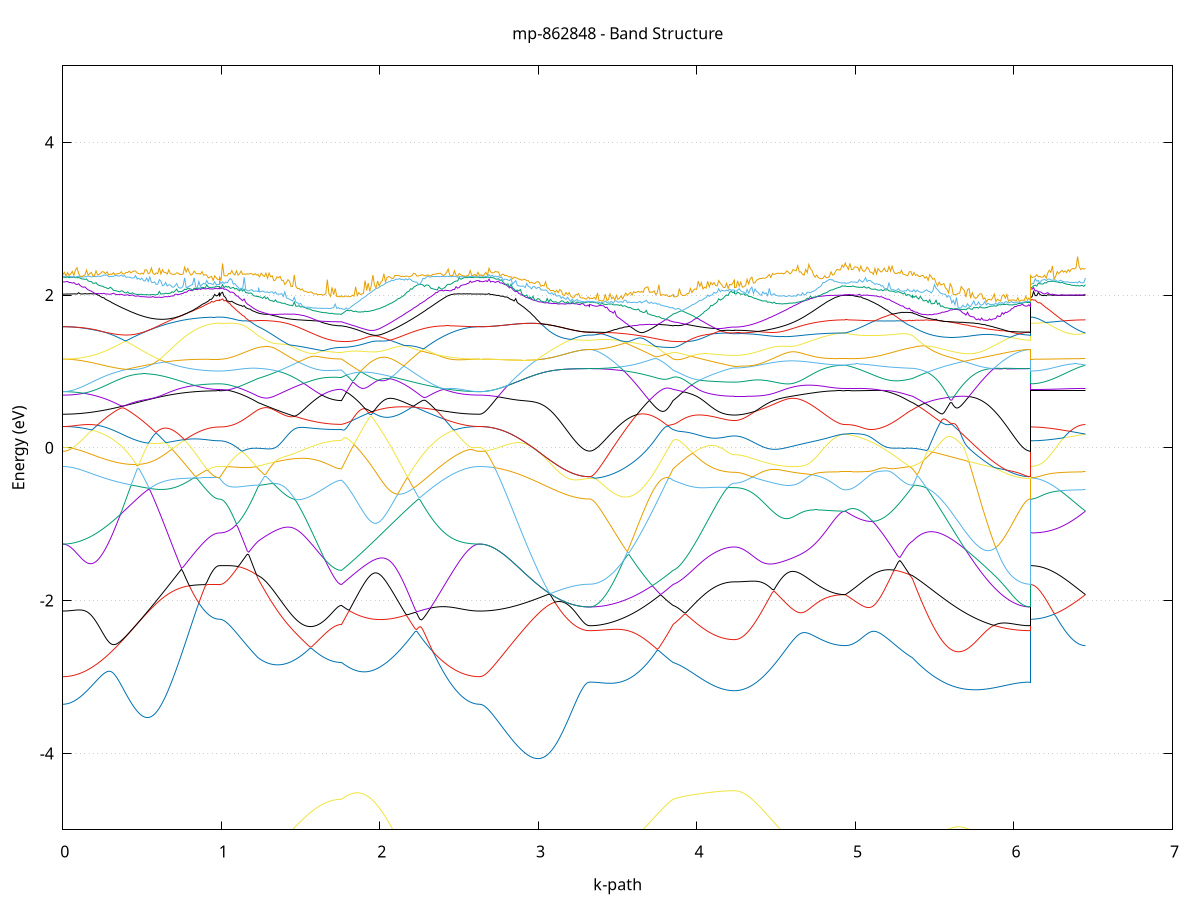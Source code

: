 set title 'mp-862848 - Band Structure'
set xlabel 'k-path'
set ylabel 'Energy (eV)'
set grid y
set yrange [-5:5]
set terminal png size 800,600
set output 'mp-862848_bands_gnuplot.png'
plot '-' using 1:2 with lines notitle, '-' using 1:2 with lines notitle, '-' using 1:2 with lines notitle, '-' using 1:2 with lines notitle, '-' using 1:2 with lines notitle, '-' using 1:2 with lines notitle, '-' using 1:2 with lines notitle, '-' using 1:2 with lines notitle, '-' using 1:2 with lines notitle, '-' using 1:2 with lines notitle, '-' using 1:2 with lines notitle, '-' using 1:2 with lines notitle, '-' using 1:2 with lines notitle, '-' using 1:2 with lines notitle, '-' using 1:2 with lines notitle, '-' using 1:2 with lines notitle, '-' using 1:2 with lines notitle, '-' using 1:2 with lines notitle, '-' using 1:2 with lines notitle, '-' using 1:2 with lines notitle, '-' using 1:2 with lines notitle, '-' using 1:2 with lines notitle, '-' using 1:2 with lines notitle, '-' using 1:2 with lines notitle, '-' using 1:2 with lines notitle, '-' using 1:2 with lines notitle, '-' using 1:2 with lines notitle, '-' using 1:2 with lines notitle, '-' using 1:2 with lines notitle, '-' using 1:2 with lines notitle, '-' using 1:2 with lines notitle, '-' using 1:2 with lines notitle, '-' using 1:2 with lines notitle, '-' using 1:2 with lines notitle, '-' using 1:2 with lines notitle, '-' using 1:2 with lines notitle
0.000000 -41.595466
0.009981 -41.595466
0.019963 -41.595266
0.029944 -41.594866
0.039925 -41.594366
0.049907 -41.593766
0.059888 -41.592966
0.069869 -41.592066
0.079851 -41.591066
0.089832 -41.589866
0.099813 -41.588566
0.109795 -41.587166
0.119776 -41.585566
0.129757 -41.583866
0.139739 -41.581966
0.149720 -41.580066
0.159701 -41.577966
0.169683 -41.575666
0.179664 -41.573366
0.189645 -41.570866
0.199627 -41.568266
0.209608 -41.565466
0.219589 -41.562666
0.229571 -41.559666
0.239552 -41.556566
0.249533 -41.553366
0.259515 -41.550066
0.269496 -41.546566
0.279477 -41.543066
0.289459 -41.539366
0.299440 -41.535566
0.309421 -41.531766
0.319402 -41.527766
0.329384 -41.523666
0.339365 -41.519566
0.349346 -41.515266
0.359328 -41.510966
0.369309 -41.506466
0.379290 -41.501966
0.389272 -41.497366
0.399253 -41.492666
0.409234 -41.487866
0.419216 -41.482966
0.429197 -41.478066
0.439178 -41.473066
0.449160 -41.468066
0.459141 -41.462866
0.469122 -41.457666
0.479104 -41.452466
0.489085 -41.447166
0.499066 -41.441766
0.509048 -41.436366
0.519029 -41.430866
0.529010 -41.425366
0.538992 -41.419766
0.548973 -41.414166
0.558954 -41.408566
0.568936 -41.402866
0.578917 -41.397266
0.588898 -41.391466
0.598880 -41.385766
0.608861 -41.379966
0.618842 -41.374166
0.628824 -41.368366
0.638805 -41.362566
0.648786 -41.356666
0.658768 -41.350866
0.668749 -41.345066
0.678730 -41.339166
0.688712 -41.333266
0.698693 -41.327466
0.708674 -41.321666
0.718656 -41.315766
0.728637 -41.309966
0.738618 -41.304166
0.748600 -41.298366
0.758581 -41.292566
0.768562 -41.286766
0.778544 -41.281066
0.788525 -41.275366
0.798506 -41.269666
0.808488 -41.263966
0.818469 -41.258366
0.828450 -41.252766
0.838431 -41.247166
0.848413 -41.241666
0.858394 -41.236166
0.868375 -41.230766
0.878357 -41.225366
0.888338 -41.219966
0.898319 -41.214666
0.908301 -41.209466
0.918282 -41.204266
0.928263 -41.199166
0.938245 -41.194066
0.948226 -41.189066
0.958207 -41.184266
0.968189 -41.179666
0.978170 -41.175566
0.988151 -41.173566
0.988151 -41.173566
0.997895 -41.173566
1.007638 -41.173566
1.017382 -41.173566
1.027125 -41.173566
1.036868 -41.173666
1.046612 -41.173666
1.056355 -41.173666
1.066099 -41.173666
1.075842 -41.173766
1.085585 -41.173766
1.095329 -41.173766
1.105072 -41.173866
1.114815 -41.173866
1.124559 -41.173966
1.134302 -41.173966
1.144046 -41.174066
1.153789 -41.175366
1.163532 -41.177266
1.173276 -41.179266
1.183019 -41.181266
1.192763 -41.183466
1.202506 -41.185666
1.212249 -41.188066
1.221993 -41.190466
1.231736 -41.192966
1.231736 -41.192966
1.241670 -41.194766
1.251604 -41.196566
1.261537 -41.198366
1.271471 -41.200166
1.281405 -41.201966
1.291339 -41.203666
1.301272 -41.205466
1.311206 -41.207166
1.321140 -41.208866
1.331074 -41.210466
1.341007 -41.212166
1.350941 -41.213766
1.360875 -41.215366
1.370809 -41.216966
1.380742 -41.218466
1.390676 -41.219966
1.400610 -41.221466
1.410543 -41.222966
1.420477 -41.224366
1.430411 -41.225766
1.440345 -41.227166
1.450278 -41.228466
1.460212 -41.229766
1.470146 -41.231066
1.480080 -41.232266
1.490013 -41.233466
1.499947 -41.234566
1.509881 -41.235766
1.519815 -41.236766
1.529748 -41.237866
1.539682 -41.238866
1.549616 -41.239866
1.559550 -41.240766
1.569483 -41.241666
1.579417 -41.242466
1.589351 -41.243266
1.599284 -41.244066
1.609218 -41.244766
1.619152 -41.245366
1.629086 -41.246066
1.639019 -41.246566
1.648953 -41.247166
1.658887 -41.247666
1.668821 -41.248066
1.678754 -41.248466
1.688688 -41.248766
1.698622 -41.249066
1.708556 -41.249366
1.718489 -41.249566
1.728423 -41.249766
1.738357 -41.249866
1.748291 -41.249966
1.758224 -41.249966
1.758224 -41.249966
1.768122 -41.245366
1.778019 -41.245366
1.787916 -41.249766
1.797814 -41.254266
1.807711 -41.258866
1.817609 -41.263666
1.827506 -41.268466
1.837403 -41.273466
1.847301 -41.278566
1.857198 -41.283666
1.867095 -41.288966
1.876993 -41.294266
1.886890 -41.299666
1.896788 -41.305166
1.906685 -41.310666
1.916582 -41.316266
1.926480 -41.321866
1.936377 -41.327566
1.946274 -41.333266
1.956172 -41.338966
1.966069 -41.344766
1.975967 -41.350566
1.985864 -41.356366
1.995761 -41.362166
2.005659 -41.367966
2.015556 -41.373766
2.025453 -41.379566
2.035351 -41.385366
2.045248 -41.391166
2.055146 -41.396866
2.065043 -41.402666
2.074940 -41.408366
2.084838 -41.414066
2.094735 -41.419666
2.104632 -41.425266
2.114530 -41.430866
2.124427 -41.436366
2.134325 -41.441866
2.144222 -41.447266
2.154119 -41.452666
2.164017 -41.457966
2.173914 -41.463166
2.183811 -41.468366
2.193709 -41.473466
2.203606 -41.478566
2.213504 -41.483466
2.223401 -41.488366
2.233298 -41.493166
2.243196 -41.497866
2.253093 -41.502566
2.262990 -41.507066
2.272888 -41.511466
2.282785 -41.515866
2.292683 -41.520166
2.302580 -41.524266
2.312477 -41.528366
2.322375 -41.532366
2.332272 -41.536166
2.342169 -41.539966
2.352067 -41.543566
2.361964 -41.547066
2.371862 -41.550566
2.381759 -41.553866
2.391656 -41.557066
2.401554 -41.560066
2.411451 -41.563066
2.421348 -41.565866
2.431246 -41.568566
2.441143 -41.571166
2.451041 -41.573666
2.460938 -41.575966
2.470835 -41.578166
2.480733 -41.580266
2.490630 -41.582166
2.500527 -41.584066
2.510425 -41.585766
2.520322 -41.587266
2.530220 -41.588666
2.540117 -41.589966
2.550014 -41.591166
2.559912 -41.592166
2.569809 -41.593066
2.579706 -41.593766
2.589604 -41.594466
2.599501 -41.594866
2.609399 -41.595266
2.619296 -41.595466
2.629193 -41.595466
2.629193 -41.595466
2.639105 -41.595466
2.649017 -41.595266
2.658929 -41.594866
2.668841 -41.594466
2.678752 -41.593866
2.688664 -41.593066
2.698576 -41.592166
2.708488 -41.591166
2.718400 -41.590066
2.728312 -41.588766
2.738223 -41.587366
2.748135 -41.585866
2.758047 -41.584166
2.767959 -41.582366
2.777871 -41.580466
2.787783 -41.578366
2.797694 -41.576166
2.807606 -41.573866
2.817518 -41.571466
2.827430 -41.568966
2.837342 -41.566266
2.847254 -41.563466
2.857165 -41.560566
2.867077 -41.557566
2.876989 -41.554466
2.886901 -41.551266
2.896813 -41.547966
2.906724 -41.544466
2.916636 -41.540966
2.926548 -41.537266
2.936460 -41.533566
2.946372 -41.529766
2.956284 -41.525866
2.966195 -41.521866
2.976107 -41.517766
2.986019 -41.513566
2.995931 -41.509366
3.005843 -41.505066
3.015755 -41.500766
3.025666 -41.496266
3.035578 -41.491866
3.045490 -41.487266
3.055402 -41.482766
3.065314 -41.478166
3.075226 -41.473466
3.085137 -41.468866
3.095049 -41.464166
3.104961 -41.459566
3.114873 -41.454866
3.124785 -41.450266
3.134697 -41.445666
3.144608 -41.441066
3.154520 -41.436566
3.164432 -41.432166
3.174344 -41.427766
3.184256 -41.423566
3.194168 -41.419466
3.204079 -41.415466
3.213991 -41.411666
3.223903 -41.408066
3.233815 -41.404666
3.243727 -41.401566
3.253638 -41.398766
3.263550 -41.396166
3.273462 -41.393966
3.283374 -41.392166
3.293286 -41.390666
3.303198 -41.389566
3.313109 -41.388966
3.323021 -41.388766
3.323021 -41.388766
3.332955 -41.388666
3.342889 -41.388566
3.352822 -41.388266
3.362756 -41.387866
3.372690 -41.387366
3.382624 -41.386766
3.392557 -41.386066
3.402491 -41.385166
3.412425 -41.384266
3.422359 -41.383266
3.432292 -41.382066
3.442226 -41.380866
3.452160 -41.379466
3.462094 -41.377966
3.472027 -41.376366
3.481961 -41.374766
3.491895 -41.372966
3.501829 -41.371066
3.511762 -41.369066
3.521696 -41.366966
3.531630 -41.364766
3.541564 -41.362466
3.551497 -41.360066
3.561431 -41.357566
3.571365 -41.354966
3.581298 -41.352266
3.591232 -41.349566
3.601166 -41.346666
3.611100 -41.343766
3.621033 -41.340666
3.630967 -41.337566
3.640901 -41.334366
3.650835 -41.331066
3.660768 -41.327666
3.670702 -41.324166
3.680636 -41.320666
3.690570 -41.316966
3.700503 -41.313266
3.710437 -41.309566
3.720371 -41.305666
3.730305 -41.301766
3.740238 -41.297766
3.750172 -41.293666
3.760106 -41.289566
3.770039 -41.285366
3.779973 -41.281166
3.789907 -41.276866
3.799841 -41.272466
3.809774 -41.268066
3.819708 -41.263666
3.829642 -41.259166
3.839576 -41.254566
3.849509 -41.249966
3.849509 -41.249966
3.859441 -41.249166
3.869372 -41.250666
3.879303 -41.253466
3.889234 -41.256666
3.899166 -41.259966
3.909097 -41.263266
3.919028 -41.266566
3.928959 -41.269866
3.938891 -41.273066
3.948822 -41.276166
3.958753 -41.279166
3.968685 -41.282166
3.978616 -41.284966
3.988547 -41.287766
3.998478 -41.290466
4.008410 -41.293066
4.018341 -41.295566
4.028272 -41.297966
4.038203 -41.300166
4.048135 -41.302366
4.058066 -41.304466
4.067997 -41.306466
4.077928 -41.308366
4.087860 -41.310066
4.097791 -41.311766
4.107722 -41.313266
4.117653 -41.314766
4.127585 -41.316066
4.137516 -41.317266
4.147447 -41.318366
4.157378 -41.319366
4.167310 -41.320266
4.177241 -41.320966
4.187172 -41.321666
4.197103 -41.322166
4.207035 -41.322566
4.216966 -41.322866
4.226897 -41.323066
4.236829 -41.323066
4.236829 -41.323066
4.246810 -41.323066
4.256792 -41.322966
4.266774 -41.322766
4.276756 -41.322466
4.286738 -41.322166
4.296720 -41.321666
4.306701 -41.321166
4.316683 -41.320566
4.326665 -41.319966
4.336647 -41.319166
4.346629 -41.318366
4.356611 -41.317466
4.366592 -41.316466
4.376574 -41.315466
4.386556 -41.314266
4.396538 -41.313066
4.406520 -41.311866
4.416502 -41.310466
4.426483 -41.309066
4.436465 -41.307566
4.446447 -41.306066
4.456429 -41.304366
4.466411 -41.302666
4.476393 -41.300966
4.486374 -41.299066
4.496356 -41.297166
4.506338 -41.295266
4.516320 -41.293166
4.526302 -41.291066
4.536284 -41.288966
4.546265 -41.286766
4.556247 -41.284466
4.566229 -41.282066
4.576211 -41.279766
4.586193 -41.277266
4.596175 -41.274766
4.606156 -41.272266
4.616138 -41.269566
4.626120 -41.266966
4.636102 -41.264266
4.646084 -41.261466
4.656066 -41.258666
4.666047 -41.255866
4.676029 -41.252966
4.686011 -41.250066
4.695993 -41.247066
4.705975 -41.244066
4.715957 -41.241066
4.725939 -41.237966
4.735920 -41.234866
4.745902 -41.231666
4.755884 -41.228566
4.765866 -41.225366
4.775848 -41.222066
4.785830 -41.218866
4.795811 -41.215566
4.805793 -41.212266
4.815775 -41.208966
4.825757 -41.205666
4.835739 -41.202366
4.845721 -41.199066
4.855702 -41.195666
4.865684 -41.192366
4.875666 -41.189066
4.885648 -41.185766
4.895630 -41.182566
4.905612 -41.179566
4.915593 -41.176766
4.925575 -41.174466
4.935557 -41.173566
4.935557 -41.173566
4.945415 -41.173866
4.955273 -41.174666
4.965131 -41.175766
4.974989 -41.176966
4.984847 -41.178266
4.994705 -41.179666
5.004562 -41.180966
5.014420 -41.182266
5.024278 -41.183566
5.034136 -41.184766
5.043994 -41.185866
5.053852 -41.186966
5.063710 -41.188066
5.073568 -41.188966
5.083426 -41.189866
5.093284 -41.190766
5.103142 -41.191466
5.112999 -41.192166
5.122857 -41.192766
5.132715 -41.193366
5.142573 -41.193766
5.152431 -41.194166
5.162289 -41.194466
5.172147 -41.194766
5.182005 -41.194866
5.191863 -41.194966
5.201721 -41.194966
5.211579 -41.194866
5.221436 -41.194766
5.231294 -41.194566
5.241152 -41.194266
5.251010 -41.193866
5.260868 -41.193466
5.270726 -41.193066
5.280584 -41.192566
5.290442 -41.192066
5.300300 -41.191666
5.310158 -41.191166
5.320016 -41.190866
5.329873 -41.190866
5.339731 -41.191066
5.349589 -41.191766
5.359447 -41.192966
5.359447 -41.192966
5.369375 -41.195566
5.379302 -41.198366
5.389230 -41.201066
5.399157 -41.203966
5.409085 -41.206866
5.419013 -41.209866
5.428940 -41.212966
5.438868 -41.216066
5.448795 -41.219266
5.458723 -41.222466
5.468650 -41.225766
5.478578 -41.229066
5.488505 -41.232466
5.498433 -41.235866
5.508361 -41.239366
5.518288 -41.242866
5.528216 -41.246366
5.538143 -41.249866
5.548071 -41.253466
5.557998 -41.256966
5.567926 -41.260566
5.577853 -41.264266
5.587781 -41.267866
5.597709 -41.271466
5.607636 -41.275066
5.617564 -41.278666
5.627491 -41.282266
5.637419 -41.285866
5.647346 -41.289466
5.657274 -41.293066
5.667201 -41.296566
5.677129 -41.300166
5.687057 -41.303666
5.696984 -41.307066
5.706912 -41.310566
5.716839 -41.313966
5.726767 -41.317266
5.736694 -41.320566
5.746622 -41.323866
5.756549 -41.327066
5.766477 -41.330266
5.776405 -41.333366
5.786332 -41.336366
5.796260 -41.339366
5.806187 -41.342266
5.816115 -41.345166
5.826042 -41.347866
5.835970 -41.350566
5.845897 -41.353266
5.855825 -41.355766
5.865753 -41.358266
5.875680 -41.360666
5.885608 -41.362966
5.895535 -41.365166
5.905463 -41.367266
5.915390 -41.369366
5.925318 -41.371266
5.935245 -41.373066
5.945173 -41.374866
5.955101 -41.376466
5.965028 -41.378066
5.974956 -41.379566
5.984883 -41.380866
5.994811 -41.382166
6.004738 -41.383266
6.014666 -41.384266
6.024593 -41.385266
6.034521 -41.386066
6.044449 -41.386766
6.054376 -41.387366
6.064304 -41.387866
6.074231 -41.388266
6.084159 -41.388566
6.094086 -41.388666
6.104014 -41.388766
6.104014 -41.173566
6.113926 -41.173566
6.123838 -41.173566
6.133749 -41.173566
6.143661 -41.173566
6.153573 -41.173566
6.163485 -41.173566
6.173397 -41.173566
6.183308 -41.173566
6.193220 -41.173566
6.203132 -41.173566
6.213044 -41.173566
6.222956 -41.173566
6.232868 -41.173566
6.242779 -41.173566
6.252691 -41.173566
6.262603 -41.173566
6.272515 -41.173566
6.282427 -41.173566
6.292339 -41.173566
6.302250 -41.173566
6.312162 -41.173566
6.322074 -41.173566
6.331986 -41.173566
6.341898 -41.173566
6.351810 -41.173566
6.361721 -41.173566
6.371633 -41.173566
6.381545 -41.173566
6.391457 -41.173566
6.401369 -41.173566
6.411281 -41.173566
6.421192 -41.173566
6.431104 -41.173566
6.441016 -41.173566
6.450928 -41.173566
e
0.000000 -40.958866
0.009981 -40.958866
0.019963 -40.958866
0.029944 -40.958966
0.039925 -40.959066
0.049907 -40.959266
0.059888 -40.959366
0.069869 -40.959666
0.079851 -40.959866
0.089832 -40.960166
0.099813 -40.960466
0.109795 -40.960866
0.119776 -40.961166
0.129757 -40.961666
0.139739 -40.962066
0.149720 -40.962566
0.159701 -40.963066
0.169683 -40.963666
0.179664 -40.964266
0.189645 -40.964866
0.199627 -40.965566
0.209608 -40.966266
0.219589 -40.967066
0.229571 -40.968166
0.239552 -40.970366
0.249533 -40.972866
0.259515 -40.975466
0.269496 -40.978066
0.279477 -40.980866
0.289459 -40.983666
0.299440 -40.986466
0.309421 -40.989466
0.319402 -40.992466
0.329384 -40.995466
0.339365 -40.998566
0.349346 -41.001666
0.359328 -41.004866
0.369309 -41.008166
0.379290 -41.011466
0.389272 -41.014766
0.399253 -41.018066
0.409234 -41.021466
0.419216 -41.024866
0.429197 -41.028266
0.439178 -41.031766
0.449160 -41.035266
0.459141 -41.038666
0.469122 -41.042166
0.479104 -41.045666
0.489085 -41.049166
0.499066 -41.052666
0.509048 -41.056166
0.519029 -41.059666
0.529010 -41.063066
0.538992 -41.066566
0.548973 -41.069966
0.558954 -41.073366
0.568936 -41.076766
0.578917 -41.080166
0.588898 -41.083466
0.598880 -41.086766
0.608861 -41.089966
0.618842 -41.093166
0.628824 -41.096366
0.638805 -41.099466
0.648786 -41.102566
0.658768 -41.105566
0.668749 -41.108466
0.678730 -41.111366
0.688712 -41.114166
0.698693 -41.116966
0.708674 -41.119666
0.718656 -41.122266
0.728637 -41.124866
0.738618 -41.127266
0.748600 -41.129666
0.758581 -41.132066
0.768562 -41.134266
0.778544 -41.136366
0.788525 -41.138466
0.798506 -41.140466
0.808488 -41.142366
0.818469 -41.144166
0.828450 -41.145866
0.838431 -41.147466
0.848413 -41.148966
0.858394 -41.150366
0.868375 -41.151666
0.878357 -41.152866
0.888338 -41.153966
0.898319 -41.154966
0.908301 -41.155866
0.918282 -41.156666
0.928263 -41.157366
0.938245 -41.157966
0.948226 -41.158466
0.958207 -41.158866
0.968189 -41.159266
0.978170 -41.161866
0.988151 -41.163866
0.988151 -41.163866
0.997895 -41.163766
1.007638 -41.163666
1.017382 -41.163366
1.027125 -41.163066
1.036868 -41.162666
1.046612 -41.162266
1.056355 -41.162366
1.066099 -41.163066
1.075842 -41.163966
1.085585 -41.164966
1.095329 -41.166166
1.105072 -41.167466
1.114815 -41.168866
1.124559 -41.170266
1.134302 -41.171866
1.144046 -41.173566
1.153789 -41.174066
1.163532 -41.174166
1.173276 -41.174266
1.183019 -41.174266
1.192763 -41.174366
1.202506 -41.174466
1.212249 -41.174566
1.221993 -41.174566
1.231736 -41.174666
1.231736 -41.174666
1.241670 -41.174966
1.251604 -41.175666
1.261537 -41.176666
1.271471 -41.177966
1.281405 -41.179366
1.291339 -41.180966
1.301272 -41.182666
1.311206 -41.184466
1.321140 -41.186266
1.331074 -41.188066
1.341007 -41.189966
1.350941 -41.191866
1.360875 -41.193766
1.370809 -41.195566
1.380742 -41.197466
1.390676 -41.199266
1.400610 -41.201166
1.410543 -41.202866
1.420477 -41.204666
1.430411 -41.206366
1.440345 -41.208066
1.450278 -41.209766
1.460212 -41.211366
1.470146 -41.212966
1.480080 -41.214566
1.490013 -41.216066
1.499947 -41.217466
1.509881 -41.218966
1.519815 -41.220266
1.529748 -41.221666
1.539682 -41.222866
1.549616 -41.224166
1.559550 -41.225266
1.569483 -41.226366
1.579417 -41.227466
1.589351 -41.228466
1.599284 -41.229466
1.609218 -41.230366
1.619152 -41.231166
1.629086 -41.231966
1.639019 -41.232766
1.648953 -41.233466
1.658887 -41.234066
1.668821 -41.234566
1.678754 -41.235166
1.688688 -41.235566
1.698622 -41.235966
1.708556 -41.236266
1.718489 -41.236566
1.728423 -41.236766
1.738357 -41.236866
1.748291 -41.236966
1.758224 -41.237066
1.758224 -41.237066
1.768122 -41.241066
1.778019 -41.240666
1.787916 -41.235966
1.797814 -41.231166
1.807711 -41.226366
1.817609 -41.221566
1.827506 -41.216766
1.837403 -41.211866
1.847301 -41.206966
1.857198 -41.202066
1.867095 -41.197166
1.876993 -41.192166
1.886890 -41.187166
1.896788 -41.182266
1.906685 -41.177266
1.916582 -41.172266
1.926480 -41.167266
1.936377 -41.162266
1.946274 -41.157266
1.956172 -41.152266
1.966069 -41.147266
1.975967 -41.142266
1.985864 -41.137266
1.995761 -41.132266
2.005659 -41.127366
2.015556 -41.122366
2.025453 -41.117466
2.035351 -41.112566
2.045248 -41.107766
2.055146 -41.102866
2.065043 -41.098066
2.074940 -41.093366
2.084838 -41.088566
2.094735 -41.083866
2.104632 -41.079166
2.114530 -41.074566
2.124427 -41.069966
2.134325 -41.065466
2.144222 -41.060966
2.154119 -41.056566
2.164017 -41.052166
2.173914 -41.047866
2.183811 -41.043566
2.193709 -41.039366
2.203606 -41.035266
2.213504 -41.031166
2.223401 -41.027166
2.233298 -41.023166
2.243196 -41.019266
2.253093 -41.015466
2.262990 -41.011766
2.272888 -41.008066
2.282785 -41.004466
2.292683 -41.000966
2.302580 -40.997566
2.312477 -40.994266
2.322375 -40.990966
2.332272 -40.987866
2.342169 -40.984766
2.352067 -40.981766
2.361964 -40.978866
2.371862 -40.976066
2.381759 -40.973366
2.391656 -40.970766
2.401554 -40.968266
2.411451 -40.966666
2.421348 -40.965866
2.431246 -40.965166
2.441143 -40.964566
2.451041 -40.963966
2.460938 -40.963466
2.470835 -40.962966
2.480733 -40.962466
2.490630 -40.961966
2.500527 -40.961566
2.510425 -40.961166
2.520322 -40.960766
2.530220 -40.960466
2.540117 -40.960166
2.550014 -40.959866
2.559912 -40.959566
2.569809 -40.959366
2.579706 -40.959266
2.589604 -40.959066
2.599501 -40.958966
2.609399 -40.958866
2.619296 -40.958866
2.629193 -40.958866
2.629193 -40.958866
2.639105 -40.958866
2.649017 -40.959166
2.658929 -40.959466
2.668841 -40.960066
2.678752 -40.960666
2.688664 -40.961566
2.698576 -40.962566
2.708488 -40.963666
2.718400 -40.964966
2.728312 -40.966366
2.738223 -40.967966
2.748135 -40.969666
2.758047 -40.971466
2.767959 -40.973466
2.777871 -40.975666
2.787783 -40.977966
2.797694 -40.980366
2.807606 -40.982866
2.817518 -40.985566
2.827430 -40.988366
2.837342 -40.991366
2.847254 -40.994366
2.857165 -40.997566
2.867077 -41.000966
2.876989 -41.004366
2.886901 -41.007866
2.896813 -41.011566
2.906724 -41.015366
2.916636 -41.019266
2.926548 -41.023166
2.936460 -41.027266
2.946372 -41.031466
2.956284 -41.035766
2.966195 -41.040066
2.976107 -41.044466
2.986019 -41.049066
2.995931 -41.053566
3.005843 -41.058266
3.015755 -41.062966
3.025666 -41.067766
3.035578 -41.072566
3.045490 -41.077466
3.055402 -41.082366
3.065314 -41.087266
3.075226 -41.092166
3.085137 -41.097166
3.095049 -41.102166
3.104961 -41.107066
3.114873 -41.112066
3.124785 -41.116966
3.134697 -41.121866
3.144608 -41.126666
3.154520 -41.131466
3.164432 -41.136166
3.174344 -41.140666
3.184256 -41.145166
3.194168 -41.149466
3.204079 -41.153666
3.213991 -41.157566
3.223903 -41.161366
3.233815 -41.164866
3.243727 -41.168166
3.253638 -41.171066
3.263550 -41.173766
3.273462 -41.176066
3.283374 -41.177966
3.293286 -41.179466
3.303198 -41.180566
3.313109 -41.181266
3.323021 -41.181466
3.323021 -41.181466
3.332955 -41.181466
3.342889 -41.181466
3.352822 -41.181466
3.362756 -41.181466
3.372690 -41.181366
3.382624 -41.181366
3.392557 -41.181366
3.402491 -41.181366
3.412425 -41.181366
3.422359 -41.181366
3.432292 -41.181266
3.442226 -41.181266
3.452160 -41.181266
3.462094 -41.181366
3.472027 -41.181366
3.481961 -41.181366
3.491895 -41.181466
3.501829 -41.181566
3.511762 -41.181666
3.521696 -41.181766
3.531630 -41.181966
3.541564 -41.182166
3.551497 -41.182366
3.561431 -41.182666
3.571365 -41.182966
3.581298 -41.183366
3.591232 -41.183866
3.601166 -41.184366
3.611100 -41.184966
3.621033 -41.185666
3.630967 -41.186366
3.640901 -41.187266
3.650835 -41.188166
3.660768 -41.189266
3.670702 -41.190466
3.680636 -41.191766
3.690570 -41.193166
3.700503 -41.194766
3.710437 -41.196466
3.720371 -41.198266
3.730305 -41.200266
3.740238 -41.202466
3.750172 -41.204766
3.760106 -41.207266
3.770039 -41.209866
3.779973 -41.212666
3.789907 -41.215666
3.799841 -41.218866
3.809774 -41.222166
3.819708 -41.225666
3.829642 -41.229266
3.839576 -41.233066
3.849509 -41.237066
3.849509 -41.237066
3.859441 -41.237666
3.869372 -41.235866
3.879303 -41.232866
3.889234 -41.229466
3.899166 -41.226066
3.909097 -41.222666
3.919028 -41.219266
3.928959 -41.215966
3.938891 -41.212766
3.948822 -41.209666
3.958753 -41.206666
3.968685 -41.203766
3.978616 -41.201066
3.988547 -41.198366
3.998478 -41.195866
4.008410 -41.193466
4.018341 -41.191166
4.028272 -41.188966
4.038203 -41.186866
4.048135 -41.184866
4.058066 -41.183066
4.067997 -41.181266
4.077928 -41.179666
4.087860 -41.178166
4.097791 -41.176766
4.107722 -41.175466
4.117653 -41.174266
4.127585 -41.173166
4.137516 -41.172166
4.147447 -41.171266
4.157378 -41.170466
4.167310 -41.169766
4.177241 -41.169166
4.187172 -41.168666
4.197103 -41.168266
4.207035 -41.167866
4.216966 -41.167666
4.226897 -41.167566
4.236829 -41.167466
4.236829 -41.167466
4.246810 -41.167466
4.256792 -41.167466
4.266774 -41.167466
4.276756 -41.167466
4.286738 -41.167466
4.296720 -41.167366
4.306701 -41.167366
4.316683 -41.167266
4.326665 -41.167266
4.336647 -41.167166
4.346629 -41.167166
4.356611 -41.167066
4.366592 -41.166966
4.376574 -41.166966
4.386556 -41.166866
4.396538 -41.166766
4.406520 -41.166666
4.416502 -41.166566
4.426483 -41.166466
4.436465 -41.166366
4.446447 -41.166266
4.456429 -41.166166
4.466411 -41.166066
4.476393 -41.165966
4.486374 -41.165766
4.496356 -41.165666
4.506338 -41.165566
4.516320 -41.165466
4.526302 -41.165266
4.536284 -41.165166
4.546265 -41.165066
4.556247 -41.164966
4.566229 -41.164766
4.576211 -41.164666
4.586193 -41.164566
4.596175 -41.164366
4.606156 -41.164266
4.616138 -41.164166
4.626120 -41.163966
4.636102 -41.163866
4.646084 -41.163766
4.656066 -41.163566
4.666047 -41.163466
4.676029 -41.163366
4.686011 -41.163266
4.695993 -41.163066
4.705975 -41.162966
4.715957 -41.162866
4.725939 -41.162766
4.735920 -41.162666
4.745902 -41.162566
4.755884 -41.162466
4.765866 -41.162366
4.775848 -41.162266
4.785830 -41.162166
4.795811 -41.162066
4.805793 -41.162066
4.815775 -41.161966
4.825757 -41.161866
4.835739 -41.161866
4.845721 -41.161766
4.855702 -41.161766
4.865684 -41.161666
4.875666 -41.161666
4.885648 -41.161666
4.895630 -41.161566
4.905612 -41.161566
4.915593 -41.161666
4.925575 -41.161766
4.935557 -41.162166
4.935557 -41.162166
4.945415 -41.161966
4.955273 -41.161866
4.965131 -41.161766
4.974989 -41.161666
4.984847 -41.161566
4.994705 -41.161466
5.004562 -41.161266
5.014420 -41.161066
5.024278 -41.160866
5.034136 -41.160566
5.043994 -41.160366
5.053852 -41.159966
5.063710 -41.159666
5.073568 -41.159266
5.083426 -41.158766
5.093284 -41.158366
5.103142 -41.157866
5.112999 -41.157266
5.122857 -41.156766
5.132715 -41.156166
5.142573 -41.155466
5.152431 -41.154866
5.162289 -41.154166
5.172147 -41.153366
5.182005 -41.152666
5.191863 -41.152066
5.201721 -41.152466
5.211579 -41.153466
5.221436 -41.154666
5.231294 -41.155966
5.241152 -41.157366
5.251010 -41.158866
5.260868 -41.160466
5.270726 -41.162066
5.280584 -41.163866
5.290442 -41.165666
5.300300 -41.167466
5.310158 -41.169166
5.320016 -41.170866
5.329873 -41.172366
5.339731 -41.173566
5.349589 -41.174366
5.359447 -41.174666
5.359447 -41.174666
5.369375 -41.174766
5.379302 -41.174866
5.389230 -41.174966
5.399157 -41.175066
5.409085 -41.175166
5.419013 -41.175266
5.428940 -41.175366
5.438868 -41.175466
5.448795 -41.175566
5.458723 -41.175666
5.468650 -41.175766
5.478578 -41.175866
5.488505 -41.175966
5.498433 -41.176166
5.508361 -41.176266
5.518288 -41.176366
5.528216 -41.176466
5.538143 -41.176566
5.548071 -41.176766
5.557998 -41.176866
5.567926 -41.176966
5.577853 -41.177066
5.587781 -41.177166
5.597709 -41.177366
5.607636 -41.177466
5.617564 -41.177566
5.627491 -41.177666
5.637419 -41.177866
5.647346 -41.177966
5.657274 -41.178066
5.667201 -41.178166
5.677129 -41.178366
5.687057 -41.178466
5.696984 -41.178566
5.706912 -41.178666
5.716839 -41.178766
5.726767 -41.178966
5.736694 -41.179066
5.746622 -41.179166
5.756549 -41.179266
5.766477 -41.179366
5.776405 -41.179466
5.786332 -41.179566
5.796260 -41.179666
5.806187 -41.179766
5.816115 -41.179866
5.826042 -41.179966
5.835970 -41.180066
5.845897 -41.180166
5.855825 -41.180266
5.865753 -41.180366
5.875680 -41.180466
5.885608 -41.180566
5.895535 -41.180566
5.905463 -41.180666
5.915390 -41.180766
5.925318 -41.180866
5.935245 -41.180866
5.945173 -41.180966
5.955101 -41.181066
5.965028 -41.181066
5.974956 -41.181166
5.984883 -41.181166
5.994811 -41.181266
6.004738 -41.181266
6.014666 -41.181266
6.024593 -41.181366
6.034521 -41.181366
6.044449 -41.181366
6.054376 -41.181366
6.064304 -41.181466
6.074231 -41.181466
6.084159 -41.181466
6.094086 -41.181466
6.104014 -41.181466
6.104014 -41.163866
6.113926 -41.163866
6.123838 -41.163866
6.133749 -41.163766
6.143661 -41.163766
6.153573 -41.163766
6.163485 -41.163766
6.173397 -41.163766
6.183308 -41.163666
6.193220 -41.163666
6.203132 -41.163566
6.213044 -41.163566
6.222956 -41.163566
6.232868 -41.163466
6.242779 -41.163466
6.252691 -41.163366
6.262603 -41.163266
6.272515 -41.163266
6.282427 -41.163166
6.292339 -41.163066
6.302250 -41.163066
6.312162 -41.162966
6.322074 -41.162866
6.331986 -41.162766
6.341898 -41.162766
6.351810 -41.162666
6.361721 -41.162566
6.371633 -41.162466
6.381545 -41.162466
6.391457 -41.162366
6.401369 -41.162266
6.411281 -41.162266
6.421192 -41.162166
6.431104 -41.162166
6.441016 -41.162166
6.450928 -41.162166
e
0.000000 -40.939066
0.009981 -40.939166
0.019963 -40.939366
0.029944 -40.939566
0.039925 -40.939966
0.049907 -40.940566
0.059888 -40.941166
0.069869 -40.941866
0.079851 -40.942766
0.089832 -40.943666
0.099813 -40.944766
0.109795 -40.945966
0.119776 -40.947266
0.129757 -40.948566
0.139739 -40.950066
0.149720 -40.951666
0.159701 -40.953366
0.169683 -40.955166
0.179664 -40.957066
0.189645 -40.959066
0.199627 -40.961166
0.209608 -40.963266
0.219589 -40.965466
0.229571 -40.967466
0.239552 -40.968466
0.249533 -40.969366
0.259515 -40.970266
0.269496 -40.971166
0.279477 -40.972166
0.289459 -40.973166
0.299440 -40.974166
0.309421 -40.975266
0.319402 -40.976366
0.329384 -40.977566
0.339365 -40.978766
0.349346 -40.979966
0.359328 -40.981266
0.369309 -40.982566
0.379290 -40.983966
0.389272 -40.985366
0.399253 -40.986866
0.409234 -40.988366
0.419216 -40.989866
0.429197 -40.991466
0.439178 -40.993066
0.449160 -40.994766
0.459141 -40.996466
0.469122 -40.998266
0.479104 -41.000066
0.489085 -41.001966
0.499066 -41.003866
0.509048 -41.005866
0.519029 -41.007866
0.529010 -41.009966
0.538992 -41.012166
0.548973 -41.014266
0.558954 -41.016566
0.568936 -41.018866
0.578917 -41.021166
0.588898 -41.023566
0.598880 -41.025966
0.608861 -41.028566
0.618842 -41.031066
0.628824 -41.033666
0.638805 -41.036366
0.648786 -41.039066
0.658768 -41.041866
0.668749 -41.044766
0.678730 -41.047666
0.688712 -41.050666
0.698693 -41.053666
0.708674 -41.056766
0.718656 -41.059866
0.728637 -41.063166
0.738618 -41.066366
0.748600 -41.069766
0.758581 -41.073166
0.768562 -41.076566
0.778544 -41.080066
0.788525 -41.083666
0.798506 -41.087366
0.808488 -41.091066
0.818469 -41.094766
0.828450 -41.098666
0.838431 -41.102566
0.848413 -41.106466
0.858394 -41.110466
0.868375 -41.114566
0.878357 -41.118666
0.888338 -41.122866
0.898319 -41.127166
0.908301 -41.131466
0.918282 -41.135766
0.928263 -41.140166
0.938245 -41.144666
0.948226 -41.149066
0.958207 -41.153566
0.968189 -41.157766
0.978170 -41.159166
0.988151 -41.159266
0.988151 -41.159266
0.997895 -41.159266
1.007638 -41.159466
1.017382 -41.159766
1.027125 -41.160066
1.036868 -41.160566
1.046612 -41.160966
1.056355 -41.160966
1.066099 -41.160366
1.075842 -41.159466
1.085585 -41.158566
1.095329 -41.157466
1.105072 -41.156366
1.114815 -41.155066
1.124559 -41.153766
1.134302 -41.152266
1.144046 -41.150766
1.153789 -41.149166
1.163532 -41.147366
1.173276 -41.145566
1.183019 -41.143666
1.192763 -41.141666
1.202506 -41.139666
1.212249 -41.137466
1.221993 -41.135266
1.231736 -41.132966
1.231736 -41.132966
1.241670 -41.130966
1.251604 -41.128666
1.261537 -41.126066
1.271471 -41.123266
1.281405 -41.120266
1.291339 -41.117166
1.301272 -41.113966
1.311206 -41.110666
1.321140 -41.107466
1.331074 -41.104166
1.341007 -41.100866
1.350941 -41.097566
1.360875 -41.094366
1.370809 -41.091166
1.380742 -41.087966
1.390676 -41.084866
1.400610 -41.081766
1.410543 -41.078766
1.420477 -41.075866
1.430411 -41.072966
1.440345 -41.070066
1.450278 -41.067366
1.460212 -41.064566
1.470146 -41.061966
1.480080 -41.059366
1.490013 -41.056966
1.499947 -41.054466
1.509881 -41.052166
1.519815 -41.049966
1.529748 -41.047766
1.539682 -41.045666
1.549616 -41.043666
1.559550 -41.041766
1.569483 -41.039866
1.579417 -41.038166
1.589351 -41.036466
1.599284 -41.034966
1.609218 -41.033466
1.619152 -41.032066
1.629086 -41.030766
1.639019 -41.029566
1.648953 -41.028466
1.658887 -41.027466
1.668821 -41.026566
1.678754 -41.025666
1.688688 -41.024966
1.698622 -41.024366
1.708556 -41.023766
1.718489 -41.023366
1.728423 -41.023066
1.738357 -41.022766
1.748291 -41.022666
1.758224 -41.022566
1.758224 -41.022566
1.768122 -41.022966
1.778019 -41.023266
1.787916 -41.023466
1.797814 -41.023566
1.807711 -41.023566
1.817609 -41.023466
1.827506 -41.023266
1.837403 -41.023066
1.847301 -41.022666
1.857198 -41.022266
1.867095 -41.021766
1.876993 -41.021166
1.886890 -41.020566
1.896788 -41.019866
1.906685 -41.019166
1.916582 -41.018366
1.926480 -41.017566
1.936377 -41.016666
1.946274 -41.015766
1.956172 -41.014766
1.966069 -41.013766
1.975967 -41.012766
1.985864 -41.011666
1.995761 -41.010666
2.005659 -41.009566
2.015556 -41.008466
2.025453 -41.007266
2.035351 -41.006166
2.045248 -41.004966
2.055146 -41.003766
2.065043 -41.002666
2.074940 -41.001466
2.084838 -41.000266
2.094735 -40.999066
2.104632 -40.997866
2.114530 -40.996666
2.124427 -40.995466
2.134325 -40.994266
2.144222 -40.993066
2.154119 -40.991866
2.164017 -40.990666
2.173914 -40.989566
2.183811 -40.988366
2.193709 -40.987166
2.203606 -40.986066
2.213504 -40.984966
2.223401 -40.983866
2.233298 -40.982766
2.243196 -40.981666
2.253093 -40.980566
2.262990 -40.979566
2.272888 -40.978566
2.282785 -40.977466
2.292683 -40.976566
2.302580 -40.975566
2.312477 -40.974566
2.322375 -40.973666
2.332272 -40.972766
2.342169 -40.971866
2.352067 -40.971066
2.361964 -40.970266
2.371862 -40.969366
2.381759 -40.968666
2.391656 -40.967866
2.401554 -40.967066
2.411451 -40.965666
2.421348 -40.963366
2.431246 -40.961166
2.441143 -40.959066
2.451041 -40.957066
2.460938 -40.955166
2.470835 -40.953366
2.480733 -40.951666
2.490630 -40.950066
2.500527 -40.948566
2.510425 -40.947166
2.520322 -40.945866
2.530220 -40.944666
2.540117 -40.943666
2.550014 -40.942666
2.559912 -40.941866
2.569809 -40.941066
2.579706 -40.940466
2.589604 -40.939966
2.599501 -40.939566
2.609399 -40.939266
2.619296 -40.939166
2.629193 -40.939066
2.629193 -40.939066
2.639105 -40.939066
2.649017 -40.939066
2.658929 -40.939066
2.668841 -40.939066
2.678752 -40.939166
2.688664 -40.939166
2.698576 -40.939166
2.708488 -40.939166
2.718400 -40.939166
2.728312 -40.939266
2.738223 -40.939266
2.748135 -40.939266
2.758047 -40.939266
2.767959 -40.939366
2.777871 -40.939366
2.787783 -40.939466
2.797694 -40.939466
2.807606 -40.939466
2.817518 -40.939566
2.827430 -40.939566
2.837342 -40.939666
2.847254 -40.939666
2.857165 -40.939766
2.867077 -40.939766
2.876989 -40.939866
2.886901 -40.939866
2.896813 -40.939966
2.906724 -40.939966
2.916636 -40.940066
2.926548 -40.940166
2.936460 -40.940166
2.946372 -40.940266
2.956284 -40.940266
2.966195 -40.940366
2.976107 -40.940466
2.986019 -40.940466
2.995931 -40.940566
3.005843 -40.940566
3.015755 -40.940666
3.025666 -40.940666
3.035578 -40.940766
3.045490 -40.940866
3.055402 -40.940866
3.065314 -40.940966
3.075226 -40.940966
3.085137 -40.941066
3.095049 -40.941066
3.104961 -40.941166
3.114873 -40.941166
3.124785 -40.941266
3.134697 -40.941266
3.144608 -40.941366
3.154520 -40.941366
3.164432 -40.941366
3.174344 -40.941466
3.184256 -40.941466
3.194168 -40.941566
3.204079 -40.941566
3.213991 -40.941566
3.223903 -40.941566
3.233815 -40.941666
3.243727 -40.941666
3.253638 -40.941666
3.263550 -40.941666
3.273462 -40.941666
3.283374 -40.941766
3.293286 -40.941766
3.303198 -40.941766
3.313109 -40.941766
3.323021 -40.941766
3.323021 -40.941766
3.332955 -40.941766
3.342889 -40.941966
3.352822 -40.942266
3.362756 -40.942666
3.372690 -40.943166
3.382624 -40.943766
3.392557 -40.944566
3.402491 -40.945366
3.412425 -40.946266
3.422359 -40.947366
3.432292 -40.948566
3.442226 -40.949766
3.452160 -40.951166
3.462094 -40.952566
3.472027 -40.954166
3.481961 -40.955766
3.491895 -40.957466
3.501829 -40.959266
3.511762 -40.961166
3.521696 -40.963066
3.531630 -40.965066
3.541564 -40.967166
3.551497 -40.969266
3.561431 -40.971466
3.571365 -40.973666
3.581298 -40.975966
3.591232 -40.978266
3.601166 -40.980566
3.611100 -40.982866
3.621033 -40.985166
3.630967 -40.987566
3.640901 -40.989866
3.650835 -40.992166
3.660768 -40.994466
3.670702 -40.996666
3.680636 -40.998866
3.690570 -41.000966
3.700503 -41.003066
3.710437 -41.005066
3.720371 -41.006966
3.730305 -41.008866
3.740238 -41.010566
3.750172 -41.012266
3.760106 -41.013766
3.770039 -41.015266
3.779973 -41.016566
3.789907 -41.017766
3.799841 -41.018866
3.809774 -41.019866
3.819708 -41.020666
3.829642 -41.021466
3.839576 -41.022066
3.849509 -41.022566
3.849509 -41.022566
3.859441 -41.022766
3.869372 -41.022966
3.879303 -41.023066
3.889234 -41.023166
3.899166 -41.023166
3.909097 -41.023166
3.919028 -41.023166
3.928959 -41.023066
3.938891 -41.023066
3.948822 -41.022866
3.958753 -41.022766
3.968685 -41.022566
3.978616 -41.022366
3.988547 -41.022166
3.998478 -41.021866
4.008410 -41.021566
4.018341 -41.021366
4.028272 -41.021066
4.038203 -41.020666
4.048135 -41.020366
4.058066 -41.020066
4.067997 -41.019666
4.077928 -41.019366
4.087860 -41.018966
4.097791 -41.018666
4.107722 -41.018366
4.117653 -41.018066
4.127585 -41.017766
4.137516 -41.017466
4.147447 -41.017166
4.157378 -41.016966
4.167310 -41.016666
4.177241 -41.016466
4.187172 -41.016366
4.197103 -41.016166
4.207035 -41.016066
4.216966 -41.015966
4.226897 -41.015966
4.236829 -41.015966
4.236829 -41.015966
4.246810 -41.015966
4.256792 -41.016066
4.266774 -41.016266
4.276756 -41.016566
4.286738 -41.016866
4.296720 -41.017266
4.306701 -41.017766
4.316683 -41.018366
4.326665 -41.018966
4.336647 -41.019666
4.346629 -41.020466
4.356611 -41.021366
4.366592 -41.022266
4.376574 -41.023266
4.386556 -41.024366
4.396538 -41.025466
4.406520 -41.026666
4.416502 -41.027966
4.426483 -41.029266
4.436465 -41.030766
4.446447 -41.032266
4.456429 -41.033766
4.466411 -41.035366
4.476393 -41.037066
4.486374 -41.038866
4.496356 -41.040666
4.506338 -41.042566
4.516320 -41.044466
4.526302 -41.046466
4.536284 -41.048566
4.546265 -41.050666
4.556247 -41.052866
4.566229 -41.055166
4.576211 -41.057466
4.586193 -41.059766
4.596175 -41.062266
4.606156 -41.064666
4.616138 -41.067166
4.626120 -41.069766
4.636102 -41.072366
4.646084 -41.075066
4.656066 -41.077766
4.666047 -41.080566
4.676029 -41.083366
4.686011 -41.086166
4.695993 -41.089066
4.705975 -41.091966
4.715957 -41.094966
4.725939 -41.097966
4.735920 -41.101066
4.745902 -41.104066
4.755884 -41.107166
4.765866 -41.110366
4.775848 -41.113466
4.785830 -41.116666
4.795811 -41.119866
4.805793 -41.123166
4.815775 -41.126366
4.825757 -41.129666
4.835739 -41.132966
4.845721 -41.136266
4.855702 -41.139566
4.865684 -41.142866
4.875666 -41.146066
4.885648 -41.149366
4.895630 -41.152566
4.905612 -41.155566
4.915593 -41.158366
4.925575 -41.160366
4.935557 -41.160966
4.935557 -41.160966
4.945415 -41.160766
4.955273 -41.160166
4.965131 -41.159166
4.974989 -41.158066
4.984847 -41.156866
4.994705 -41.155666
5.004562 -41.154466
5.014420 -41.153466
5.024278 -41.152466
5.034136 -41.151466
5.043994 -41.150666
5.053852 -41.149966
5.063710 -41.149366
5.073568 -41.148766
5.083426 -41.148366
5.093284 -41.148066
5.103142 -41.147866
5.112999 -41.147866
5.122857 -41.147866
5.132715 -41.148066
5.142573 -41.148266
5.152431 -41.148666
5.162289 -41.149166
5.172147 -41.149766
5.182005 -41.150466
5.191863 -41.151166
5.201721 -41.150766
5.211579 -41.149966
5.221436 -41.149066
5.231294 -41.148166
5.241152 -41.147166
5.251010 -41.146166
5.260868 -41.145066
5.270726 -41.144066
5.280584 -41.142866
5.290442 -41.141766
5.300300 -41.140566
5.310158 -41.139366
5.320016 -41.138166
5.329873 -41.136866
5.339731 -41.135566
5.349589 -41.134266
5.359447 -41.132966
5.359447 -41.132966
5.369375 -41.130466
5.379302 -41.127966
5.389230 -41.125366
5.399157 -41.122766
5.409085 -41.119966
5.419013 -41.117266
5.428940 -41.114366
5.438868 -41.111466
5.448795 -41.108466
5.458723 -41.105466
5.468650 -41.102366
5.478578 -41.099166
5.488505 -41.096066
5.498433 -41.092766
5.508361 -41.089566
5.518288 -41.086266
5.528216 -41.082866
5.538143 -41.079466
5.548071 -41.076066
5.557998 -41.072666
5.567926 -41.069266
5.577853 -41.065766
5.587781 -41.062266
5.597709 -41.058766
5.607636 -41.055266
5.617564 -41.051766
5.627491 -41.048266
5.637419 -41.044766
5.647346 -41.041266
5.657274 -41.037766
5.667201 -41.034366
5.677129 -41.030866
5.687057 -41.027466
5.696984 -41.024066
5.706912 -41.020666
5.716839 -41.017266
5.726767 -41.013966
5.736694 -41.010666
5.746622 -41.007466
5.756549 -41.004266
5.766477 -41.001166
5.776405 -40.998066
5.786332 -40.994966
5.796260 -40.991966
5.806187 -40.989066
5.816115 -40.986166
5.826042 -40.983366
5.835970 -40.980666
5.845897 -40.978066
5.855825 -40.975466
5.865753 -40.972966
5.875680 -40.970466
5.885608 -40.968166
5.895535 -40.965966
5.905463 -40.963766
5.915390 -40.961666
5.925318 -40.959666
5.935245 -40.957766
5.945173 -40.955966
5.955101 -40.954366
5.965028 -40.952766
5.974956 -40.951266
5.984883 -40.949866
5.994811 -40.948566
6.004738 -40.947366
6.014666 -40.946366
6.024593 -40.945366
6.034521 -40.944566
6.044449 -40.943766
6.054376 -40.943166
6.064304 -40.942666
6.074231 -40.942266
6.084159 -40.941966
6.094086 -40.941766
6.104014 -40.941766
6.104014 -41.159266
6.113926 -41.159266
6.123838 -41.159266
6.133749 -41.159266
6.143661 -41.159266
6.153573 -41.159266
6.163485 -41.159366
6.173397 -41.159366
6.183308 -41.159366
6.193220 -41.159366
6.203132 -41.159466
6.213044 -41.159466
6.222956 -41.159566
6.232868 -41.159566
6.242779 -41.159666
6.252691 -41.159666
6.262603 -41.159766
6.272515 -41.159866
6.282427 -41.159866
6.292339 -41.159966
6.302250 -41.160066
6.312162 -41.160066
6.322074 -41.160166
6.331986 -41.160266
6.341898 -41.160366
6.351810 -41.160366
6.361721 -41.160466
6.371633 -41.160566
6.381545 -41.160666
6.391457 -41.160666
6.401369 -41.160766
6.411281 -41.160866
6.421192 -41.160866
6.431104 -41.160866
6.441016 -41.160966
6.450928 -41.160966
e
0.000000 -19.667466
0.009981 -19.667566
0.019963 -19.667866
0.029944 -19.668466
0.039925 -19.669166
0.049907 -19.670066
0.059888 -19.671266
0.069869 -19.672566
0.079851 -19.674166
0.089832 -19.675966
0.099813 -19.677966
0.109795 -19.680266
0.119776 -19.682766
0.129757 -19.685566
0.139739 -19.688466
0.149720 -19.691766
0.159701 -19.695266
0.169683 -19.699066
0.179664 -19.703066
0.189645 -19.707266
0.199627 -19.711866
0.209608 -19.716666
0.219589 -19.721666
0.229571 -19.726966
0.239552 -19.732566
0.249533 -19.738366
0.259515 -19.744466
0.269496 -19.750766
0.279477 -19.757366
0.289459 -19.764066
0.299440 -19.771066
0.309421 -19.778266
0.319402 -19.785666
0.329384 -19.793266
0.339365 -19.801066
0.349346 -19.808966
0.359328 -19.817066
0.369309 -19.825366
0.379290 -19.833766
0.389272 -19.842266
0.399253 -19.850866
0.409234 -19.859566
0.419216 -19.868466
0.429197 -19.877366
0.439178 -19.886266
0.449160 -19.895366
0.459141 -19.904366
0.469122 -19.913466
0.479104 -19.922666
0.489085 -19.931766
0.499066 -19.940866
0.509048 -19.949966
0.519029 -19.959066
0.529010 -19.968166
0.538992 -19.977166
0.548973 -19.986166
0.558954 -19.995066
0.568936 -20.003866
0.578917 -20.012566
0.588898 -20.021266
0.598880 -20.029766
0.608861 -20.038266
0.618842 -20.046566
0.628824 -20.054766
0.638805 -20.062766
0.648786 -20.070666
0.658768 -20.078466
0.668749 -20.086066
0.678730 -20.093566
0.688712 -20.100766
0.698693 -20.107866
0.708674 -20.114766
0.718656 -20.121566
0.728637 -20.128066
0.738618 -20.134366
0.748600 -20.140466
0.758581 -20.146366
0.768562 -20.152066
0.778544 -20.157566
0.788525 -20.162866
0.798506 -20.167866
0.808488 -20.172666
0.818469 -20.177166
0.828450 -20.181466
0.838431 -20.185566
0.848413 -20.189366
0.858394 -20.192866
0.868375 -20.196266
0.878357 -20.199266
0.888338 -20.202066
0.898319 -20.204566
0.908301 -20.206866
0.918282 -20.208866
0.928263 -20.210666
0.938245 -20.212166
0.948226 -20.213366
0.958207 -20.214266
0.968189 -20.214966
0.978170 -20.215366
0.988151 -20.215466
0.988151 -20.215466
0.997895 -20.215066
1.007638 -20.213566
1.017382 -20.211266
1.027125 -20.207966
1.036868 -20.203766
1.046612 -20.198566
1.056355 -20.192466
1.066099 -20.185466
1.075842 -20.177566
1.085585 -20.168766
1.095329 -20.158966
1.105072 -20.148366
1.114815 -20.136766
1.124559 -20.124366
1.134302 -20.110966
1.144046 -20.096766
1.153789 -20.081766
1.163532 -20.065866
1.173276 -20.049066
1.183019 -20.031566
1.192763 -20.013166
1.202506 -19.993966
1.212249 -19.973966
1.221993 -19.953266
1.231736 -19.931666
1.231736 -19.931666
1.241670 -19.915666
1.251604 -19.899166
1.261537 -19.882166
1.271471 -19.864666
1.281405 -19.846766
1.291339 -19.828466
1.301272 -19.809666
1.311206 -19.790466
1.321140 -19.770866
1.331074 -19.750866
1.341007 -19.730466
1.350941 -19.709766
1.360875 -19.688766
1.370809 -19.672066
1.380742 -19.667766
1.390676 -19.663066
1.400610 -19.657866
1.410543 -19.652066
1.420477 -19.645866
1.430411 -19.639166
1.440345 -19.632066
1.450278 -19.624466
1.460212 -19.616466
1.470146 -19.607966
1.480080 -19.598966
1.490013 -19.589666
1.499947 -19.579866
1.509881 -19.569766
1.519815 -19.559166
1.529748 -19.548266
1.539682 -19.536966
1.549616 -19.525366
1.559550 -19.513466
1.569483 -19.501166
1.579417 -19.488666
1.589351 -19.475866
1.599284 -19.462866
1.609218 -19.449566
1.619152 -19.436166
1.629086 -19.422666
1.639019 -19.408966
1.648953 -19.395366
1.658887 -19.381766
1.668821 -19.368266
1.678754 -19.355066
1.688688 -19.342266
1.698622 -19.330066
1.708556 -19.318666
1.718489 -19.308366
1.728423 -19.299666
1.738357 -19.292866
1.748291 -19.288666
1.758224 -19.287166
1.758224 -19.287166
1.768122 -19.279166
1.778019 -19.271266
1.787916 -19.263366
1.797814 -19.255566
1.807711 -19.247866
1.817609 -19.240166
1.827506 -19.232466
1.837403 -19.224866
1.847301 -19.217266
1.857198 -19.209666
1.867095 -19.216066
1.876993 -19.234566
1.886890 -19.252666
1.896788 -19.270566
1.906685 -19.288066
1.916582 -19.305266
1.926480 -19.322066
1.936377 -19.338666
1.946274 -19.354766
1.956172 -19.370566
1.966069 -19.386066
1.975967 -19.401166
1.985864 -19.415866
1.995761 -19.430266
2.005659 -19.444266
2.015556 -19.457866
2.025453 -19.471066
2.035351 -19.483966
2.045248 -19.496366
2.055146 -19.508466
2.065043 -19.520066
2.074940 -19.531366
2.084838 -19.542266
2.094735 -19.552766
2.104632 -19.562866
2.114530 -19.572466
2.124427 -19.581766
2.134325 -19.590666
2.144222 -19.599166
2.154119 -19.607266
2.164017 -19.614966
2.173914 -19.622266
2.183811 -19.629266
2.193709 -19.635766
2.203606 -19.641866
2.213504 -19.647666
2.223401 -19.653066
2.233298 -19.658066
2.243196 -19.662766
2.253093 -19.666966
2.262990 -19.670966
2.272888 -19.674466
2.282785 -19.677666
2.292683 -19.680566
2.302580 -19.683166
2.312477 -19.685366
2.322375 -19.687266
2.332272 -19.688766
2.342169 -19.690066
2.352067 -19.691066
2.361964 -19.691866
2.371862 -19.692266
2.381759 -19.692466
2.391656 -19.692466
2.401554 -19.692166
2.411451 -19.691666
2.421348 -19.691066
2.431246 -19.690166
2.441143 -19.689166
2.451041 -19.687966
2.460938 -19.686766
2.470835 -19.685366
2.480733 -19.683866
2.490630 -19.682366
2.500527 -19.680866
2.510425 -19.679266
2.520322 -19.677766
2.530220 -19.676166
2.540117 -19.674766
2.550014 -19.673366
2.559912 -19.672066
2.569809 -19.670966
2.579706 -19.669966
2.589604 -19.669066
2.599501 -19.668366
2.609399 -19.667866
2.619296 -19.667566
2.629193 -19.667466
2.629193 -19.667466
2.639105 -19.667166
2.649017 -19.666266
2.658929 -19.664766
2.668841 -19.662666
2.678752 -19.659866
2.688664 -19.656566
2.698576 -19.652666
2.708488 -19.648066
2.718400 -19.642966
2.728312 -19.637166
2.738223 -19.630866
2.748135 -19.623866
2.758047 -19.616366
2.767959 -19.608166
2.777871 -19.599466
2.787783 -19.590166
2.797694 -19.580266
2.807606 -19.569766
2.817518 -19.558766
2.827430 -19.547166
2.837342 -19.534966
2.847254 -19.522166
2.857165 -19.508866
2.867077 -19.494966
2.876989 -19.480566
2.886901 -19.465566
2.896813 -19.450066
2.906724 -19.434066
2.916636 -19.417466
2.926548 -19.400366
2.936460 -19.382766
2.946372 -19.385466
2.956284 -19.395966
2.966195 -19.406266
2.976107 -19.416466
2.986019 -19.426466
2.995931 -19.436166
3.005843 -19.445766
3.015755 -19.455166
3.025666 -19.464366
3.035578 -19.473266
3.045490 -19.481966
3.055402 -19.490366
3.065314 -19.498566
3.075226 -19.506566
3.085137 -19.514166
3.095049 -19.521566
3.104961 -19.528666
3.114873 -19.535566
3.124785 -19.542066
3.134697 -19.548366
3.144608 -19.554266
3.154520 -19.559966
3.164432 -19.565266
3.174344 -19.570366
3.184256 -19.575066
3.194168 -19.579466
3.204079 -19.583566
3.213991 -19.587366
3.223903 -19.590766
3.233815 -19.593966
3.243727 -19.596766
3.253638 -19.599266
3.263550 -19.601366
3.273462 -19.603266
3.283374 -19.604766
3.293286 -19.605866
3.303198 -19.606766
3.313109 -19.607266
3.323021 -19.607366
3.323021 -19.607366
3.332955 -19.607266
3.342889 -19.606766
3.352822 -19.606066
3.362756 -19.604966
3.372690 -19.603566
3.382624 -19.601966
3.392557 -19.599966
3.402491 -19.597666
3.412425 -19.595166
3.422359 -19.592266
3.432292 -19.589166
3.442226 -19.585766
3.452160 -19.581966
3.462094 -19.577966
3.472027 -19.573766
3.481961 -19.569166
3.491895 -19.564366
3.501829 -19.559266
3.511762 -19.553966
3.521696 -19.548366
3.531630 -19.542566
3.541564 -19.536466
3.551497 -19.530166
3.561431 -19.523666
3.571365 -19.516866
3.581298 -19.509966
3.591232 -19.502766
3.601166 -19.495466
3.611100 -19.487966
3.621033 -19.480266
3.630967 -19.472466
3.640901 -19.464466
3.650835 -19.456366
3.660768 -19.448166
3.670702 -19.439866
3.680636 -19.431466
3.690570 -19.422966
3.700503 -19.414466
3.710437 -19.405866
3.720371 -19.397166
3.730305 -19.388566
3.740238 -19.379866
3.750172 -19.371266
3.760106 -19.362566
3.770039 -19.353966
3.779973 -19.345366
3.789907 -19.336866
3.799841 -19.328466
3.809774 -19.320066
3.819708 -19.311666
3.829642 -19.303466
3.839576 -19.295266
3.849509 -19.287166
3.849509 -19.287166
3.859441 -19.283566
3.869372 -19.280066
3.879303 -19.276766
3.889234 -19.273666
3.899166 -19.270966
3.909097 -19.268866
3.919028 -19.267366
3.928959 -19.266666
3.938891 -19.267066
3.948822 -19.268566
3.958753 -19.271366
3.968685 -19.275366
3.978616 -19.280666
3.988547 -19.286966
3.998478 -19.294166
4.008410 -19.302166
4.018341 -19.310566
4.028272 -19.319266
4.038203 -19.328066
4.048135 -19.336966
4.058066 -19.345766
4.067997 -19.354366
4.077928 -19.362766
4.087860 -19.370766
4.097791 -19.378466
4.107722 -19.385766
4.117653 -19.392666
4.127585 -19.399066
4.137516 -19.404966
4.147447 -19.410366
4.157378 -19.415166
4.167310 -19.419566
4.177241 -19.423266
4.187172 -19.426466
4.197103 -19.429166
4.207035 -19.431166
4.216966 -19.432666
4.226897 -19.433566
4.236829 -19.433866
4.236829 -19.433866
4.246810 -19.434166
4.256792 -19.435066
4.266774 -19.436566
4.276756 -19.438766
4.286738 -19.441666
4.296720 -19.445266
4.306701 -19.449666
4.316683 -19.454866
4.326665 -19.460866
4.336647 -19.467766
4.346629 -19.475566
4.356611 -19.484366
4.366592 -19.494166
4.376574 -19.504966
4.386556 -19.516666
4.396538 -19.529466
4.406520 -19.543166
4.416502 -19.557766
4.426483 -19.573166
4.436465 -19.589266
4.446447 -19.606066
4.456429 -19.623466
4.466411 -19.641366
4.476393 -19.659666
4.486374 -19.678366
4.496356 -19.697266
4.506338 -19.716466
4.516320 -19.735666
4.526302 -19.754966
4.536284 -19.774266
4.546265 -19.793566
4.556247 -19.812666
4.566229 -19.831766
4.576211 -19.850566
4.586193 -19.869166
4.596175 -19.887566
4.606156 -19.905566
4.616138 -19.923366
4.626120 -19.940766
4.636102 -19.957766
4.646084 -19.974466
4.656066 -19.990666
4.666047 -20.006566
4.676029 -20.021866
4.686011 -20.036766
4.695993 -20.051166
4.705975 -20.065066
4.715957 -20.078566
4.725939 -20.091366
4.735920 -20.103766
4.745902 -20.115566
4.755884 -20.126866
4.765866 -20.137566
4.775848 -20.147666
4.785830 -20.157266
4.795811 -20.166166
4.805793 -20.174566
4.815775 -20.182366
4.825757 -20.189566
4.835739 -20.196166
4.845721 -20.202066
4.855702 -20.207466
4.865684 -20.212166
4.875666 -20.216266
4.885648 -20.219666
4.895630 -20.222566
4.905612 -20.224766
4.915593 -20.226366
4.925575 -20.227266
4.935557 -20.227566
4.935557 -20.227566
4.945415 -20.227466
4.955273 -20.227166
4.965131 -20.226466
4.974989 -20.225566
4.984847 -20.224466
4.994705 -20.222966
5.004562 -20.221166
5.014420 -20.219166
5.024278 -20.216766
5.034136 -20.213966
5.043994 -20.210966
5.053852 -20.207566
5.063710 -20.203766
5.073568 -20.199666
5.083426 -20.195266
5.093284 -20.190466
5.103142 -20.185266
5.112999 -20.179666
5.122857 -20.173766
5.132715 -20.167466
5.142573 -20.160866
5.152431 -20.153766
5.162289 -20.146366
5.172147 -20.138666
5.182005 -20.130466
5.191863 -20.121966
5.201721 -20.113066
5.211579 -20.103866
5.221436 -20.094366
5.231294 -20.084466
5.241152 -20.074166
5.251010 -20.063666
5.260868 -20.052766
5.270726 -20.041666
5.280584 -20.030266
5.290442 -20.018566
5.300300 -20.006666
5.310158 -19.994466
5.320016 -19.982166
5.329873 -19.969666
5.339731 -19.957066
5.349589 -19.944466
5.359447 -19.931666
5.359447 -19.931666
5.369375 -19.909066
5.379302 -19.885566
5.389230 -19.861366
5.399157 -19.836566
5.409085 -19.810966
5.419013 -19.784666
5.428940 -19.757766
5.438868 -19.730166
5.448795 -19.709966
5.458723 -19.712366
5.468650 -19.714666
5.478578 -19.716566
5.488505 -19.718366
5.498433 -19.719866
5.508361 -19.721166
5.518288 -19.722266
5.528216 -19.723166
5.538143 -19.723766
5.548071 -19.724166
5.557998 -19.724466
5.567926 -19.724466
5.577853 -19.724266
5.587781 -19.723866
5.597709 -19.723266
5.607636 -19.722466
5.617564 -19.721466
5.627491 -19.720366
5.637419 -19.718966
5.647346 -19.717466
5.657274 -19.715866
5.667201 -19.714066
5.677129 -19.712066
5.687057 -19.709966
5.696984 -19.707666
5.706912 -19.705266
5.716839 -19.702766
5.726767 -19.700166
5.736694 -19.697366
5.746622 -19.694566
5.756549 -19.691566
5.766477 -19.688566
5.776405 -19.685466
5.786332 -19.682366
5.796260 -19.679166
5.806187 -19.675866
5.816115 -19.672566
5.826042 -19.669266
5.835970 -19.665966
5.845897 -19.662566
5.855825 -19.659266
5.865753 -19.655966
5.875680 -19.652666
5.885608 -19.649466
5.895535 -19.646266
5.905463 -19.643066
5.915390 -19.639966
5.925318 -19.637066
5.935245 -19.634166
5.945173 -19.631366
5.955101 -19.628666
5.965028 -19.626066
5.974956 -19.623666
5.984883 -19.621366
5.994811 -19.619266
6.004738 -19.617266
6.014666 -19.615466
6.024593 -19.613766
6.034521 -19.612266
6.044449 -19.610966
6.054376 -19.609866
6.064304 -19.608966
6.074231 -19.608266
6.084159 -19.607766
6.094086 -19.607466
6.104014 -19.607366
6.104014 -20.215466
6.113926 -20.215566
6.123838 -20.215566
6.133749 -20.215766
6.143661 -20.215866
6.153573 -20.216066
6.163485 -20.216366
6.173397 -20.216666
6.183308 -20.217066
6.193220 -20.217366
6.203132 -20.217866
6.213044 -20.218266
6.222956 -20.218766
6.232868 -20.219266
6.242779 -20.219766
6.252691 -20.220266
6.262603 -20.220866
6.272515 -20.221366
6.282427 -20.221866
6.292339 -20.222466
6.302250 -20.222966
6.312162 -20.223466
6.322074 -20.223966
6.331986 -20.224466
6.341898 -20.224966
6.351810 -20.225366
6.361721 -20.225766
6.371633 -20.226166
6.381545 -20.226466
6.391457 -20.226766
6.401369 -20.227066
6.411281 -20.227266
6.421192 -20.227366
6.431104 -20.227566
6.441016 -20.227566
6.450928 -20.227566
e
0.000000 -19.116966
0.009981 -19.116866
0.019963 -19.116566
0.029944 -19.116066
0.039925 -19.115366
0.049907 -19.114366
0.059888 -19.113166
0.069869 -19.111766
0.079851 -19.110166
0.089832 -19.108266
0.099813 -19.106166
0.109795 -19.103766
0.119776 -19.101166
0.129757 -19.098166
0.139739 -19.094966
0.149720 -19.091466
0.159701 -19.087666
0.169683 -19.083466
0.179664 -19.078966
0.189645 -19.074166
0.199627 -19.069066
0.209608 -19.063566
0.219589 -19.057666
0.229571 -19.051466
0.239552 -19.044866
0.249533 -19.037866
0.259515 -19.030566
0.269496 -19.022766
0.279477 -19.014766
0.289459 -19.006266
0.299440 -18.997366
0.309421 -18.988166
0.319402 -18.978566
0.329384 -18.968566
0.339365 -18.958166
0.349346 -18.947466
0.359328 -18.936366
0.369309 -18.924966
0.379290 -18.913166
0.389272 -18.900966
0.399253 -18.888466
0.409234 -18.883166
0.419216 -18.900466
0.429197 -18.917566
0.439178 -18.934566
0.449160 -18.951266
0.459141 -18.967866
0.469122 -18.984266
0.479104 -19.000466
0.489085 -19.016366
0.499066 -19.032166
0.509048 -19.047666
0.519029 -19.062966
0.529010 -19.077966
0.538992 -19.092766
0.548973 -19.107366
0.558954 -19.121666
0.568936 -19.135666
0.578917 -19.149466
0.588898 -19.162966
0.598880 -19.176166
0.608861 -19.189166
0.618842 -19.201866
0.628824 -19.214266
0.638805 -19.226366
0.648786 -19.238166
0.658768 -19.249666
0.668749 -19.260866
0.678730 -19.271666
0.688712 -19.282266
0.698693 -19.292566
0.708674 -19.302466
0.718656 -19.312166
0.728637 -19.321466
0.738618 -19.330466
0.748600 -19.339066
0.758581 -19.347366
0.768562 -19.355366
0.778544 -19.362966
0.788525 -19.370266
0.798506 -19.377266
0.808488 -19.383866
0.818469 -19.390166
0.828450 -19.399966
0.838431 -19.415266
0.848413 -19.429666
0.858394 -19.443066
0.868375 -19.455566
0.878357 -19.467066
0.888338 -19.477666
0.898319 -19.487266
0.908301 -19.495866
0.918282 -19.503466
0.928263 -19.510066
0.938245 -19.515666
0.948226 -19.520266
0.958207 -19.523866
0.968189 -19.526366
0.978170 -19.527966
0.988151 -19.528466
0.988151 -19.528466
0.997895 -19.529466
1.007638 -19.532566
1.017382 -19.537266
1.027125 -19.543066
1.036868 -19.549466
1.046612 -19.556466
1.056355 -19.563666
1.066099 -19.571066
1.075842 -19.578366
1.085585 -19.585766
1.095329 -19.593066
1.105072 -19.600166
1.114815 -19.607266
1.124559 -19.614166
1.134302 -19.620866
1.144046 -19.627466
1.153789 -19.633766
1.163532 -19.639966
1.173276 -19.645966
1.183019 -19.651766
1.192763 -19.657266
1.202506 -19.662666
1.212249 -19.667766
1.221993 -19.672666
1.231736 -19.677366
1.231736 -19.677366
1.241670 -19.680466
1.251604 -19.682966
1.261537 -19.684966
1.271471 -19.686366
1.281405 -19.687266
1.291339 -19.687666
1.301272 -19.687566
1.311206 -19.686866
1.321140 -19.685666
1.331074 -19.683966
1.341007 -19.681766
1.350941 -19.679066
1.360875 -19.675766
1.370809 -19.667466
1.380742 -19.645866
1.390676 -19.623966
1.400610 -19.601866
1.410543 -19.579466
1.420477 -19.556966
1.430411 -19.534266
1.440345 -19.511466
1.450278 -19.488566
1.460212 -19.465566
1.470146 -19.442566
1.480080 -19.419666
1.490013 -19.396666
1.499947 -19.373866
1.509881 -19.351166
1.519815 -19.328666
1.529748 -19.306366
1.539682 -19.284366
1.549616 -19.262666
1.559550 -19.241466
1.569483 -19.220666
1.579417 -19.200366
1.589351 -19.180666
1.599284 -19.161666
1.609218 -19.143266
1.619152 -19.125766
1.629086 -19.109066
1.639019 -19.093266
1.648953 -19.078466
1.658887 -19.064666
1.668821 -19.051966
1.678754 -19.040466
1.688688 -19.044466
1.698622 -19.056066
1.708556 -19.066966
1.718489 -19.076866
1.728423 -19.085366
1.738357 -19.091866
1.748291 -19.096066
1.758224 -19.097566
1.758224 -19.097566
1.768122 -19.080766
1.778019 -19.063866
1.787916 -19.058566
1.797814 -19.079066
1.807711 -19.099466
1.817609 -19.119566
1.827506 -19.139366
1.837403 -19.158966
1.847301 -19.178266
1.857198 -19.197366
1.867095 -19.201966
1.876993 -19.194366
1.886890 -19.186666
1.896788 -19.178966
1.906685 -19.171166
1.916582 -19.163366
1.926480 -19.155366
1.936377 -19.147366
1.946274 -19.139166
1.956172 -19.130966
1.966069 -19.122566
1.975967 -19.113966
1.985864 -19.105266
1.995761 -19.096366
2.005659 -19.087266
2.015556 -19.077966
2.025453 -19.068566
2.035351 -19.058866
2.045248 -19.048966
2.055146 -19.038866
2.065043 -19.028566
2.074940 -19.018066
2.084838 -19.007266
2.094735 -18.996266
2.104632 -18.984966
2.114530 -18.973466
2.124427 -18.961666
2.134325 -18.949666
2.144222 -18.937466
2.154119 -18.924966
2.164017 -18.912166
2.173914 -18.899166
2.183811 -18.885966
2.193709 -18.872466
2.203606 -18.858666
2.213504 -18.844666
2.223401 -18.830466
2.233298 -18.816066
2.243196 -18.801366
2.253093 -18.796066
2.262990 -18.812266
2.272888 -18.828066
2.282785 -18.843466
2.292683 -18.858466
2.302580 -18.873066
2.312477 -18.887366
2.322375 -18.901166
2.332272 -18.914566
2.342169 -18.927666
2.352067 -18.940266
2.361964 -18.952466
2.371862 -18.964266
2.381759 -18.975566
2.391656 -18.986566
2.401554 -18.997066
2.411451 -19.007166
2.421348 -19.016866
2.431246 -19.026066
2.441143 -19.034866
2.451041 -19.043266
2.460938 -19.051166
2.470835 -19.058666
2.480733 -19.065666
2.490630 -19.072266
2.500527 -19.078366
2.510425 -19.084066
2.520322 -19.089366
2.530220 -19.094066
2.540117 -19.098466
2.550014 -19.102366
2.559912 -19.105766
2.569809 -19.108766
2.579706 -19.111266
2.589604 -19.113366
2.599501 -19.114966
2.609399 -19.116066
2.619296 -19.116766
2.629193 -19.116966
2.629193 -19.116966
2.639105 -19.117466
2.649017 -19.118766
2.658929 -19.120866
2.668841 -19.123966
2.678752 -19.127766
2.688664 -19.132366
2.698576 -19.137766
2.708488 -19.143766
2.718400 -19.150466
2.728312 -19.157766
2.738223 -19.165666
2.748135 -19.174066
2.758047 -19.182866
2.767959 -19.192166
2.777871 -19.201766
2.787783 -19.211666
2.797694 -19.221866
2.807606 -19.232266
2.817518 -19.242966
2.827430 -19.253766
2.837342 -19.264666
2.847254 -19.275666
2.857165 -19.286766
2.867077 -19.297866
2.876989 -19.309066
2.886901 -19.320166
2.896813 -19.331266
2.906724 -19.342266
2.916636 -19.353266
2.926548 -19.364066
2.936460 -19.374866
2.946372 -19.385466
2.956284 -19.395966
2.966195 -19.406266
2.976107 -19.416466
2.986019 -19.426466
2.995931 -19.436166
3.005843 -19.445766
3.015755 -19.455166
3.025666 -19.464366
3.035578 -19.473266
3.045490 -19.481966
3.055402 -19.490366
3.065314 -19.498566
3.075226 -19.506566
3.085137 -19.514166
3.095049 -19.521566
3.104961 -19.528666
3.114873 -19.535566
3.124785 -19.542066
3.134697 -19.548366
3.144608 -19.554266
3.154520 -19.559966
3.164432 -19.565266
3.174344 -19.570366
3.184256 -19.575066
3.194168 -19.579466
3.204079 -19.583566
3.213991 -19.587366
3.223903 -19.590766
3.233815 -19.593966
3.243727 -19.596766
3.253638 -19.599266
3.263550 -19.601366
3.273462 -19.603266
3.283374 -19.604766
3.293286 -19.605866
3.303198 -19.606766
3.313109 -19.607266
3.323021 -19.607366
3.323021 -19.607366
3.332955 -19.607166
3.342889 -19.606566
3.352822 -19.605566
3.362756 -19.604166
3.372690 -19.602266
3.382624 -19.600066
3.392557 -19.597466
3.402491 -19.594366
3.412425 -19.590966
3.422359 -19.587166
3.432292 -19.582866
3.442226 -19.578266
3.452160 -19.573266
3.462094 -19.567866
3.472027 -19.562066
3.481961 -19.555866
3.491895 -19.549266
3.501829 -19.542266
3.511762 -19.534966
3.521696 -19.527266
3.531630 -19.519166
3.541564 -19.510666
3.551497 -19.501866
3.561431 -19.492766
3.571365 -19.483166
3.581298 -19.473366
3.591232 -19.463066
3.601166 -19.452566
3.611100 -19.441666
3.621033 -19.430466
3.630967 -19.418866
3.640901 -19.406966
3.650835 -19.394766
3.660768 -19.382366
3.670702 -19.369566
3.680636 -19.356466
3.690570 -19.343066
3.700503 -19.329466
3.710437 -19.315566
3.720371 -19.301366
3.730305 -19.286966
3.740238 -19.272266
3.750172 -19.257366
3.760106 -19.242266
3.770039 -19.226866
3.779973 -19.211366
3.789907 -19.195566
3.799841 -19.179666
3.809774 -19.163566
3.819708 -19.147266
3.829642 -19.130866
3.839576 -19.114266
3.849509 -19.097566
3.849509 -19.097566
3.859441 -19.089966
3.869372 -19.082166
3.879303 -19.074066
3.889234 -19.065866
3.899166 -19.057366
3.909097 -19.058966
3.919028 -19.068666
3.928959 -19.077366
3.938891 -19.084966
3.948822 -19.091066
3.958753 -19.095666
3.968685 -19.098666
3.978616 -19.100166
3.988547 -19.100066
3.998478 -19.098766
4.008410 -19.096366
4.018341 -19.092966
4.028272 -19.088966
4.038203 -19.084266
4.048135 -19.079166
4.058066 -19.073766
4.067997 -19.068166
4.077928 -19.062366
4.087860 -19.056566
4.097791 -19.050866
4.107722 -19.045166
4.117653 -19.039666
4.127585 -19.034366
4.137516 -19.029266
4.147447 -19.024566
4.157378 -19.020266
4.167310 -19.016266
4.177241 -19.012766
4.187172 -19.009766
4.197103 -19.007166
4.207035 -19.005166
4.216966 -19.003766
4.226897 -19.002866
4.236829 -19.002566
4.236829 -19.002566
4.246810 -19.003366
4.256792 -19.005566
4.266774 -19.009166
4.276756 -19.014066
4.286738 -19.020166
4.296720 -19.027166
4.306701 -19.034966
4.316683 -19.043366
4.326665 -19.052266
4.336647 -19.061266
4.346629 -19.070266
4.356611 -19.079166
4.366592 -19.087766
4.376574 -19.095966
4.386556 -19.103566
4.396538 -19.110566
4.406520 -19.116966
4.416502 -19.122566
4.426483 -19.127466
4.436465 -19.131766
4.446447 -19.135366
4.456429 -19.138266
4.466411 -19.140566
4.476393 -19.142366
4.486374 -19.143566
4.496356 -19.152166
4.506338 -19.168266
4.516320 -19.183966
4.526302 -19.199466
4.536284 -19.214666
4.546265 -19.229466
4.556247 -19.243966
4.566229 -19.258066
4.576211 -19.271866
4.586193 -19.285266
4.596175 -19.298266
4.606156 -19.310966
4.616138 -19.323166
4.626120 -19.335066
4.636102 -19.346466
4.646084 -19.357566
4.656066 -19.368166
4.666047 -19.378366
4.676029 -19.388266
4.686011 -19.397666
4.695993 -19.406666
4.705975 -19.415266
4.715957 -19.423366
4.725939 -19.431166
4.735920 -19.438566
4.745902 -19.445566
4.755884 -19.452066
4.765866 -19.458266
4.775848 -19.464066
4.785830 -19.469466
4.795811 -19.474466
4.805793 -19.479166
4.815775 -19.483366
4.825757 -19.487366
4.835739 -19.490866
4.845721 -19.494066
4.855702 -19.496866
4.865684 -19.499366
4.875666 -19.501566
4.885648 -19.503366
4.895630 -19.504866
4.905612 -19.505966
4.915593 -19.506766
4.925575 -19.507266
4.935557 -19.507466
4.935557 -19.507466
4.945415 -19.507466
4.955273 -19.507366
4.965131 -19.507366
4.974989 -19.507466
4.984847 -19.507566
4.994705 -19.507866
5.004562 -19.508266
5.014420 -19.508966
5.024278 -19.509966
5.034136 -19.511266
5.043994 -19.512966
5.053852 -19.514966
5.063710 -19.517466
5.073568 -19.520466
5.083426 -19.523966
5.093284 -19.527866
5.103142 -19.532266
5.112999 -19.537066
5.122857 -19.542366
5.132715 -19.547966
5.142573 -19.553966
5.152431 -19.560166
5.162289 -19.566566
5.172147 -19.573166
5.182005 -19.579966
5.191863 -19.586666
5.201721 -19.593466
5.211579 -19.600266
5.221436 -19.606966
5.231294 -19.613566
5.241152 -19.619966
5.251010 -19.626266
5.260868 -19.632366
5.270726 -19.638166
5.280584 -19.643766
5.290442 -19.649166
5.300300 -19.654266
5.310158 -19.658966
5.320016 -19.663366
5.329873 -19.667466
5.339731 -19.671166
5.349589 -19.674466
5.359447 -19.677366
5.359447 -19.677366
5.369375 -19.681966
5.379302 -19.686266
5.389230 -19.690366
5.399157 -19.694166
5.409085 -19.697866
5.419013 -19.701266
5.428940 -19.704366
5.438868 -19.707266
5.448795 -19.702066
5.458723 -19.673266
5.468650 -19.643966
5.478578 -19.614166
5.488505 -19.583866
5.498433 -19.553066
5.508361 -19.521766
5.518288 -19.490066
5.528216 -19.457966
5.538143 -19.425566
5.548071 -19.392766
5.557998 -19.359766
5.567926 -19.326466
5.577853 -19.292866
5.587781 -19.259166
5.597709 -19.225366
5.607636 -19.191366
5.617564 -19.157266
5.627491 -19.123166
5.637419 -19.089166
5.647346 -19.055066
5.657274 -19.021166
5.667201 -18.987366
5.677129 -18.953666
5.687057 -18.920366
5.696984 -18.946366
5.706912 -18.972966
5.716839 -18.999466
5.726767 -19.025866
5.736694 -19.051966
5.746622 -19.077866
5.756549 -19.103466
5.766477 -19.128766
5.776405 -19.153666
5.786332 -19.178166
5.796260 -19.202266
5.806187 -19.225866
5.816115 -19.249066
5.826042 -19.271666
5.835970 -19.293666
5.845897 -19.315166
5.855825 -19.336066
5.865753 -19.356266
5.875680 -19.375866
5.885608 -19.394766
5.895535 -19.412966
5.905463 -19.430366
5.915390 -19.447166
5.925318 -19.463166
5.935245 -19.478366
5.945173 -19.492766
5.955101 -19.506466
5.965028 -19.519266
5.974956 -19.531166
5.984883 -19.542366
5.994811 -19.552666
6.004738 -19.562066
6.014666 -19.570666
6.024593 -19.578266
6.034521 -19.585066
6.044449 -19.590966
6.054376 -19.595966
6.064304 -19.600066
6.074231 -19.603266
6.084159 -19.605566
6.094086 -19.606966
6.104014 -19.607366
6.104014 -19.528466
6.113926 -19.528366
6.123838 -19.528266
6.133749 -19.528066
6.143661 -19.527766
6.153573 -19.527366
6.163485 -19.526966
6.173397 -19.526366
6.183308 -19.525766
6.193220 -19.525166
6.203132 -19.524466
6.213044 -19.523666
6.222956 -19.522866
6.232868 -19.521966
6.242779 -19.521166
6.252691 -19.520166
6.262603 -19.519266
6.272515 -19.518366
6.282427 -19.517366
6.292339 -19.516466
6.302250 -19.515566
6.312162 -19.514666
6.322074 -19.513766
6.331986 -19.512966
6.341898 -19.512166
6.351810 -19.511366
6.361721 -19.510666
6.371633 -19.509966
6.381545 -19.509466
6.391457 -19.508966
6.401369 -19.508466
6.411281 -19.508066
6.421192 -19.507866
6.431104 -19.507666
6.441016 -19.507466
6.450928 -19.507466
e
0.000000 -19.116966
0.009981 -19.116466
0.019963 -19.114866
0.029944 -19.112166
0.039925 -19.108366
0.049907 -19.103566
0.059888 -19.097666
0.069869 -19.090666
0.079851 -19.082566
0.089832 -19.073466
0.099813 -19.063366
0.109795 -19.052166
0.119776 -19.039966
0.129757 -19.026666
0.139739 -19.012366
0.149720 -18.997066
0.159701 -18.980666
0.169683 -18.963366
0.179664 -18.945066
0.189645 -18.925766
0.199627 -18.905466
0.209608 -18.884266
0.219589 -18.862066
0.229571 -18.838966
0.239552 -18.814966
0.249533 -18.790066
0.259515 -18.764266
0.269496 -18.737566
0.279477 -18.710066
0.289459 -18.681666
0.299440 -18.684466
0.309421 -18.702966
0.319402 -18.721366
0.329384 -18.739766
0.339365 -18.758166
0.349346 -18.776366
0.359328 -18.794466
0.369309 -18.812466
0.379290 -18.830366
0.389272 -18.848166
0.399253 -18.865766
0.409234 -18.875666
0.419216 -18.862466
0.429197 -18.848966
0.439178 -18.835166
0.449160 -18.821066
0.459141 -18.806666
0.469122 -18.791966
0.479104 -18.776866
0.489085 -18.761666
0.499066 -18.746066
0.509048 -18.730266
0.519029 -18.714166
0.529010 -18.697866
0.538992 -18.694266
0.548973 -18.719966
0.558954 -18.746266
0.568936 -18.773166
0.578917 -18.800366
0.588898 -18.827866
0.598880 -18.855566
0.608861 -18.883466
0.618842 -18.911366
0.628824 -18.939266
0.638805 -18.966966
0.648786 -18.994566
0.658768 -19.021866
0.668749 -19.048766
0.678730 -19.075466
0.688712 -19.101566
0.698693 -19.127266
0.708674 -19.152466
0.718656 -19.177066
0.728637 -19.200966
0.738618 -19.224366
0.748600 -19.246966
0.758581 -19.268866
0.768562 -19.290066
0.778544 -19.310466
0.788525 -19.330066
0.798506 -19.348766
0.808488 -19.366766
0.818469 -19.383766
0.828450 -19.396066
0.838431 -19.401666
0.848413 -19.406866
0.858394 -19.411766
0.868375 -19.416266
0.878357 -19.420466
0.888338 -19.424266
0.898319 -19.427666
0.908301 -19.430766
0.918282 -19.433466
0.928263 -19.435866
0.938245 -19.437866
0.948226 -19.439466
0.958207 -19.440766
0.968189 -19.441666
0.978170 -19.442166
0.988151 -19.442366
0.988151 -19.442366
0.997895 -19.441066
1.007638 -19.437466
1.017382 -19.431866
1.027125 -19.424866
1.036868 -19.416666
1.046612 -19.407666
1.056355 -19.398066
1.066099 -19.387966
1.075842 -19.377366
1.085585 -19.366566
1.095329 -19.355366
1.105072 -19.344066
1.114815 -19.332366
1.124559 -19.320566
1.134302 -19.308566
1.144046 -19.296366
1.153789 -19.284066
1.163532 -19.271566
1.173276 -19.258966
1.183019 -19.246266
1.192763 -19.233466
1.202506 -19.220466
1.212249 -19.207466
1.221993 -19.194366
1.231736 -19.181066
1.231736 -19.181066
1.241670 -19.171466
1.251604 -19.161566
1.261537 -19.151466
1.271471 -19.141066
1.281405 -19.130566
1.291339 -19.119966
1.301272 -19.109166
1.311206 -19.098266
1.321140 -19.087266
1.331074 -19.076166
1.341007 -19.065066
1.350941 -19.053966
1.360875 -19.042966
1.370809 -19.031966
1.380742 -19.021066
1.390676 -19.010366
1.400610 -18.999866
1.410543 -18.989666
1.420477 -18.979766
1.430411 -18.970266
1.440345 -18.961166
1.450278 -18.952666
1.460212 -18.944766
1.470146 -18.937666
1.480080 -18.931366
1.490013 -18.925866
1.499947 -18.921466
1.509881 -18.918166
1.519815 -18.915966
1.529748 -18.915066
1.539682 -18.915466
1.549616 -18.917166
1.559550 -18.920266
1.569483 -18.924566
1.579417 -18.930166
1.589351 -18.936866
1.599284 -18.944766
1.609218 -18.953566
1.619152 -18.963266
1.629086 -18.973666
1.639019 -18.984766
1.648953 -18.996366
1.658887 -19.008266
1.668821 -19.020366
1.678754 -19.032466
1.688688 -19.030166
1.698622 -19.021166
1.708556 -19.013466
1.718489 -19.007066
1.728423 -19.002066
1.738357 -18.998566
1.748291 -18.996366
1.758224 -18.995666
1.758224 -18.995666
1.768122 -19.016866
1.778019 -19.037766
1.787916 -19.046866
1.797814 -19.029866
1.807711 -19.012766
1.817609 -18.995566
1.827506 -18.978366
1.837403 -18.961066
1.847301 -18.943866
1.857198 -18.926566
1.867095 -18.909366
1.876993 -18.892166
1.886890 -18.874966
1.896788 -18.857866
1.906685 -18.840866
1.916582 -18.823866
1.926480 -18.807066
1.936377 -18.790366
1.946274 -18.773766
1.956172 -18.757266
1.966069 -18.740966
1.975967 -18.724866
1.985864 -18.708966
1.995761 -18.693266
2.005659 -18.677766
2.015556 -18.662466
2.025453 -18.647366
2.035351 -18.632566
2.045248 -18.617966
2.055146 -18.603766
2.065043 -18.589766
2.074940 -18.576066
2.084838 -18.562566
2.094735 -18.549466
2.104632 -18.536666
2.114530 -18.533266
2.124427 -18.554166
2.134325 -18.574666
2.144222 -18.594966
2.154119 -18.614966
2.164017 -18.634566
2.173914 -18.653866
2.183811 -18.672866
2.193709 -18.691566
2.203606 -18.709866
2.213504 -18.727766
2.223401 -18.745466
2.233298 -18.762666
2.243196 -18.779566
2.253093 -18.786466
2.262990 -18.771266
2.272888 -18.755966
2.282785 -18.742566
2.292683 -18.759866
2.302580 -18.776966
2.312477 -18.793866
2.322375 -18.810466
2.332272 -18.826866
2.342169 -18.843066
2.352067 -18.858866
2.361964 -18.874466
2.371862 -18.889766
2.381759 -18.904766
2.391656 -18.919366
2.401554 -18.933666
2.411451 -18.947566
2.421348 -18.961066
2.431246 -18.974166
2.441143 -18.986866
2.451041 -18.999066
2.460938 -19.010866
2.470835 -19.022166
2.480733 -19.032866
2.490630 -19.043066
2.500527 -19.052766
2.510425 -19.061866
2.520322 -19.070366
2.530220 -19.078166
2.540117 -19.085366
2.550014 -19.091866
2.559912 -19.097666
2.569809 -19.102666
2.579706 -19.107066
2.589604 -19.110566
2.599501 -19.113366
2.609399 -19.115366
2.619296 -19.116566
2.629193 -19.116966
2.629193 -19.116966
2.639105 -19.117466
2.649017 -19.118766
2.658929 -19.120866
2.668841 -19.123966
2.678752 -19.127766
2.688664 -19.132366
2.698576 -19.137766
2.708488 -19.143766
2.718400 -19.150466
2.728312 -19.157766
2.738223 -19.165666
2.748135 -19.174066
2.758047 -19.182866
2.767959 -19.192166
2.777871 -19.201766
2.787783 -19.211666
2.797694 -19.221866
2.807606 -19.232266
2.817518 -19.242966
2.827430 -19.253766
2.837342 -19.264666
2.847254 -19.275666
2.857165 -19.286766
2.867077 -19.297866
2.876989 -19.309066
2.886901 -19.320166
2.896813 -19.331266
2.906724 -19.342266
2.916636 -19.353266
2.926548 -19.364066
2.936460 -19.374866
2.946372 -19.364566
2.956284 -19.345966
2.966195 -19.326866
2.976107 -19.307166
2.986019 -19.287066
2.995931 -19.266466
3.005843 -19.245466
3.015755 -19.223966
3.025666 -19.201966
3.035578 -19.179566
3.045490 -19.156766
3.055402 -19.133466
3.065314 -19.109866
3.075226 -19.085866
3.085137 -19.061466
3.095049 -19.036666
3.104961 -19.011566
3.114873 -18.986166
3.124785 -18.960466
3.134697 -18.934466
3.144608 -18.908166
3.154520 -18.881666
3.164432 -18.855066
3.174344 -18.828266
3.184256 -18.801366
3.194168 -18.774366
3.204079 -18.747566
3.213991 -18.720766
3.223903 -18.694266
3.233815 -18.668266
3.243727 -18.642766
3.253638 -18.618166
3.263550 -18.594766
3.273462 -18.572966
3.283374 -18.553466
3.293286 -18.536966
3.303198 -18.524166
3.313109 -18.516066
3.323021 -18.513266
3.323021 -18.513266
3.332955 -18.513366
3.342889 -18.513766
3.352822 -18.514266
3.362756 -18.515066
3.372690 -18.516066
3.382624 -18.517266
3.392557 -18.518666
3.402491 -18.520266
3.412425 -18.521966
3.422359 -18.523866
3.432292 -18.525966
3.442226 -18.528166
3.452160 -18.530466
3.462094 -18.532966
3.472027 -18.535466
3.481961 -18.538066
3.491895 -18.540666
3.501829 -18.543366
3.511762 -18.546066
3.521696 -18.548666
3.531630 -18.551266
3.541564 -18.553866
3.551497 -18.556366
3.561431 -18.558766
3.571365 -18.561066
3.581298 -18.563166
3.591232 -18.565166
3.601166 -18.566866
3.611100 -18.568366
3.621033 -18.569666
3.630967 -18.570666
3.640901 -18.571366
3.650835 -18.571766
3.660768 -18.577166
3.670702 -18.598866
3.680636 -18.620666
3.690570 -18.642566
3.700503 -18.664666
3.710437 -18.686866
3.720371 -18.709066
3.730305 -18.731366
3.740238 -18.753666
3.750172 -18.776066
3.760106 -18.798366
3.770039 -18.820666
3.779973 -18.842866
3.789907 -18.865066
3.799841 -18.887066
3.809774 -18.909066
3.819708 -18.930966
3.829642 -18.952666
3.839576 -18.974266
3.849509 -18.995666
3.849509 -18.995666
3.859441 -19.005566
3.869372 -19.016066
3.879303 -19.026866
3.889234 -19.037766
3.899166 -19.048566
3.909097 -19.048766
3.919028 -19.039866
3.928959 -19.030866
3.938891 -19.021666
3.948822 -19.012366
3.958753 -19.002966
3.968685 -18.993366
3.978616 -18.983666
3.988547 -18.973866
3.998478 -18.964066
4.008410 -18.954166
4.018341 -18.944266
4.028272 -18.934466
4.038203 -18.924566
4.048135 -18.914766
4.058066 -18.905066
4.067997 -18.895566
4.077928 -18.886166
4.087860 -18.876966
4.097791 -18.867966
4.107722 -18.859366
4.117653 -18.851066
4.127585 -18.843166
4.137516 -18.835666
4.147447 -18.828666
4.157378 -18.822166
4.167310 -18.816366
4.177241 -18.811166
4.187172 -18.806666
4.197103 -18.802966
4.207035 -18.800066
4.216966 -18.797866
4.226897 -18.796566
4.236829 -18.796166
4.236829 -18.796166
4.246810 -18.797166
4.256792 -18.800266
4.266774 -18.805366
4.276756 -18.812266
4.286738 -18.820866
4.296720 -18.830966
4.306701 -18.842466
4.316683 -18.855166
4.326665 -18.868966
4.336647 -18.883466
4.346629 -18.898766
4.356611 -18.914666
4.366592 -18.931066
4.376574 -18.947766
4.386556 -18.964766
4.396538 -18.981866
4.406520 -18.999166
4.416502 -19.016566
4.426483 -19.033966
4.436465 -19.051266
4.446447 -19.068466
4.456429 -19.085666
4.466411 -19.102566
4.476393 -19.119366
4.486374 -19.135866
4.496356 -19.144266
4.506338 -19.144566
4.516320 -19.144466
4.526302 -19.143966
4.536284 -19.143166
4.546265 -19.142066
4.556247 -19.140666
4.566229 -19.139066
4.576211 -19.137266
4.586193 -19.135166
4.596175 -19.133066
4.606156 -19.130666
4.616138 -19.128266
4.626120 -19.125666
4.636102 -19.123066
4.646084 -19.120366
4.656066 -19.117566
4.666047 -19.114766
4.676029 -19.111966
4.686011 -19.109066
4.695993 -19.106266
4.705975 -19.103466
4.715957 -19.100666
4.725939 -19.097966
4.735920 -19.095266
4.745902 -19.092566
4.755884 -19.090066
4.765866 -19.087566
4.775848 -19.085166
4.785830 -19.082866
4.795811 -19.080666
4.805793 -19.078666
4.815775 -19.076666
4.825757 -19.074866
4.835739 -19.073166
4.845721 -19.071666
4.855702 -19.070266
4.865684 -19.069066
4.875666 -19.067966
4.885648 -19.067066
4.895630 -19.066266
4.905612 -19.065666
4.915593 -19.065266
4.925575 -19.065166
4.935557 -19.065166
4.935557 -19.065166
4.945415 -19.081666
4.955273 -19.097866
4.965131 -19.113666
4.974989 -19.128866
4.984847 -19.143466
4.994705 -19.157566
5.004562 -19.170866
5.014420 -19.183566
5.024278 -19.195566
5.034136 -19.206666
5.043994 -19.217066
5.053852 -19.226466
5.063710 -19.235066
5.073568 -19.242666
5.083426 -19.249366
5.093284 -19.255166
5.103142 -19.259966
5.112999 -19.263866
5.122857 -19.266966
5.132715 -19.269166
5.142573 -19.270566
5.152431 -19.271266
5.162289 -19.271166
5.172147 -19.270566
5.182005 -19.269366
5.191863 -19.267566
5.201721 -19.265266
5.211579 -19.262566
5.221436 -19.259466
5.231294 -19.255866
5.241152 -19.251966
5.251010 -19.247766
5.260868 -19.243166
5.270726 -19.238266
5.280584 -19.233066
5.290442 -19.227666
5.300300 -19.221866
5.310158 -19.215766
5.320016 -19.209466
5.329873 -19.202866
5.339731 -19.195866
5.349589 -19.188666
5.359447 -19.181066
5.359447 -19.181066
5.369375 -19.167566
5.379302 -19.153966
5.389230 -19.140366
5.399157 -19.126566
5.409085 -19.112866
5.419013 -19.099066
5.428940 -19.085266
5.438868 -19.071466
5.448795 -19.057566
5.458723 -19.043766
5.468650 -19.029966
5.478578 -19.016166
5.488505 -19.002366
5.498433 -18.988566
5.508361 -18.974866
5.518288 -18.961266
5.528216 -18.947666
5.538143 -18.934066
5.548071 -18.920666
5.557998 -18.907266
5.567926 -18.894066
5.577853 -18.880866
5.587781 -18.867866
5.597709 -18.854866
5.607636 -18.842166
5.617564 -18.829466
5.627491 -18.816966
5.637419 -18.804666
5.647346 -18.812966
5.657274 -18.839466
5.667201 -18.866166
5.677129 -18.892866
5.687057 -18.919566
5.696984 -18.887066
5.706912 -18.854266
5.716839 -18.821666
5.726767 -18.789566
5.736694 -18.757866
5.746622 -18.726566
5.756549 -18.695866
5.766477 -18.665666
5.776405 -18.654066
5.786332 -18.645266
5.796260 -18.636666
5.806187 -18.628366
5.816115 -18.620366
5.826042 -18.612666
5.835970 -18.605266
5.845897 -18.598066
5.855825 -18.591266
5.865753 -18.584766
5.875680 -18.578566
5.885608 -18.572766
5.895535 -18.567166
5.905463 -18.561866
5.915390 -18.556866
5.925318 -18.552166
5.935245 -18.547766
5.945173 -18.543666
5.955101 -18.539866
5.965028 -18.536266
5.974956 -18.532966
5.984883 -18.529966
5.994811 -18.527266
6.004738 -18.524766
6.014666 -18.522566
6.024593 -18.520566
6.034521 -18.518866
6.044449 -18.517366
6.054376 -18.516166
6.064304 -18.515066
6.074231 -18.514266
6.084159 -18.513766
6.094086 -18.513366
6.104014 -18.513266
6.104014 -19.442366
6.113926 -19.442066
6.123838 -19.441066
6.133749 -19.439466
6.143661 -19.437266
6.153573 -19.434366
6.163485 -19.430866
6.173397 -19.426766
6.183308 -19.421966
6.193220 -19.416566
6.203132 -19.410566
6.213044 -19.403966
6.222956 -19.396666
6.232868 -19.388766
6.242779 -19.380166
6.252691 -19.371066
6.262603 -19.361266
6.272515 -19.350966
6.282427 -19.339966
6.292339 -19.328366
6.302250 -19.316166
6.312162 -19.303466
6.322074 -19.290066
6.331986 -19.276166
6.341898 -19.261566
6.351810 -19.246466
6.361721 -19.230766
6.371633 -19.214566
6.381545 -19.197766
6.391457 -19.180366
6.401369 -19.162466
6.411281 -19.143966
6.421192 -19.125066
6.431104 -19.105466
6.441016 -19.085466
6.450928 -19.065166
e
0.000000 -18.256866
0.009981 -18.257766
0.019963 -18.260466
0.029944 -18.264866
0.039925 -18.270966
0.049907 -18.278566
0.059888 -18.287566
0.069869 -18.297866
0.079851 -18.309366
0.089832 -18.321866
0.099813 -18.335266
0.109795 -18.349466
0.119776 -18.364366
0.129757 -18.379866
0.139739 -18.395866
0.149720 -18.412366
0.159701 -18.429266
0.169683 -18.446466
0.179664 -18.463966
0.189645 -18.481766
0.199627 -18.499666
0.209608 -18.517766
0.219589 -18.536066
0.229571 -18.554466
0.239552 -18.572966
0.249533 -18.591466
0.259515 -18.610066
0.269496 -18.628666
0.279477 -18.647266
0.289459 -18.665866
0.299440 -18.652466
0.309421 -18.622466
0.319402 -18.591766
0.329384 -18.560166
0.339365 -18.527966
0.349346 -18.494966
0.359328 -18.461266
0.369309 -18.426966
0.379290 -18.404966
0.389272 -18.416066
0.399253 -18.428066
0.409234 -18.440866
0.419216 -18.454466
0.429197 -18.468966
0.439178 -18.484466
0.449160 -18.501066
0.459141 -18.518566
0.469122 -18.537066
0.479104 -18.556666
0.489085 -18.577266
0.499066 -18.598866
0.509048 -18.621466
0.519029 -18.644866
0.529010 -18.669166
0.538992 -18.681366
0.548973 -18.664566
0.558954 -18.647666
0.568936 -18.630466
0.578917 -18.613066
0.588898 -18.595566
0.598880 -18.577866
0.608861 -18.559966
0.618842 -18.542066
0.628824 -18.523866
0.638805 -18.505666
0.648786 -18.487366
0.658768 -18.468966
0.668749 -18.450466
0.678730 -18.431966
0.688712 -18.413466
0.698693 -18.394866
0.708674 -18.376366
0.718656 -18.357866
0.728637 -18.339466
0.738618 -18.321066
0.748600 -18.302866
0.758581 -18.284766
0.768562 -18.266766
0.778544 -18.249066
0.788525 -18.231566
0.798506 -18.214366
0.808488 -18.197466
0.818469 -18.180966
0.828450 -18.164866
0.838431 -18.149266
0.848413 -18.146666
0.858394 -18.148266
0.868375 -18.149766
0.878357 -18.151166
0.888338 -18.152466
0.898319 -18.153566
0.908301 -18.154566
0.918282 -18.155366
0.928263 -18.156166
0.938245 -18.156766
0.948226 -18.157266
0.958207 -18.157666
0.968189 -18.157966
0.978170 -18.158066
0.988151 -18.158166
0.988151 -18.158166
0.997895 -18.158266
1.007638 -18.158666
1.017382 -18.159366
1.027125 -18.160366
1.036868 -18.161566
1.046612 -18.163066
1.056355 -18.164866
1.066099 -18.166966
1.075842 -18.169366
1.085585 -18.172066
1.095329 -18.175066
1.105072 -18.178466
1.114815 -18.182166
1.124559 -18.186166
1.134302 -18.190666
1.144046 -18.195466
1.153789 -18.200666
1.163532 -18.206266
1.173276 -18.212366
1.183019 -18.218866
1.192763 -18.225866
1.202506 -18.233366
1.212249 -18.241366
1.221993 -18.249966
1.231736 -18.258966
1.231736 -18.258966
1.241670 -18.265866
1.251604 -18.272966
1.261537 -18.280266
1.271471 -18.287766
1.281405 -18.295466
1.291339 -18.303366
1.301272 -18.311566
1.311206 -18.319866
1.321140 -18.328366
1.331074 -18.337066
1.341007 -18.345966
1.350941 -18.355066
1.360875 -18.364266
1.370809 -18.373566
1.380742 -18.382966
1.390676 -18.392366
1.400610 -18.401866
1.410543 -18.411366
1.420477 -18.420766
1.430411 -18.430166
1.440345 -18.439266
1.450278 -18.448266
1.460212 -18.456866
1.470146 -18.465066
1.480080 -18.472966
1.490013 -18.480166
1.499947 -18.486866
1.509881 -18.492766
1.519815 -18.497966
1.529748 -18.502266
1.539682 -18.505766
1.549616 -18.508266
1.559550 -18.509966
1.569483 -18.510866
1.579417 -18.510866
1.589351 -18.510166
1.599284 -18.508866
1.609218 -18.507066
1.619152 -18.504766
1.629086 -18.502066
1.639019 -18.499166
1.648953 -18.496166
1.658887 -18.493166
1.668821 -18.490166
1.678754 -18.487266
1.688688 -18.484466
1.698622 -18.482066
1.708556 -18.479866
1.718489 -18.478066
1.728423 -18.476566
1.738357 -18.475466
1.748291 -18.474866
1.758224 -18.474666
1.758224 -18.474666
1.768122 -18.463166
1.778019 -18.450966
1.787916 -18.438066
1.797814 -18.424466
1.807711 -18.410266
1.817609 -18.395266
1.827506 -18.379666
1.837403 -18.363466
1.847301 -18.346566
1.857198 -18.328966
1.867095 -18.310866
1.876993 -18.292066
1.886890 -18.272766
1.896788 -18.252866
1.906685 -18.232466
1.916582 -18.211466
1.926480 -18.190066
1.936377 -18.168166
1.946274 -18.145766
1.956172 -18.165466
1.966069 -18.189966
1.975967 -18.214366
1.985864 -18.238566
1.995761 -18.262566
2.005659 -18.286366
2.015556 -18.309966
2.025453 -18.333366
2.035351 -18.356566
2.045248 -18.379566
2.055146 -18.402266
2.065043 -18.424766
2.074940 -18.446966
2.084838 -18.468966
2.094735 -18.490666
2.104632 -18.512066
2.114530 -18.524166
2.124427 -18.511966
2.134325 -18.500166
2.144222 -18.488666
2.154119 -18.503866
2.164017 -18.522766
2.173914 -18.541666
2.183811 -18.560566
2.193709 -18.579266
2.203606 -18.597966
2.213504 -18.616466
2.223401 -18.634866
2.233298 -18.653266
2.243196 -18.671366
2.253093 -18.689466
2.262990 -18.707266
2.272888 -18.724966
2.282785 -18.740366
2.292683 -18.724666
2.302580 -18.708766
2.312477 -18.692666
2.322375 -18.676466
2.332272 -18.660066
2.342169 -18.643466
2.352067 -18.626866
2.361964 -18.610066
2.371862 -18.593166
2.381759 -18.576266
2.391656 -18.559266
2.401554 -18.542166
2.411451 -18.525166
2.421348 -18.508166
2.431246 -18.491166
2.441143 -18.474266
2.451041 -18.457566
2.460938 -18.440866
2.470835 -18.424466
2.480733 -18.408366
2.490630 -18.392566
2.500527 -18.377066
2.510425 -18.362066
2.520322 -18.347666
2.530220 -18.333866
2.540117 -18.320766
2.550014 -18.308566
2.559912 -18.297266
2.569809 -18.287166
2.579706 -18.278266
2.589604 -18.270766
2.599501 -18.264766
2.609399 -18.260366
2.619296 -18.257766
2.629193 -18.256866
2.629193 -18.256866
2.639105 -18.256266
2.649017 -18.254566
2.658929 -18.251666
2.668841 -18.247766
2.678752 -18.242666
2.688664 -18.236666
2.698576 -18.229566
2.708488 -18.221566
2.718400 -18.212566
2.728312 -18.202766
2.738223 -18.192066
2.748135 -18.180766
2.758047 -18.168566
2.767959 -18.155866
2.777871 -18.142466
2.787783 -18.128566
2.797694 -18.114066
2.807606 -18.099166
2.817518 -18.083766
2.827430 -18.068066
2.837342 -18.051966
2.847254 -18.035566
2.857165 -18.018866
2.867077 -18.001966
2.876989 -17.984766
2.886901 -17.967366
2.896813 -17.949866
2.906724 -17.932266
2.916636 -17.914466
2.926548 -17.896666
2.936460 -17.878766
2.946372 -17.860866
2.956284 -17.842866
2.966195 -17.824966
2.976107 -17.807066
2.986019 -17.789266
2.995931 -17.771466
3.005843 -17.753766
3.015755 -17.736166
3.025666 -17.718766
3.035578 -17.701466
3.045490 -17.684366
3.055402 -17.667466
3.065314 -17.650766
3.075226 -17.643866
3.085137 -17.640666
3.095049 -17.637466
3.104961 -17.634366
3.114873 -17.631466
3.124785 -17.628566
3.134697 -17.650766
3.144608 -17.683366
3.154520 -17.715766
3.164432 -17.748166
3.174344 -17.780366
3.184256 -17.812266
3.194168 -17.843966
3.204079 -17.875366
3.213991 -17.906166
3.223903 -17.936466
3.233815 -17.965966
3.243727 -17.994466
3.253638 -18.021866
3.263550 -18.047566
3.273462 -18.071366
3.283374 -18.092566
3.293286 -18.110366
3.303198 -18.124066
3.313109 -18.132666
3.323021 -18.135666
3.323021 -18.135666
3.332955 -18.136166
3.342889 -18.137466
3.352822 -18.139766
3.362756 -18.142866
3.372690 -18.146966
3.382624 -18.151866
3.392557 -18.157666
3.402491 -18.164366
3.412425 -18.171966
3.422359 -18.180366
3.432292 -18.189566
3.442226 -18.199566
3.452160 -18.210466
3.462094 -18.222066
3.472027 -18.234466
3.481961 -18.247566
3.491895 -18.261366
3.501829 -18.275866
3.511762 -18.291066
3.521696 -18.306866
3.531630 -18.323266
3.541564 -18.340266
3.551497 -18.357766
3.561431 -18.375766
3.571365 -18.394166
3.581298 -18.413166
3.591232 -18.432466
3.601166 -18.452266
3.611100 -18.472366
3.621033 -18.492766
3.630967 -18.513466
3.640901 -18.534466
3.650835 -18.555766
3.660768 -18.571766
3.670702 -18.571466
3.680636 -18.570766
3.690570 -18.569566
3.700503 -18.567966
3.710437 -18.565866
3.720371 -18.563266
3.730305 -18.560066
3.740238 -18.556466
3.750172 -18.552166
3.760106 -18.547366
3.770039 -18.541866
3.779973 -18.535866
3.789907 -18.529166
3.799841 -18.521766
3.809774 -18.513666
3.819708 -18.504966
3.829642 -18.495566
3.839576 -18.485466
3.849509 -18.474666
3.849509 -18.474666
3.859441 -18.468966
3.869372 -18.461966
3.879303 -18.453966
3.889234 -18.444966
3.899166 -18.435266
3.909097 -18.424866
3.919028 -18.414066
3.928959 -18.402766
3.938891 -18.391266
3.948822 -18.379566
3.958753 -18.367666
3.968685 -18.355766
3.978616 -18.343866
3.988547 -18.332066
3.998478 -18.320366
4.008410 -18.308866
4.018341 -18.297566
4.028272 -18.286666
4.038203 -18.275966
4.048135 -18.265666
4.058066 -18.255866
4.067997 -18.246566
4.077928 -18.237866
4.087860 -18.229666
4.097791 -18.222166
4.107722 -18.215366
4.117653 -18.209366
4.127585 -18.204166
4.137516 -18.199866
4.147447 -18.196266
4.157378 -18.193466
4.167310 -18.191466
4.177241 -18.189966
4.187172 -18.189066
4.197103 -18.188466
4.207035 -18.188166
4.216966 -18.188066
4.226897 -18.187966
4.236829 -18.187966
4.236829 -18.187966
4.246810 -18.187266
4.256792 -18.185366
4.266774 -18.182566
4.276756 -18.179466
4.286738 -18.176966
4.296720 -18.176166
4.306701 -18.178066
4.316683 -18.183066
4.326665 -18.190866
4.336647 -18.201166
4.346629 -18.213466
4.356611 -18.227366
4.366592 -18.242566
4.376574 -18.258866
4.386556 -18.275966
4.396538 -18.293866
4.406520 -18.312366
4.416502 -18.331466
4.426483 -18.350866
4.436465 -18.370666
4.446447 -18.390766
4.456429 -18.411066
4.466411 -18.431566
4.476393 -18.452166
4.486374 -18.472866
4.496356 -18.493566
4.506338 -18.514266
4.516320 -18.534866
4.526302 -18.555466
4.536284 -18.575966
4.546265 -18.596266
4.556247 -18.616466
4.566229 -18.636366
4.576211 -18.656166
4.586193 -18.675666
4.596175 -18.694966
4.606156 -18.713966
4.616138 -18.732566
4.626120 -18.750966
4.636102 -18.768866
4.646084 -18.786566
4.656066 -18.803766
4.666047 -18.820566
4.676029 -18.837066
4.686011 -18.852966
4.695993 -18.868466
4.705975 -18.883566
4.715957 -18.898066
4.725939 -18.912166
4.735920 -18.925666
4.745902 -18.938666
4.755884 -18.951066
4.765866 -18.962866
4.775848 -18.974166
4.785830 -18.984866
4.795811 -18.994866
4.805793 -19.004366
4.815775 -19.013166
4.825757 -19.021266
4.835739 -19.028766
4.845721 -19.035566
4.855702 -19.041666
4.865684 -19.047066
4.875666 -19.051766
4.885648 -19.055766
4.895630 -19.059066
4.905612 -19.061566
4.915593 -19.063366
4.925575 -19.064466
4.935557 -19.064666
4.935557 -19.064666
4.945415 -19.047766
4.955273 -19.030266
4.965131 -19.012266
4.974989 -18.993966
4.984847 -18.975166
4.994705 -18.956066
5.004562 -18.936666
5.014420 -18.916866
5.024278 -18.896766
5.034136 -18.876266
5.043994 -18.855566
5.053852 -18.834466
5.063710 -18.813166
5.073568 -18.791566
5.083426 -18.769766
5.093284 -18.747666
5.103142 -18.725466
5.112999 -18.702966
5.122857 -18.680366
5.132715 -18.657666
5.142573 -18.634766
5.152431 -18.611866
5.162289 -18.588866
5.172147 -18.565766
5.182005 -18.542766
5.191863 -18.519766
5.201721 -18.496866
5.211579 -18.474166
5.221436 -18.451666
5.231294 -18.429466
5.241152 -18.407666
5.251010 -18.386266
5.260868 -18.365566
5.270726 -18.345666
5.280584 -18.326866
5.290442 -18.309266
5.300300 -18.293366
5.310158 -18.279566
5.320016 -18.268366
5.329873 -18.260266
5.339731 -18.255866
5.349589 -18.255466
5.359447 -18.258966
5.359447 -18.258966
5.369375 -18.268866
5.379302 -18.279266
5.389230 -18.290366
5.399157 -18.302166
5.409085 -18.314566
5.419013 -18.327766
5.428940 -18.341566
5.438868 -18.356066
5.448795 -18.371366
5.458723 -18.387366
5.468650 -18.404166
5.478578 -18.421566
5.488505 -18.439866
5.498433 -18.458766
5.508361 -18.478366
5.518288 -18.498766
5.528216 -18.519766
5.538143 -18.541466
5.548071 -18.563766
5.557998 -18.586666
5.567926 -18.610166
5.577853 -18.634066
5.587781 -18.658566
5.597709 -18.683466
5.607636 -18.708766
5.617564 -18.734366
5.627491 -18.760366
5.637419 -18.786566
5.647346 -18.792566
5.657274 -18.780566
5.667201 -18.768766
5.677129 -18.757166
5.687057 -18.745866
5.696984 -18.734666
5.706912 -18.723766
5.716839 -18.713066
5.726767 -18.702566
5.736694 -18.692366
5.746622 -18.682366
5.756549 -18.672666
5.766477 -18.663266
5.776405 -18.636066
5.786332 -18.607166
5.796260 -18.578866
5.806187 -18.551266
5.816115 -18.524466
5.826042 -18.498366
5.835970 -18.473066
5.845897 -18.448566
5.855825 -18.424966
5.865753 -18.402166
5.875680 -18.380266
5.885608 -18.359366
5.895535 -18.339266
5.905463 -18.320166
5.915390 -18.301966
5.925318 -18.284766
5.935245 -18.268466
5.945173 -18.253166
5.955101 -18.238766
5.965028 -18.225366
5.974956 -18.212866
5.984883 -18.201366
5.994811 -18.190766
6.004738 -18.181166
6.014666 -18.172466
6.024593 -18.164666
6.034521 -18.157866
6.044449 -18.151966
6.054376 -18.146966
6.064304 -18.142866
6.074231 -18.139766
6.084159 -18.137466
6.094086 -18.136166
6.104014 -18.135666
6.104014 -18.158166
6.113926 -18.165166
6.123838 -18.183166
6.133749 -18.207266
6.143661 -18.234366
6.153573 -18.262966
6.163485 -18.292366
6.173397 -18.322166
6.183308 -18.352166
6.193220 -18.382166
6.203132 -18.412266
6.213044 -18.442166
6.222956 -18.471866
6.232868 -18.501466
6.242779 -18.530766
6.252691 -18.559866
6.262603 -18.588666
6.272515 -18.617166
6.282427 -18.645366
6.292339 -18.673266
6.302250 -18.700766
6.312162 -18.727966
6.322074 -18.754766
6.331986 -18.781266
6.341898 -18.807266
6.351810 -18.832966
6.361721 -18.858166
6.371633 -18.882966
6.381545 -18.907366
6.391457 -18.931266
6.401369 -18.954766
6.411281 -18.977766
6.421192 -19.000266
6.431104 -19.022266
6.441016 -19.043866
6.450928 -19.064666
e
0.000000 -18.256866
0.009981 -18.256866
0.019963 -18.257166
0.029944 -18.257566
0.039925 -18.258066
0.049907 -18.258766
0.059888 -18.259666
0.069869 -18.260666
0.079851 -18.261866
0.089832 -18.263166
0.099813 -18.264666
0.109795 -18.266366
0.119776 -18.268166
0.129757 -18.270166
0.139739 -18.272366
0.149720 -18.274766
0.159701 -18.277366
0.169683 -18.280066
0.179664 -18.283066
0.189645 -18.286166
0.199627 -18.289566
0.209608 -18.293166
0.219589 -18.296966
0.229571 -18.301066
0.239552 -18.305366
0.249533 -18.309966
0.259515 -18.314866
0.269496 -18.320066
0.279477 -18.325566
0.289459 -18.331466
0.299440 -18.337666
0.309421 -18.344366
0.319402 -18.351366
0.329384 -18.358966
0.339365 -18.366966
0.349346 -18.375566
0.359328 -18.384666
0.369309 -18.394466
0.379290 -18.391966
0.389272 -18.356366
0.399253 -18.320066
0.409234 -18.283366
0.419216 -18.245966
0.429197 -18.208166
0.439178 -18.169866
0.449160 -18.131066
0.459141 -18.091866
0.469122 -18.052266
0.479104 -18.012366
0.489085 -17.972166
0.499066 -17.931566
0.509048 -17.890766
0.519029 -17.906366
0.529010 -17.924766
0.538992 -17.941966
0.548973 -17.958066
0.558954 -17.972966
0.568936 -17.986866
0.578917 -17.999666
0.588898 -18.011666
0.598880 -18.022766
0.608861 -18.033066
0.618842 -18.042566
0.628824 -18.051466
0.638805 -18.059766
0.648786 -18.067366
0.658768 -18.074566
0.668749 -18.081166
0.678730 -18.087366
0.688712 -18.093166
0.698693 -18.098466
0.708674 -18.103566
0.718656 -18.108166
0.728637 -18.112566
0.738618 -18.116666
0.748600 -18.120466
0.758581 -18.123966
0.768562 -18.127266
0.778544 -18.130366
0.788525 -18.133266
0.798506 -18.135966
0.808488 -18.138366
0.818469 -18.140666
0.828450 -18.142866
0.838431 -18.144766
0.848413 -18.134166
0.858394 -18.119666
0.868375 -18.105766
0.878357 -18.092666
0.888338 -18.080266
0.898319 -18.068766
0.908301 -18.058166
0.918282 -18.048666
0.928263 -18.040166
0.938245 -18.032866
0.948226 -18.026866
0.958207 -18.022066
0.968189 -18.018566
0.978170 -18.016466
0.988151 -18.015766
0.988151 -18.015766
0.997895 -18.015666
1.007638 -18.015366
1.017382 -18.014966
1.027125 -18.014266
1.036868 -18.013466
1.046612 -18.012366
1.056355 -18.011166
1.066099 -18.009766
1.075842 -18.008166
1.085585 -18.006466
1.095329 -18.004466
1.105072 -18.002366
1.114815 -18.000066
1.124559 -17.997566
1.134302 -17.994866
1.144046 -17.992066
1.153789 -17.989066
1.163532 -17.985866
1.173276 -17.982566
1.183019 -17.979066
1.192763 -17.975366
1.202506 -17.971566
1.212249 -17.967566
1.221993 -17.963466
1.231736 -17.959266
1.231736 -17.959266
1.241670 -17.956366
1.251604 -17.954066
1.261537 -17.952166
1.271471 -17.950766
1.281405 -17.949866
1.291339 -17.949266
1.301272 -17.949166
1.311206 -17.949366
1.321140 -17.949866
1.331074 -17.950566
1.341007 -17.951666
1.350941 -17.952866
1.360875 -17.954266
1.370809 -17.955766
1.380742 -17.957466
1.390676 -17.959166
1.400610 -17.960866
1.410543 -17.962666
1.420477 -17.964366
1.430411 -17.965966
1.440345 -17.967466
1.450278 -17.968866
1.460212 -17.970066
1.470146 -17.971066
1.480080 -17.971866
1.490013 -17.972366
1.499947 -17.972566
1.509881 -17.972466
1.519815 -17.972066
1.529748 -17.971166
1.539682 -17.969866
1.549616 -17.968166
1.559550 -17.965966
1.569483 -17.963166
1.579417 -17.959966
1.589351 -17.956066
1.599284 -17.951666
1.609218 -17.946666
1.619152 -17.940966
1.629086 -17.934766
1.639019 -17.927866
1.648953 -17.920366
1.658887 -17.912266
1.668821 -17.903566
1.678754 -17.894466
1.688688 -17.885066
1.698622 -17.875566
1.708556 -17.866066
1.718489 -17.856966
1.728423 -17.848866
1.738357 -17.842266
1.748291 -17.837966
1.758224 -17.836466
1.758224 -17.836466
1.768122 -17.847966
1.778019 -17.859966
1.787916 -17.872166
1.797814 -17.884866
1.807711 -17.897866
1.817609 -17.911266
1.827506 -17.924966
1.837403 -17.939066
1.847301 -17.953466
1.857198 -17.968166
1.867095 -17.983266
1.876993 -17.998566
1.886890 -18.014166
1.896788 -18.030166
1.906685 -18.046366
1.916582 -18.066066
1.926480 -18.091066
1.936377 -18.116066
1.946274 -18.140866
1.956172 -18.131066
1.966069 -18.148566
1.975967 -18.166366
1.985864 -18.184266
1.995761 -18.202466
2.005659 -18.220666
2.015556 -18.239066
2.025453 -18.257566
2.035351 -18.276166
2.045248 -18.294966
2.055146 -18.313766
2.065043 -18.332666
2.074940 -18.351566
2.084838 -18.370566
2.094735 -18.389566
2.104632 -18.408666
2.114530 -18.427666
2.124427 -18.446766
2.134325 -18.465866
2.144222 -18.484866
2.154119 -18.477466
2.164017 -18.466566
2.173914 -18.456066
2.183811 -18.445766
2.193709 -18.435966
2.203606 -18.426366
2.213504 -18.417166
2.223401 -18.408266
2.233298 -18.399666
2.243196 -18.391366
2.253093 -18.383466
2.262990 -18.375766
2.272888 -18.368466
2.282785 -18.361366
2.292683 -18.354666
2.302580 -18.348166
2.312477 -18.341966
2.322375 -18.336066
2.332272 -18.330466
2.342169 -18.325066
2.352067 -18.319866
2.361964 -18.314966
2.371862 -18.310366
2.381759 -18.305966
2.391656 -18.301766
2.401554 -18.297766
2.411451 -18.294066
2.421348 -18.290566
2.431246 -18.287166
2.441143 -18.284066
2.451041 -18.281166
2.460938 -18.278366
2.470835 -18.275866
2.480733 -18.273466
2.490630 -18.271266
2.500527 -18.269166
2.510425 -18.267266
2.520322 -18.265566
2.530220 -18.264066
2.540117 -18.262666
2.550014 -18.261466
2.559912 -18.260366
2.569809 -18.259366
2.579706 -18.258566
2.589604 -18.257966
2.599501 -18.257466
2.609399 -18.257066
2.619296 -18.256866
2.629193 -18.256866
2.629193 -18.256866
2.639105 -18.256266
2.649017 -18.254566
2.658929 -18.251666
2.668841 -18.247766
2.678752 -18.242666
2.688664 -18.236666
2.698576 -18.229566
2.708488 -18.221566
2.718400 -18.212566
2.728312 -18.202766
2.738223 -18.192066
2.748135 -18.180766
2.758047 -18.168566
2.767959 -18.155866
2.777871 -18.142466
2.787783 -18.128566
2.797694 -18.114066
2.807606 -18.099166
2.817518 -18.083766
2.827430 -18.068066
2.837342 -18.051966
2.847254 -18.035566
2.857165 -18.018866
2.867077 -18.001966
2.876989 -17.984766
2.886901 -17.967366
2.896813 -17.949866
2.906724 -17.932266
2.916636 -17.914466
2.926548 -17.896666
2.936460 -17.878766
2.946372 -17.860866
2.956284 -17.842866
2.966195 -17.824966
2.976107 -17.807066
2.986019 -17.789266
2.995931 -17.771466
3.005843 -17.753766
3.015755 -17.736166
3.025666 -17.718766
3.035578 -17.701466
3.045490 -17.684366
3.055402 -17.667466
3.065314 -17.650766
3.075226 -17.634366
3.085137 -17.618166
3.095049 -17.602266
3.104961 -17.586666
3.114873 -17.585666
3.124785 -17.618266
3.134697 -17.625666
3.144608 -17.623066
3.154520 -17.620466
3.164432 -17.617966
3.174344 -17.615666
3.184256 -17.613366
3.194168 -17.611366
3.204079 -17.609366
3.213991 -17.607566
3.223903 -17.605866
3.233815 -17.604366
3.243727 -17.602966
3.253638 -17.601766
3.263550 -17.600766
3.273462 -17.599866
3.283374 -17.599066
3.293286 -17.598566
3.303198 -17.598066
3.313109 -17.597866
3.323021 -17.597766
3.323021 -17.597766
3.332955 -17.597866
3.342889 -17.598266
3.352822 -17.598766
3.362756 -17.599566
3.372690 -17.600466
3.382624 -17.601666
3.392557 -17.602966
3.402491 -17.604466
3.412425 -17.606166
3.422359 -17.607966
3.432292 -17.609966
3.442226 -17.612066
3.452160 -17.614266
3.462094 -17.616566
3.472027 -17.618866
3.481961 -17.621366
3.491895 -17.623966
3.501829 -17.626666
3.511762 -17.629366
3.521696 -17.632166
3.531630 -17.635066
3.541564 -17.638166
3.551497 -17.641266
3.561431 -17.644466
3.571365 -17.647766
3.581298 -17.651266
3.591232 -17.654866
3.601166 -17.658566
3.611100 -17.662466
3.621033 -17.666566
3.630967 -17.670866
3.640901 -17.675266
3.650835 -17.679966
3.660768 -17.684866
3.670702 -17.690066
3.680636 -17.695466
3.690570 -17.701066
3.700503 -17.707066
3.710437 -17.713266
3.720371 -17.719766
3.730305 -17.726666
3.740238 -17.733866
3.750172 -17.741366
3.760106 -17.749166
3.770039 -17.757366
3.779973 -17.765966
3.789907 -17.774966
3.799841 -17.784266
3.809774 -17.793966
3.819708 -17.803966
3.829642 -17.814466
3.839576 -17.825266
3.849509 -17.836466
3.849509 -17.836466
3.859441 -17.841766
3.869372 -17.847566
3.879303 -17.853866
3.889234 -17.860666
3.899166 -17.867866
3.909097 -17.875366
3.919028 -17.883266
3.928959 -17.891566
3.938891 -17.900066
3.948822 -17.908766
3.958753 -17.917766
3.968685 -17.926966
3.978616 -17.936266
3.988547 -17.945666
3.998478 -17.955166
4.008410 -17.964666
4.018341 -17.974066
4.028272 -17.983466
4.038203 -17.992666
4.048135 -18.001666
4.058066 -18.010366
4.067997 -18.018866
4.077928 -18.026866
4.087860 -18.034566
4.097791 -18.041566
4.107722 -18.048066
4.117653 -18.053966
4.127585 -18.059066
4.137516 -18.063466
4.147447 -18.068266
4.157378 -18.076866
4.167310 -18.084666
4.177241 -18.091566
4.187172 -18.097466
4.197103 -18.102366
4.207035 -18.106166
4.216966 -18.108966
4.226897 -18.110666
4.236829 -18.111266
4.236829 -18.111266
4.246810 -18.110066
4.256792 -18.106666
4.266774 -18.101066
4.276756 -18.093266
4.286738 -18.083466
4.296720 -18.077066
4.306701 -18.071766
4.316683 -18.063066
4.326665 -18.051366
4.336647 -18.036966
4.346629 -18.020666
4.356611 -18.002566
4.366592 -17.983266
4.376574 -17.962866
4.386556 -17.941566
4.396538 -17.919666
4.406520 -17.897066
4.416502 -17.874066
4.426483 -17.850566
4.436465 -17.826866
4.446447 -17.802866
4.456429 -17.778666
4.466411 -17.754366
4.476393 -17.729966
4.486374 -17.705466
4.496356 -17.681066
4.506338 -17.659766
4.516320 -17.641366
4.526302 -17.623566
4.536284 -17.606366
4.546265 -17.589866
4.556247 -17.573866
4.566229 -17.558466
4.576211 -17.543666
4.586193 -17.529466
4.596175 -17.515766
4.606156 -17.502566
4.616138 -17.489866
4.626120 -17.477666
4.636102 -17.465766
4.646084 -17.454366
4.656066 -17.443366
4.666047 -17.432666
4.676029 -17.422266
4.686011 -17.412166
4.695993 -17.402366
4.705975 -17.392766
4.715957 -17.383466
4.725939 -17.374466
4.735920 -17.365566
4.745902 -17.356866
4.755884 -17.348466
4.765866 -17.340266
4.775848 -17.332266
4.785830 -17.324466
4.795811 -17.316866
4.805793 -17.309566
4.815775 -17.302466
4.825757 -17.295766
4.835739 -17.289366
4.845721 -17.283266
4.855702 -17.277666
4.865684 -17.272466
4.875666 -17.267866
4.885648 -17.263766
4.895630 -17.260366
4.905612 -17.257566
4.915593 -17.255566
4.925575 -17.254366
4.935557 -17.253966
4.935557 -17.253966
4.945415 -17.254066
4.955273 -17.254366
4.965131 -17.254666
4.974989 -17.254966
4.984847 -17.255266
4.994705 -17.255566
5.004562 -17.255866
5.014420 -17.255966
5.024278 -17.256066
5.034136 -17.256166
5.043994 -17.256066
5.053852 -17.280766
5.063710 -17.306466
5.073568 -17.332466
5.083426 -17.358566
5.093284 -17.384766
5.103142 -17.411166
5.112999 -17.437766
5.122857 -17.464366
5.132715 -17.490966
5.142573 -17.517666
5.152431 -17.544366
5.162289 -17.570966
5.172147 -17.597566
5.182005 -17.623966
5.191863 -17.650366
5.201721 -17.676466
5.211579 -17.702366
5.221436 -17.727966
5.231294 -17.753166
5.241152 -17.777866
5.251010 -17.802066
5.260868 -17.825566
5.270726 -17.848166
5.280584 -17.869766
5.290442 -17.889966
5.300300 -17.908566
5.310158 -17.924966
5.320016 -17.938866
5.329873 -17.949566
5.339731 -17.956666
5.349589 -17.959866
5.359447 -17.959266
5.359447 -17.959266
5.369375 -17.954766
5.379302 -17.950166
5.389230 -17.945366
5.399157 -17.940466
5.409085 -17.935366
5.419013 -17.930266
5.428940 -17.924966
5.438868 -17.919566
5.448795 -17.914066
5.458723 -17.908466
5.468650 -17.902666
5.478578 -17.896866
5.488505 -17.890966
5.498433 -17.884966
5.508361 -17.878866
5.518288 -17.872666
5.528216 -17.866466
5.538143 -17.860166
5.548071 -17.853766
5.557998 -17.847366
5.567926 -17.840966
5.577853 -17.834466
5.587781 -17.827966
5.597709 -17.821366
5.607636 -17.814766
5.617564 -17.808266
5.627491 -17.801666
5.637419 -17.795066
5.647346 -17.788466
5.657274 -17.781866
5.667201 -17.775266
5.677129 -17.768766
5.687057 -17.762266
5.696984 -17.755766
5.706912 -17.749366
5.716839 -17.742966
5.726767 -17.736666
5.736694 -17.730466
5.746622 -17.724266
5.756549 -17.718166
5.766477 -17.712166
5.776405 -17.706266
5.786332 -17.700466
5.796260 -17.694766
5.806187 -17.689166
5.816115 -17.683666
5.826042 -17.678266
5.835970 -17.673066
5.845897 -17.667966
5.855825 -17.662966
5.865753 -17.658166
5.875680 -17.653466
5.885608 -17.648966
5.895535 -17.644666
5.905463 -17.640466
5.915390 -17.636466
5.925318 -17.632566
5.935245 -17.628966
5.945173 -17.625466
5.955101 -17.622166
5.965028 -17.619066
5.974956 -17.616266
5.984883 -17.613566
5.994811 -17.611066
6.004738 -17.608766
6.014666 -17.606666
6.024593 -17.604866
6.034521 -17.603166
6.044449 -17.601766
6.054376 -17.600566
6.064304 -17.599566
6.074231 -17.598766
6.084159 -17.598266
6.094086 -17.597866
6.104014 -17.597766
6.104014 -18.015766
6.113926 -18.008666
6.123838 -17.990266
6.133749 -17.965666
6.143661 -17.937866
6.153573 -17.908266
6.163485 -17.877566
6.173397 -17.846366
6.183308 -17.814766
6.193220 -17.782866
6.203132 -17.750766
6.213044 -17.718566
6.222956 -17.686366
6.232868 -17.654166
6.242779 -17.622066
6.252691 -17.589966
6.262603 -17.557966
6.272515 -17.526066
6.282427 -17.494266
6.292339 -17.462666
6.302250 -17.431366
6.312162 -17.400166
6.322074 -17.369166
6.331986 -17.338466
6.341898 -17.308066
6.351810 -17.277966
6.361721 -17.251966
6.371633 -17.252366
6.381545 -17.252766
6.391457 -17.253066
6.401369 -17.253366
6.411281 -17.253566
6.421192 -17.253766
6.431104 -17.253866
6.441016 -17.253966
6.450928 -17.253966
e
0.000000 -17.757466
0.009981 -17.756566
0.019963 -17.754066
0.029944 -17.749966
0.039925 -17.744266
0.049907 -17.737266
0.059888 -17.728866
0.069869 -17.719366
0.079851 -17.708766
0.089832 -17.697366
0.099813 -17.685066
0.109795 -17.672166
0.119776 -17.658566
0.129757 -17.644566
0.139739 -17.630066
0.149720 -17.615266
0.159701 -17.600166
0.169683 -17.584766
0.179664 -17.569166
0.189645 -17.553366
0.199627 -17.537466
0.209608 -17.521466
0.219589 -17.505366
0.229571 -17.489166
0.239552 -17.472966
0.249533 -17.456766
0.259515 -17.440566
0.269496 -17.424366
0.279477 -17.408166
0.289459 -17.391966
0.299440 -17.375766
0.309421 -17.359666
0.319402 -17.343666
0.329384 -17.345366
0.339365 -17.381066
0.349346 -17.416566
0.359328 -17.451766
0.369309 -17.486666
0.379290 -17.521066
0.389272 -17.554966
0.399253 -17.588266
0.409234 -17.620766
0.419216 -17.652366
0.429197 -17.683066
0.439178 -17.712766
0.449160 -17.741366
0.459141 -17.768766
0.469122 -17.794966
0.479104 -17.819866
0.489085 -17.843466
0.499066 -17.865666
0.509048 -17.886666
0.519029 -17.849766
0.529010 -17.808566
0.538992 -17.767266
0.548973 -17.725766
0.558954 -17.684366
0.568936 -17.642866
0.578917 -17.601366
0.588898 -17.559966
0.598880 -17.518666
0.608861 -17.477466
0.618842 -17.436566
0.628824 -17.395866
0.638805 -17.355466
0.648786 -17.315366
0.658768 -17.275766
0.668749 -17.236566
0.678730 -17.197866
0.688712 -17.159666
0.698693 -17.122066
0.708674 -17.085166
0.718656 -17.048866
0.728637 -17.013366
0.738618 -16.993666
0.748600 -17.007366
0.758581 -17.021266
0.768562 -17.035066
0.778544 -17.048766
0.788525 -17.062566
0.798506 -17.076166
0.808488 -17.089566
0.818469 -17.102866
0.828450 -17.115866
0.838431 -17.128666
0.848413 -17.141066
0.858394 -17.153066
0.868375 -17.164566
0.878357 -17.175566
0.888338 -17.185966
0.898319 -17.195666
0.908301 -17.204666
0.918282 -17.212766
0.928263 -17.219966
0.938245 -17.226266
0.948226 -17.231466
0.958207 -17.235666
0.968189 -17.238666
0.978170 -17.240466
0.988151 -17.241066
0.988151 -17.241066
0.997895 -17.240966
1.007638 -17.240866
1.017382 -17.240766
1.027125 -17.240566
1.036868 -17.240266
1.046612 -17.239966
1.056355 -17.239566
1.066099 -17.239066
1.075842 -17.238566
1.085585 -17.238066
1.095329 -17.237366
1.105072 -17.236666
1.114815 -17.235866
1.124559 -17.235066
1.134302 -17.234166
1.144046 -17.233266
1.153789 -17.232166
1.163532 -17.231066
1.173276 -17.229966
1.183019 -17.228666
1.192763 -17.227366
1.202506 -17.226066
1.212249 -17.224566
1.221993 -17.223066
1.231736 -17.221466
1.231736 -17.221466
1.241670 -17.220066
1.251604 -17.218266
1.261537 -17.215966
1.271471 -17.213466
1.281405 -17.210566
1.291339 -17.207466
1.301272 -17.204166
1.311206 -17.200666
1.321140 -17.197266
1.331074 -17.193766
1.341007 -17.190366
1.350941 -17.187166
1.360875 -17.184266
1.370809 -17.181666
1.380742 -17.179566
1.390676 -17.178066
1.400610 -17.177166
1.410543 -17.177066
1.420477 -17.177866
1.430411 -17.179566
1.440345 -17.182466
1.450278 -17.186466
1.460212 -17.191766
1.470146 -17.198366
1.480080 -17.206366
1.490013 -17.215766
1.499947 -17.226466
1.509881 -17.238466
1.519815 -17.251766
1.529748 -17.266266
1.539682 -17.281866
1.549616 -17.298566
1.559550 -17.316066
1.569483 -17.334466
1.579417 -17.353566
1.589351 -17.373266
1.599284 -17.393366
1.609218 -17.413966
1.619152 -17.434666
1.629086 -17.455666
1.639019 -17.476666
1.648953 -17.497566
1.658887 -17.518166
1.668821 -17.538466
1.678754 -17.558266
1.688688 -17.577366
1.698622 -17.595366
1.708556 -17.612166
1.718489 -17.627266
1.728423 -17.640166
1.738357 -17.650166
1.748291 -17.656466
1.758224 -17.658766
1.758224 -17.658766
1.768122 -17.684066
1.778019 -17.709366
1.787916 -17.734866
1.797814 -17.760366
1.807711 -17.785966
1.817609 -17.811466
1.827506 -17.837066
1.837403 -17.862666
1.847301 -17.888266
1.857198 -17.913866
1.867095 -17.939366
1.876993 -17.964866
1.886890 -17.990266
1.896788 -18.015566
1.906685 -18.040866
1.916582 -18.062766
1.926480 -18.079466
1.936377 -18.096466
1.946274 -18.113666
1.956172 -18.122966
1.966069 -18.099866
1.975967 -18.076266
1.985864 -18.052366
1.995761 -18.028166
2.005659 -18.003666
2.015556 -17.978866
2.025453 -17.953966
2.035351 -17.928766
2.045248 -17.903366
2.055146 -17.877966
2.065043 -17.852366
2.074940 -17.826766
2.084838 -17.801266
2.094735 -17.775766
2.104632 -17.750366
2.114530 -17.725166
2.124427 -17.700266
2.134325 -17.675566
2.144222 -17.651466
2.154119 -17.627766
2.164017 -17.604766
2.173914 -17.582466
2.183811 -17.561166
2.193709 -17.540966
2.203606 -17.521966
2.213504 -17.504466
2.223401 -17.488566
2.233298 -17.474566
2.243196 -17.462566
2.253093 -17.452666
2.262990 -17.445066
2.272888 -17.439666
2.282785 -17.436366
2.292683 -17.435266
2.302580 -17.436166
2.312477 -17.438766
2.322375 -17.442966
2.332272 -17.448666
2.342169 -17.455566
2.352067 -17.463666
2.361964 -17.472766
2.371862 -17.482666
2.381759 -17.493266
2.391656 -17.504566
2.401554 -17.516466
2.411451 -17.528766
2.421348 -17.541466
2.431246 -17.554566
2.441143 -17.567866
2.451041 -17.581366
2.460938 -17.594966
2.470835 -17.608566
2.480733 -17.622266
2.490630 -17.635766
2.500527 -17.649166
2.510425 -17.662266
2.520322 -17.675066
2.530220 -17.687266
2.540117 -17.699066
2.550014 -17.710066
2.559912 -17.720266
2.569809 -17.729466
2.579706 -17.737666
2.589604 -17.744566
2.599501 -17.750066
2.609399 -17.754166
2.619296 -17.756566
2.629193 -17.757466
2.629193 -17.757466
2.639105 -17.757366
2.649017 -17.757066
2.658929 -17.756666
2.668841 -17.756166
2.678752 -17.755466
2.688664 -17.754666
2.698576 -17.753566
2.708488 -17.752466
2.718400 -17.751166
2.728312 -17.749766
2.738223 -17.748166
2.748135 -17.746366
2.758047 -17.744566
2.767959 -17.742566
2.777871 -17.740466
2.787783 -17.738166
2.797694 -17.735766
2.807606 -17.733366
2.817518 -17.730766
2.827430 -17.728066
2.837342 -17.725266
2.847254 -17.722366
2.857165 -17.719366
2.867077 -17.716266
2.876989 -17.713166
2.886901 -17.709866
2.896813 -17.706666
2.906724 -17.703266
2.916636 -17.699866
2.926548 -17.696466
2.936460 -17.692966
2.946372 -17.689366
2.956284 -17.685866
2.966195 -17.682266
2.976107 -17.678666
2.986019 -17.675166
2.995931 -17.671566
3.005843 -17.667966
3.015755 -17.664466
3.025666 -17.660866
3.035578 -17.657366
3.045490 -17.653966
3.055402 -17.650566
3.065314 -17.647166
3.075226 -17.634366
3.085137 -17.618166
3.095049 -17.602266
3.104961 -17.586666
3.114873 -17.571466
3.124785 -17.556566
3.134697 -17.542066
3.144608 -17.527966
3.154520 -17.514366
3.164432 -17.501166
3.174344 -17.488566
3.184256 -17.476466
3.194168 -17.464966
3.204079 -17.454166
3.213991 -17.443866
3.223903 -17.434366
3.233815 -17.425666
3.243727 -17.417666
3.253638 -17.410566
3.263550 -17.404266
3.273462 -17.398866
3.283374 -17.394366
3.293286 -17.390866
3.303198 -17.388366
3.313109 -17.386866
3.323021 -17.386366
3.323021 -17.386366
3.332955 -17.386366
3.342889 -17.386266
3.352822 -17.386166
3.362756 -17.386066
3.372690 -17.385866
3.382624 -17.385666
3.392557 -17.385466
3.402491 -17.385166
3.412425 -17.384866
3.422359 -17.384466
3.432292 -17.384066
3.442226 -17.383666
3.452160 -17.383166
3.462094 -17.382666
3.472027 -17.382066
3.481961 -17.381466
3.491895 -17.380866
3.501829 -17.380166
3.511762 -17.379466
3.521696 -17.378666
3.531630 -17.377866
3.541564 -17.376966
3.551497 -17.376066
3.561431 -17.375066
3.571365 -17.374066
3.581298 -17.372966
3.591232 -17.371866
3.601166 -17.370766
3.611100 -17.369466
3.621033 -17.368166
3.630967 -17.366866
3.640901 -17.365466
3.650835 -17.363966
3.660768 -17.362466
3.670702 -17.360866
3.680636 -17.359166
3.690570 -17.357466
3.700503 -17.355566
3.710437 -17.353666
3.720371 -17.351766
3.730305 -17.365966
3.740238 -17.389166
3.750172 -17.412666
3.760106 -17.436366
3.770039 -17.460366
3.779973 -17.484566
3.789907 -17.508966
3.799841 -17.533466
3.809774 -17.558266
3.819708 -17.583166
3.829642 -17.608266
3.839576 -17.633466
3.849509 -17.658766
3.849509 -17.658766
3.859441 -17.670366
3.869372 -17.682666
3.879303 -17.695666
3.889234 -17.709066
3.899166 -17.722966
3.909097 -17.737166
3.919028 -17.751766
3.928959 -17.766566
3.938891 -17.781566
3.948822 -17.796766
3.958753 -17.811966
3.968685 -17.827266
3.978616 -17.842666
3.988547 -17.857966
3.998478 -17.873266
4.008410 -17.888366
4.018341 -17.903466
4.028272 -17.918366
4.038203 -17.932966
4.048135 -17.947466
4.058066 -17.961566
4.067997 -17.975366
4.077928 -17.988866
4.087860 -18.001866
4.097791 -18.014366
4.107722 -18.026466
4.117653 -18.037866
4.127585 -18.048766
4.137516 -18.058866
4.147447 -18.067066
4.157378 -18.069966
4.167310 -18.072166
4.177241 -18.073766
4.187172 -18.074966
4.197103 -18.075666
4.207035 -18.076066
4.216966 -18.076366
4.226897 -18.076466
4.236829 -18.076466
4.236829 -18.076466
4.246810 -18.076766
4.256792 -18.077666
4.266774 -18.078866
4.276756 -18.079666
4.286738 -18.079466
4.296720 -18.071866
4.306701 -18.058566
4.316683 -18.043666
4.326665 -18.027366
4.336647 -18.009966
4.346629 -17.991466
4.356611 -17.972066
4.366592 -17.951966
4.376574 -17.931366
4.386556 -17.910166
4.396538 -17.888766
4.406520 -17.867166
4.416502 -17.845366
4.426483 -17.823666
4.436465 -17.802066
4.446447 -17.780566
4.456429 -17.759366
4.466411 -17.738566
4.476393 -17.718166
4.486374 -17.698166
4.496356 -17.678666
4.506338 -17.656566
4.516320 -17.632166
4.526302 -17.607866
4.536284 -17.583766
4.546265 -17.559766
4.556247 -17.535866
4.566229 -17.512266
4.576211 -17.488966
4.586193 -17.465766
4.596175 -17.442966
4.606156 -17.420466
4.616138 -17.398266
4.626120 -17.376466
4.636102 -17.355066
4.646084 -17.334066
4.656066 -17.313466
4.666047 -17.293366
4.676029 -17.273666
4.686011 -17.254566
4.695993 -17.235866
4.705975 -17.217866
4.715957 -17.200266
4.725939 -17.183366
4.735920 -17.166966
4.745902 -17.151266
4.755884 -17.136266
4.765866 -17.121866
4.775848 -17.108166
4.785830 -17.095166
4.795811 -17.082866
4.805793 -17.071366
4.815775 -17.060666
4.825757 -17.050666
4.835739 -17.041566
4.845721 -17.033166
4.855702 -17.025666
4.865684 -17.019066
4.875666 -17.013266
4.885648 -17.008266
4.895630 -17.004266
4.905612 -17.001066
4.915593 -16.998866
4.925575 -16.997566
4.935557 -16.997366
4.935557 -16.997366
4.945415 -17.018366
4.955273 -17.040266
4.965131 -17.062566
4.974989 -17.085366
4.984847 -17.108566
4.994705 -17.132166
5.004562 -17.156066
5.014420 -17.180466
5.024278 -17.205066
5.034136 -17.230066
5.043994 -17.255266
5.053852 -17.255866
5.063710 -17.255666
5.073568 -17.255366
5.083426 -17.254866
5.093284 -17.254366
5.103142 -17.253766
5.112999 -17.253066
5.122857 -17.252266
5.132715 -17.251466
5.142573 -17.250466
5.152431 -17.249466
5.162289 -17.248366
5.172147 -17.247166
5.182005 -17.245966
5.191863 -17.244766
5.201721 -17.243366
5.211579 -17.242066
5.221436 -17.240666
5.231294 -17.239166
5.241152 -17.237766
5.251010 -17.236266
5.260868 -17.234766
5.270726 -17.233266
5.280584 -17.231766
5.290442 -17.230266
5.300300 -17.228866
5.310158 -17.227466
5.320016 -17.226066
5.329873 -17.224766
5.339731 -17.223566
5.349589 -17.222466
5.359447 -17.221466
5.359447 -17.221466
5.369375 -17.219766
5.379302 -17.217966
5.389230 -17.216066
5.399157 -17.214066
5.409085 -17.212066
5.419013 -17.209866
5.428940 -17.207666
5.438868 -17.205366
5.448795 -17.202866
5.458723 -17.200366
5.468650 -17.197766
5.478578 -17.194966
5.488505 -17.192166
5.498433 -17.189166
5.508361 -17.186066
5.518288 -17.182866
5.528216 -17.179466
5.538143 -17.176066
5.548071 -17.172466
5.557998 -17.179666
5.567926 -17.192866
5.577853 -17.205466
5.587781 -17.217466
5.597709 -17.228866
5.607636 -17.239566
5.617564 -17.249866
5.627491 -17.259466
5.637419 -17.268566
5.647346 -17.277166
5.657274 -17.285266
5.667201 -17.292766
5.677129 -17.299966
5.687057 -17.306566
5.696984 -17.312866
5.706912 -17.318666
5.716839 -17.324166
5.726767 -17.329266
5.736694 -17.333966
5.746622 -17.338366
5.756549 -17.342466
5.766477 -17.346266
5.776405 -17.349866
5.786332 -17.353066
5.796260 -17.356166
5.806187 -17.358966
5.816115 -17.361566
5.826042 -17.363966
5.835970 -17.366166
5.845897 -17.368166
5.855825 -17.370066
5.865753 -17.371766
5.875680 -17.373366
5.885608 -17.374766
5.895535 -17.376066
5.905463 -17.377266
5.915390 -17.378366
5.925318 -17.379366
5.935245 -17.380266
5.945173 -17.381066
5.955101 -17.381866
5.965028 -17.382466
5.974956 -17.383066
5.984883 -17.383666
5.994811 -17.384066
6.004738 -17.384566
6.014666 -17.384866
6.024593 -17.385266
6.034521 -17.385466
6.044449 -17.385766
6.054376 -17.385966
6.064304 -17.386066
6.074231 -17.386166
6.084159 -17.386266
6.094086 -17.386366
6.104014 -17.386366
6.104014 -17.241066
6.113926 -17.241066
6.123838 -17.241166
6.133749 -17.241266
6.143661 -17.241466
6.153573 -17.241666
6.163485 -17.241966
6.173397 -17.242266
6.183308 -17.242666
6.193220 -17.243066
6.203132 -17.243466
6.213044 -17.243966
6.222956 -17.244466
6.232868 -17.244966
6.242779 -17.245466
6.252691 -17.246066
6.262603 -17.246666
6.272515 -17.247166
6.282427 -17.247766
6.292339 -17.248366
6.302250 -17.248966
6.312162 -17.249466
6.322074 -17.250066
6.331986 -17.250566
6.341898 -17.251066
6.351810 -17.251566
6.361721 -17.248166
6.371633 -17.218666
6.381545 -17.189566
6.391457 -17.160766
6.401369 -17.132366
6.411281 -17.104466
6.421192 -17.076866
6.431104 -17.049766
6.441016 -17.023166
6.450928 -16.997366
e
0.000000 -16.587566
0.009981 -16.588466
0.019963 -16.591066
0.029944 -16.595366
0.039925 -16.601366
0.049907 -16.609166
0.059888 -16.618666
0.069869 -16.629766
0.079851 -16.642466
0.089832 -16.656766
0.099813 -16.672666
0.109795 -16.690166
0.119776 -16.709066
0.129757 -16.729366
0.139739 -16.751166
0.149720 -16.774166
0.159701 -16.798566
0.169683 -16.824166
0.179664 -16.850966
0.189645 -16.878766
0.199627 -16.907666
0.209608 -16.937566
0.219589 -16.968366
0.229571 -16.999966
0.239552 -17.032366
0.249533 -17.065366
0.259515 -17.099066
0.269496 -17.133366
0.279477 -17.167966
0.289459 -17.203066
0.299440 -17.238466
0.309421 -17.273966
0.319402 -17.309666
0.329384 -17.327666
0.339365 -17.311766
0.349346 -17.295866
0.359328 -17.280066
0.369309 -17.264366
0.379290 -17.248666
0.389272 -17.233166
0.399253 -17.217666
0.409234 -17.202266
0.419216 -17.186866
0.429197 -17.171666
0.439178 -17.156566
0.449160 -17.141466
0.459141 -17.126566
0.469122 -17.111666
0.479104 -17.096866
0.489085 -17.082166
0.499066 -17.067666
0.509048 -17.053166
0.519029 -17.038766
0.529010 -17.024466
0.538992 -17.010266
0.548973 -16.996166
0.558954 -16.982266
0.568936 -16.968366
0.578917 -16.954566
0.588898 -16.940966
0.598880 -16.927366
0.608861 -16.913966
0.618842 -16.900666
0.628824 -16.887366
0.638805 -16.874366
0.648786 -16.874566
0.658768 -16.887166
0.668749 -16.899866
0.678730 -16.912866
0.688712 -16.925966
0.698693 -16.939266
0.708674 -16.952666
0.718656 -16.966266
0.728637 -16.979866
0.738618 -16.978666
0.748600 -16.944866
0.758581 -16.911966
0.768562 -16.879966
0.778544 -16.848966
0.788525 -16.819066
0.798506 -16.790166
0.808488 -16.762466
0.818469 -16.735966
0.828450 -16.710766
0.838431 -16.686766
0.848413 -16.664166
0.858394 -16.642866
0.868375 -16.623066
0.878357 -16.604666
0.888338 -16.592466
0.898319 -16.583266
0.908301 -16.574366
0.918282 -16.565666
0.928263 -16.557166
0.938245 -16.548866
0.948226 -16.540766
0.958207 -16.532966
0.968189 -16.525466
0.978170 -16.518666
0.988151 -16.514866
0.988151 -16.514866
0.997895 -16.515366
1.007638 -16.517066
1.017382 -16.519966
1.027125 -16.523866
1.036868 -16.528966
1.046612 -16.535066
1.056355 -16.542266
1.066099 -16.550566
1.075842 -16.559866
1.085585 -16.570166
1.095329 -16.581366
1.105072 -16.593566
1.114815 -16.606566
1.124559 -16.620466
1.134302 -16.635166
1.144046 -16.650566
1.153789 -16.666766
1.163532 -16.683566
1.173276 -16.700966
1.183019 -16.718866
1.192763 -16.737266
1.202506 -16.756066
1.212249 -16.775266
1.221993 -16.794766
1.231736 -16.814566
1.231736 -16.814566
1.241670 -16.828966
1.251604 -16.843666
1.261537 -16.858566
1.271471 -16.873666
1.281405 -16.888866
1.291339 -16.904066
1.301272 -16.919366
1.311206 -16.934566
1.321140 -16.949866
1.331074 -16.964966
1.341007 -16.980066
1.350941 -16.994966
1.360875 -17.009766
1.370809 -17.024366
1.380742 -17.038666
1.390676 -17.052866
1.400610 -17.066766
1.410543 -17.080366
1.420477 -17.093766
1.430411 -17.106766
1.440345 -17.119466
1.450278 -17.131866
1.460212 -17.143866
1.470146 -17.155566
1.480080 -17.166866
1.490013 -17.177766
1.499947 -17.188266
1.509881 -17.198366
1.519815 -17.208066
1.529748 -17.217266
1.539682 -17.226166
1.549616 -17.234566
1.559550 -17.242566
1.569483 -17.250166
1.579417 -17.257266
1.589351 -17.264066
1.599284 -17.270366
1.609218 -17.276166
1.619152 -17.281666
1.629086 -17.286666
1.639019 -17.291266
1.648953 -17.295566
1.658887 -17.299366
1.668821 -17.302766
1.678754 -17.305866
1.688688 -17.308466
1.698622 -17.310766
1.708556 -17.312666
1.718489 -17.314266
1.728423 -17.315466
1.738357 -17.316366
1.748291 -17.316866
1.758224 -17.317066
1.758224 -17.317066
1.768122 -17.313566
1.778019 -17.309966
1.787916 -17.306166
1.797814 -17.302266
1.807711 -17.298166
1.817609 -17.293966
1.827506 -17.289466
1.837403 -17.284966
1.847301 -17.280166
1.857198 -17.275266
1.867095 -17.270066
1.876993 -17.264766
1.886890 -17.259166
1.896788 -17.253466
1.906685 -17.247566
1.916582 -17.241366
1.926480 -17.234966
1.936377 -17.228366
1.946274 -17.221466
1.956172 -17.214366
1.966069 -17.207066
1.975967 -17.199466
1.985864 -17.191666
1.995761 -17.183566
2.005659 -17.175266
2.015556 -17.166666
2.025453 -17.157866
2.035351 -17.148866
2.045248 -17.139466
2.055146 -17.129966
2.065043 -17.120166
2.074940 -17.110066
2.084838 -17.099766
2.094735 -17.089266
2.104632 -17.078466
2.114530 -17.067566
2.124427 -17.056366
2.134325 -17.046566
2.144222 -17.049866
2.154119 -17.052966
2.164017 -17.055766
2.173914 -17.058166
2.183811 -17.060166
2.193709 -17.061366
2.203606 -17.061866
2.213504 -17.061266
2.223401 -17.059566
2.233298 -17.056566
2.243196 -17.051966
2.253093 -17.045866
2.262990 -17.038066
2.272888 -17.028666
2.282785 -17.017566
2.292683 -17.005066
2.302580 -16.991266
2.312477 -16.976266
2.322375 -16.960366
2.332272 -16.943666
2.342169 -16.926466
2.352067 -16.908766
2.361964 -16.890866
2.371862 -16.872866
2.381759 -16.854766
2.391656 -16.836866
2.401554 -16.819166
2.411451 -16.801666
2.421348 -16.784566
2.431246 -16.767866
2.441143 -16.751666
2.451041 -16.736066
2.460938 -16.720966
2.470835 -16.706566
2.480733 -16.692866
2.490630 -16.679766
2.500527 -16.667566
2.510425 -16.656066
2.520322 -16.645366
2.530220 -16.635566
2.540117 -16.626566
2.550014 -16.618466
2.559912 -16.611266
2.569809 -16.605066
2.579706 -16.599766
2.589604 -16.595366
2.599501 -16.591966
2.609399 -16.589466
2.619296 -16.588066
2.629193 -16.587566
2.629193 -16.587566
2.639105 -16.587566
2.649017 -16.587766
2.658929 -16.588166
2.668841 -16.588566
2.678752 -16.589166
2.688664 -16.591866
2.698576 -16.598766
2.708488 -16.606666
2.718400 -16.615666
2.728312 -16.625566
2.738223 -16.636566
2.748135 -16.648466
2.758047 -16.661466
2.767959 -16.675266
2.777871 -16.690066
2.787783 -16.705766
2.797694 -16.722366
2.807606 -16.739866
2.817518 -16.758166
2.827430 -16.777366
2.837342 -16.797366
2.847254 -16.818166
2.857165 -16.839666
2.867077 -16.861966
2.876989 -16.884966
2.886901 -16.908666
2.896813 -16.932966
2.906724 -16.957966
2.916636 -16.983566
2.926548 -17.009766
2.936460 -17.036566
2.946372 -17.063866
2.956284 -17.091766
2.966195 -17.120066
2.976107 -17.148866
2.986019 -17.178066
2.995931 -17.207666
3.005843 -17.237666
3.015755 -17.268066
3.025666 -17.298766
3.035578 -17.329766
3.045490 -17.361066
3.055402 -17.392566
3.065314 -17.424366
3.075226 -17.456366
3.085137 -17.488566
3.095049 -17.520766
3.104961 -17.553166
3.114873 -17.571466
3.124785 -17.556566
3.134697 -17.542066
3.144608 -17.527966
3.154520 -17.514366
3.164432 -17.501166
3.174344 -17.488566
3.184256 -17.476466
3.194168 -17.464966
3.204079 -17.454166
3.213991 -17.443866
3.223903 -17.434366
3.233815 -17.425666
3.243727 -17.417666
3.253638 -17.410566
3.263550 -17.404266
3.273462 -17.398866
3.283374 -17.394366
3.293286 -17.390866
3.303198 -17.388366
3.313109 -17.386866
3.323021 -17.386366
3.323021 -17.386366
3.332955 -17.386166
3.342889 -17.385566
3.352822 -17.384566
3.362756 -17.383166
3.372690 -17.381466
3.382624 -17.379266
3.392557 -17.376766
3.402491 -17.373866
3.412425 -17.370666
3.422359 -17.367066
3.432292 -17.363066
3.442226 -17.358866
3.452160 -17.354266
3.462094 -17.349366
3.472027 -17.344166
3.481961 -17.338766
3.491895 -17.333066
3.501829 -17.327066
3.511762 -17.320866
3.521696 -17.314466
3.531630 -17.307866
3.541564 -17.300966
3.551497 -17.294066
3.561431 -17.286866
3.571365 -17.279566
3.581298 -17.272166
3.591232 -17.264666
3.601166 -17.256966
3.611100 -17.249266
3.621033 -17.241466
3.630967 -17.233566
3.640901 -17.225666
3.650835 -17.217766
3.660768 -17.212166
3.670702 -17.233066
3.680636 -17.254366
3.690570 -17.276066
3.700503 -17.298066
3.710437 -17.320366
3.720371 -17.342966
3.730305 -17.349666
3.740238 -17.347466
3.750172 -17.345266
3.760106 -17.342966
3.770039 -17.340466
3.779973 -17.337966
3.789907 -17.335366
3.799841 -17.332566
3.809774 -17.329666
3.819708 -17.326766
3.829642 -17.323666
3.839576 -17.320366
3.849509 -17.317066
3.849509 -17.317066
3.859441 -17.315266
3.869372 -17.313066
3.879303 -17.310466
3.889234 -17.307566
3.899166 -17.304466
3.909097 -17.301166
3.919028 -17.297666
3.928959 -17.294166
3.938891 -17.290566
3.948822 -17.286966
3.958753 -17.283366
3.968685 -17.279766
3.978616 -17.276166
3.988547 -17.272666
3.998478 -17.269266
4.008410 -17.265966
4.018341 -17.262766
4.028272 -17.259566
4.038203 -17.256566
4.048135 -17.253666
4.058066 -17.250866
4.067997 -17.248266
4.077928 -17.245666
4.087860 -17.243366
4.097791 -17.241066
4.107722 -17.238966
4.117653 -17.237066
4.127585 -17.235266
4.137516 -17.233566
4.147447 -17.232066
4.157378 -17.230766
4.167310 -17.229566
4.177241 -17.228566
4.187172 -17.227666
4.197103 -17.226966
4.207035 -17.226366
4.216966 -17.225966
4.226897 -17.225766
4.236829 -17.225666
4.236829 -17.225666
4.246810 -17.224866
4.256792 -17.222566
4.266774 -17.218666
4.276756 -17.213266
4.286738 -17.208466
4.296720 -17.206366
4.306701 -17.203866
4.316683 -17.200966
4.326665 -17.197566
4.336647 -17.193766
4.346629 -17.189566
4.356611 -17.184866
4.366592 -17.179666
4.376574 -17.174066
4.386556 -17.167866
4.396538 -17.161166
4.406520 -17.153966
4.416502 -17.146166
4.426483 -17.137766
4.436465 -17.128866
4.446447 -17.119266
4.456429 -17.109166
4.466411 -17.098366
4.476393 -17.086866
4.486374 -17.074866
4.496356 -17.062166
4.506338 -17.048966
4.516320 -17.035066
4.526302 -17.020666
4.536284 -17.005666
4.546265 -16.990166
4.556247 -16.974266
4.566229 -16.957866
4.576211 -16.941166
4.586193 -16.924166
4.596175 -16.906766
4.606156 -16.889366
4.616138 -16.871666
4.626120 -16.853966
4.636102 -16.836266
4.646084 -16.818566
4.656066 -16.801266
4.666047 -16.800166
4.676029 -16.809866
4.686011 -16.819666
4.695993 -16.829466
4.705975 -16.839266
4.715957 -16.849066
4.725939 -16.858866
4.735920 -16.868466
4.745902 -16.878066
4.755884 -16.887566
4.765866 -16.896866
4.775848 -16.906066
4.785830 -16.915066
4.795811 -16.923866
4.805793 -16.932366
4.815775 -16.940566
4.825757 -16.948466
4.835739 -16.955966
4.845721 -16.963066
4.855702 -16.969566
4.865684 -16.975566
4.875666 -16.980966
4.885648 -16.985766
4.895630 -16.989666
4.905612 -16.992866
4.915593 -16.995166
4.925575 -16.996466
4.935557 -16.996766
4.935557 -16.996766
4.945415 -16.976066
4.955273 -16.955266
4.965131 -16.934766
4.974989 -16.914666
4.984847 -16.895066
4.994705 -16.875866
5.004562 -16.857166
5.014420 -16.839066
5.024278 -16.821466
5.034136 -16.804466
5.043994 -16.788066
5.053852 -16.772366
5.063710 -16.757266
5.073568 -16.742866
5.083426 -16.729066
5.093284 -16.715966
5.103142 -16.703566
5.112999 -16.691966
5.122857 -16.680966
5.132715 -16.670766
5.142573 -16.661266
5.152431 -16.652466
5.162289 -16.644466
5.172147 -16.637166
5.182005 -16.630566
5.191863 -16.635366
5.201721 -16.644366
5.211579 -16.653566
5.221436 -16.663066
5.231294 -16.672866
5.241152 -16.682766
5.251010 -16.692966
5.260868 -16.703266
5.270726 -16.713866
5.280584 -16.724566
5.290442 -16.735366
5.300300 -16.746366
5.310158 -16.757466
5.320016 -16.768766
5.329873 -16.780066
5.339731 -16.791566
5.349589 -16.802966
5.359447 -16.814566
5.359447 -16.814566
5.369375 -16.834866
5.379302 -16.855266
5.389230 -16.875766
5.399157 -16.896166
5.409085 -16.916566
5.419013 -16.936866
5.428940 -16.956866
5.438868 -16.976766
5.448795 -16.996266
5.458723 -17.015366
5.468650 -17.034166
5.478578 -17.052466
5.488505 -17.070366
5.498433 -17.087666
5.508361 -17.104466
5.518288 -17.120766
5.528216 -17.136366
5.538143 -17.151366
5.548071 -17.165866
5.557998 -17.168666
5.567926 -17.164766
5.577853 -17.160766
5.587781 -17.156566
5.597709 -17.152266
5.607636 -17.147766
5.617564 -17.143066
5.627491 -17.138166
5.637419 -17.133166
5.647346 -17.127966
5.657274 -17.122666
5.667201 -17.117066
5.677129 -17.111266
5.687057 -17.105366
5.696984 -17.099266
5.706912 -17.092866
5.716839 -17.100466
5.726767 -17.113566
5.736694 -17.126566
5.746622 -17.139266
5.756549 -17.151766
5.766477 -17.164066
5.776405 -17.176166
5.786332 -17.187966
5.796260 -17.199566
5.806187 -17.210866
5.816115 -17.221966
5.826042 -17.232666
5.835970 -17.243066
5.845897 -17.253166
5.855825 -17.262966
5.865753 -17.272466
5.875680 -17.281566
5.885608 -17.290366
5.895535 -17.298766
5.905463 -17.306866
5.915390 -17.314466
5.925318 -17.321766
5.935245 -17.328766
5.945173 -17.335266
5.955101 -17.341466
5.965028 -17.347266
5.974956 -17.352566
5.984883 -17.357566
5.994811 -17.362166
6.004738 -17.366366
6.014666 -17.370166
6.024593 -17.373566
6.034521 -17.376566
6.044449 -17.379166
6.054376 -17.381366
6.064304 -17.383166
6.074231 -17.384566
6.084159 -17.385566
6.094086 -17.386166
6.104014 -17.386366
6.104014 -16.514866
6.113926 -16.514866
6.123838 -16.514866
6.133749 -16.514766
6.143661 -16.514766
6.153573 -16.515566
6.163485 -16.520366
6.173397 -16.525966
6.183308 -16.532466
6.193220 -16.539766
6.203132 -16.547966
6.213044 -16.557066
6.222956 -16.566866
6.232868 -16.577566
6.242779 -16.589066
6.252691 -16.601266
6.262603 -16.614366
6.272515 -16.628266
6.282427 -16.642866
6.292339 -16.658266
6.302250 -16.674466
6.312162 -16.691366
6.322074 -16.708966
6.331986 -16.727266
6.341898 -16.746266
6.351810 -16.765966
6.361721 -16.786366
6.371633 -16.807366
6.381545 -16.829066
6.391457 -16.851266
6.401369 -16.874166
6.411281 -16.897666
6.421192 -16.921666
6.431104 -16.946266
6.441016 -16.971366
6.450928 -16.996766
e
0.000000 -16.587566
0.009981 -16.587466
0.019963 -16.587166
0.029944 -16.586666
0.039925 -16.585966
0.049907 -16.585066
0.059888 -16.583966
0.069869 -16.582666
0.079851 -16.581266
0.089832 -16.579566
0.099813 -16.577766
0.109795 -16.575766
0.119776 -16.575666
0.129757 -16.576266
0.139739 -16.576966
0.149720 -16.577766
0.159701 -16.578666
0.169683 -16.579566
0.179664 -16.580666
0.189645 -16.581866
0.199627 -16.583166
0.209608 -16.584566
0.219589 -16.586166
0.229571 -16.587866
0.239552 -16.589766
0.249533 -16.591866
0.259515 -16.594066
0.269496 -16.596366
0.279477 -16.598966
0.289459 -16.601766
0.299440 -16.604766
0.309421 -16.607866
0.319402 -16.611266
0.329384 -16.614966
0.339365 -16.618766
0.349346 -16.622866
0.359328 -16.627166
0.369309 -16.631766
0.379290 -16.636666
0.389272 -16.641766
0.399253 -16.647166
0.409234 -16.652766
0.419216 -16.658766
0.429197 -16.664966
0.439178 -16.671466
0.449160 -16.678266
0.459141 -16.685266
0.469122 -16.692666
0.479104 -16.700366
0.489085 -16.708366
0.499066 -16.716566
0.509048 -16.725166
0.519029 -16.733966
0.529010 -16.743166
0.538992 -16.752566
0.548973 -16.762266
0.558954 -16.772366
0.568936 -16.782666
0.578917 -16.793166
0.588898 -16.804066
0.598880 -16.815166
0.608861 -16.826566
0.618842 -16.838166
0.628824 -16.850066
0.638805 -16.862166
0.648786 -16.861366
0.658768 -16.848466
0.668749 -16.835766
0.678730 -16.823166
0.688712 -16.810666
0.698693 -16.798366
0.708674 -16.786166
0.718656 -16.774066
0.728637 -16.762166
0.738618 -16.750366
0.748600 -16.738666
0.758581 -16.727166
0.768562 -16.715866
0.778544 -16.704666
0.788525 -16.693666
0.798506 -16.682766
0.808488 -16.671966
0.818469 -16.661466
0.828450 -16.651066
0.838431 -16.640866
0.848413 -16.630766
0.858394 -16.620966
0.868375 -16.611266
0.878357 -16.601766
0.888338 -16.587766
0.898319 -16.572266
0.908301 -16.558466
0.918282 -16.546066
0.928263 -16.535366
0.938245 -16.526266
0.948226 -16.518766
0.958207 -16.512966
0.968189 -16.508766
0.978170 -16.506266
0.988151 -16.505466
0.988151 -16.505466
0.997895 -16.505566
1.007638 -16.505766
1.017382 -16.506566
1.027125 -16.508066
1.036868 -16.510066
1.046612 -16.512366
1.056355 -16.515166
1.066099 -16.518366
1.075842 -16.521966
1.085585 -16.525966
1.095329 -16.530466
1.105072 -16.535266
1.114815 -16.540566
1.124559 -16.546166
1.134302 -16.552166
1.144046 -16.558566
1.153789 -16.565366
1.163532 -16.572566
1.173276 -16.580066
1.183019 -16.587966
1.192763 -16.596166
1.202506 -16.604766
1.212249 -16.613666
1.221993 -16.622866
1.231736 -16.632466
1.231736 -16.632466
1.241670 -16.639466
1.251604 -16.646666
1.261537 -16.654066
1.271471 -16.661666
1.281405 -16.669466
1.291339 -16.677566
1.301272 -16.685766
1.311206 -16.694266
1.321140 -16.702866
1.331074 -16.711866
1.341007 -16.720966
1.350941 -16.730266
1.360875 -16.739766
1.370809 -16.749566
1.380742 -16.759466
1.390676 -16.769566
1.400610 -16.779866
1.410543 -16.790266
1.420477 -16.800766
1.430411 -16.811466
1.440345 -16.822166
1.450278 -16.833066
1.460212 -16.843966
1.470146 -16.854866
1.480080 -16.865866
1.490013 -16.876866
1.499947 -16.887866
1.509881 -16.898766
1.519815 -16.909666
1.529748 -16.920366
1.539682 -16.931066
1.549616 -16.941566
1.559550 -16.951866
1.569483 -16.961966
1.579417 -16.971866
1.589351 -16.981466
1.599284 -16.990766
1.609218 -16.999766
1.619152 -17.008366
1.629086 -17.016566
1.639019 -17.024366
1.648953 -17.031666
1.658887 -17.038466
1.668821 -17.044666
1.678754 -17.050366
1.688688 -17.055466
1.698622 -17.059966
1.708556 -17.063866
1.718489 -17.066966
1.728423 -17.069466
1.738357 -17.071266
1.748291 -17.072366
1.758224 -17.072666
1.758224 -17.072666
1.768122 -17.067066
1.778019 -17.061566
1.787916 -17.056366
1.797814 -17.051366
1.807711 -17.046666
1.817609 -17.042166
1.827506 -17.037866
1.837403 -17.033966
1.847301 -17.030266
1.857198 -17.026866
1.867095 -17.023666
1.876993 -17.020866
1.886890 -17.018366
1.896788 -17.016066
1.906685 -17.014166
1.916582 -17.012466
1.926480 -17.011166
1.936377 -17.010066
1.946274 -17.009366
1.956172 -17.008966
1.966069 -17.008866
1.975967 -17.009066
1.985864 -17.009566
1.995761 -17.010366
2.005659 -17.011566
2.015556 -17.012866
2.025453 -17.014566
2.035351 -17.016566
2.045248 -17.018766
2.055146 -17.021166
2.065043 -17.023866
2.074940 -17.026766
2.084838 -17.029866
2.094735 -17.033066
2.104632 -17.036366
2.114530 -17.039766
2.124427 -17.043166
2.134325 -17.044966
2.144222 -17.033466
2.154119 -17.021666
2.164017 -17.009766
2.173914 -16.997766
2.183811 -16.985566
2.193709 -16.973166
2.203606 -16.960766
2.213504 -16.948266
2.223401 -16.935666
2.233298 -16.923066
2.243196 -16.910366
2.253093 -16.897666
2.262990 -16.884866
2.272888 -16.872266
2.282785 -16.859566
2.292683 -16.846966
2.302580 -16.834466
2.312477 -16.822066
2.322375 -16.809766
2.332272 -16.797566
2.342169 -16.785666
2.352067 -16.773866
2.361964 -16.762266
2.371862 -16.750866
2.381759 -16.739666
2.391656 -16.728866
2.401554 -16.718266
2.411451 -16.707966
2.421348 -16.697966
2.431246 -16.688366
2.441143 -16.679066
2.451041 -16.670166
2.460938 -16.661566
2.470835 -16.653466
2.480733 -16.645766
2.490630 -16.638466
2.500527 -16.631666
2.510425 -16.625266
2.520322 -16.619366
2.530220 -16.613966
2.540117 -16.608966
2.550014 -16.604566
2.559912 -16.600566
2.569809 -16.597166
2.579706 -16.594266
2.589604 -16.591866
2.599501 -16.589966
2.609399 -16.588666
2.619296 -16.587866
2.629193 -16.587566
2.629193 -16.587566
2.639105 -16.587566
2.649017 -16.587766
2.658929 -16.588166
2.668841 -16.588566
2.678752 -16.589166
2.688664 -16.589866
2.698576 -16.590666
2.708488 -16.591566
2.718400 -16.592666
2.728312 -16.593866
2.738223 -16.595166
2.748135 -16.596666
2.758047 -16.598266
2.767959 -16.599966
2.777871 -16.601866
2.787783 -16.603866
2.797694 -16.605966
2.807606 -16.608266
2.817518 -16.610666
2.827430 -16.613166
2.837342 -16.615866
2.847254 -16.618666
2.857165 -16.621566
2.867077 -16.624666
2.876989 -16.627866
2.886901 -16.631166
2.896813 -16.634666
2.906724 -16.638366
2.916636 -16.642066
2.926548 -16.645966
2.936460 -16.650066
2.946372 -16.654166
2.956284 -16.658466
2.966195 -16.662966
2.976107 -16.667566
2.986019 -16.672166
2.995931 -16.677066
3.005843 -16.681966
3.015755 -16.687066
3.025666 -16.692166
3.035578 -16.697466
3.045490 -16.702866
3.055402 -16.708266
3.065314 -16.713866
3.075226 -16.719466
3.085137 -16.725166
3.095049 -16.730866
3.104961 -16.736666
3.114873 -16.742466
3.124785 -16.748266
3.134697 -16.754066
3.144608 -16.759766
3.154520 -16.765466
3.164432 -16.771166
3.174344 -16.776666
3.184256 -16.782066
3.194168 -16.787366
3.204079 -16.792366
3.213991 -16.797266
3.223903 -16.801866
3.233815 -16.806166
3.243727 -16.810066
3.253638 -16.813666
3.263550 -16.816966
3.273462 -16.819666
3.283374 -16.822066
3.293286 -16.823866
3.303198 -16.825166
3.313109 -16.825966
3.323021 -16.826266
3.323021 -16.826266
3.332955 -16.826566
3.342889 -16.827666
3.352822 -16.829566
3.362756 -16.832066
3.372690 -16.835366
3.382624 -16.839366
3.392557 -16.844066
3.402491 -16.849566
3.412425 -16.855666
3.422359 -16.862566
3.432292 -16.870066
3.442226 -16.878366
3.452160 -16.887266
3.462094 -16.896866
3.472027 -16.907066
3.481961 -16.917966
3.491895 -16.929566
3.501829 -16.941666
3.511762 -16.954466
3.521696 -16.967866
3.531630 -16.981866
3.541564 -16.996466
3.551497 -17.011666
3.561431 -17.027366
3.571365 -17.043666
3.581298 -17.060466
3.591232 -17.077766
3.601166 -17.095566
3.611100 -17.113866
3.621033 -17.132666
3.630967 -17.151866
3.640901 -17.171566
3.650835 -17.191666
3.660768 -17.209866
3.670702 -17.201866
3.680636 -17.193966
3.690570 -17.186066
3.700503 -17.178166
3.710437 -17.170366
3.720371 -17.162566
3.730305 -17.154866
3.740238 -17.147266
3.750172 -17.139766
3.760106 -17.132366
3.770039 -17.125166
3.779973 -17.118066
3.789907 -17.111066
3.799841 -17.104166
3.809774 -17.097566
3.819708 -17.091066
3.829642 -17.084766
3.839576 -17.078666
3.849509 -17.072666
3.849509 -17.072666
3.859441 -17.070566
3.869372 -17.069166
3.879303 -17.068466
3.889234 -17.068666
3.899166 -17.069666
3.909097 -17.071366
3.919028 -17.073766
3.928959 -17.076766
3.938891 -17.080366
3.948822 -17.084466
3.958753 -17.089066
3.968685 -17.093966
3.978616 -17.099266
3.988547 -17.104866
3.998478 -17.110666
4.008410 -17.116566
4.018341 -17.122666
4.028272 -17.128866
4.038203 -17.135066
4.048135 -17.141166
4.058066 -17.147366
4.067997 -17.153366
4.077928 -17.159266
4.087860 -17.165066
4.097791 -17.170566
4.107722 -17.175966
4.117653 -17.181066
4.127585 -17.185866
4.137516 -17.190366
4.147447 -17.194566
4.157378 -17.198366
4.167310 -17.201766
4.177241 -17.204766
4.187172 -17.207266
4.197103 -17.209466
4.207035 -17.211066
4.216966 -17.212266
4.226897 -17.213066
4.236829 -17.213266
4.236829 -17.213266
4.246810 -17.213066
4.256792 -17.212566
4.266774 -17.211566
4.276756 -17.210266
4.286738 -17.206466
4.296720 -17.198366
4.306701 -17.189066
4.316683 -17.178566
4.326665 -17.167066
4.336647 -17.154566
4.346629 -17.141266
4.356611 -17.127266
4.366592 -17.112666
4.376574 -17.097466
4.386556 -17.081766
4.396538 -17.065766
4.406520 -17.049466
4.416502 -17.032866
4.426483 -17.016066
4.436465 -16.999166
4.446447 -16.982166
4.456429 -16.965166
4.466411 -16.948166
4.476393 -16.931266
4.486374 -16.914366
4.496356 -16.897666
4.506338 -16.881066
4.516320 -16.864666
4.526302 -16.848566
4.536284 -16.832566
4.546265 -16.816866
4.556247 -16.801466
4.566229 -16.786366
4.576211 -16.771666
4.586193 -16.757166
4.596175 -16.743066
4.606156 -16.742066
4.616138 -16.751466
4.626120 -16.760966
4.636102 -16.770566
4.646084 -16.780266
4.656066 -16.789666
4.666047 -16.783066
4.676029 -16.765966
4.686011 -16.749066
4.695993 -16.732366
4.705975 -16.715966
4.715957 -16.699966
4.725939 -16.684466
4.735920 -16.669366
4.745902 -16.654866
4.755884 -16.640866
4.765866 -16.627466
4.775848 -16.614666
4.785830 -16.602466
4.795811 -16.590966
4.805793 -16.580166
4.815775 -16.569966
4.825757 -16.560666
4.835739 -16.552066
4.845721 -16.544166
4.855702 -16.537066
4.865684 -16.530866
4.875666 -16.525366
4.885648 -16.520766
4.895630 -16.516966
4.905612 -16.513966
4.915593 -16.511866
4.925575 -16.510566
4.935557 -16.510166
4.935557 -16.510166
4.945415 -16.510466
4.955273 -16.511266
4.965131 -16.512366
4.974989 -16.513866
4.984847 -16.515766
4.994705 -16.518066
5.004562 -16.520666
5.014420 -16.523666
5.024278 -16.527066
5.034136 -16.530766
5.043994 -16.534866
5.053852 -16.539366
5.063710 -16.544166
5.073568 -16.549266
5.083426 -16.554666
5.093284 -16.560466
5.103142 -16.566666
5.112999 -16.573066
5.122857 -16.579866
5.132715 -16.586866
5.142573 -16.594266
5.152431 -16.601866
5.162289 -16.609866
5.172147 -16.618066
5.182005 -16.626566
5.191863 -16.624766
5.201721 -16.619666
5.211579 -16.615366
5.221436 -16.611766
5.231294 -16.608866
5.241152 -16.606666
5.251010 -16.605266
5.260868 -16.604566
5.270726 -16.604466
5.280584 -16.605066
5.290442 -16.606366
5.300300 -16.608266
5.310158 -16.610866
5.320016 -16.614066
5.329873 -16.617866
5.339731 -16.622166
5.349589 -16.627066
5.359447 -16.632466
5.359447 -16.632466
5.369375 -16.642466
5.379302 -16.652766
5.389230 -16.663466
5.399157 -16.674366
5.409085 -16.685566
5.419013 -16.697066
5.428940 -16.708766
5.438868 -16.720766
5.448795 -16.732966
5.458723 -16.745366
5.468650 -16.757966
5.478578 -16.770766
5.488505 -16.783766
5.498433 -16.796966
5.508361 -16.810266
5.518288 -16.823666
5.528216 -16.837266
5.538143 -16.850966
5.548071 -16.864766
5.557998 -16.878666
5.567926 -16.892566
5.577853 -16.906566
5.587781 -16.920666
5.597709 -16.934766
5.607636 -16.948866
5.617564 -16.962866
5.627491 -16.976966
5.637419 -16.991066
5.647346 -17.005066
5.657274 -17.018966
5.667201 -17.032866
5.677129 -17.046566
5.687057 -17.060266
5.696984 -17.073866
5.706912 -17.087266
5.716839 -17.086366
5.726767 -17.079566
5.736694 -17.072666
5.746622 -17.065466
5.756549 -17.058166
5.766477 -17.050666
5.776405 -17.042966
5.786332 -17.035066
5.796260 -17.026966
5.806187 -17.018766
5.816115 -17.010366
5.826042 -17.001866
5.835970 -16.993266
5.845897 -16.984666
5.855825 -16.975866
5.865753 -16.967066
5.875680 -16.958266
5.885608 -16.949366
5.895535 -16.940666
5.905463 -16.931866
5.915390 -16.923266
5.925318 -16.914866
5.935245 -16.906566
5.945173 -16.898466
5.955101 -16.890666
5.965028 -16.883166
5.974956 -16.875966
5.984883 -16.869066
5.994811 -16.862666
6.004738 -16.856666
6.014666 -16.851066
6.024593 -16.846066
6.034521 -16.841566
6.044449 -16.837566
6.054376 -16.834166
6.064304 -16.831366
6.074231 -16.829066
6.084159 -16.827566
6.094086 -16.826566
6.104014 -16.826266
6.104014 -16.505466
6.113926 -16.505466
6.123838 -16.506466
6.133749 -16.508566
6.143661 -16.511666
6.153573 -16.514766
6.163485 -16.514666
6.173397 -16.514566
6.183308 -16.514566
6.193220 -16.514466
6.203132 -16.514366
6.213044 -16.514266
6.222956 -16.514166
6.232868 -16.514066
6.242779 -16.513966
6.252691 -16.513766
6.262603 -16.513666
6.272515 -16.513566
6.282427 -16.513366
6.292339 -16.513266
6.302250 -16.513066
6.312162 -16.512866
6.322074 -16.512766
6.331986 -16.512566
6.341898 -16.512366
6.351810 -16.512166
6.361721 -16.511966
6.371633 -16.511766
6.381545 -16.511566
6.391457 -16.511366
6.401369 -16.511166
6.411281 -16.510966
6.421192 -16.510766
6.431104 -16.510566
6.441016 -16.510366
6.450928 -16.510166
e
0.000000 -16.572666
0.009981 -16.572766
0.019963 -16.572766
0.029944 -16.572866
0.039925 -16.572966
0.049907 -16.573166
0.059888 -16.573366
0.069869 -16.573666
0.079851 -16.573966
0.089832 -16.574266
0.099813 -16.574666
0.109795 -16.575166
0.119776 -16.573566
0.129757 -16.571166
0.139739 -16.568666
0.149720 -16.565966
0.159701 -16.563166
0.169683 -16.560166
0.179664 -16.556966
0.189645 -16.553766
0.199627 -16.550366
0.209608 -16.546766
0.219589 -16.543166
0.229571 -16.539466
0.239552 -16.535566
0.249533 -16.531666
0.259515 -16.527566
0.269496 -16.523566
0.279477 -16.519366
0.289459 -16.515166
0.299440 -16.510866
0.309421 -16.506566
0.319402 -16.502266
0.329384 -16.497866
0.339365 -16.493466
0.349346 -16.489066
0.359328 -16.484766
0.369309 -16.480366
0.379290 -16.476066
0.389272 -16.471766
0.399253 -16.467466
0.409234 -16.463266
0.419216 -16.459166
0.429197 -16.455066
0.439178 -16.451066
0.449160 -16.447166
0.459141 -16.443266
0.469122 -16.439566
0.479104 -16.435966
0.489085 -16.432466
0.499066 -16.429066
0.509048 -16.425866
0.519029 -16.422766
0.529010 -16.419866
0.538992 -16.417066
0.548973 -16.414366
0.558954 -16.411866
0.568936 -16.409566
0.578917 -16.407466
0.588898 -16.405566
0.598880 -16.403766
0.608861 -16.402166
0.618842 -16.400866
0.628824 -16.399666
0.638805 -16.398666
0.648786 -16.397966
0.658768 -16.397366
0.668749 -16.397066
0.678730 -16.396966
0.688712 -16.397066
0.698693 -16.397466
0.708674 -16.397966
0.718656 -16.398766
0.728637 -16.399866
0.738618 -16.401066
0.748600 -16.402566
0.758581 -16.404366
0.768562 -16.406266
0.778544 -16.408566
0.788525 -16.410966
0.798506 -16.413666
0.808488 -16.416566
0.818469 -16.419766
0.828450 -16.423166
0.838431 -16.426766
0.848413 -16.430666
0.858394 -16.434766
0.868375 -16.439166
0.878357 -16.443766
0.888338 -16.448566
0.898319 -16.453666
0.908301 -16.458866
0.918282 -16.464366
0.928263 -16.470166
0.938245 -16.476066
0.948226 -16.482166
0.958207 -16.488466
0.968189 -16.494866
0.978170 -16.501066
0.988151 -16.504666
0.988151 -16.504666
0.997895 -16.504866
1.007638 -16.505566
1.017382 -16.506166
1.027125 -16.506766
1.036868 -16.507466
1.046612 -16.508366
1.056355 -16.509366
1.066099 -16.510566
1.075842 -16.511866
1.085585 -16.513366
1.095329 -16.514966
1.105072 -16.516766
1.114815 -16.518766
1.124559 -16.520866
1.134302 -16.523066
1.144046 -16.525466
1.153789 -16.527966
1.163532 -16.530566
1.173276 -16.533366
1.183019 -16.536266
1.192763 -16.539266
1.202506 -16.542466
1.212249 -16.545766
1.221993 -16.549166
1.231736 -16.552666
1.231736 -16.552666
1.241670 -16.555566
1.251604 -16.559366
1.261537 -16.563766
1.271471 -16.568966
1.281405 -16.574766
1.291339 -16.581266
1.301272 -16.588466
1.311206 -16.596066
1.321140 -16.604266
1.331074 -16.612966
1.341007 -16.621966
1.350941 -16.631366
1.360875 -16.641066
1.370809 -16.650966
1.380742 -16.660966
1.390676 -16.670966
1.400610 -16.680866
1.410543 -16.690566
1.420477 -16.700066
1.430411 -16.709066
1.440345 -16.717666
1.450278 -16.725566
1.460212 -16.732866
1.470146 -16.739466
1.480080 -16.745266
1.490013 -16.750266
1.499947 -16.754366
1.509881 -16.757766
1.519815 -16.760366
1.529748 -16.762266
1.539682 -16.763466
1.549616 -16.764066
1.559550 -16.764166
1.569483 -16.763866
1.579417 -16.763166
1.589351 -16.762166
1.599284 -16.760866
1.609218 -16.759466
1.619152 -16.757866
1.629086 -16.756266
1.639019 -16.754566
1.648953 -16.752866
1.658887 -16.751266
1.668821 -16.749666
1.678754 -16.748266
1.688688 -16.746866
1.698622 -16.745666
1.708556 -16.744666
1.718489 -16.743766
1.728423 -16.743066
1.738357 -16.742566
1.748291 -16.742266
1.758224 -16.742166
1.758224 -16.742166
1.768122 -16.740466
1.778019 -16.738766
1.787916 -16.736866
1.797814 -16.734866
1.807711 -16.732866
1.817609 -16.730766
1.827506 -16.728466
1.837403 -16.726166
1.847301 -16.723766
1.857198 -16.721266
1.867095 -16.718766
1.876993 -16.716066
1.886890 -16.713366
1.896788 -16.710566
1.906685 -16.707766
1.916582 -16.704766
1.926480 -16.701866
1.936377 -16.698866
1.946274 -16.695766
1.956172 -16.692666
1.966069 -16.689466
1.975967 -16.686366
1.985864 -16.683166
1.995761 -16.679966
2.005659 -16.676666
2.015556 -16.673466
2.025453 -16.670266
2.035351 -16.667066
2.045248 -16.663866
2.055146 -16.660666
2.065043 -16.657466
2.074940 -16.654366
2.084838 -16.651166
2.094735 -16.648166
2.104632 -16.645066
2.114530 -16.642066
2.124427 -16.639166
2.134325 -16.636266
2.144222 -16.633366
2.154119 -16.630566
2.164017 -16.627866
2.173914 -16.625166
2.183811 -16.622566
2.193709 -16.620066
2.203606 -16.617566
2.213504 -16.615166
2.223401 -16.612866
2.233298 -16.610566
2.243196 -16.608366
2.253093 -16.606266
2.262990 -16.604166
2.272888 -16.602266
2.282785 -16.600366
2.292683 -16.598566
2.302580 -16.596766
2.312477 -16.595166
2.322375 -16.593566
2.332272 -16.591966
2.342169 -16.590566
2.352067 -16.589166
2.361964 -16.587866
2.371862 -16.586566
2.381759 -16.585366
2.391656 -16.584266
2.401554 -16.583266
2.411451 -16.582266
2.421348 -16.581266
2.431246 -16.580466
2.441143 -16.579566
2.451041 -16.578866
2.460938 -16.578166
2.470835 -16.577466
2.480733 -16.576866
2.490630 -16.576266
2.500527 -16.575766
2.510425 -16.575266
2.520322 -16.574866
2.530220 -16.574466
2.540117 -16.574166
2.550014 -16.573866
2.559912 -16.573566
2.569809 -16.573366
2.579706 -16.573166
2.589604 -16.572966
2.599501 -16.572866
2.609399 -16.572766
2.619296 -16.572766
2.629193 -16.572666
2.629193 -16.572666
2.639105 -16.573266
2.649017 -16.574866
2.658929 -16.577566
2.668841 -16.581266
2.678752 -16.586066
2.688664 -16.589866
2.698576 -16.590666
2.708488 -16.591566
2.718400 -16.592666
2.728312 -16.593866
2.738223 -16.595166
2.748135 -16.596666
2.758047 -16.598266
2.767959 -16.599966
2.777871 -16.601866
2.787783 -16.603866
2.797694 -16.605966
2.807606 -16.608266
2.817518 -16.610666
2.827430 -16.613166
2.837342 -16.615866
2.847254 -16.618666
2.857165 -16.621566
2.867077 -16.624666
2.876989 -16.627866
2.886901 -16.631166
2.896813 -16.634666
2.906724 -16.638366
2.916636 -16.642066
2.926548 -16.645966
2.936460 -16.650066
2.946372 -16.654166
2.956284 -16.658466
2.966195 -16.662966
2.976107 -16.667566
2.986019 -16.672166
2.995931 -16.677066
3.005843 -16.681966
3.015755 -16.687066
3.025666 -16.692166
3.035578 -16.697466
3.045490 -16.702866
3.055402 -16.708266
3.065314 -16.713866
3.075226 -16.719466
3.085137 -16.725166
3.095049 -16.730866
3.104961 -16.736666
3.114873 -16.742466
3.124785 -16.748266
3.134697 -16.754066
3.144608 -16.759766
3.154520 -16.765466
3.164432 -16.771166
3.174344 -16.776666
3.184256 -16.782066
3.194168 -16.787366
3.204079 -16.792366
3.213991 -16.797266
3.223903 -16.801866
3.233815 -16.806166
3.243727 -16.810066
3.253638 -16.813666
3.263550 -16.816966
3.273462 -16.819666
3.283374 -16.822066
3.293286 -16.823866
3.303198 -16.825166
3.313109 -16.825966
3.323021 -16.826266
3.323021 -16.826266
3.332955 -16.826166
3.342889 -16.825766
3.352822 -16.825166
3.362756 -16.824266
3.372690 -16.823266
3.382624 -16.821966
3.392557 -16.820466
3.402491 -16.818766
3.412425 -16.816966
3.422359 -16.814966
3.432292 -16.812866
3.442226 -16.810666
3.452160 -16.808366
3.462094 -16.806066
3.472027 -16.803666
3.481961 -16.801166
3.491895 -16.798666
3.501829 -16.796266
3.511762 -16.793866
3.521696 -16.791466
3.531630 -16.789066
3.541564 -16.786766
3.551497 -16.784566
3.561431 -16.782366
3.571365 -16.780366
3.581298 -16.778366
3.591232 -16.776466
3.601166 -16.774566
3.611100 -16.772866
3.621033 -16.771266
3.630967 -16.769666
3.640901 -16.768166
3.650835 -16.766766
3.660768 -16.765466
3.670702 -16.764166
3.680636 -16.762966
3.690570 -16.761766
3.700503 -16.760666
3.710437 -16.759566
3.720371 -16.758466
3.730305 -16.757466
3.740238 -16.756366
3.750172 -16.755266
3.760106 -16.754166
3.770039 -16.753066
3.779973 -16.751966
3.789907 -16.750766
3.799841 -16.749466
3.809774 -16.748166
3.819708 -16.746766
3.829642 -16.745366
3.839576 -16.743766
3.849509 -16.742166
3.849509 -16.742166
3.859441 -16.741066
3.869372 -16.739166
3.879303 -16.736466
3.889234 -16.733066
3.899166 -16.728866
3.909097 -16.723966
3.919028 -16.718566
3.928959 -16.712466
3.938891 -16.705966
3.948822 -16.699066
3.958753 -16.691866
3.968685 -16.684366
3.978616 -16.676666
3.988547 -16.668766
3.998478 -16.660866
4.008410 -16.652866
4.018341 -16.644966
4.028272 -16.637166
4.038203 -16.629466
4.048135 -16.621866
4.058066 -16.614566
4.067997 -16.607466
4.077928 -16.600566
4.087860 -16.593966
4.097791 -16.587766
4.107722 -16.581866
4.117653 -16.576266
4.127585 -16.571066
4.137516 -16.566266
4.147447 -16.561966
4.157378 -16.557966
4.167310 -16.554466
4.177241 -16.551366
4.187172 -16.548766
4.197103 -16.546666
4.207035 -16.544966
4.216966 -16.543766
4.226897 -16.543066
4.236829 -16.542766
4.236829 -16.542766
4.246810 -16.542966
4.256792 -16.543466
4.266774 -16.544266
4.276756 -16.545466
4.286738 -16.546866
4.296720 -16.548666
4.306701 -16.550866
4.316683 -16.553266
4.326665 -16.556066
4.336647 -16.559166
4.346629 -16.562466
4.356611 -16.566266
4.366592 -16.570266
4.376574 -16.574566
4.386556 -16.579166
4.396538 -16.584066
4.406520 -16.589166
4.416502 -16.594666
4.426483 -16.600366
4.436465 -16.606366
4.446447 -16.612666
4.456429 -16.619166
4.466411 -16.625966
4.476393 -16.632966
4.486374 -16.640166
4.496356 -16.647666
4.506338 -16.655366
4.516320 -16.663266
4.526302 -16.671266
4.536284 -16.679566
4.546265 -16.688066
4.556247 -16.696666
4.566229 -16.705466
4.576211 -16.714366
4.586193 -16.723466
4.596175 -16.732666
4.606156 -16.729366
4.616138 -16.715966
4.626120 -16.702966
4.636102 -16.690466
4.646084 -16.678266
4.656066 -16.666466
4.666047 -16.655166
4.676029 -16.644266
4.686011 -16.633766
4.695993 -16.623666
4.705975 -16.614066
4.715957 -16.604866
4.725939 -16.596166
4.735920 -16.587866
4.745902 -16.580066
4.755884 -16.572666
4.765866 -16.565666
4.775848 -16.559166
4.785830 -16.553066
4.795811 -16.547366
4.805793 -16.542066
4.815775 -16.537266
4.825757 -16.532866
4.835739 -16.528866
4.845721 -16.525266
4.855702 -16.522066
4.865684 -16.519266
4.875666 -16.516766
4.885648 -16.514766
4.895630 -16.513066
4.905612 -16.511766
4.915593 -16.510866
4.925575 -16.510366
4.935557 -16.510166
4.935557 -16.510166
4.945415 -16.509966
4.955273 -16.509866
4.965131 -16.509666
4.974989 -16.509666
4.984847 -16.509566
4.994705 -16.509566
5.004562 -16.509566
5.014420 -16.509666
5.024278 -16.509866
5.034136 -16.510066
5.043994 -16.510266
5.053852 -16.510666
5.063710 -16.511066
5.073568 -16.511466
5.083426 -16.512066
5.093284 -16.512666
5.103142 -16.513366
5.112999 -16.514066
5.122857 -16.514866
5.132715 -16.515766
5.142573 -16.516766
5.152431 -16.517766
5.162289 -16.518866
5.172147 -16.520066
5.182005 -16.521266
5.191863 -16.522566
5.201721 -16.523966
5.211579 -16.525366
5.221436 -16.526866
5.231294 -16.528366
5.241152 -16.529966
5.251010 -16.531666
5.260868 -16.533366
5.270726 -16.535066
5.280584 -16.536866
5.290442 -16.538766
5.300300 -16.540666
5.310158 -16.542566
5.320016 -16.544566
5.329873 -16.546566
5.339731 -16.548566
5.349589 -16.550566
5.359447 -16.552666
5.359447 -16.552666
5.369375 -16.556366
5.379302 -16.560166
5.389230 -16.564066
5.399157 -16.568066
5.409085 -16.572166
5.419013 -16.576366
5.428940 -16.580666
5.438868 -16.585066
5.448795 -16.589466
5.458723 -16.593966
5.468650 -16.598566
5.478578 -16.603266
5.488505 -16.607966
5.498433 -16.612766
5.508361 -16.617566
5.518288 -16.622466
5.528216 -16.627366
5.538143 -16.632366
5.548071 -16.637266
5.557998 -16.642266
5.567926 -16.647366
5.577853 -16.652366
5.587781 -16.657466
5.597709 -16.662466
5.607636 -16.667566
5.617564 -16.672566
5.627491 -16.677666
5.637419 -16.682666
5.647346 -16.687666
5.657274 -16.692666
5.667201 -16.697666
5.677129 -16.702566
5.687057 -16.707466
5.696984 -16.712266
5.706912 -16.717066
5.716839 -16.721866
5.726767 -16.726466
5.736694 -16.731166
5.746622 -16.735666
5.756549 -16.740166
5.766477 -16.744566
5.776405 -16.748866
5.786332 -16.753166
5.796260 -16.757266
5.806187 -16.761366
5.816115 -16.765366
5.826042 -16.769266
5.835970 -16.772966
5.845897 -16.776666
5.855825 -16.780266
5.865753 -16.783666
5.875680 -16.787066
5.885608 -16.790266
5.895535 -16.793366
5.905463 -16.796266
5.915390 -16.799166
5.925318 -16.801866
5.935245 -16.804466
5.945173 -16.806866
5.955101 -16.809166
5.965028 -16.811366
5.974956 -16.813366
5.984883 -16.815266
5.994811 -16.816966
6.004738 -16.818566
6.014666 -16.820066
6.024593 -16.821366
6.034521 -16.822466
6.044449 -16.823466
6.054376 -16.824366
6.064304 -16.825066
6.074231 -16.825566
6.084159 -16.825966
6.094086 -16.826166
6.104014 -16.826266
6.104014 -16.504666
6.113926 -16.505066
6.123838 -16.505466
6.133749 -16.505466
6.143661 -16.505566
6.153573 -16.505566
6.163485 -16.505666
6.173397 -16.505666
6.183308 -16.505766
6.193220 -16.505866
6.203132 -16.505966
6.213044 -16.505966
6.222956 -16.506166
6.232868 -16.506266
6.242779 -16.506366
6.252691 -16.506466
6.262603 -16.506566
6.272515 -16.506766
6.282427 -16.506866
6.292339 -16.507066
6.302250 -16.507266
6.312162 -16.507366
6.322074 -16.507566
6.331986 -16.507766
6.341898 -16.507966
6.351810 -16.508066
6.361721 -16.508266
6.371633 -16.508466
6.381545 -16.508666
6.391457 -16.508866
6.401369 -16.509066
6.411281 -16.509266
6.421192 -16.509566
6.431104 -16.509766
6.441016 -16.509966
6.450928 -16.510166
e
0.000000 -6.678266
0.009981 -6.677466
0.019963 -6.675066
0.029944 -6.671066
0.039925 -6.665466
0.049907 -6.658366
0.059888 -6.649666
0.069869 -6.639466
0.079851 -6.627666
0.089832 -6.614366
0.099813 -6.599566
0.109795 -6.583366
0.119776 -6.565666
0.129757 -6.546566
0.139739 -6.526166
0.149720 -6.504366
0.159701 -6.481166
0.169683 -6.456766
0.179664 -6.431166
0.189645 -6.404266
0.199627 -6.376266
0.209608 -6.347066
0.219589 -6.316866
0.229571 -6.285566
0.239552 -6.253266
0.249533 -6.219966
0.259515 -6.185766
0.269496 -6.150766
0.279477 -6.114966
0.289459 -6.078366
0.299440 -6.041066
0.309421 -6.003266
0.319402 -5.964766
0.329384 -5.925766
0.339365 -5.886466
0.349346 -5.846766
0.359328 -5.806866
0.369309 -5.766766
0.379290 -5.726666
0.389272 -5.686666
0.399253 -5.646766
0.409234 -5.607366
0.419216 -5.568366
0.429197 -5.530066
0.439178 -5.492666
0.449160 -5.456366
0.459141 -5.421266
0.469122 -5.387666
0.479104 -5.355866
0.489085 -5.325966
0.499066 -5.298366
0.509048 -5.273266
0.519029 -5.250766
0.529010 -5.231166
0.538992 -5.214666
0.548973 -5.201266
0.558954 -5.190966
0.568936 -5.183966
0.578917 -5.180066
0.588898 -5.179066
0.598880 -5.180966
0.608861 -5.185566
0.618842 -5.192466
0.628824 -5.201566
0.638805 -5.212466
0.648786 -5.225166
0.658768 -5.239166
0.668749 -5.254366
0.678730 -5.270566
0.688712 -5.287566
0.698693 -5.305066
0.708674 -5.322966
0.718656 -5.341166
0.728637 -5.359566
0.738618 -5.377866
0.748600 -5.396066
0.758581 -5.414066
0.768562 -5.431766
0.778544 -5.449066
0.788525 -5.465966
0.798506 -5.482366
0.808488 -5.498166
0.818469 -5.513366
0.828450 -5.527966
0.838431 -5.541766
0.848413 -5.554866
0.858394 -5.567166
0.868375 -5.578666
0.878357 -5.589266
0.888338 -5.599066
0.898319 -5.608066
0.908301 -5.616066
0.918282 -5.623166
0.928263 -5.629366
0.938245 -5.634666
0.948226 -5.638966
0.958207 -5.642366
0.968189 -5.644766
0.978170 -5.646266
0.988151 -5.646666
0.988151 -5.646666
0.997895 -5.646266
1.007638 -5.644966
1.017382 -5.642866
1.027125 -5.639866
1.036868 -5.636066
1.046612 -5.631466
1.056355 -5.625966
1.066099 -5.619666
1.075842 -5.612566
1.085585 -5.604666
1.095329 -5.595966
1.105072 -5.586466
1.114815 -5.576166
1.124559 -5.565166
1.134302 -5.553366
1.144046 -5.540866
1.153789 -5.527766
1.163532 -5.513866
1.173276 -5.499366
1.183019 -5.484266
1.192763 -5.468466
1.202506 -5.452166
1.212249 -5.435366
1.221993 -5.417966
1.231736 -5.400166
1.231736 -5.400166
1.241670 -5.386766
1.251604 -5.372766
1.261537 -5.358066
1.271471 -5.342766
1.281405 -5.326866
1.291339 -5.310466
1.301272 -5.293366
1.311206 -5.275866
1.321140 -5.257766
1.331074 -5.239266
1.341007 -5.220366
1.350941 -5.200966
1.360875 -5.181266
1.370809 -5.161166
1.380742 -5.140866
1.390676 -5.120266
1.400610 -5.099466
1.410543 -5.078566
1.420477 -5.057466
1.430411 -5.036366
1.440345 -5.015266
1.450278 -4.994166
1.460212 -4.973166
1.470146 -4.952266
1.480080 -4.931566
1.490013 -4.911066
1.499947 -4.890866
1.509881 -4.871066
1.519815 -4.851666
1.529748 -4.832666
1.539682 -4.814166
1.549616 -4.796266
1.559550 -4.778966
1.569483 -4.762266
1.579417 -4.746266
1.589351 -4.730966
1.599284 -4.716366
1.609218 -4.702666
1.619152 -4.689666
1.629086 -4.677566
1.639019 -4.666266
1.648953 -4.655866
1.658887 -4.646366
1.668821 -4.637666
1.678754 -4.629966
1.688688 -4.623066
1.698622 -4.617166
1.708556 -4.612166
1.718489 -4.608066
1.728423 -4.604866
1.738357 -4.602566
1.748291 -4.601266
1.758224 -4.600766
1.758224 -4.600766
1.768122 -4.585866
1.778019 -4.572066
1.787916 -4.559666
1.797814 -4.548566
1.807711 -4.538866
1.817609 -4.530866
1.827506 -4.524466
1.837403 -4.519766
1.847301 -4.516866
1.857198 -4.515866
1.867095 -4.516766
1.876993 -4.519766
1.886890 -4.524666
1.896788 -4.531766
1.906685 -4.540866
1.916582 -4.551966
1.926480 -4.565166
1.936377 -4.580366
1.946274 -4.597666
1.956172 -4.616766
1.966069 -4.637866
1.975967 -4.660766
1.985864 -4.685366
1.995761 -4.711666
2.005659 -4.739566
2.015556 -4.769066
2.025453 -4.799866
2.035351 -4.832166
2.045248 -4.865666
2.055146 -4.900266
2.065043 -4.936066
2.074940 -4.972866
2.084838 -5.010566
2.094735 -5.049066
2.104632 -5.088466
2.114530 -5.128466
2.124427 -5.169066
2.134325 -5.210166
2.144222 -5.251866
2.154119 -5.293866
2.164017 -5.336166
2.173914 -5.378766
2.183811 -5.421466
2.193709 -5.464366
2.203606 -5.507266
2.213504 -5.550166
2.223401 -5.593066
2.233298 -5.635766
2.243196 -5.678266
2.253093 -5.720566
2.262990 -5.762466
2.272888 -5.804066
2.282785 -5.845266
2.292683 -5.885966
2.302580 -5.926166
2.312477 -5.965766
2.322375 -6.004766
2.332272 -6.043166
2.342169 -6.080766
2.352067 -6.117566
2.361964 -6.153566
2.371862 -6.188766
2.381759 -6.222966
2.391656 -6.256266
2.401554 -6.288566
2.411451 -6.319866
2.421348 -6.350066
2.431246 -6.379166
2.441143 -6.407066
2.451041 -6.433766
2.460938 -6.459266
2.470835 -6.483566
2.480733 -6.506466
2.490630 -6.528066
2.500527 -6.548366
2.510425 -6.567266
2.520322 -6.584666
2.530220 -6.600766
2.540117 -6.615366
2.550014 -6.628466
2.559912 -6.640066
2.569809 -6.650166
2.579706 -6.658666
2.589604 -6.665766
2.599501 -6.671166
2.609399 -6.675066
2.619296 -6.677466
2.629193 -6.678266
2.629193 -6.678266
2.639105 -6.677366
2.649017 -6.674866
2.658929 -6.670666
2.668841 -6.664766
2.678752 -6.657266
2.688664 -6.648066
2.698576 -6.637266
2.708488 -6.624866
2.718400 -6.610866
2.728312 -6.595266
2.738223 -6.578166
2.748135 -6.559566
2.758047 -6.539566
2.767959 -6.517966
2.777871 -6.495066
2.787783 -6.470866
2.797694 -6.445266
2.807606 -6.418566
2.817518 -6.390566
2.827430 -6.361466
2.837342 -6.331266
2.847254 -6.300166
2.857165 -6.268066
2.867077 -6.235266
2.876989 -6.201666
2.886901 -6.167366
2.896813 -6.132566
2.906724 -6.097366
2.916636 -6.061866
2.926548 -6.026066
2.936460 -5.990366
2.946372 -5.954666
2.956284 -5.919166
2.966195 -5.884166
2.976107 -5.849666
2.986019 -5.815866
2.995931 -5.782866
3.005843 -5.751066
3.015755 -5.720366
3.025666 -5.690966
3.035578 -5.663166
3.045490 -5.636966
3.055402 -5.612366
3.065314 -5.589666
3.075226 -5.568666
3.085137 -5.549566
3.095049 -5.532266
3.104961 -5.516766
3.114873 -5.502966
3.124785 -5.490866
3.134697 -5.480266
3.144608 -5.471066
3.154520 -5.463266
3.164432 -5.456566
3.174344 -5.450966
3.184256 -5.446366
3.194168 -5.442466
3.204079 -5.439366
3.213991 -5.436966
3.223903 -5.434966
3.233815 -5.433466
3.243727 -5.432366
3.253638 -5.431466
3.263550 -5.430866
3.273462 -5.430366
3.283374 -5.430066
3.293286 -5.429866
3.303198 -5.429766
3.313109 -5.429666
3.323021 -5.429666
3.323021 -5.429666
3.332955 -5.429266
3.342889 -5.427966
3.352822 -5.425866
3.362756 -5.422866
3.372690 -5.419166
3.382624 -5.414566
3.392557 -5.409066
3.402491 -5.402866
3.412425 -5.395766
3.422359 -5.387866
3.432292 -5.379166
3.442226 -5.369766
3.452160 -5.359566
3.462094 -5.348566
3.472027 -5.336766
3.481961 -5.324266
3.491895 -5.311166
3.501829 -5.297166
3.511762 -5.282666
3.521696 -5.267366
3.531630 -5.251466
3.541564 -5.234966
3.551497 -5.217766
3.561431 -5.200066
3.571365 -5.181766
3.581298 -5.162966
3.591232 -5.143666
3.601166 -5.123866
3.611100 -5.103666
3.621033 -5.083066
3.630967 -5.061966
3.640901 -5.040666
3.650835 -5.018966
3.660768 -4.997066
3.670702 -4.974966
3.680636 -4.952566
3.690570 -4.930166
3.700503 -4.907566
3.710437 -4.885066
3.720371 -4.862466
3.730305 -4.839966
3.740238 -4.817666
3.750172 -4.795466
3.760106 -4.773566
3.770039 -4.752066
3.779973 -4.730866
3.789907 -4.710166
3.799841 -4.690066
3.809774 -4.670566
3.819708 -4.651866
3.829642 -4.633866
3.839576 -4.616866
3.849509 -4.600766
3.849509 -4.600766
3.859441 -4.594066
3.869372 -4.587866
3.879303 -4.582166
3.889234 -4.576766
3.899166 -4.571666
3.909097 -4.566966
3.919028 -4.562566
3.928959 -4.558366
3.938891 -4.554466
3.948822 -4.550666
3.958753 -4.547166
3.968685 -4.543666
3.978616 -4.540366
3.988547 -4.537166
3.998478 -4.534166
4.008410 -4.531066
4.018341 -4.528166
4.028272 -4.525366
4.038203 -4.522566
4.048135 -4.519766
4.058066 -4.517166
4.067997 -4.514566
4.077928 -4.511966
4.087860 -4.509566
4.097791 -4.507166
4.107722 -4.504966
4.117653 -4.502766
4.127585 -4.500666
4.137516 -4.498766
4.147447 -4.496966
4.157378 -4.495366
4.167310 -4.493866
4.177241 -4.492566
4.187172 -4.491466
4.197103 -4.490566
4.207035 -4.489766
4.216966 -4.489266
4.226897 -4.488966
4.236829 -4.488866
4.236829 -4.488866
4.246810 -4.489866
4.256792 -4.492766
4.266774 -4.497766
4.276756 -4.504566
4.286738 -4.513166
4.296720 -4.523466
4.306701 -4.535466
4.316683 -4.548966
4.326665 -4.563966
4.336647 -4.580166
4.346629 -4.597566
4.356611 -4.615966
4.366592 -4.635366
4.376574 -4.655466
4.386556 -4.676366
4.396538 -4.697866
4.406520 -4.719766
4.416502 -4.742166
4.426483 -4.764866
4.436465 -4.787766
4.446447 -4.810866
4.456429 -4.833966
4.466411 -4.857166
4.476393 -4.880266
4.486374 -4.903366
4.496356 -4.926266
4.506338 -4.948966
4.516320 -4.971466
4.526302 -4.993766
4.536284 -5.015666
4.546265 -5.037266
4.556247 -5.058466
4.566229 -5.079366
4.576211 -5.099766
4.586193 -5.119866
4.596175 -5.139366
4.606156 -5.158466
4.616138 -5.177066
4.626120 -5.195166
4.636102 -5.212866
4.646084 -5.229866
4.656066 -5.246466
4.666047 -5.262466
4.676029 -5.277966
4.686011 -5.292866
4.695993 -5.307166
4.705975 -5.320966
4.715957 -5.334166
4.725939 -5.346866
4.735920 -5.358866
4.745902 -5.370366
4.755884 -5.381266
4.765866 -5.391566
4.775848 -5.401366
4.785830 -5.410466
4.795811 -5.418966
4.805793 -5.426966
4.815775 -5.434366
4.825757 -5.441066
4.835739 -5.447266
4.845721 -5.452866
4.855702 -5.457866
4.865684 -5.462366
4.875666 -5.466166
4.885648 -5.469366
4.895630 -5.472066
4.905612 -5.474066
4.915593 -5.475566
4.925575 -5.476466
4.935557 -5.476766
4.935557 -5.476766
4.945415 -5.476966
4.955273 -5.477366
4.965131 -5.478166
4.974989 -5.479266
4.984847 -5.480666
4.994705 -5.482266
5.004562 -5.484066
5.014420 -5.486166
5.024278 -5.488366
5.034136 -5.490766
5.043994 -5.493166
5.053852 -5.495666
5.063710 -5.498166
5.073568 -5.500566
5.083426 -5.502966
5.093284 -5.505166
5.103142 -5.507166
5.112999 -5.508966
5.122857 -5.510466
5.132715 -5.511666
5.142573 -5.512466
5.152431 -5.512866
5.162289 -5.512866
5.172147 -5.512366
5.182005 -5.511466
5.191863 -5.509966
5.201721 -5.507966
5.211579 -5.505366
5.221436 -5.502166
5.231294 -5.498466
5.241152 -5.494166
5.251010 -5.489266
5.260868 -5.483766
5.270726 -5.477766
5.280584 -5.471166
5.290442 -5.463966
5.300300 -5.456166
5.310158 -5.447966
5.320016 -5.439266
5.329873 -5.430066
5.339731 -5.420466
5.349589 -5.410466
5.359447 -5.400166
5.359447 -5.400166
5.369375 -5.381566
5.379302 -5.362566
5.389230 -5.343166
5.399157 -5.323466
5.409085 -5.303566
5.419013 -5.283566
5.428940 -5.263266
5.438868 -5.243066
5.448795 -5.222866
5.458723 -5.202666
5.468650 -5.182666
5.478578 -5.163066
5.488505 -5.143666
5.498433 -5.124766
5.508361 -5.106466
5.518288 -5.088766
5.528216 -5.071766
5.538143 -5.055666
5.548071 -5.040566
5.557998 -5.026466
5.567926 -5.013566
5.577853 -5.001866
5.587781 -4.991566
5.597709 -4.982666
5.607636 -4.975166
5.617564 -4.969266
5.627491 -4.964966
5.637419 -4.962266
5.647346 -4.961166
5.657274 -4.961666
5.667201 -4.963666
5.677129 -4.967266
5.687057 -4.972366
5.696984 -4.978866
5.706912 -4.986766
5.716839 -4.995766
5.726767 -5.006066
5.736694 -5.017266
5.746622 -5.029566
5.756549 -5.042566
5.766477 -5.056366
5.776405 -5.070766
5.786332 -5.085766
5.796260 -5.101066
5.806187 -5.116766
5.816115 -5.132666
5.826042 -5.148766
5.835970 -5.164866
5.845897 -5.180966
5.855825 -5.196966
5.865753 -5.212766
5.875680 -5.228366
5.885608 -5.243666
5.895535 -5.258666
5.905463 -5.273266
5.915390 -5.287366
5.925318 -5.300966
5.935245 -5.314066
5.945173 -5.326666
5.955101 -5.338566
5.965028 -5.349866
5.974956 -5.360566
5.984883 -5.370466
5.994811 -5.379766
6.004738 -5.388266
6.014666 -5.395966
6.024593 -5.402966
6.034521 -5.409166
6.044449 -5.414566
6.054376 -5.419166
6.064304 -5.422966
6.074231 -5.425866
6.084159 -5.427966
6.094086 -5.429266
6.104014 -5.429666
6.104014 -5.646666
6.113926 -5.646366
6.123838 -5.645466
6.133749 -5.643966
6.143661 -5.641766
6.153573 -5.639066
6.163485 -5.635766
6.173397 -5.631866
6.183308 -5.627466
6.193220 -5.622566
6.203132 -5.617266
6.213044 -5.611466
6.222956 -5.605266
6.232868 -5.598666
6.242779 -5.591866
6.252691 -5.584766
6.262603 -5.577366
6.272515 -5.569866
6.282427 -5.562266
6.292339 -5.554666
6.302250 -5.547066
6.312162 -5.539566
6.322074 -5.532166
6.331986 -5.524966
6.341898 -5.518166
6.351810 -5.511566
6.361721 -5.505466
6.371633 -5.499766
6.381545 -5.494666
6.391457 -5.490066
6.401369 -5.486066
6.411281 -5.482766
6.421192 -5.480166
6.431104 -5.478266
6.441016 -5.477166
6.450928 -5.476766
e
0.000000 -3.356766
0.009981 -3.355966
0.019963 -3.353466
0.029944 -3.349266
0.039925 -3.343466
0.049907 -3.336066
0.059888 -3.327166
0.069869 -3.316666
0.079851 -3.304666
0.089832 -3.291266
0.099813 -3.276566
0.109795 -3.260666
0.119776 -3.243466
0.129757 -3.225266
0.139739 -3.206066
0.149720 -3.186066
0.159701 -3.165166
0.169683 -3.143766
0.179664 -3.121866
0.189645 -3.099666
0.199627 -3.077366
0.209608 -3.055066
0.219589 -3.033066
0.229571 -3.011566
0.239552 -2.991066
0.249533 -2.971966
0.259515 -2.954766
0.269496 -2.940466
0.279477 -2.930066
0.289459 -2.924866
0.299440 -2.926166
0.309421 -2.934966
0.319402 -2.951566
0.329384 -2.974966
0.339365 -3.003766
0.349346 -3.036666
0.359328 -3.072066
0.369309 -3.109066
0.379290 -3.146966
0.389272 -3.184966
0.399253 -3.222566
0.409234 -3.259466
0.419216 -3.295266
0.429197 -3.329666
0.439178 -3.362266
0.449160 -3.392866
0.459141 -3.421166
0.469122 -3.446866
0.479104 -3.469666
0.489085 -3.489266
0.499066 -3.505466
0.509048 -3.517866
0.519029 -3.526266
0.529010 -3.530566
0.538992 -3.530566
0.548973 -3.526066
0.558954 -3.516966
0.568936 -3.503466
0.578917 -3.485466
0.588898 -3.463166
0.598880 -3.436766
0.608861 -3.406266
0.618842 -3.372166
0.628824 -3.334566
0.638805 -3.293866
0.648786 -3.250166
0.658768 -3.203766
0.668749 -3.155066
0.678730 -3.104166
0.688712 -3.051266
0.698693 -2.996666
0.708674 -2.940566
0.718656 -2.883166
0.728637 -2.824566
0.738618 -2.765066
0.748600 -2.704666
0.758581 -2.643566
0.768562 -2.582066
0.778544 -2.520066
0.788525 -2.457966
0.798506 -2.395766
0.808488 -2.333666
0.818469 -2.271866
0.828450 -2.210466
0.838431 -2.149666
0.848413 -2.089666
0.858394 -2.031466
0.868375 -2.061966
0.878357 -2.090266
0.888338 -2.116466
0.898319 -2.140266
0.908301 -2.161666
0.918282 -2.180766
0.928263 -2.197266
0.938245 -2.211466
0.948226 -2.222966
0.958207 -2.232066
0.968189 -2.238466
0.978170 -2.242366
0.988151 -2.243666
0.988151 -2.243666
0.997895 -2.245866
1.007638 -2.252366
1.017382 -2.262666
1.027125 -2.276266
1.036868 -2.292666
1.046612 -2.311266
1.056355 -2.331566
1.066099 -2.353166
1.075842 -2.375766
1.085585 -2.398966
1.095329 -2.422666
1.105072 -2.446766
1.114815 -2.470966
1.124559 -2.495166
1.134302 -2.519366
1.144046 -2.543466
1.153789 -2.567466
1.163532 -2.591166
1.173276 -2.614566
1.183019 -2.637766
1.192763 -2.660566
1.202506 -2.682966
1.212249 -2.704966
1.221993 -2.726666
1.231736 -2.747866
1.231736 -2.747866
1.241670 -2.762366
1.251604 -2.775566
1.261537 -2.787666
1.271471 -2.798466
1.281405 -2.808066
1.291339 -2.816466
1.301272 -2.823566
1.311206 -2.829466
1.321140 -2.834166
1.331074 -2.837666
1.341007 -2.839866
1.350941 -2.840966
1.360875 -2.840866
1.370809 -2.839666
1.380742 -2.837266
1.390676 -2.833666
1.400610 -2.829066
1.410543 -2.823266
1.420477 -2.816466
1.430411 -2.808566
1.440345 -2.799666
1.450278 -2.789666
1.460212 -2.778866
1.470146 -2.766966
1.480080 -2.754266
1.490013 -2.740666
1.499947 -2.726166
1.509881 -2.710866
1.519815 -2.694866
1.529748 -2.678166
1.539682 -2.660766
1.549616 -2.642766
1.559550 -2.624166
1.569483 -2.625566
1.579417 -2.643166
1.589351 -2.660166
1.599284 -2.676366
1.609218 -2.691866
1.619152 -2.706566
1.629086 -2.720366
1.639019 -2.733266
1.648953 -2.745266
1.658887 -2.756266
1.668821 -2.766366
1.678754 -2.775466
1.688688 -2.783466
1.698622 -2.790466
1.708556 -2.796366
1.718489 -2.801266
1.728423 -2.805066
1.738357 -2.807766
1.748291 -2.809466
1.758224 -2.809966
1.758224 -2.809966
1.768122 -2.824866
1.778019 -2.839066
1.787916 -2.852566
1.797814 -2.865166
1.807711 -2.876966
1.817609 -2.887666
1.827506 -2.897466
1.837403 -2.906166
1.847301 -2.913666
1.857198 -2.919966
1.867095 -2.925066
1.876993 -2.928866
1.886890 -2.931366
1.896788 -2.932666
1.906685 -2.932566
1.916582 -2.931166
1.926480 -2.928366
1.936377 -2.924366
1.946274 -2.919166
1.956172 -2.912666
1.966069 -2.904966
1.975967 -2.896166
1.985864 -2.886166
1.995761 -2.875166
2.005659 -2.863066
2.015556 -2.850066
2.025453 -2.836066
2.035351 -2.821166
2.045248 -2.805366
2.055146 -2.788766
2.065043 -2.771366
2.074940 -2.753166
2.084838 -2.734166
2.094735 -2.714466
2.104632 -2.694066
2.114530 -2.673066
2.124427 -2.651266
2.134325 -2.628966
2.144222 -2.605966
2.154119 -2.582366
2.164017 -2.558166
2.173914 -2.533466
2.183811 -2.508166
2.193709 -2.482466
2.203606 -2.456366
2.213504 -2.429966
2.223401 -2.403566
2.233298 -2.401066
2.243196 -2.430466
2.253093 -2.459166
2.262990 -2.487166
2.272888 -2.514566
2.282785 -2.541166
2.292683 -2.566966
2.302580 -2.592166
2.312477 -2.616466
2.322375 -2.640166
2.332272 -2.662966
2.342169 -2.699966
2.352067 -2.741966
2.361964 -2.782866
2.371862 -2.822666
2.381759 -2.861266
2.391656 -2.898666
2.401554 -2.934766
2.411451 -2.969566
2.421348 -3.003066
2.431246 -3.035166
2.441143 -3.065766
2.451041 -3.095066
2.460938 -3.122866
2.470835 -3.149166
2.480733 -3.173966
2.490630 -3.197266
2.500527 -3.219066
2.510425 -3.239266
2.520322 -3.257866
2.530220 -3.274966
2.540117 -3.290466
2.550014 -3.304366
2.559912 -3.316566
2.569809 -3.327266
2.579706 -3.336266
2.589604 -3.343666
2.599501 -3.349366
2.609399 -3.353466
2.619296 -3.355966
2.629193 -3.356766
2.629193 -3.356766
2.639105 -3.359466
2.649017 -3.367166
2.658929 -3.379366
2.668841 -3.395366
2.678752 -3.414366
2.688664 -3.435666
2.698576 -3.458766
2.708488 -3.483266
2.718400 -3.508666
2.728312 -3.534866
2.738223 -3.561566
2.748135 -3.588566
2.758047 -3.615866
2.767959 -3.643066
2.777871 -3.670366
2.787783 -3.697466
2.797694 -3.724266
2.807606 -3.750766
2.817518 -3.776866
2.827430 -3.802466
2.837342 -3.827466
2.847254 -3.851866
2.857165 -3.875366
2.867077 -3.898166
2.876989 -3.919966
2.886901 -3.940666
2.896813 -3.960266
2.906724 -3.978666
2.916636 -3.995666
2.926548 -4.011266
2.936460 -4.025266
2.946372 -4.037566
2.956284 -4.047966
2.966195 -4.056366
2.976107 -4.062666
2.986019 -4.066766
2.995931 -4.068366
3.005843 -4.067466
3.015755 -4.063866
3.025666 -4.057566
3.035578 -4.048266
3.045490 -4.036066
3.055402 -4.020766
3.065314 -4.002466
3.075226 -3.981066
3.085137 -3.956766
3.095049 -3.929366
3.104961 -3.899166
3.114873 -3.866266
3.124785 -3.830866
3.134697 -3.792966
3.144608 -3.752966
3.154520 -3.710966
3.164432 -3.667266
3.174344 -3.622166
3.184256 -3.575866
3.194168 -3.528666
3.204079 -3.480866
3.213991 -3.432866
3.223903 -3.385166
3.233815 -3.338066
3.243727 -3.292066
3.253638 -3.247866
3.263550 -3.206266
3.273462 -3.167966
3.283374 -3.134166
3.293286 -3.105966
3.303198 -3.084666
3.313109 -3.071266
3.323021 -3.066666
3.323021 -3.066666
3.332955 -3.066966
3.342889 -3.067566
3.352822 -3.068566
3.362756 -3.069866
3.372690 -3.071466
3.382624 -3.073266
3.392557 -3.075066
3.402491 -3.076966
3.412425 -3.078666
3.422359 -3.080066
3.432292 -3.081266
3.442226 -3.081966
3.452160 -3.082266
3.462094 -3.081866
3.472027 -3.080866
3.481961 -3.079066
3.491895 -3.076466
3.501829 -3.073066
3.511762 -3.068766
3.521696 -3.063466
3.531630 -3.057166
3.541564 -3.049866
3.551497 -3.041566
3.561431 -3.032166
3.571365 -3.021766
3.581298 -3.010166
3.591232 -2.997566
3.601166 -2.983766
3.611100 -2.968866
3.621033 -2.952966
3.630967 -2.935866
3.640901 -2.917666
3.650835 -2.898366
3.660768 -2.878066
3.670702 -2.856566
3.680636 -2.834066
3.690570 -2.810566
3.700503 -2.786066
3.710437 -2.760466
3.720371 -2.733966
3.730305 -2.706466
3.740238 -2.678066
3.750172 -2.648766
3.760106 -2.656266
3.770039 -2.674166
3.779973 -2.692066
3.789907 -2.709766
3.799841 -2.727366
3.809774 -2.744666
3.819708 -2.761666
3.829642 -2.778266
3.839576 -2.794366
3.849509 -2.809966
3.849509 -2.809966
3.859441 -2.817166
3.869372 -2.825166
3.879303 -2.834066
3.889234 -2.843666
3.899166 -2.854066
3.909097 -2.865066
3.919028 -2.876766
3.928959 -2.888866
3.938891 -2.901466
3.948822 -2.914466
3.958753 -2.927666
3.968685 -2.941066
3.978616 -2.954666
3.988547 -2.968266
3.998478 -2.981766
4.008410 -2.995266
4.018341 -3.008666
4.028272 -3.021766
4.038203 -3.034666
4.048135 -3.047266
4.058066 -3.059466
4.067997 -3.071266
4.077928 -3.082666
4.087860 -3.093666
4.097791 -3.104066
4.107722 -3.113866
4.117653 -3.123166
4.127585 -3.131766
4.137516 -3.139766
4.147447 -3.147166
4.157378 -3.153766
4.167310 -3.159666
4.177241 -3.164866
4.187172 -3.169266
4.197103 -3.172866
4.207035 -3.175666
4.216966 -3.177766
4.226897 -3.178966
4.236829 -3.179366
4.236829 -3.179366
4.246810 -3.178766
4.256792 -3.177066
4.266774 -3.174166
4.276756 -3.170166
4.286738 -3.164966
4.296720 -3.158666
4.306701 -3.151266
4.316683 -3.142666
4.326665 -3.133066
4.336647 -3.122266
4.346629 -3.110366
4.356611 -3.097466
4.366592 -3.083466
4.376574 -3.068466
4.386556 -3.052366
4.396538 -3.035266
4.406520 -3.017266
4.416502 -2.998266
4.426483 -2.978366
4.436465 -2.957466
4.446447 -2.935766
4.456429 -2.913266
4.466411 -2.889966
4.476393 -2.865866
4.486374 -2.841066
4.496356 -2.815666
4.506338 -2.789666
4.516320 -2.763166
4.526302 -2.736266
4.536284 -2.708966
4.546265 -2.681466
4.556247 -2.653766
4.566229 -2.626166
4.576211 -2.598766
4.586193 -2.571766
4.596175 -2.545466
4.606156 -2.520166
4.616138 -2.496366
4.626120 -2.474666
4.636102 -2.455566
4.646084 -2.439866
4.656066 -2.428266
4.666047 -2.421066
4.676029 -2.418366
4.686011 -2.419566
4.695993 -2.423966
4.705975 -2.430666
4.715957 -2.439166
4.725939 -2.448666
4.735920 -2.458866
4.745902 -2.469466
4.755884 -2.480066
4.765866 -2.490566
4.775848 -2.500766
4.785830 -2.510766
4.795811 -2.520266
4.805793 -2.529266
4.815775 -2.537866
4.825757 -2.545766
4.835739 -2.553066
4.845721 -2.559766
4.855702 -2.565866
4.865684 -2.571166
4.875666 -2.575866
4.885648 -2.579866
4.895630 -2.583166
4.905612 -2.585666
4.915593 -2.587466
4.925575 -2.588566
4.935557 -2.588966
4.935557 -2.588966
4.945415 -2.588066
4.955273 -2.585166
4.965131 -2.580466
4.974989 -2.573766
4.984847 -2.565366
4.994705 -2.555166
5.004562 -2.543366
5.014420 -2.530066
5.024278 -2.515466
5.034136 -2.499866
5.043994 -2.483466
5.053852 -2.466966
5.063710 -2.450766
5.073568 -2.435566
5.083426 -2.422366
5.093284 -2.411866
5.103142 -2.404866
5.112999 -2.401866
5.122857 -2.402666
5.132715 -2.407166
5.142573 -2.414666
5.152431 -2.424766
5.162289 -2.436666
5.172147 -2.450066
5.182005 -2.464666
5.191863 -2.480066
5.201721 -2.496066
5.211579 -2.512566
5.221436 -2.529266
5.231294 -2.546266
5.241152 -2.563266
5.251010 -2.580266
5.260868 -2.597266
5.270726 -2.614066
5.280584 -2.630666
5.290442 -2.646866
5.300300 -2.662866
5.310158 -2.678366
5.320016 -2.693466
5.329873 -2.707966
5.339731 -2.721966
5.349589 -2.735266
5.359447 -2.747866
5.359447 -2.747866
5.369375 -2.768966
5.379302 -2.789566
5.389230 -2.809766
5.399157 -2.829466
5.409085 -2.848566
5.419013 -2.867166
5.428940 -2.885266
5.438868 -2.902766
5.448795 -2.919766
5.458723 -2.936166
5.468650 -2.951966
5.478578 -2.967266
5.488505 -2.982066
5.498433 -2.996166
5.508361 -3.009766
5.518288 -3.022766
5.528216 -3.035166
5.538143 -3.047066
5.548071 -3.058366
5.557998 -3.069066
5.567926 -3.079166
5.577853 -3.088666
5.587781 -3.097666
5.597709 -3.106066
5.607636 -3.113966
5.617564 -3.121166
5.627491 -3.127966
5.637419 -3.134066
5.647346 -3.139766
5.657274 -3.144766
5.667201 -3.149366
5.677129 -3.153366
5.687057 -3.156866
5.696984 -3.159866
5.706912 -3.162366
5.716839 -3.164366
5.726767 -3.165866
5.736694 -3.166866
5.746622 -3.167466
5.756549 -3.167666
5.766477 -3.167366
5.776405 -3.166666
5.786332 -3.165566
5.796260 -3.164066
5.806187 -3.162266
5.816115 -3.160066
5.826042 -3.157566
5.835970 -3.154766
5.845897 -3.151666
5.855825 -3.148366
5.865753 -3.144766
5.875680 -3.140966
5.885608 -3.136966
5.895535 -3.132866
5.905463 -3.128666
5.915390 -3.124266
5.925318 -3.119866
5.935245 -3.115466
5.945173 -3.110966
5.955101 -3.106566
5.965028 -3.102266
5.974956 -3.098066
5.984883 -3.093966
5.994811 -3.090066
6.004738 -3.086266
6.014666 -3.082866
6.024593 -3.079666
6.034521 -3.076766
6.044449 -3.074166
6.054376 -3.071966
6.064304 -3.070066
6.074231 -3.068566
6.084159 -3.067566
6.094086 -3.066966
6.104014 -3.066666
6.104014 -2.243666
6.113926 -2.243366
6.123838 -2.242466
6.133749 -2.240966
6.143661 -2.238966
6.153573 -2.236266
6.163485 -2.232966
6.173397 -2.229166
6.183308 -2.224666
6.193220 -2.219666
6.203132 -2.214066
6.213044 -2.207966
6.222956 -2.201266
6.232868 -2.193966
6.242779 -2.186166
6.252691 -2.177866
6.262603 -2.200466
6.272515 -2.234866
6.282427 -2.268466
6.292339 -2.301266
6.302250 -2.332866
6.312162 -2.363266
6.322074 -2.392266
6.331986 -2.419666
6.341898 -2.445366
6.351810 -2.469266
6.361721 -2.491266
6.371633 -2.511266
6.381545 -2.529066
6.391457 -2.544766
6.401369 -2.558166
6.411281 -2.569166
6.421192 -2.577766
6.431104 -2.583966
6.441016 -2.587766
6.450928 -2.588966
e
0.000000 -2.995866
0.009981 -2.995466
0.019963 -2.994366
0.029944 -2.992566
0.039925 -2.989966
0.049907 -2.986666
0.059888 -2.982666
0.069869 -2.977866
0.079851 -2.972366
0.089832 -2.966166
0.099813 -2.959266
0.109795 -2.951666
0.119776 -2.943366
0.129757 -2.934366
0.139739 -2.924566
0.149720 -2.914266
0.159701 -2.903166
0.169683 -2.891366
0.179664 -2.878966
0.189645 -2.865966
0.199627 -2.852266
0.209608 -2.837966
0.219589 -2.823066
0.229571 -2.807566
0.239552 -2.791466
0.249533 -2.774766
0.259515 -2.757566
0.269496 -2.739766
0.279477 -2.721466
0.289459 -2.702666
0.299440 -2.683366
0.309421 -2.663666
0.319402 -2.643466
0.329384 -2.622866
0.339365 -2.601766
0.349346 -2.580466
0.359328 -2.558666
0.369309 -2.536666
0.379290 -2.514266
0.389272 -2.491666
0.399253 -2.468866
0.409234 -2.445766
0.419216 -2.422566
0.429197 -2.399266
0.439178 -2.375766
0.449160 -2.352266
0.459141 -2.328766
0.469122 -2.305266
0.479104 -2.281866
0.489085 -2.258566
0.499066 -2.235366
0.509048 -2.212366
0.519029 -2.189666
0.529010 -2.167166
0.538992 -2.145066
0.548973 -2.123366
0.558954 -2.102066
0.568936 -2.081366
0.578917 -2.061066
0.588898 -2.041366
0.598880 -2.022266
0.608861 -2.003866
0.618842 -1.986266
0.628824 -1.969266
0.638805 -1.953066
0.648786 -1.937766
0.658768 -1.923166
0.668749 -1.909566
0.678730 -1.896666
0.688712 -1.884766
0.698693 -1.873666
0.708674 -1.863366
0.718656 -1.853966
0.728637 -1.845466
0.738618 -1.837666
0.748600 -1.830766
0.758581 -1.824466
0.768562 -1.818966
0.778544 -1.814066
0.788525 -1.809766
0.798506 -1.806766
0.808488 -1.848766
0.818469 -1.888966
0.828450 -1.927466
0.838431 -1.964066
0.848413 -1.998766
0.858394 -2.030766
0.868375 -1.973166
0.878357 -1.917066
0.888338 -1.862966
0.898319 -1.811066
0.908301 -1.790566
0.918282 -1.790366
0.928263 -1.790266
0.938245 -1.790266
0.948226 -1.790266
0.958207 -1.790266
0.968189 -1.790266
0.978170 -1.790266
0.988151 -1.790266
0.988151 -1.790266
0.997895 -1.787866
1.007638 -1.780766
1.017382 -1.769466
1.027125 -1.754366
1.036868 -1.736166
1.046612 -1.715466
1.056355 -1.692666
1.066099 -1.668166
1.075842 -1.642466
1.085585 -1.615866
1.095329 -1.588466
1.105072 -1.560666
1.114815 -1.559366
1.124559 -1.564766
1.134302 -1.571066
1.144046 -1.578066
1.153789 -1.585966
1.163532 -1.594566
1.173276 -1.603866
1.183019 -1.613866
1.192763 -1.624566
1.202506 -1.635766
1.212249 -1.647566
1.221993 -1.661566
1.231736 -1.713166
1.231736 -1.713166
1.241670 -1.750166
1.251604 -1.786766
1.261537 -1.822966
1.271471 -1.858766
1.281405 -1.894066
1.291339 -1.928766
1.301272 -1.962866
1.311206 -1.996366
1.321140 -2.029166
1.331074 -2.061166
1.341007 -2.092366
1.350941 -2.122866
1.360875 -2.152566
1.370809 -2.181366
1.380742 -2.209366
1.390676 -2.236566
1.400610 -2.262866
1.410543 -2.288366
1.420477 -2.313166
1.430411 -2.337066
1.440345 -2.360466
1.450278 -2.383066
1.460212 -2.405266
1.470146 -2.426866
1.480080 -2.448166
1.490013 -2.469066
1.499947 -2.489766
1.509881 -2.510166
1.519815 -2.530266
1.529748 -2.550066
1.539682 -2.569666
1.549616 -2.588766
1.559550 -2.607466
1.569483 -2.605166
1.579417 -2.585666
1.589351 -2.565866
1.599284 -2.545866
1.609218 -2.525566
1.619152 -2.505366
1.629086 -2.485166
1.639019 -2.465066
1.648953 -2.445466
1.658887 -2.426266
1.668821 -2.407766
1.678754 -2.390266
1.688688 -2.373866
1.698622 -2.358866
1.708556 -2.345566
1.718489 -2.334166
1.728423 -2.324966
1.738357 -2.318166
1.748291 -2.314066
1.758224 -2.312666
1.758224 -2.312666
1.768122 -2.275766
1.778019 -2.238466
1.787916 -2.200766
1.797814 -2.162766
1.807711 -2.131866
1.817609 -2.143666
1.827506 -2.154766
1.837403 -2.165266
1.847301 -2.175166
1.857198 -2.184266
1.867095 -2.192866
1.876993 -2.200766
1.886890 -2.208066
1.896788 -2.214666
1.906685 -2.220666
1.916582 -2.226066
1.926480 -2.230866
1.936377 -2.235066
1.946274 -2.238566
1.956172 -2.241566
1.966069 -2.243966
1.975967 -2.245766
1.985864 -2.247066
1.995761 -2.247766
2.005659 -2.247966
2.015556 -2.247666
2.025453 -2.246766
2.035351 -2.245466
2.045248 -2.243666
2.055146 -2.241366
2.065043 -2.238666
2.074940 -2.235466
2.084838 -2.231966
2.094735 -2.227966
2.104632 -2.223666
2.114530 -2.219066
2.124427 -2.214066
2.134325 -2.208866
2.144222 -2.203266
2.154119 -2.197566
2.164017 -2.191566
2.173914 -2.211666
2.183811 -2.244666
2.193709 -2.277066
2.203606 -2.308966
2.213504 -2.340266
2.223401 -2.370966
2.233298 -2.377866
2.243196 -2.354466
2.253093 -2.340266
2.262990 -2.352466
2.272888 -2.388566
2.282785 -2.432166
2.292683 -2.477466
2.302580 -2.523066
2.312477 -2.568366
2.322375 -2.613066
2.332272 -2.656966
2.342169 -2.685066
2.352067 -2.706466
2.361964 -2.726966
2.371862 -2.746766
2.381759 -2.765866
2.391656 -2.784066
2.401554 -2.801566
2.411451 -2.818266
2.421348 -2.834266
2.431246 -2.849466
2.441143 -2.863866
2.451041 -2.877466
2.460938 -2.890366
2.470835 -2.902566
2.480733 -2.913866
2.490630 -2.924566
2.500527 -2.934366
2.510425 -2.943566
2.520322 -2.951966
2.530220 -2.959566
2.540117 -2.966466
2.550014 -2.972666
2.559912 -2.978066
2.569809 -2.982866
2.579706 -2.986766
2.589604 -2.990066
2.599501 -2.992566
2.609399 -2.994366
2.619296 -2.995466
2.629193 -2.995866
2.629193 -2.995866
2.639105 -2.993366
2.649017 -2.985966
2.658929 -2.974466
2.668841 -2.959366
2.678752 -2.941466
2.688664 -2.921566
2.698576 -2.899966
2.708488 -2.877266
2.718400 -2.853666
2.728312 -2.829366
2.738223 -2.804666
2.748135 -2.779666
2.758047 -2.754366
2.767959 -2.729066
2.777871 -2.703566
2.787783 -2.678066
2.797694 -2.652566
2.807606 -2.627166
2.817518 -2.601766
2.827430 -2.576466
2.837342 -2.551166
2.847254 -2.526166
2.857165 -2.501166
2.867077 -2.476366
2.876989 -2.451666
2.886901 -2.427266
2.896813 -2.402966
2.906724 -2.378966
2.916636 -2.355166
2.926548 -2.331666
2.936460 -2.308466
2.946372 -2.285566
2.956284 -2.263066
2.966195 -2.240966
2.976107 -2.219466
2.986019 -2.198366
2.995931 -2.177966
3.005843 -2.158166
3.015755 -2.139166
3.025666 -2.120966
3.035578 -2.103766
3.045490 -2.087566
3.055402 -2.072566
3.065314 -2.058866
3.075226 -2.046566
3.085137 -2.035966
3.095049 -2.026966
3.104961 -2.024766
3.114873 -2.056566
3.124785 -2.086966
3.134697 -2.116166
3.144608 -2.143966
3.154520 -2.170366
3.164432 -2.195366
3.174344 -2.218966
3.184256 -2.241166
3.194168 -2.261866
3.204079 -2.281166
3.213991 -2.298866
3.223903 -2.315166
3.233815 -2.329866
3.243727 -2.343166
3.253638 -2.354766
3.263550 -2.364966
3.273462 -2.373566
3.283374 -2.380566
3.293286 -2.386066
3.303198 -2.390066
3.313109 -2.392366
3.323021 -2.393166
3.323021 -2.393166
3.332955 -2.393066
3.342889 -2.392666
3.352822 -2.392066
3.362756 -2.391266
3.372690 -2.390266
3.382624 -2.389066
3.392557 -2.387766
3.402491 -2.386266
3.412425 -2.384766
3.422359 -2.383166
3.432292 -2.381566
3.442226 -2.380066
3.452160 -2.378666
3.462094 -2.377466
3.472027 -2.376466
3.481961 -2.375866
3.491895 -2.375666
3.501829 -2.375966
3.511762 -2.376766
3.521696 -2.378266
3.531630 -2.380466
3.541564 -2.383366
3.551497 -2.387166
3.561431 -2.391866
3.571365 -2.397466
3.581298 -2.404066
3.591232 -2.411566
3.601166 -2.420066
3.611100 -2.429466
3.621033 -2.439866
3.630967 -2.451166
3.640901 -2.463366
3.650835 -2.476366
3.660768 -2.490066
3.670702 -2.504566
3.680636 -2.519766
3.690570 -2.535466
3.700503 -2.551766
3.710437 -2.568466
3.720371 -2.585466
3.730305 -2.602866
3.740238 -2.620566
3.750172 -2.638366
3.760106 -2.618566
3.770039 -2.587466
3.779973 -2.555566
3.789907 -2.522966
3.799841 -2.489566
3.809774 -2.455466
3.819708 -2.420666
3.829642 -2.385166
3.839576 -2.349166
3.849509 -2.312666
3.849509 -2.312666
3.859441 -2.295966
3.869372 -2.278566
3.879303 -2.260466
3.889234 -2.241766
3.899166 -2.222466
3.909097 -2.202566
3.919028 -2.182166
3.928959 -2.176066
3.938891 -2.193966
3.948822 -2.211866
3.958753 -2.229766
3.968685 -2.247466
3.978616 -2.264966
3.988547 -2.282066
3.998478 -2.298866
4.008410 -2.315166
4.018341 -2.330966
4.028272 -2.346266
4.038203 -2.360966
4.048135 -2.375066
4.058066 -2.388566
4.067997 -2.401466
4.077928 -2.413666
4.087860 -2.425266
4.097791 -2.436166
4.107722 -2.446266
4.117653 -2.455766
4.127585 -2.464466
4.137516 -2.472466
4.147447 -2.479766
4.157378 -2.486266
4.167310 -2.491966
4.177241 -2.496966
4.187172 -2.501266
4.197103 -2.504666
4.207035 -2.507366
4.216966 -2.509366
4.226897 -2.510466
4.236829 -2.510866
4.236829 -2.510866
4.246810 -2.509366
4.256792 -2.504966
4.266774 -2.497666
4.276756 -2.487466
4.286738 -2.474466
4.296720 -2.458866
4.306701 -2.440666
4.316683 -2.420066
4.326665 -2.397166
4.336647 -2.372166
4.346629 -2.345166
4.356611 -2.316366
4.366592 -2.285866
4.376574 -2.253966
4.386556 -2.220666
4.396538 -2.186366
4.406520 -2.150966
4.416502 -2.114866
4.426483 -2.078066
4.436465 -2.040966
4.446447 -2.003666
4.456429 -1.966466
4.466411 -1.929466
4.476393 -1.892966
4.486374 -1.874166
4.496356 -1.894566
4.506338 -1.915466
4.516320 -1.936666
4.526302 -1.958166
4.536284 -1.979566
4.546265 -2.000766
4.556247 -2.021666
4.566229 -2.042066
4.576211 -2.061866
4.586193 -2.080766
4.596175 -2.098566
4.606156 -2.114966
4.616138 -2.129666
4.626120 -2.141966
4.636102 -2.151466
4.646084 -2.157566
4.656066 -2.159466
4.666047 -2.157066
4.676029 -2.150466
4.686011 -2.140266
4.695993 -2.127266
4.705975 -2.112366
4.715957 -2.096466
4.725939 -2.080166
4.735920 -2.063866
4.745902 -2.048166
4.755884 -2.033066
4.765866 -2.018966
4.775848 -2.005866
4.785830 -1.993866
4.795811 -1.982966
4.805793 -1.973166
4.815775 -1.964366
4.825757 -1.956666
4.835739 -1.949866
4.845721 -1.943966
4.855702 -1.938966
4.865684 -1.934666
4.875666 -1.931066
4.885648 -1.928066
4.895630 -1.925766
4.905612 -1.923966
4.915593 -1.922666
4.925575 -1.921966
4.935557 -1.921766
4.935557 -1.921766
4.945415 -1.934766
4.955273 -1.948066
4.965131 -1.961566
4.974989 -1.975266
4.984847 -1.989166
4.994705 -2.002966
5.004562 -2.016666
5.014420 -2.030166
5.024278 -2.043166
5.034136 -2.055466
5.043994 -2.066766
5.053852 -2.076566
5.063710 -2.084466
5.073568 -2.089566
5.083426 -2.091366
5.093284 -2.088766
5.103142 -2.081266
5.112999 -2.068466
5.122857 -2.050366
5.132715 -2.027466
5.142573 -2.000366
5.152431 -1.969666
5.162289 -1.936066
5.172147 -1.900066
5.182005 -1.862066
5.191863 -1.822666
5.201721 -1.781966
5.211579 -1.740466
5.221436 -1.698366
5.231294 -1.655966
5.241152 -1.613666
5.251010 -1.603766
5.260868 -1.607866
5.270726 -1.612566
5.280584 -1.617866
5.290442 -1.623666
5.300300 -1.629866
5.310158 -1.636366
5.320016 -1.643266
5.329873 -1.650366
5.339731 -1.657666
5.349589 -1.683066
5.359447 -1.713166
5.359447 -1.713166
5.369375 -1.765366
5.379302 -1.816966
5.389230 -1.868066
5.399157 -1.918466
5.409085 -1.968166
5.419013 -2.016966
5.428940 -2.064766
5.438868 -2.111566
5.448795 -2.157166
5.458723 -2.201466
5.468650 -2.244566
5.478578 -2.286066
5.488505 -2.326066
5.498433 -2.364366
5.508361 -2.400966
5.518288 -2.435566
5.528216 -2.468166
5.538143 -2.498766
5.548071 -2.527066
5.557998 -2.552966
5.567926 -2.576566
5.577853 -2.597566
5.587781 -2.616066
5.597709 -2.631866
5.607636 -2.644966
5.617564 -2.655366
5.627491 -2.662966
5.637419 -2.667866
5.647346 -2.670066
5.657274 -2.669466
5.667201 -2.666366
5.677129 -2.660666
5.687057 -2.652666
5.696984 -2.642366
5.706912 -2.629866
5.716839 -2.615466
5.726767 -2.599366
5.736694 -2.581666
5.746622 -2.562766
5.756549 -2.542766
5.766477 -2.521866
5.776405 -2.500566
5.786332 -2.479066
5.796260 -2.457566
5.806187 -2.436366
5.816115 -2.415966
5.826042 -2.396466
5.835970 -2.378266
5.845897 -2.361566
5.855825 -2.346466
5.865753 -2.333366
5.875680 -2.325866
5.885608 -2.331766
5.895535 -2.337466
5.905463 -2.342866
5.915390 -2.347966
5.925318 -2.352666
5.935245 -2.357166
5.945173 -2.361466
5.955101 -2.365366
5.965028 -2.368966
5.974956 -2.372366
5.984883 -2.375566
5.994811 -2.378366
6.004738 -2.380966
6.014666 -2.383266
6.024593 -2.385366
6.034521 -2.387266
6.044449 -2.388766
6.054376 -2.390166
6.064304 -2.391266
6.074231 -2.392066
6.084159 -2.392666
6.094086 -2.393066
6.104014 -2.393166
6.104014 -1.790266
6.113926 -1.792766
6.123838 -1.800066
6.133749 -1.812066
6.143661 -1.828266
6.153573 -1.848466
6.163485 -1.872066
6.173397 -1.898666
6.183308 -1.927666
6.193220 -1.958666
6.203132 -1.991366
6.213044 -2.025166
6.222956 -2.059766
6.232868 -2.094866
6.242779 -2.130166
6.252691 -2.165466
6.262603 -2.169066
6.272515 -2.159666
6.282427 -2.149866
6.292339 -2.139566
6.302250 -2.128766
6.312162 -2.117466
6.322074 -2.105766
6.331986 -2.093666
6.341898 -2.081066
6.351810 -2.068166
6.361721 -2.054866
6.371633 -2.041166
6.381545 -2.027166
6.391457 -2.012866
6.401369 -1.998266
6.411281 -1.983366
6.421192 -1.968266
6.431104 -1.952966
6.441016 -1.937366
6.450928 -1.921766
e
0.000000 -2.136566
0.009981 -2.136366
0.019963 -2.135666
0.029944 -2.134466
0.039925 -2.132866
0.049907 -2.130966
0.059888 -2.128866
0.069869 -2.126766
0.079851 -2.124766
0.089832 -2.123166
0.099813 -2.122266
0.109795 -2.122466
0.119776 -2.124166
0.129757 -2.127766
0.139739 -2.134066
0.149720 -2.143266
0.159701 -2.155966
0.169683 -2.172466
0.179664 -2.192766
0.189645 -2.216766
0.199627 -2.244166
0.209608 -2.274666
0.219589 -2.307466
0.229571 -2.342066
0.239552 -2.377666
0.249533 -2.413566
0.259515 -2.448866
0.269496 -2.482466
0.279477 -2.512966
0.289459 -2.538966
0.299440 -2.558866
0.309421 -2.571466
0.319402 -2.576566
0.329384 -2.574666
0.339365 -2.567066
0.349346 -2.555166
0.359328 -2.540166
0.369309 -2.522766
0.379290 -2.503766
0.389272 -2.483566
0.399253 -2.462466
0.409234 -2.440666
0.419216 -2.418366
0.429197 -2.395666
0.439178 -2.372566
0.449160 -2.349266
0.459141 -2.325766
0.469122 -2.302066
0.479104 -2.278166
0.489085 -2.254066
0.499066 -2.229866
0.509048 -2.205566
0.519029 -2.181066
0.529010 -2.156466
0.538992 -2.131666
0.548973 -2.106766
0.558954 -2.081866
0.568936 -2.056766
0.578917 -2.031466
0.588898 -2.006166
0.598880 -1.980666
0.608861 -1.955066
0.618842 -1.929466
0.628824 -1.903666
0.638805 -1.877766
0.648786 -1.851766
0.658768 -1.825766
0.668749 -1.799566
0.678730 -1.773366
0.688712 -1.747166
0.698693 -1.720766
0.708674 -1.694466
0.718656 -1.668066
0.728637 -1.641666
0.738618 -1.615266
0.748600 -1.588866
0.758581 -1.624166
0.768562 -1.671766
0.778544 -1.718166
0.788525 -1.763266
0.798506 -1.806166
0.808488 -1.802966
0.818469 -1.800266
0.828450 -1.798066
0.838431 -1.796166
0.848413 -1.794666
0.858394 -1.793466
0.868375 -1.792566
0.878357 -1.791766
0.888338 -1.791266
0.898319 -1.790866
0.908301 -1.761866
0.918282 -1.715966
0.928263 -1.673966
0.938245 -1.636366
0.948226 -1.604066
0.958207 -1.577866
0.968189 -1.558466
0.978170 -1.546466
0.988151 -1.542466
0.988151 -1.542466
0.997895 -1.542366
1.007638 -1.542266
1.017382 -1.542166
1.027125 -1.542066
1.036868 -1.542166
1.046612 -1.542466
1.056355 -1.543066
1.066099 -1.544166
1.075842 -1.545766
1.085585 -1.548066
1.095329 -1.551066
1.105072 -1.554766
1.114815 -1.532566
1.124559 -1.504266
1.134302 -1.475966
1.144046 -1.447866
1.153789 -1.420066
1.163532 -1.392566
1.173276 -1.400766
1.183019 -1.453066
1.192763 -1.505366
1.202506 -1.557566
1.212249 -1.609666
1.221993 -1.659866
1.231736 -1.672566
1.231736 -1.672566
1.241670 -1.683366
1.251604 -1.696866
1.261537 -1.712866
1.271471 -1.731166
1.281405 -1.751466
1.291339 -1.773466
1.301272 -1.797066
1.311206 -1.821966
1.321140 -1.847966
1.331074 -1.874766
1.341007 -1.902366
1.350941 -1.930366
1.360875 -1.958666
1.370809 -1.987166
1.380742 -2.015666
1.390676 -2.043966
1.400610 -2.071866
1.410543 -2.099366
1.420477 -2.126066
1.430411 -2.152066
1.440345 -2.176966
1.450278 -2.200766
1.460212 -2.223066
1.470146 -2.243866
1.480080 -2.262966
1.490013 -2.280166
1.499947 -2.295366
1.509881 -2.308366
1.519815 -2.319166
1.529748 -2.327766
1.539682 -2.334066
1.549616 -2.338166
1.559550 -2.339966
1.569483 -2.339566
1.579417 -2.336966
1.589351 -2.332166
1.599284 -2.325366
1.609218 -2.316466
1.619152 -2.305666
1.629086 -2.292966
1.639019 -2.278366
1.648953 -2.262066
1.658887 -2.244266
1.668821 -2.224866
1.678754 -2.204266
1.688688 -2.182666
1.698622 -2.160366
1.708556 -2.137866
1.718489 -2.116066
1.728423 -2.095766
1.738357 -2.078866
1.748291 -2.067266
1.758224 -2.063066
1.758224 -2.063066
1.768122 -2.078166
1.778019 -2.092566
1.787916 -2.106266
1.797814 -2.119366
1.807711 -2.124566
1.817609 -2.086166
1.827506 -2.047766
1.837403 -2.009466
1.847301 -1.971366
1.857198 -1.933666
1.867095 -1.896466
1.876993 -1.859966
1.886890 -1.824666
1.896788 -1.790666
1.906685 -1.758466
1.916582 -1.728666
1.926480 -1.701766
1.936377 -1.678466
1.946274 -1.659666
1.956172 -1.646166
1.966069 -1.638366
1.975967 -1.636966
1.985864 -1.641766
1.995761 -1.652466
2.005659 -1.668466
2.015556 -1.688966
2.025453 -1.713266
2.035351 -1.740366
2.045248 -1.769866
2.055146 -1.801066
2.065043 -1.833666
2.074940 -1.867166
2.084838 -1.901366
2.094735 -1.935966
2.104632 -1.970866
2.114530 -2.005866
2.124427 -2.040766
2.134325 -2.075566
2.144222 -2.110066
2.154119 -2.144366
2.164017 -2.178166
2.173914 -2.185366
2.183811 -2.179066
2.193709 -2.172666
2.203606 -2.166166
2.213504 -2.159666
2.223401 -2.153066
2.233298 -2.166066
2.243196 -2.210666
2.253093 -2.245266
2.262990 -2.252566
2.272888 -2.235066
2.282785 -2.209066
2.292683 -2.180066
2.302580 -2.149766
2.312477 -2.118466
2.322375 -2.095966
2.332272 -2.092066
2.342169 -2.088566
2.352067 -2.085666
2.361964 -2.083266
2.371862 -2.081366
2.381759 -2.080066
2.391656 -2.079466
2.401554 -2.079266
2.411451 -2.079766
2.421348 -2.080766
2.431246 -2.082366
2.441143 -2.084366
2.451041 -2.086866
2.460938 -2.089666
2.470835 -2.092866
2.480733 -2.096366
2.490630 -2.099966
2.500527 -2.103766
2.510425 -2.107666
2.520322 -2.111466
2.530220 -2.115266
2.540117 -2.118866
2.550014 -2.122266
2.559912 -2.125366
2.569809 -2.128266
2.579706 -2.130666
2.589604 -2.132766
2.599501 -2.134466
2.609399 -2.135666
2.619296 -2.136366
2.629193 -2.136566
2.629193 -2.136566
2.639105 -2.136466
2.649017 -2.136066
2.658929 -2.135366
2.668841 -2.134466
2.678752 -2.133266
2.688664 -2.131766
2.698576 -2.129966
2.708488 -2.127966
2.718400 -2.125666
2.728312 -2.123166
2.738223 -2.120366
2.748135 -2.117266
2.758047 -2.113966
2.767959 -2.110366
2.777871 -2.106566
2.787783 -2.102466
2.797694 -2.098166
2.807606 -2.093666
2.817518 -2.088866
2.827430 -2.083866
2.837342 -2.078666
2.847254 -2.073266
2.857165 -2.067666
2.867077 -2.061766
2.876989 -2.055766
2.886901 -2.049566
2.896813 -2.043066
2.906724 -2.036566
2.916636 -2.029766
2.926548 -2.022866
2.936460 -2.015766
2.946372 -2.008666
2.956284 -2.001266
2.966195 -1.993866
2.976107 -1.986366
2.986019 -1.978666
2.995931 -1.970966
3.005843 -1.963166
3.015755 -1.955366
3.025666 -1.947466
3.035578 -1.939566
3.045490 -1.931666
3.055402 -1.923766
3.065314 -1.915866
3.075226 -1.921866
3.085137 -1.957366
3.095049 -1.991666
3.104961 -2.019966
3.114873 -2.015066
3.124785 -2.012366
3.134697 -2.012066
3.144608 -2.014266
3.154520 -2.019166
3.164432 -2.026766
3.174344 -2.037066
3.184256 -2.050166
3.194168 -2.065966
3.204079 -2.084366
3.213991 -2.105066
3.223903 -2.127966
3.233815 -2.152466
3.243727 -2.178266
3.253638 -2.204766
3.263550 -2.231166
3.273462 -2.256566
3.283374 -2.279866
3.293286 -2.299966
3.303198 -2.315566
3.313109 -2.325466
3.323021 -2.328866
3.323021 -2.328866
3.332955 -2.328666
3.342889 -2.327866
3.352822 -2.326666
3.362756 -2.324966
3.372690 -2.322766
3.382624 -2.320166
3.392557 -2.317066
3.402491 -2.313466
3.412425 -2.309466
3.422359 -2.305066
3.432292 -2.300266
3.442226 -2.295066
3.452160 -2.289466
3.462094 -2.283466
3.472027 -2.277166
3.481961 -2.270366
3.491895 -2.263366
3.501829 -2.255866
3.511762 -2.248066
3.521696 -2.239966
3.531630 -2.231466
3.541564 -2.222566
3.551497 -2.213266
3.561431 -2.203666
3.571365 -2.193666
3.581298 -2.183366
3.591232 -2.172566
3.601166 -2.161566
3.611100 -2.150066
3.621033 -2.138266
3.630967 -2.126066
3.640901 -2.113566
3.650835 -2.100766
3.660768 -2.087566
3.670702 -2.074066
3.680636 -2.060266
3.690570 -2.046166
3.700503 -2.031766
3.710437 -2.017066
3.720371 -2.002066
3.730305 -1.986866
3.740238 -1.971366
3.750172 -1.955666
3.760106 -1.939766
3.770039 -1.923666
3.779973 -1.939066
3.789907 -1.958666
3.799841 -1.977666
3.809774 -1.996066
3.819708 -2.013766
3.829642 -2.030866
3.839576 -2.047266
3.849509 -2.063066
3.849509 -2.063066
3.859441 -2.071266
3.869372 -2.081866
3.879303 -2.094566
3.889234 -2.108966
3.899166 -2.124566
3.909097 -2.141166
3.919028 -2.158366
3.928959 -2.161466
3.938891 -2.140366
3.948822 -2.119166
3.958753 -2.097866
3.968685 -2.076566
3.978616 -2.055466
3.988547 -2.034466
3.998478 -2.013866
4.008410 -1.993666
4.018341 -1.973966
4.028272 -1.954866
4.038203 -1.936366
4.048135 -1.918566
4.058066 -1.901566
4.067997 -1.885366
4.077928 -1.870066
4.087860 -1.855666
4.097791 -1.842266
4.107722 -1.829766
4.117653 -1.818266
4.127585 -1.807866
4.137516 -1.798266
4.147447 -1.789766
4.157378 -1.782266
4.167310 -1.775666
4.177241 -1.769966
4.187172 -1.765266
4.197103 -1.761366
4.207035 -1.758466
4.216966 -1.756266
4.226897 -1.755066
4.236829 -1.754666
4.236829 -1.754666
4.246810 -1.754466
4.256792 -1.754166
4.266774 -1.753566
4.276756 -1.752666
4.286738 -1.751666
4.296720 -1.750566
4.306701 -1.749366
4.316683 -1.748066
4.326665 -1.746966
4.336647 -1.745966
4.346629 -1.745266
4.356611 -1.745066
4.366592 -1.745566
4.376574 -1.746966
4.386556 -1.749566
4.396538 -1.753566
4.406520 -1.759366
4.416502 -1.767166
4.426483 -1.776966
4.436465 -1.788866
4.446447 -1.802866
4.456429 -1.818566
4.466411 -1.835866
4.476393 -1.854466
4.486374 -1.857366
4.496356 -1.822866
4.506338 -1.789866
4.516320 -1.758766
4.526302 -1.729866
4.536284 -1.703566
4.546265 -1.680366
4.556247 -1.660566
4.566229 -1.644366
4.576211 -1.632066
4.586193 -1.623466
4.596175 -1.618666
4.606156 -1.617366
4.616138 -1.619266
4.626120 -1.623866
4.636102 -1.630866
4.646084 -1.639766
4.656066 -1.650366
4.666047 -1.662166
4.676029 -1.674966
4.686011 -1.688466
4.695993 -1.702466
4.705975 -1.716766
4.715957 -1.731166
4.725939 -1.745566
4.735920 -1.759866
4.745902 -1.773866
4.755884 -1.787666
4.765866 -1.800966
4.775848 -1.813766
4.785830 -1.826066
4.795811 -1.837766
4.805793 -1.848866
4.815775 -1.859266
4.825757 -1.868966
4.835739 -1.877866
4.845721 -1.886066
4.855702 -1.893466
4.865684 -1.899966
4.875666 -1.905766
4.885648 -1.910566
4.895630 -1.914566
4.905612 -1.917666
4.915593 -1.919966
4.925575 -1.921266
4.935557 -1.921666
4.935557 -1.921666
4.945415 -1.908566
4.955273 -1.894866
4.965131 -1.880566
4.974989 -1.865766
4.984847 -1.850566
4.994705 -1.834966
5.004562 -1.819166
5.014420 -1.803066
5.024278 -1.786966
5.034136 -1.770866
5.043994 -1.754766
5.053852 -1.738866
5.063710 -1.723366
5.073568 -1.708266
5.083426 -1.693666
5.093284 -1.679666
5.103142 -1.666566
5.112999 -1.654266
5.122857 -1.643066
5.132715 -1.632866
5.142573 -1.623866
5.152431 -1.616066
5.162289 -1.609566
5.172147 -1.604366
5.182005 -1.600366
5.191863 -1.597666
5.201721 -1.596166
5.211579 -1.595666
5.221436 -1.596366
5.231294 -1.597966
5.241152 -1.600466
5.251010 -1.571766
5.260868 -1.530866
5.270726 -1.492966
5.280584 -1.475666
5.290442 -1.498766
5.300300 -1.528766
5.310158 -1.559766
5.320016 -1.590866
5.329873 -1.621866
5.339731 -1.652666
5.349589 -1.665066
5.359447 -1.672566
5.359447 -1.672566
5.369375 -1.685966
5.379302 -1.699766
5.389230 -1.713966
5.399157 -1.728366
5.409085 -1.743166
5.419013 -1.758066
5.428940 -1.773266
5.438868 -1.788566
5.448795 -1.803966
5.458723 -1.819566
5.468650 -1.835166
5.478578 -1.850866
5.488505 -1.866466
5.498433 -1.882166
5.508361 -1.897766
5.518288 -1.913366
5.528216 -1.928866
5.538143 -1.944266
5.548071 -1.959566
5.557998 -1.974666
5.567926 -1.989666
5.577853 -2.004566
5.587781 -2.019166
5.597709 -2.033666
5.607636 -2.047866
5.617564 -2.061866
5.627491 -2.075666
5.637419 -2.089266
5.647346 -2.102466
5.657274 -2.115566
5.667201 -2.128266
5.677129 -2.140766
5.687057 -2.152966
5.696984 -2.164866
5.706912 -2.176466
5.716839 -2.187766
5.726767 -2.198766
5.736694 -2.209466
5.746622 -2.219866
5.756549 -2.229866
5.766477 -2.239666
5.776405 -2.249066
5.786332 -2.258166
5.796260 -2.266966
5.806187 -2.275366
5.816115 -2.283566
5.826042 -2.291366
5.835970 -2.298866
5.845897 -2.306066
5.855825 -2.312966
5.865753 -2.319566
5.875680 -2.322066
5.885608 -2.312766
5.895535 -2.305366
5.905463 -2.299866
5.915390 -2.296066
5.925318 -2.293766
5.935245 -2.292866
5.945173 -2.293066
5.955101 -2.294266
5.965028 -2.296266
5.974956 -2.298766
5.984883 -2.301666
5.994811 -2.304866
6.004738 -2.308166
6.014666 -2.311466
6.024593 -2.314766
6.034521 -2.317766
6.044449 -2.320566
6.054376 -2.322966
6.064304 -2.325066
6.074231 -2.326666
6.084159 -2.327866
6.094086 -2.328666
6.104014 -2.328866
6.104014 -1.542466
6.113926 -1.542766
6.123838 -1.543966
6.133749 -1.545866
6.143661 -1.548466
6.153573 -1.551866
6.163485 -1.556066
6.173397 -1.560966
6.183308 -1.566666
6.193220 -1.573166
6.203132 -1.580366
6.213044 -1.588266
6.222956 -1.596966
6.232868 -1.606366
6.242779 -1.616466
6.252691 -1.627166
6.262603 -1.638566
6.272515 -1.650466
6.282427 -1.662966
6.292339 -1.676066
6.302250 -1.689566
6.312162 -1.703566
6.322074 -1.717866
6.331986 -1.732566
6.341898 -1.747566
6.351810 -1.762866
6.361721 -1.778366
6.371633 -1.794066
6.381545 -1.809966
6.391457 -1.825866
6.401369 -1.841866
6.411281 -1.857966
6.421192 -1.873966
6.431104 -1.889966
6.441016 -1.905866
6.450928 -1.921666
e
0.000000 -1.259866
0.009981 -1.261666
0.019963 -1.267066
0.029944 -1.275966
0.039925 -1.288166
0.049907 -1.303166
0.059888 -1.320766
0.069869 -1.340466
0.079851 -1.361766
0.089832 -1.384066
0.099813 -1.406766
0.109795 -1.429266
0.119776 -1.450766
0.129757 -1.470466
0.139739 -1.487566
0.149720 -1.501366
0.159701 -1.511166
0.169683 -1.516366
0.179664 -1.516666
0.189645 -1.512066
0.199627 -1.502466
0.209608 -1.488066
0.219589 -1.469266
0.229571 -1.446366
0.239552 -1.419666
0.249533 -1.389366
0.259515 -1.355866
0.269496 -1.319466
0.279477 -1.280266
0.289459 -1.238666
0.299440 -1.194666
0.309421 -1.148566
0.319402 -1.100666
0.329384 -1.050866
0.339365 -0.999666
0.349346 -0.947066
0.359328 -0.893266
0.369309 -0.860166
0.379290 -0.841066
0.389272 -0.821766
0.399253 -0.802366
0.409234 -0.782866
0.419216 -0.763366
0.429197 -0.743766
0.439178 -0.724266
0.449160 -0.704866
0.459141 -0.685666
0.469122 -0.666666
0.479104 -0.647866
0.489085 -0.629466
0.499066 -0.611466
0.509048 -0.593966
0.519029 -0.577066
0.529010 -0.560866
0.538992 -0.545266
0.548973 -0.549566
0.558954 -0.595266
0.568936 -0.642166
0.578917 -0.690266
0.588898 -0.739466
0.598880 -0.789566
0.608861 -0.840566
0.618842 -0.892366
0.628824 -0.944666
0.638805 -0.997566
0.648786 -1.050866
0.658768 -1.104366
0.668749 -1.157966
0.678730 -1.211566
0.688712 -1.264966
0.698693 -1.318166
0.708674 -1.370966
0.718656 -1.423166
0.728637 -1.474666
0.738618 -1.525466
0.748600 -1.575366
0.758581 -1.562566
0.768562 -1.536266
0.778544 -1.510066
0.788525 -1.483966
0.798506 -1.458066
0.808488 -1.432366
0.818469 -1.406866
0.828450 -1.381666
0.838431 -1.356866
0.848413 -1.332466
0.858394 -1.308566
0.868375 -1.285166
0.878357 -1.262566
0.888338 -1.240766
0.898319 -1.220066
0.908301 -1.200466
0.918282 -1.182166
0.928263 -1.165566
0.938245 -1.150866
0.948226 -1.138166
0.958207 -1.127966
0.968189 -1.120466
0.978170 -1.115866
0.988151 -1.114266
0.988151 -1.114266
0.997895 -1.113466
1.007638 -1.111066
1.017382 -1.106966
1.027125 -1.101166
1.036868 -1.093466
1.046612 -1.083966
1.056355 -1.072466
1.066099 -1.058866
1.075842 -1.043166
1.085585 -1.025266
1.095329 -1.005066
1.105072 -1.044566
1.114815 -1.093566
1.124559 -1.143466
1.134302 -1.194066
1.144046 -1.245166
1.153789 -1.296766
1.163532 -1.348666
1.173276 -1.365666
1.183019 -1.339466
1.192763 -1.314066
1.202506 -1.289566
1.212249 -1.266166
1.221993 -1.243866
1.231736 -1.222866
1.231736 -1.222866
1.241670 -1.208366
1.251604 -1.194166
1.261537 -1.180266
1.271471 -1.166766
1.281405 -1.153566
1.291339 -1.140766
1.301272 -1.128466
1.311206 -1.116466
1.321140 -1.105066
1.331074 -1.094266
1.341007 -1.084066
1.350941 -1.074566
1.360875 -1.065766
1.370809 -1.057966
1.380742 -1.051166
1.390676 -1.045566
1.400610 -1.041266
1.410543 -1.038566
1.420477 -1.037666
1.430411 -1.038766
1.440345 -1.042066
1.450278 -1.047566
1.460212 -1.055466
1.470146 -1.065666
1.480080 -1.078166
1.490013 -1.092766
1.499947 -1.109266
1.509881 -1.127366
1.519815 -1.146966
1.529748 -1.167766
1.539682 -1.189666
1.549616 -1.212366
1.559550 -1.235766
1.569483 -1.259666
1.579417 -1.283966
1.589351 -1.308466
1.599284 -1.333066
1.609218 -1.357666
1.619152 -1.382166
1.629086 -1.406366
1.639019 -1.430066
1.648953 -1.453166
1.658887 -1.487666
1.668821 -1.529566
1.678754 -1.570566
1.688688 -1.610166
1.698622 -1.648066
1.708556 -1.683766
1.718489 -1.716466
1.728423 -1.745166
1.738357 -1.768166
1.748291 -1.783466
1.758224 -1.788866
1.758224 -1.788866
1.768122 -1.771566
1.778019 -1.754266
1.787916 -1.736966
1.797814 -1.719766
1.807711 -1.702466
1.817609 -1.685266
1.827506 -1.668166
1.837403 -1.651266
1.847301 -1.634466
1.857198 -1.617866
1.867095 -1.601466
1.876993 -1.585366
1.886890 -1.569566
1.896788 -1.554266
1.906685 -1.539366
1.916582 -1.525066
1.926480 -1.511366
1.936377 -1.498466
1.946274 -1.486366
1.956172 -1.475366
1.966069 -1.465466
1.975967 -1.456966
1.985864 -1.450066
1.995761 -1.445066
2.005659 -1.442066
2.015556 -1.441466
2.025453 -1.443666
2.035351 -1.448766
2.045248 -1.457266
2.055146 -1.469266
2.065043 -1.485066
2.074940 -1.504666
2.084838 -1.528066
2.094735 -1.555266
2.104632 -1.586066
2.114530 -1.620166
2.124427 -1.657266
2.134325 -1.696966
2.144222 -1.738966
2.154119 -1.782966
2.164017 -1.828566
2.173914 -1.875466
2.183811 -1.923266
2.193709 -1.971866
2.203606 -2.020766
2.213504 -2.069766
2.223401 -2.118466
2.233298 -2.146566
2.243196 -2.140066
2.253093 -2.133766
2.262990 -2.127566
2.272888 -2.121566
2.282785 -2.115766
2.292683 -2.110366
2.302580 -2.105166
2.312477 -2.100366
2.322375 -2.086566
2.332272 -2.054166
2.342169 -2.021366
2.352067 -1.988166
2.361964 -1.954666
2.371862 -1.920866
2.381759 -1.886966
2.391656 -1.852866
2.401554 -1.818766
2.411451 -1.784566
2.421348 -1.750466
2.431246 -1.716466
2.441143 -1.682766
2.451041 -1.649266
2.460938 -1.616166
2.470835 -1.583466
2.480733 -1.551466
2.490630 -1.520166
2.500527 -1.489766
2.510425 -1.460466
2.520322 -1.432266
2.530220 -1.405466
2.540117 -1.380266
2.550014 -1.356866
2.559912 -1.335466
2.569809 -1.316266
2.579706 -1.299566
2.589604 -1.285566
2.599501 -1.274466
2.609399 -1.266366
2.619296 -1.261466
2.629193 -1.259866
2.629193 -1.259866
2.639105 -1.260466
2.649017 -1.262466
2.658929 -1.265666
2.668841 -1.270066
2.678752 -1.275766
2.688664 -1.282666
2.698576 -1.290766
2.708488 -1.299866
2.718400 -1.310166
2.728312 -1.321366
2.738223 -1.333566
2.748135 -1.346666
2.758047 -1.360566
2.767959 -1.375266
2.777871 -1.390666
2.787783 -1.406666
2.797694 -1.423266
2.807606 -1.440366
2.817518 -1.457966
2.827430 -1.475866
2.837342 -1.494166
2.847254 -1.512666
2.857165 -1.531366
2.867077 -1.550266
2.876989 -1.569366
2.886901 -1.588366
2.896813 -1.607466
2.906724 -1.626566
2.916636 -1.645466
2.926548 -1.664366
2.936460 -1.683066
2.946372 -1.701566
2.956284 -1.719866
2.966195 -1.737866
2.976107 -1.755666
2.986019 -1.773066
2.995931 -1.790166
3.005843 -1.806866
3.015755 -1.823266
3.025666 -1.839266
3.035578 -1.854766
3.045490 -1.869866
3.055402 -1.884566
3.065314 -1.898766
3.075226 -1.912466
3.085137 -1.925666
3.095049 -1.938366
3.104961 -1.950666
3.114873 -1.962366
3.124785 -1.973466
3.134697 -1.984166
3.144608 -1.994266
3.154520 -2.003866
3.164432 -2.012866
3.174344 -2.021466
3.184256 -2.029366
3.194168 -2.036766
3.204079 -2.043666
3.213991 -2.049966
3.223903 -2.055766
3.233815 -2.060966
3.243727 -2.065566
3.253638 -2.069766
3.263550 -2.073266
3.273462 -2.076266
3.283374 -2.078766
3.293286 -2.080666
3.303198 -2.082066
3.313109 -2.082866
3.323021 -2.083166
3.323021 -2.083166
3.332955 -2.082966
3.342889 -2.082466
3.352822 -2.081566
3.362756 -2.080266
3.372690 -2.078666
3.382624 -2.076666
3.392557 -2.074366
3.402491 -2.071666
3.412425 -2.068566
3.422359 -2.065166
3.432292 -2.061366
3.442226 -2.057266
3.452160 -2.052766
3.462094 -2.047866
3.472027 -2.042666
3.481961 -2.037066
3.491895 -2.031166
3.501829 -2.024866
3.511762 -2.018266
3.521696 -2.011366
3.531630 -2.003966
3.541564 -1.996366
3.551497 -1.988366
3.561431 -1.979966
3.571365 -1.971266
3.581298 -1.962266
3.591232 -1.952966
3.601166 -1.943266
3.611100 -1.933266
3.621033 -1.922866
3.630967 -1.912266
3.640901 -1.901266
3.650835 -1.889966
3.660768 -1.878366
3.670702 -1.866466
3.680636 -1.854266
3.690570 -1.841766
3.700503 -1.828966
3.710437 -1.815866
3.720371 -1.808366
3.730305 -1.831566
3.740238 -1.854266
3.750172 -1.876366
3.760106 -1.897866
3.770039 -1.918766
3.779973 -1.907266
3.789907 -1.890766
3.799841 -1.874066
3.809774 -1.857266
3.819708 -1.840266
3.829642 -1.823266
3.839576 -1.806066
3.849509 -1.788866
3.849509 -1.788866
3.859441 -1.780266
3.869372 -1.770266
3.879303 -1.758666
3.889234 -1.745766
3.899166 -1.731566
3.909097 -1.716366
3.919028 -1.700166
3.928959 -1.683166
3.938891 -1.665466
3.948822 -1.647266
3.958753 -1.628666
3.968685 -1.609766
3.978616 -1.590666
3.988547 -1.571666
3.998478 -1.552766
4.008410 -1.534166
4.018341 -1.515866
4.028272 -1.497966
4.038203 -1.480666
4.048135 -1.463966
4.058066 -1.447866
4.067997 -1.432566
4.077928 -1.417866
4.087860 -1.404066
4.097791 -1.390966
4.107722 -1.378766
4.117653 -1.367266
4.127585 -1.356666
4.137516 -1.346866
4.147447 -1.337866
4.157378 -1.329666
4.167310 -1.322466
4.177241 -1.316066
4.187172 -1.310666
4.197103 -1.306166
4.207035 -1.302566
4.216966 -1.300066
4.226897 -1.298566
4.236829 -1.298066
4.236829 -1.298066
4.246810 -1.299166
4.256792 -1.302366
4.266774 -1.307566
4.276756 -1.314866
4.286738 -1.323866
4.296720 -1.334666
4.306701 -1.346766
4.316683 -1.360266
4.326665 -1.374666
4.336647 -1.389866
4.346629 -1.405566
4.356611 -1.421466
4.366592 -1.437166
4.376574 -1.452566
4.386556 -1.466966
4.396538 -1.480266
4.406520 -1.492066
4.416502 -1.501966
4.426483 -1.509766
4.436465 -1.515566
4.446447 -1.519266
4.456429 -1.521066
4.466411 -1.521166
4.476393 -1.519766
4.486374 -1.517166
4.496356 -1.513466
4.506338 -1.508966
4.516320 -1.503866
4.526302 -1.498066
4.536284 -1.491866
4.546265 -1.485266
4.556247 -1.478266
4.566229 -1.471066
4.576211 -1.463566
4.586193 -1.455766
4.596175 -1.447766
4.606156 -1.439466
4.616138 -1.430766
4.626120 -1.421766
4.636102 -1.412266
4.646084 -1.402266
4.656066 -1.391666
4.666047 -1.380466
4.676029 -1.368366
4.686011 -1.355466
4.695993 -1.341566
4.705975 -1.326666
4.715957 -1.310566
4.725939 -1.293266
4.735920 -1.274666
4.745902 -1.254766
4.755884 -1.233666
4.765866 -1.211266
4.775848 -1.187766
4.785830 -1.163066
4.795811 -1.137466
4.805793 -1.110966
4.815775 -1.083866
4.825757 -1.056266
4.835739 -1.028466
4.845721 -1.000666
4.855702 -0.973166
4.865684 -0.946266
4.875666 -0.920566
4.885648 -0.896366
4.895630 -0.874466
4.905612 -0.855766
4.915593 -0.841166
4.925575 -0.831766
4.935557 -0.828566
4.935557 -0.828566
4.945415 -0.841466
4.955273 -0.854166
4.965131 -0.866366
4.974989 -0.878166
4.984847 -0.889366
4.994705 -0.900066
5.004562 -0.910266
5.014420 -0.919666
5.024278 -0.928466
5.034136 -0.936366
5.043994 -0.943466
5.053852 -0.949666
5.063710 -0.954766
5.073568 -0.958866
5.083426 -0.961766
5.093284 -0.963366
5.103142 -0.963666
5.112999 -0.973366
5.122857 -0.996566
5.132715 -1.020766
5.142573 -1.045866
5.152431 -1.071766
5.162289 -1.098566
5.172147 -1.126066
5.182005 -1.154266
5.191863 -1.183166
5.201721 -1.212566
5.211579 -1.242466
5.221436 -1.272866
5.231294 -1.303566
5.241152 -1.334466
5.251010 -1.365566
5.260868 -1.396166
5.270726 -1.424866
5.280584 -1.434066
5.290442 -1.404666
5.300300 -1.370166
5.310158 -1.336966
5.320016 -1.306466
5.329873 -1.279366
5.339731 -1.256066
5.349589 -1.237066
5.359447 -1.222866
5.359447 -1.222866
5.369375 -1.202966
5.379302 -1.184566
5.389230 -1.167766
5.399157 -1.152766
5.409085 -1.139566
5.419013 -1.128266
5.428940 -1.118766
5.438868 -1.111066
5.448795 -1.105166
5.458723 -1.101066
5.468650 -1.098666
5.478578 -1.097966
5.488505 -1.098766
5.498433 -1.101066
5.508361 -1.104666
5.518288 -1.109566
5.528216 -1.115766
5.538143 -1.122966
5.548071 -1.131166
5.557998 -1.140366
5.567926 -1.150466
5.577853 -1.161266
5.587781 -1.172866
5.597709 -1.185166
5.607636 -1.198066
5.617564 -1.211466
5.627491 -1.225466
5.637419 -1.239966
5.647346 -1.254866
5.657274 -1.270266
5.667201 -1.285966
5.677129 -1.302066
5.687057 -1.318366
5.696984 -1.340766
5.706912 -1.372166
5.716839 -1.403366
5.726767 -1.434066
5.736694 -1.464366
5.746622 -1.494166
5.756549 -1.523566
5.766477 -1.552466
5.776405 -1.580766
5.786332 -1.608466
5.796260 -1.635666
5.806187 -1.662266
5.816115 -1.688166
5.826042 -1.713466
5.835970 -1.738066
5.845897 -1.761966
5.855825 -1.785066
5.865753 -1.807566
5.875680 -1.829166
5.885608 -1.850066
5.895535 -1.870166
5.905463 -1.889366
5.915390 -1.907766
5.925318 -1.925366
5.935245 -1.942066
5.945173 -1.957866
5.955101 -1.972866
5.965028 -1.986866
5.974956 -1.999966
5.984883 -2.012166
5.994811 -2.023366
6.004738 -2.033666
6.014666 -2.043066
6.024593 -2.051466
6.034521 -2.058866
6.044449 -2.065266
6.054376 -2.070766
6.064304 -2.075166
6.074231 -2.078666
6.084159 -2.081166
6.094086 -2.082666
6.104014 -2.083166
6.104014 -1.114266
6.113926 -1.114166
6.123838 -1.113666
6.133749 -1.112866
6.143661 -1.111666
6.153573 -1.110166
6.163485 -1.108166
6.173397 -1.105866
6.183308 -1.103066
6.193220 -1.099866
6.203132 -1.096166
6.213044 -1.091866
6.222956 -1.087166
6.232868 -1.081766
6.242779 -1.075966
6.252691 -1.069466
6.262603 -1.062466
6.272515 -1.054766
6.282427 -1.046566
6.292339 -1.037766
6.302250 -1.028466
6.312162 -1.018466
6.322074 -1.007966
6.331986 -0.996966
6.341898 -0.985366
6.351810 -0.973266
6.361721 -0.960666
6.371633 -0.947566
6.381545 -0.934066
6.391457 -0.920066
6.401369 -0.905766
6.411281 -0.890966
6.421192 -0.875866
6.431104 -0.860366
6.441016 -0.844566
6.450928 -0.828566
e
0.000000 -1.259866
0.009981 -1.259566
0.019963 -1.258566
0.029944 -1.256966
0.039925 -1.254666
0.049907 -1.251766
0.059888 -1.248266
0.069869 -1.244066
0.079851 -1.239266
0.089832 -1.233766
0.099813 -1.227666
0.109795 -1.220966
0.119776 -1.213666
0.129757 -1.205766
0.139739 -1.197266
0.149720 -1.188166
0.159701 -1.178466
0.169683 -1.168166
0.179664 -1.157266
0.189645 -1.145866
0.199627 -1.133866
0.209608 -1.121366
0.219589 -1.108366
0.229571 -1.094766
0.239552 -1.080766
0.249533 -1.066166
0.259515 -1.051166
0.269496 -1.035666
0.279477 -1.019766
0.289459 -1.003466
0.299440 -0.986666
0.309421 -0.969566
0.319402 -0.952066
0.329384 -0.934266
0.339365 -0.916166
0.349346 -0.897766
0.359328 -0.879066
0.369309 -0.838366
0.379290 -0.782766
0.389272 -0.726566
0.399253 -0.669866
0.409234 -0.612966
0.419216 -0.555966
0.429197 -0.499166
0.439178 -0.489166
0.449160 -0.493466
0.459141 -0.497666
0.469122 -0.501766
0.479104 -0.505866
0.489085 -0.509966
0.499066 -0.513866
0.509048 -0.517766
0.519029 -0.521566
0.529010 -0.525166
0.538992 -0.528666
0.548973 -0.531966
0.558954 -0.534966
0.568936 -0.537666
0.578917 -0.540066
0.588898 -0.542066
0.598880 -0.543566
0.608861 -0.544566
0.618842 -0.545066
0.628824 -0.544866
0.638805 -0.544066
0.648786 -0.542566
0.658768 -0.540366
0.668749 -0.537366
0.678730 -0.533566
0.688712 -0.528966
0.698693 -0.523566
0.708674 -0.517366
0.718656 -0.510366
0.728637 -0.502566
0.738618 -0.494066
0.748600 -0.484766
0.758581 -0.474866
0.768562 -0.464266
0.778544 -0.453066
0.788525 -0.441366
0.798506 -0.429266
0.808488 -0.416766
0.818469 -0.403966
0.828450 -0.395566
0.838431 -0.395266
0.848413 -0.406866
0.858394 -0.432066
0.868375 -0.457266
0.878357 -0.482166
0.888338 -0.506866
0.898319 -0.531166
0.908301 -0.554766
0.918282 -0.577566
0.928263 -0.599066
0.938245 -0.618866
0.948226 -0.636366
0.958207 -0.650966
0.968189 -0.662066
0.978170 -0.668966
0.988151 -0.671266
0.988151 -0.671266
0.997895 -0.674366
1.007638 -0.683666
1.017382 -0.699466
1.027125 -0.721766
1.036868 -0.750066
1.046612 -0.783466
1.056355 -0.820866
1.066099 -0.861566
1.075842 -0.904766
1.085585 -0.949866
1.095329 -0.996566
1.105072 -0.982666
1.114815 -0.957966
1.124559 -0.930966
1.134302 -0.901866
1.144046 -0.870666
1.153789 -0.837366
1.163532 -0.802166
1.173276 -0.765066
1.183019 -0.726366
1.192763 -0.685966
1.202506 -0.644066
1.212249 -0.600866
1.221993 -0.556466
1.231736 -0.510966
1.231736 -0.510966
1.241670 -0.489066
1.251604 -0.487366
1.261537 -0.485066
1.271471 -0.482166
1.281405 -0.478866
1.291339 -0.475366
1.301272 -0.472066
1.311206 -0.469266
1.321140 -0.467266
1.331074 -0.474966
1.341007 -0.495366
1.350941 -0.515466
1.360875 -0.535166
1.370809 -0.554366
1.380742 -0.572866
1.390676 -0.590566
1.400610 -0.607166
1.410543 -0.622566
1.420477 -0.636466
1.430411 -0.648666
1.440345 -0.658866
1.450278 -0.667066
1.460212 -0.673066
1.470146 -0.693466
1.480080 -0.727566
1.490013 -0.763266
1.499947 -0.800566
1.509881 -0.839166
1.519815 -0.879066
1.529748 -0.919866
1.539682 -0.961666
1.549616 -1.004266
1.559550 -1.047466
1.569483 -1.091166
1.579417 -1.135266
1.589351 -1.179666
1.599284 -1.224166
1.609218 -1.268766
1.619152 -1.313166
1.629086 -1.357466
1.639019 -1.401366
1.648953 -1.444866
1.658887 -1.475466
1.668821 -1.496766
1.678754 -1.516866
1.688688 -1.535566
1.698622 -1.552566
1.708556 -1.567566
1.718489 -1.580366
1.728423 -1.590566
1.738357 -1.598066
1.748291 -1.602666
1.758224 -1.604266
1.758224 -1.604266
1.768122 -1.587366
1.778019 -1.570366
1.787916 -1.553066
1.797814 -1.535566
1.807711 -1.517966
1.817609 -1.500066
1.827506 -1.482066
1.837403 -1.463866
1.847301 -1.445566
1.857198 -1.427066
1.867095 -1.408366
1.876993 -1.389566
1.886890 -1.370666
1.896788 -1.351566
1.906685 -1.332366
1.916582 -1.313066
1.926480 -1.293666
1.936377 -1.274166
1.946274 -1.254666
1.956172 -1.234966
1.966069 -1.215266
1.975967 -1.195466
1.985864 -1.175566
1.995761 -1.155666
2.005659 -1.135766
2.015556 -1.115766
2.025453 -1.095866
2.035351 -1.075866
2.045248 -1.055866
2.055146 -1.035866
2.065043 -1.015966
2.074940 -0.995966
2.084838 -0.976066
2.094735 -0.956266
2.104632 -0.936466
2.114530 -0.916766
2.124427 -0.897066
2.134325 -0.877466
2.144222 -0.857966
2.154119 -0.838666
2.164017 -0.819366
2.173914 -0.800266
2.183811 -0.781166
2.193709 -0.762366
2.203606 -0.743666
2.213504 -0.725066
2.223401 -0.706666
2.233298 -0.688466
2.243196 -0.670466
2.253093 -0.679866
2.262990 -0.714966
2.272888 -0.749366
2.282785 -0.782866
2.292683 -0.815566
2.302580 -0.847266
2.312477 -0.877966
2.322375 -0.907566
2.332272 -0.936066
2.342169 -0.963366
2.352067 -0.989366
2.361964 -1.014166
2.371862 -1.037666
2.381759 -1.059766
2.391656 -1.080566
2.401554 -1.099966
2.411451 -1.117966
2.421348 -1.134566
2.431246 -1.149966
2.441143 -1.163966
2.451041 -1.176666
2.460938 -1.188266
2.470835 -1.198666
2.480733 -1.207966
2.490630 -1.216166
2.500527 -1.223466
2.510425 -1.229866
2.520322 -1.235466
2.530220 -1.240366
2.540117 -1.244466
2.550014 -1.248066
2.559912 -1.251066
2.569809 -1.253566
2.579706 -1.255566
2.589604 -1.257166
2.599501 -1.258366
2.609399 -1.259166
2.619296 -1.259666
2.629193 -1.259866
2.629193 -1.259866
2.639105 -1.260466
2.649017 -1.262466
2.658929 -1.265666
2.668841 -1.270066
2.678752 -1.275766
2.688664 -1.282666
2.698576 -1.290766
2.708488 -1.299866
2.718400 -1.310166
2.728312 -1.321366
2.738223 -1.333566
2.748135 -1.346666
2.758047 -1.360566
2.767959 -1.375266
2.777871 -1.390666
2.787783 -1.406666
2.797694 -1.423266
2.807606 -1.440366
2.817518 -1.457966
2.827430 -1.475866
2.837342 -1.494166
2.847254 -1.512666
2.857165 -1.531366
2.867077 -1.550266
2.876989 -1.569366
2.886901 -1.588366
2.896813 -1.607466
2.906724 -1.626566
2.916636 -1.645466
2.926548 -1.664366
2.936460 -1.683066
2.946372 -1.701566
2.956284 -1.719866
2.966195 -1.737866
2.976107 -1.755666
2.986019 -1.773066
2.995931 -1.790166
3.005843 -1.806866
3.015755 -1.823266
3.025666 -1.839266
3.035578 -1.854766
3.045490 -1.869866
3.055402 -1.884566
3.065314 -1.898766
3.075226 -1.912466
3.085137 -1.925666
3.095049 -1.938366
3.104961 -1.950666
3.114873 -1.962366
3.124785 -1.973466
3.134697 -1.984166
3.144608 -1.994266
3.154520 -2.003866
3.164432 -2.012866
3.174344 -2.021466
3.184256 -2.029366
3.194168 -2.036766
3.204079 -2.043666
3.213991 -2.049966
3.223903 -2.055766
3.233815 -2.060966
3.243727 -2.065566
3.253638 -2.069766
3.263550 -2.073266
3.273462 -2.076266
3.283374 -2.078766
3.293286 -2.080666
3.303198 -2.082066
3.313109 -2.082866
3.323021 -2.083166
3.323021 -2.083166
3.332955 -2.081566
3.342889 -2.076766
3.352822 -2.068866
3.362756 -2.057866
3.372690 -2.043766
3.382624 -2.026866
3.392557 -2.007066
3.402491 -1.984666
3.412425 -1.959666
3.422359 -1.932266
3.432292 -1.902466
3.442226 -1.870566
3.452160 -1.836466
3.462094 -1.800566
3.472027 -1.762766
3.481961 -1.723266
3.491895 -1.682166
3.501829 -1.639566
3.511762 -1.595566
3.521696 -1.550266
3.531630 -1.503766
3.541564 -1.463966
3.551497 -1.435466
3.561431 -1.405966
3.571365 -1.396066
3.581298 -1.426766
3.591232 -1.457066
3.601166 -1.486866
3.611100 -1.516366
3.621033 -1.545366
3.630967 -1.573966
3.640901 -1.602066
3.650835 -1.629666
3.660768 -1.656766
3.670702 -1.683366
3.680636 -1.709466
3.690570 -1.735066
3.700503 -1.760066
3.710437 -1.784466
3.720371 -1.802466
3.730305 -1.788766
3.740238 -1.774766
3.750172 -1.760566
3.760106 -1.746066
3.770039 -1.731366
3.779973 -1.716266
3.789907 -1.700966
3.799841 -1.685466
3.809774 -1.669666
3.819708 -1.653666
3.829642 -1.637466
3.839576 -1.620966
3.849509 -1.604266
3.849509 -1.604266
3.859441 -1.594766
3.869372 -1.581466
3.879303 -1.564866
3.889234 -1.545166
3.899166 -1.522966
3.909097 -1.498466
3.919028 -1.472066
3.928959 -1.443866
3.938891 -1.414266
3.948822 -1.383366
3.958753 -1.351266
3.968685 -1.318266
3.978616 -1.284266
3.988547 -1.249566
3.998478 -1.214066
4.008410 -1.178066
4.018341 -1.141566
4.028272 -1.104566
4.038203 -1.067266
4.048135 -1.029666
4.058066 -0.991866
4.067997 -0.954066
4.077928 -0.916166
4.087860 -0.878366
4.097791 -0.840666
4.107722 -0.803366
4.117653 -0.766466
4.127585 -0.730066
4.137516 -0.694466
4.147447 -0.659866
4.157378 -0.626366
4.167310 -0.594466
4.177241 -0.564466
4.187172 -0.536966
4.197103 -0.519466
4.207035 -0.520066
4.216966 -0.520566
4.226897 -0.520866
4.236829 -0.520966
4.236829 -0.520966
4.246810 -0.521366
4.256792 -0.522766
4.266774 -0.525066
4.276756 -0.528466
4.286738 -0.532866
4.296720 -0.538366
4.306701 -0.545166
4.316683 -0.553266
4.326665 -0.562766
4.336647 -0.573666
4.346629 -0.586066
4.356611 -0.599966
4.366592 -0.615066
4.376574 -0.631566
4.386556 -0.649066
4.396538 -0.667666
4.406520 -0.686966
4.416502 -0.706866
4.426483 -0.727166
4.436465 -0.747766
4.446447 -0.768366
4.456429 -0.788666
4.466411 -0.808666
4.476393 -0.827866
4.486374 -0.846266
4.496356 -0.863566
4.506338 -0.879266
4.516320 -0.893366
4.526302 -0.905266
4.536284 -0.914866
4.546265 -0.921766
4.556247 -0.925866
4.566229 -0.927066
4.576211 -0.925166
4.586193 -0.920566
4.596175 -0.913566
4.606156 -0.904566
4.616138 -0.894166
4.626120 -0.882966
4.636102 -0.871666
4.646084 -0.860666
4.656066 -0.850566
4.666047 -0.841566
4.676029 -0.833766
4.686011 -0.827466
4.695993 -0.822366
4.705975 -0.818466
4.715957 -0.815666
4.725939 -0.813866
4.735920 -0.812766
4.745902 -0.812366
4.755884 -0.812366
4.765866 -0.812866
4.775848 -0.813666
4.785830 -0.814666
4.795811 -0.815866
4.805793 -0.817166
4.815775 -0.818466
4.825757 -0.819866
4.835739 -0.821166
4.845721 -0.822366
4.855702 -0.823566
4.865684 -0.824666
4.875666 -0.825666
4.885648 -0.826466
4.895630 -0.827166
4.905612 -0.827766
4.915593 -0.828166
4.925575 -0.828466
4.935557 -0.828466
4.935557 -0.828466
4.945415 -0.816366
4.955273 -0.806766
4.965131 -0.799866
4.974989 -0.795866
4.984847 -0.794966
4.994705 -0.796966
5.004562 -0.801666
5.014420 -0.808866
5.024278 -0.818266
5.034136 -0.829666
5.043994 -0.842766
5.053852 -0.857566
5.063710 -0.873766
5.073568 -0.891266
5.083426 -0.910066
5.093284 -0.930066
5.103142 -0.951166
5.112999 -0.962466
5.122857 -0.959766
5.132715 -0.955566
5.142573 -0.949666
5.152431 -0.942166
5.162289 -0.933066
5.172147 -0.922266
5.182005 -0.909966
5.191863 -0.896066
5.201721 -0.880666
5.211579 -0.863966
5.221436 -0.845966
5.231294 -0.826766
5.241152 -0.806466
5.251010 -0.785166
5.260868 -0.763066
5.270726 -0.740166
5.280584 -0.716466
5.290442 -0.692266
5.300300 -0.667466
5.310158 -0.642166
5.320016 -0.616466
5.329873 -0.590466
5.339731 -0.564166
5.349589 -0.537666
5.359447 -0.510966
5.359447 -0.510966
5.369375 -0.488966
5.379302 -0.490166
5.389230 -0.492166
5.399157 -0.495166
5.409085 -0.499066
5.419013 -0.504166
5.428940 -0.510366
5.438868 -0.517866
5.448795 -0.526666
5.458723 -0.556866
5.468650 -0.587766
5.478578 -0.619066
5.488505 -0.650666
5.498433 -0.682566
5.508361 -0.714766
5.518288 -0.747266
5.528216 -0.779966
5.538143 -0.812866
5.548071 -0.845866
5.557998 -0.879066
5.567926 -0.912366
5.577853 -0.945766
5.587781 -0.979166
5.597709 -1.012666
5.607636 -1.046066
5.617564 -1.079466
5.627491 -1.112666
5.637419 -1.145866
5.647346 -1.178866
5.657274 -1.211766
5.667201 -1.244366
5.677129 -1.276766
5.687057 -1.308866
5.696984 -1.335066
5.706912 -1.352066
5.716839 -1.369266
5.726767 -1.386666
5.736694 -1.404266
5.746622 -1.422066
5.756549 -1.440066
5.766477 -1.458166
5.776405 -1.476466
5.786332 -1.494866
5.796260 -1.513366
5.806187 -1.532066
5.816115 -1.550866
5.826042 -1.569766
5.835970 -1.588766
5.845897 -1.607966
5.855825 -1.627266
5.865753 -1.646866
5.875680 -1.666666
5.885608 -1.686866
5.895535 -1.707366
5.905463 -1.728466
5.915390 -1.750066
5.925318 -1.772466
5.935245 -1.795466
5.945173 -1.819166
5.955101 -1.843466
5.965028 -1.868066
5.974956 -1.892766
5.984883 -1.917166
5.994811 -1.940866
6.004738 -1.963466
6.014666 -1.984766
6.024593 -2.004466
6.034521 -2.022266
6.044449 -2.038066
6.054376 -2.051666
6.064304 -2.062866
6.074231 -2.071666
6.084159 -2.078066
6.094086 -2.081866
6.104014 -2.083166
6.104014 -0.671266
6.113926 -0.670066
6.123838 -0.666566
6.133749 -0.660966
6.143661 -0.653666
6.153573 -0.645266
6.163485 -0.636166
6.173397 -0.626966
6.183308 -0.617866
6.193220 -0.609366
6.203132 -0.601566
6.213044 -0.594466
6.222956 -0.588266
6.232868 -0.582766
6.242779 -0.577966
6.252691 -0.573866
6.262603 -0.570266
6.272515 -0.567166
6.282427 -0.564566
6.292339 -0.562266
6.302250 -0.577266
6.312162 -0.593266
6.322074 -0.609466
6.331986 -0.625966
6.341898 -0.642766
6.351810 -0.659666
6.361721 -0.676666
6.371633 -0.693766
6.381545 -0.710866
6.391457 -0.727966
6.401369 -0.745066
6.411281 -0.762066
6.421192 -0.778966
6.431104 -0.795666
6.441016 -0.812166
6.450928 -0.828466
e
0.000000 -0.244866
0.009981 -0.245266
0.019963 -0.246366
0.029944 -0.248266
0.039925 -0.250866
0.049907 -0.254166
0.059888 -0.258066
0.069869 -0.262466
0.079851 -0.267566
0.089832 -0.273066
0.099813 -0.278966
0.109795 -0.285266
0.119776 -0.291866
0.129757 -0.298766
0.139739 -0.305866
0.149720 -0.313166
0.159701 -0.320566
0.169683 -0.327966
0.179664 -0.335566
0.189645 -0.343066
0.199627 -0.350566
0.209608 -0.357966
0.219589 -0.365266
0.229571 -0.372566
0.239552 -0.379666
0.249533 -0.386666
0.259515 -0.393566
0.269496 -0.400266
0.279477 -0.406766
0.289459 -0.413066
0.299440 -0.419166
0.309421 -0.425166
0.319402 -0.430966
0.329384 -0.436566
0.339365 -0.442066
0.349346 -0.447366
0.359328 -0.452466
0.369309 -0.457466
0.379290 -0.462266
0.389272 -0.466966
0.399253 -0.471566
0.409234 -0.476166
0.419216 -0.480566
0.429197 -0.484866
0.439178 -0.442766
0.449160 -0.386866
0.459141 -0.331866
0.469122 -0.277866
0.479104 -0.269566
0.489085 -0.304966
0.499066 -0.341966
0.509048 -0.380566
0.519029 -0.420566
0.529010 -0.462166
0.538992 -0.505166
0.548973 -0.530566
0.558954 -0.516766
0.568936 -0.503766
0.578917 -0.491766
0.588898 -0.480666
0.598880 -0.470566
0.608861 -0.461366
0.618842 -0.453066
0.628824 -0.445666
0.638805 -0.439066
0.648786 -0.433166
0.658768 -0.427866
0.668749 -0.423266
0.678730 -0.419166
0.688712 -0.415566
0.698693 -0.412466
0.708674 -0.409766
0.718656 -0.407366
0.728637 -0.405266
0.738618 -0.403466
0.748600 -0.401866
0.758581 -0.400566
0.768562 -0.399366
0.778544 -0.398466
0.788525 -0.397566
0.798506 -0.396966
0.808488 -0.396366
0.818469 -0.395866
0.828450 -0.390866
0.838431 -0.381666
0.848413 -0.395066
0.858394 -0.394866
0.868375 -0.394766
0.878357 -0.394666
0.888338 -0.394666
0.898319 -0.394666
0.908301 -0.394666
0.918282 -0.394666
0.928263 -0.394666
0.938245 -0.394766
0.948226 -0.394766
0.958207 -0.394766
0.968189 -0.394766
0.978170 -0.394766
0.988151 -0.394866
0.988151 -0.394866
0.997895 -0.420566
1.007638 -0.445166
1.017382 -0.465766
1.027125 -0.482066
1.036868 -0.494166
1.046612 -0.502466
1.056355 -0.507866
1.066099 -0.511166
1.075842 -0.512866
1.085585 -0.513266
1.095329 -0.512866
1.105072 -0.511766
1.114815 -0.510166
1.124559 -0.508266
1.134302 -0.506066
1.144046 -0.503666
1.153789 -0.501266
1.163532 -0.498866
1.173276 -0.496566
1.183019 -0.494366
1.192763 -0.492366
1.202506 -0.490766
1.212249 -0.489566
1.221993 -0.488766
1.231736 -0.488566
1.231736 -0.488566
1.241670 -0.476566
1.251604 -0.443166
1.261537 -0.409466
1.271471 -0.376066
1.281405 -0.371966
1.291339 -0.392566
1.301272 -0.413166
1.311206 -0.433866
1.321140 -0.454466
1.331074 -0.466366
1.341007 -0.466866
1.350941 -0.469166
1.360875 -0.473566
1.370809 -0.480266
1.380742 -0.489566
1.390676 -0.501566
1.400610 -0.516366
1.410543 -0.534066
1.420477 -0.554466
1.430411 -0.577466
1.440345 -0.603066
1.450278 -0.631066
1.460212 -0.661266
1.470146 -0.676866
1.480080 -0.678566
1.490013 -0.678266
1.499947 -0.676266
1.509881 -0.672466
1.519815 -0.667366
1.529748 -0.660966
1.539682 -0.653466
1.549616 -0.644966
1.559550 -0.635766
1.569483 -0.625866
1.579417 -0.615266
1.589351 -0.604166
1.599284 -0.592666
1.609218 -0.580766
1.619152 -0.568466
1.629086 -0.555966
1.639019 -0.543266
1.648953 -0.530466
1.658887 -0.517566
1.668821 -0.504666
1.678754 -0.491966
1.688688 -0.479566
1.698622 -0.467666
1.708556 -0.456366
1.718489 -0.446166
1.728423 -0.437366
1.738357 -0.430466
1.748291 -0.426066
1.758224 -0.424566
1.758224 -0.424566
1.768122 -0.443266
1.778019 -0.465066
1.787916 -0.489766
1.797814 -0.516766
1.807711 -0.545866
1.817609 -0.576566
1.827506 -0.608666
1.837403 -0.641766
1.847301 -0.675566
1.857198 -0.709666
1.867095 -0.743866
1.876993 -0.777866
1.886890 -0.811166
1.896788 -0.843366
1.906685 -0.874066
1.916582 -0.902566
1.926480 -0.928266
1.936377 -0.950366
1.946274 -0.968166
1.956172 -0.980666
1.966069 -0.987366
1.975967 -0.987866
1.985864 -0.981966
1.995761 -0.970166
2.005659 -0.952966
2.015556 -0.931266
2.025453 -0.905766
2.035351 -0.877166
2.045248 -0.846366
2.055146 -0.813666
2.065043 -0.779666
2.074940 -0.744566
2.084838 -0.708866
2.094735 -0.672666
2.104632 -0.636266
2.114530 -0.607566
2.124427 -0.607866
2.134325 -0.605766
2.144222 -0.601266
2.154119 -0.594866
2.164017 -0.586566
2.173914 -0.576866
2.183811 -0.565766
2.193709 -0.553466
2.203606 -0.540166
2.213504 -0.533566
2.223401 -0.570966
2.233298 -0.607766
2.243196 -0.644166
2.253093 -0.652666
2.262990 -0.635066
2.272888 -0.617666
2.282785 -0.600566
2.292683 -0.583566
2.302580 -0.566966
2.312477 -0.550566
2.322375 -0.534466
2.332272 -0.518566
2.342169 -0.503066
2.352067 -0.487766
2.361964 -0.472866
2.371862 -0.458266
2.381759 -0.443966
2.391656 -0.430066
2.401554 -0.416566
2.411451 -0.403366
2.421348 -0.390666
2.431246 -0.378266
2.441143 -0.366366
2.451041 -0.354866
2.460938 -0.343866
2.470835 -0.333266
2.480733 -0.323166
2.490630 -0.313666
2.500527 -0.304666
2.510425 -0.296166
2.520322 -0.288266
2.530220 -0.280966
2.540117 -0.274266
2.550014 -0.268266
2.559912 -0.262866
2.569809 -0.258166
2.579706 -0.254166
2.589604 -0.250866
2.599501 -0.248266
2.609399 -0.246366
2.619296 -0.245266
2.629193 -0.244866
2.629193 -0.244866
2.639105 -0.245066
2.649017 -0.245566
2.658929 -0.246366
2.668841 -0.247566
2.678752 -0.249066
2.688664 -0.250966
2.698576 -0.253166
2.708488 -0.255666
2.718400 -0.258466
2.728312 -0.276266
2.738223 -0.320566
2.748135 -0.366266
2.758047 -0.412966
2.767959 -0.460666
2.777871 -0.509166
2.787783 -0.558366
2.797694 -0.608066
2.807606 -0.658366
2.817518 -0.708966
2.827430 -0.759966
2.837342 -0.811066
2.847254 -0.862366
2.857165 -0.913666
2.867077 -0.964966
2.876989 -1.016166
2.886901 -1.067166
2.896813 -1.117866
2.906724 -1.168366
2.916636 -1.218366
2.926548 -1.267966
2.936460 -1.317066
2.946372 -1.365666
2.956284 -1.413566
2.966195 -1.460766
2.976107 -1.507266
2.986019 -1.552966
2.995931 -1.597866
3.005843 -1.641866
3.015755 -1.684966
3.025666 -1.727066
3.035578 -1.768166
3.045490 -1.808266
3.055402 -1.847266
3.065314 -1.885166
3.075226 -1.907966
3.085137 -1.900266
3.095049 -1.892566
3.104961 -1.884966
3.114873 -1.877466
3.124785 -1.870066
3.134697 -1.862866
3.144608 -1.855866
3.154520 -1.849066
3.164432 -1.842566
3.174344 -1.836166
3.184256 -1.830166
3.194168 -1.824366
3.204079 -1.818966
3.213991 -1.813866
3.223903 -1.809166
3.233815 -1.804766
3.243727 -1.800866
3.253638 -1.797266
3.263550 -1.794166
3.273462 -1.791566
3.283374 -1.789366
3.293286 -1.787666
3.303198 -1.786466
3.313109 -1.785666
3.323021 -1.785466
3.323021 -1.785466
3.332955 -1.784766
3.342889 -1.782666
3.352822 -1.779266
3.362756 -1.774366
3.372690 -1.768166
3.382624 -1.760566
3.392557 -1.751666
3.402491 -1.741366
3.412425 -1.729666
3.422359 -1.716766
3.432292 -1.702466
3.442226 -1.686866
3.452160 -1.670066
3.462094 -1.651866
3.472027 -1.632566
3.481961 -1.611966
3.491895 -1.590166
3.501829 -1.567166
3.511762 -1.543066
3.521696 -1.517766
3.531630 -1.491466
3.541564 -1.456166
3.551497 -1.407666
3.561431 -1.365066
3.571365 -1.375466
3.581298 -1.343966
3.591232 -1.311566
3.601166 -1.278366
3.611100 -1.244166
3.621033 -1.209266
3.630967 -1.173566
3.640901 -1.137066
3.650835 -1.099866
3.660768 -1.062066
3.670702 -1.023566
3.680636 -0.984566
3.690570 -0.944966
3.700503 -0.904966
3.710437 -0.864466
3.720371 -0.823566
3.730305 -0.782266
3.740238 -0.740666
3.750172 -0.698766
3.760106 -0.656766
3.770039 -0.614466
3.779973 -0.572066
3.789907 -0.529566
3.799841 -0.487066
3.809774 -0.444566
3.819708 -0.402166
3.829642 -0.398266
3.839576 -0.409466
3.849509 -0.424566
3.849509 -0.424566
3.859441 -0.432266
3.869372 -0.440066
3.879303 -0.448066
3.889234 -0.455966
3.899166 -0.463666
3.909097 -0.471266
3.919028 -0.478566
3.928959 -0.485566
3.938891 -0.492066
3.948822 -0.497966
3.958753 -0.503466
3.968685 -0.508266
3.978616 -0.512366
3.988547 -0.515866
3.998478 -0.518666
4.008410 -0.520766
4.018341 -0.522166
4.028272 -0.522966
4.038203 -0.523166
4.048135 -0.522866
4.058066 -0.522266
4.067997 -0.521366
4.077928 -0.520266
4.087860 -0.519166
4.097791 -0.518166
4.107722 -0.517366
4.117653 -0.516666
4.127585 -0.516366
4.137516 -0.516266
4.147447 -0.516466
4.157378 -0.516866
4.167310 -0.517366
4.177241 -0.518066
4.187172 -0.518766
4.197103 -0.512566
4.207035 -0.492066
4.216966 -0.476466
4.226897 -0.466566
4.236829 -0.463166
4.236829 -0.463166
4.246810 -0.462366
4.256792 -0.459966
4.266774 -0.456166
4.276756 -0.450866
4.286738 -0.444266
4.296720 -0.436466
4.306701 -0.427666
4.316683 -0.418066
4.326665 -0.407766
4.336647 -0.396966
4.346629 -0.385866
4.356611 -0.385466
4.366592 -0.392566
4.376574 -0.399366
4.386556 -0.405966
4.396538 -0.412266
4.406520 -0.418266
4.416502 -0.424166
4.426483 -0.429866
4.436465 -0.435466
4.446447 -0.440966
4.456429 -0.446366
4.466411 -0.451666
4.476393 -0.456866
4.486374 -0.461966
4.496356 -0.466866
4.506338 -0.471666
4.516320 -0.476166
4.526302 -0.480366
4.536284 -0.484066
4.546265 -0.487266
4.556247 -0.489866
4.566229 -0.491766
4.576211 -0.492666
4.586193 -0.492466
4.596175 -0.490966
4.606156 -0.487966
4.616138 -0.483366
4.626120 -0.476966
4.636102 -0.468566
4.646084 -0.458366
4.656066 -0.446366
4.666047 -0.432766
4.676029 -0.418266
4.686011 -0.403166
4.695993 -0.388366
4.705975 -0.374466
4.715957 -0.362166
4.725939 -0.352066
4.735920 -0.355766
4.745902 -0.360066
4.755884 -0.364866
4.765866 -0.370466
4.775848 -0.376766
4.785830 -0.384066
4.795811 -0.392166
4.805793 -0.401266
4.815775 -0.411366
4.825757 -0.422466
4.835739 -0.434466
4.845721 -0.447366
4.855702 -0.461066
4.865684 -0.475366
4.875666 -0.489966
4.885648 -0.504466
4.895630 -0.518366
4.905612 -0.530766
4.915593 -0.540766
4.925575 -0.547366
4.935557 -0.549666
4.935557 -0.549666
4.945415 -0.548866
4.955273 -0.546266
4.965131 -0.541666
4.974989 -0.534766
4.984847 -0.525666
4.994705 -0.514466
5.004562 -0.501466
5.014420 -0.486966
5.024278 -0.471366
5.034136 -0.454966
5.043994 -0.438066
5.053852 -0.420866
5.063710 -0.403766
5.073568 -0.386866
5.083426 -0.370566
5.093284 -0.355266
5.103142 -0.341366
5.112999 -0.329666
5.122857 -0.320866
5.132715 -0.315066
5.142573 -0.311066
5.152431 -0.308166
5.162289 -0.305766
5.172147 -0.303866
5.182005 -0.302366
5.191863 -0.301666
5.201721 -0.302466
5.211579 -0.305966
5.221436 -0.313366
5.231294 -0.324666
5.241152 -0.338866
5.251010 -0.354966
5.260868 -0.371966
5.270726 -0.389466
5.280584 -0.406766
5.290442 -0.423366
5.300300 -0.439066
5.310158 -0.453166
5.320016 -0.465366
5.329873 -0.475366
5.339731 -0.482666
5.349589 -0.487066
5.359447 -0.488566
5.359447 -0.488566
5.369375 -0.463566
5.379302 -0.415466
5.389230 -0.366566
5.399157 -0.380366
5.409085 -0.408566
5.419013 -0.437366
5.428940 -0.466566
5.438868 -0.496166
5.448795 -0.526266
5.458723 -0.536866
5.468650 -0.548466
5.478578 -0.561466
5.488505 -0.575966
5.498433 -0.591866
5.508361 -0.609266
5.518288 -0.627966
5.528216 -0.648166
5.538143 -0.669566
5.548071 -0.692166
5.557998 -0.715966
5.567926 -0.740766
5.577853 -0.766566
5.587781 -0.793166
5.597709 -0.820466
5.607636 -0.848366
5.617564 -0.876766
5.627491 -0.905566
5.637419 -0.934566
5.647346 -0.963666
5.657274 -0.992766
5.667201 -1.021666
5.677129 -1.050366
5.687057 -1.078666
5.696984 -1.106366
5.706912 -1.133366
5.716839 -1.159666
5.726767 -1.184866
5.736694 -1.208966
5.746622 -1.231766
5.756549 -1.253066
5.766477 -1.272766
5.776405 -1.290566
5.786332 -1.306266
5.796260 -1.319666
5.806187 -1.330566
5.816115 -1.338766
5.826042 -1.343966
5.835970 -1.346066
5.845897 -1.344866
5.855825 -1.340166
5.865753 -1.332066
5.875680 -1.320366
5.885608 -1.305966
5.895535 -1.357466
5.905463 -1.405966
5.915390 -1.451466
5.925318 -1.493666
5.935245 -1.532466
5.945173 -1.567766
5.955101 -1.599466
5.965028 -1.627766
5.974956 -1.652866
5.984883 -1.675066
5.994811 -1.694466
6.004738 -1.711566
6.014666 -1.726466
6.024593 -1.739466
6.034521 -1.750566
6.044449 -1.760066
6.054376 -1.767866
6.064304 -1.774266
6.074231 -1.779166
6.084159 -1.782666
6.094086 -1.784766
6.104014 -1.785466
6.104014 -0.394866
6.113926 -0.395366
6.123838 -0.396966
6.133749 -0.399566
6.143661 -0.403166
6.153573 -0.407866
6.163485 -0.413566
6.173397 -0.420166
6.183308 -0.427766
6.193220 -0.436166
6.203132 -0.445566
6.213044 -0.455766
6.222956 -0.466766
6.232868 -0.478466
6.242779 -0.490866
6.252691 -0.503866
6.262603 -0.517566
6.272515 -0.531766
6.282427 -0.546566
6.292339 -0.561766
6.302250 -0.560266
6.312162 -0.558466
6.322074 -0.556966
6.331986 -0.555666
6.341898 -0.554566
6.351810 -0.553666
6.361721 -0.552766
6.371633 -0.552066
6.381545 -0.551466
6.391457 -0.550966
6.401369 -0.550566
6.411281 -0.550266
6.421192 -0.549966
6.431104 -0.549866
6.441016 -0.549666
6.450928 -0.549666
e
0.000000 -0.046366
0.009981 -0.045066
0.019963 -0.041266
0.029944 -0.034866
0.039925 -0.026166
0.049907 -0.015366
0.059888 -0.007066
0.069869 -0.011466
0.079851 -0.016466
0.089832 -0.021866
0.099813 -0.027766
0.109795 -0.034066
0.119776 -0.040666
0.129757 -0.047666
0.139739 -0.054766
0.149720 -0.062066
0.159701 -0.069566
0.169683 -0.077166
0.179664 -0.084766
0.189645 -0.092366
0.199627 -0.100066
0.209608 -0.107566
0.219589 -0.115066
0.229571 -0.122466
0.239552 -0.129766
0.249533 -0.136766
0.259515 -0.143666
0.269496 -0.150366
0.279477 -0.156866
0.289459 -0.163066
0.299440 -0.169066
0.309421 -0.174766
0.319402 -0.180166
0.329384 -0.185366
0.339365 -0.190166
0.349346 -0.194566
0.359328 -0.198766
0.369309 -0.202566
0.379290 -0.205966
0.389272 -0.209066
0.399253 -0.211666
0.409234 -0.213966
0.419216 -0.215766
0.429197 -0.217166
0.439178 -0.218066
0.449160 -0.218566
0.459141 -0.218466
0.469122 -0.235666
0.479104 -0.225166
0.489085 -0.214766
0.499066 -0.212266
0.509048 -0.209066
0.519029 -0.205166
0.529010 -0.200366
0.538992 -0.194766
0.548973 -0.188366
0.558954 -0.180966
0.568936 -0.172766
0.578917 -0.163566
0.588898 -0.153466
0.598880 -0.142566
0.608861 -0.130766
0.618842 -0.118266
0.628824 -0.105066
0.638805 -0.091366
0.648786 -0.077066
0.658768 -0.062466
0.668749 -0.047466
0.678730 -0.032366
0.688712 -0.017666
0.698693 -0.040466
0.708674 -0.063666
0.718656 -0.086966
0.728637 -0.110566
0.738618 -0.134366
0.748600 -0.158366
0.758581 -0.182666
0.768562 -0.206966
0.778544 -0.231566
0.788525 -0.256266
0.798506 -0.281166
0.808488 -0.306166
0.818469 -0.331266
0.828450 -0.356466
0.838431 -0.377766
0.848413 -0.364566
0.858394 -0.351466
0.868375 -0.338566
0.878357 -0.325866
0.888338 -0.313666
0.898319 -0.301966
0.908301 -0.290966
0.918282 -0.299366
0.928263 -0.321866
0.938245 -0.341966
0.948226 -0.359066
0.958207 -0.372866
0.968189 -0.383066
0.978170 -0.389266
0.988151 -0.391366
0.988151 -0.391366
0.997895 -0.363766
1.007638 -0.333666
1.017382 -0.303266
1.027125 -0.273366
1.036868 -0.245866
1.046612 -0.246866
1.056355 -0.247966
1.066099 -0.249166
1.075842 -0.250466
1.085585 -0.251766
1.095329 -0.253166
1.105072 -0.254466
1.114815 -0.255666
1.124559 -0.256766
1.134302 -0.257666
1.144046 -0.258266
1.153789 -0.258566
1.163532 -0.258466
1.173276 -0.257866
1.183019 -0.256666
1.192763 -0.254866
1.202506 -0.252266
1.212249 -0.248766
1.221993 -0.248066
1.231736 -0.272966
1.231736 -0.272966
1.241670 -0.291866
1.251604 -0.311466
1.261537 -0.331366
1.271471 -0.351566
1.281405 -0.343066
1.291339 -0.310866
1.301272 -0.279766
1.311206 -0.250166
1.321140 -0.222666
1.331074 -0.198066
1.341007 -0.183866
1.350941 -0.179466
1.360875 -0.175166
1.370809 -0.170966
1.380742 -0.166966
1.390676 -0.163066
1.400610 -0.159466
1.410543 -0.155966
1.420477 -0.152766
1.430411 -0.149766
1.440345 -0.146966
1.450278 -0.144466
1.460212 -0.142366
1.470146 -0.140566
1.480080 -0.139066
1.490013 -0.137966
1.499947 -0.137266
1.509881 -0.137066
1.519815 -0.137366
1.529748 -0.138066
1.539682 -0.139366
1.549616 -0.141266
1.559550 -0.143666
1.569483 -0.146766
1.579417 -0.150366
1.589351 -0.154766
1.599284 -0.159666
1.609218 -0.165366
1.619152 -0.171666
1.629086 -0.178566
1.639019 -0.186066
1.648953 -0.194066
1.658887 -0.202566
1.668821 -0.211566
1.678754 -0.220766
1.688688 -0.230166
1.698622 -0.239466
1.708556 -0.248566
1.718489 -0.256966
1.728423 -0.264466
1.738357 -0.270366
1.748291 -0.274166
1.758224 -0.275566
1.758224 -0.275566
1.768122 -0.233866
1.778019 -0.192466
1.787916 -0.151366
1.797814 -0.110666
1.807711 -0.070266
1.817609 -0.030366
1.827506 0.009134
1.837403 0.042134
1.847301 0.020434
1.857198 -0.001766
1.867095 -0.024566
1.876993 -0.048066
1.886890 -0.072066
1.896788 -0.096866
1.906685 -0.122466
1.916582 -0.148766
1.926480 -0.175866
1.936377 -0.203766
1.946274 -0.232566
1.956172 -0.261966
1.966069 -0.291966
1.975967 -0.322366
1.985864 -0.352966
1.995761 -0.383466
2.005659 -0.413466
2.015556 -0.442566
2.025453 -0.470366
2.035351 -0.496566
2.045248 -0.520566
2.055146 -0.542066
2.065043 -0.560766
2.074940 -0.576466
2.084838 -0.588966
2.094735 -0.598266
2.104632 -0.604366
2.114530 -0.599866
2.124427 -0.563466
2.134325 -0.527266
2.144222 -0.491366
2.154119 -0.455866
2.164017 -0.420966
2.173914 -0.386466
2.183811 -0.419666
2.193709 -0.457966
2.203606 -0.495966
2.213504 -0.526166
2.223401 -0.511366
2.233298 -0.495966
2.243196 -0.480066
2.253093 -0.463866
2.262990 -0.447266
2.272888 -0.430366
2.282785 -0.413366
2.292683 -0.396166
2.302580 -0.378966
2.312477 -0.361666
2.322375 -0.344366
2.332272 -0.327166
2.342169 -0.310066
2.352067 -0.293066
2.361964 -0.276266
2.371862 -0.259666
2.381759 -0.243266
2.391656 -0.227066
2.401554 -0.211266
2.411451 -0.195666
2.421348 -0.180466
2.431246 -0.165666
2.441143 -0.151266
2.451041 -0.137266
2.460938 -0.123766
2.470835 -0.110866
2.480733 -0.098366
2.490630 -0.086466
2.500527 -0.075266
2.510425 -0.064666
2.520322 -0.054866
2.530220 -0.045766
2.540117 -0.037666
2.550014 -0.030566
2.559912 -0.024766
2.569809 -0.021366
2.579706 -0.022466
2.589604 -0.028366
2.599501 -0.035466
2.609399 -0.041366
2.619296 -0.045166
2.629193 -0.046366
2.629193 -0.046366
2.639105 -0.045966
2.649017 -0.044866
2.658929 -0.042866
2.668841 -0.053966
2.678752 -0.083466
2.688664 -0.116866
2.698576 -0.153266
2.708488 -0.192266
2.718400 -0.233366
2.728312 -0.261666
2.738223 -0.265166
2.748135 -0.268966
2.758047 -0.273066
2.767959 -0.277466
2.777871 -0.282266
2.787783 -0.287266
2.797694 -0.292566
2.807606 -0.298266
2.817518 -0.304166
2.827430 -0.310366
2.837342 -0.316766
2.847254 -0.323466
2.857165 -0.330466
2.867077 -0.337666
2.876989 -0.345066
2.886901 -0.352766
2.896813 -0.360666
2.906724 -0.368766
2.916636 -0.377066
2.926548 -0.385466
2.936460 -0.394166
2.946372 -0.402966
2.956284 -0.411866
2.966195 -0.420966
2.976107 -0.430166
2.986019 -0.439466
2.995931 -0.448866
3.005843 -0.458266
3.015755 -0.467766
3.025666 -0.477366
3.035578 -0.486866
3.045490 -0.496466
3.055402 -0.505966
3.065314 -0.515466
3.075226 -0.524866
3.085137 -0.534166
3.095049 -0.543466
3.104961 -0.552466
3.114873 -0.561466
3.124785 -0.570166
3.134697 -0.578766
3.144608 -0.587066
3.154520 -0.595066
3.164432 -0.602866
3.174344 -0.610366
3.184256 -0.617466
3.194168 -0.624266
3.204079 -0.630666
3.213991 -0.636566
3.223903 -0.642166
3.233815 -0.647266
3.243727 -0.651866
3.253638 -0.656066
3.263550 -0.659666
3.273462 -0.662766
3.283374 -0.665266
3.293286 -0.667266
3.303198 -0.668666
3.313109 -0.669566
3.323021 -0.669866
3.323021 -0.669866
3.332955 -0.674166
3.342889 -0.686266
3.352822 -0.704766
3.362756 -0.727766
3.372690 -0.754066
3.382624 -0.782566
3.392557 -0.812666
3.402491 -0.843766
3.412425 -0.875666
3.422359 -0.908066
3.432292 -0.940866
3.442226 -0.973866
3.452160 -1.006966
3.462094 -1.040266
3.472027 -1.073466
3.481961 -1.106566
3.491895 -1.139566
3.501829 -1.172466
3.511762 -1.205266
3.521696 -1.237766
3.531630 -1.269966
3.541564 -1.301966
3.551497 -1.333666
3.561431 -1.358266
3.571365 -1.308066
3.581298 -1.257266
3.591232 -1.205966
3.601166 -1.154266
3.611100 -1.102366
3.621033 -1.050366
3.630967 -0.998466
3.640901 -0.946866
3.650835 -0.895766
3.660768 -0.845366
3.670702 -0.795966
3.680636 -0.747866
3.690570 -0.701266
3.700503 -0.656566
3.710437 -0.614166
3.720371 -0.574466
3.730305 -0.537666
3.740238 -0.504266
3.750172 -0.474666
3.760106 -0.448966
3.770039 -0.427666
3.779973 -0.410966
3.789907 -0.398866
3.799841 -0.391666
3.809774 -0.389166
3.819708 -0.391466
3.829642 -0.359766
3.839576 -0.317566
3.849509 -0.275566
3.849509 -0.275566
3.859441 -0.256966
3.869372 -0.238766
3.879303 -0.220766
3.889234 -0.202966
3.899166 -0.185666
3.909097 -0.168566
3.919028 -0.151866
3.928959 -0.135566
3.938891 -0.119766
3.948822 -0.104266
3.958753 -0.089366
3.968685 -0.075066
3.978616 -0.078566
3.988547 -0.097666
3.998478 -0.116266
4.008410 -0.134166
4.018341 -0.151466
4.028272 -0.167966
4.038203 -0.183666
4.048135 -0.198566
4.058066 -0.212466
4.067997 -0.225466
4.077928 -0.237566
4.087860 -0.248666
4.097791 -0.258766
4.107722 -0.267966
4.117653 -0.276266
4.127585 -0.283666
4.137516 -0.290266
4.147447 -0.296066
4.157378 -0.301266
4.167310 -0.305766
4.177241 -0.309566
4.187172 -0.312766
4.197103 -0.315466
4.207035 -0.317566
4.216966 -0.318966
4.226897 -0.319866
4.236829 -0.320166
4.236829 -0.320166
4.246810 -0.320866
4.256792 -0.322766
4.266774 -0.325966
4.276756 -0.330266
4.286738 -0.335466
4.296720 -0.341566
4.306701 -0.348366
4.316683 -0.355566
4.326665 -0.363066
4.336647 -0.370666
4.346629 -0.378166
4.356611 -0.374566
4.366592 -0.363366
4.376574 -0.352266
4.386556 -0.341566
4.396538 -0.331266
4.406520 -0.321666
4.416502 -0.312866
4.426483 -0.304966
4.436465 -0.298066
4.446447 -0.292466
4.456429 -0.288066
4.466411 -0.284866
4.476393 -0.283066
4.486374 -0.282466
4.496356 -0.282966
4.506338 -0.284466
4.516320 -0.286766
4.526302 -0.289666
4.536284 -0.293066
4.546265 -0.296866
4.556247 -0.300766
4.566229 -0.304666
4.576211 -0.308666
4.586193 -0.312466
4.596175 -0.316166
4.606156 -0.319566
4.616138 -0.322866
4.626120 -0.325866
4.636102 -0.328666
4.646084 -0.331266
4.656066 -0.333766
4.666047 -0.336166
4.676029 -0.338466
4.686011 -0.340766
4.695993 -0.343266
4.705975 -0.345866
4.715957 -0.348866
4.725939 -0.351766
4.735920 -0.343266
4.745902 -0.336566
4.755884 -0.331366
4.765866 -0.327366
4.775848 -0.324266
4.785830 -0.321866
4.795811 -0.320066
4.805793 -0.318766
4.815775 -0.317666
4.825757 -0.316866
4.835739 -0.316266
4.845721 -0.315866
4.855702 -0.315466
4.865684 -0.315266
4.875666 -0.315066
4.885648 -0.314966
4.895630 -0.314866
4.905612 -0.314766
4.915593 -0.314766
4.925575 -0.314766
4.935557 -0.314766
4.935557 -0.314766
4.945415 -0.314766
4.955273 -0.314766
4.965131 -0.314866
4.974989 -0.314866
4.984847 -0.314766
4.994705 -0.314666
5.004562 -0.314566
5.014420 -0.314266
5.024278 -0.313966
5.034136 -0.313466
5.043994 -0.312866
5.053852 -0.312066
5.063710 -0.311066
5.073568 -0.309866
5.083426 -0.308266
5.093284 -0.306166
5.103142 -0.303266
5.112999 -0.298966
5.122857 -0.292766
5.132715 -0.285066
5.142573 -0.277166
5.152431 -0.270266
5.162289 -0.265066
5.172147 -0.262166
5.182005 -0.261766
5.191863 -0.263666
5.201721 -0.267266
5.211579 -0.270966
5.221436 -0.273166
5.231294 -0.273566
5.241152 -0.272466
5.251010 -0.270666
5.260868 -0.268466
5.270726 -0.265866
5.280584 -0.263166
5.290442 -0.260366
5.300300 -0.257466
5.310158 -0.254466
5.320016 -0.251466
5.329873 -0.248466
5.339731 -0.245366
5.349589 -0.258266
5.359447 -0.272966
5.359447 -0.272966
5.369375 -0.298966
5.379302 -0.325566
5.389230 -0.352666
5.399157 -0.317266
5.409085 -0.267466
5.419013 -0.217566
5.428940 -0.167466
5.438868 -0.146466
5.448795 -0.128666
5.458723 -0.109466
5.468650 -0.089266
5.478578 -0.067866
5.488505 -0.055266
5.498433 -0.060466
5.508361 -0.065766
5.518288 -0.071066
5.528216 -0.076366
5.538143 -0.081766
5.548071 -0.087066
5.557998 -0.092466
5.567926 -0.097866
5.577853 -0.103266
5.587781 -0.108666
5.597709 -0.114166
5.607636 -0.119566
5.617564 -0.124966
5.627491 -0.130466
5.637419 -0.135866
5.647346 -0.141366
5.657274 -0.146866
5.667201 -0.152266
5.677129 -0.157766
5.687057 -0.163166
5.696984 -0.168566
5.706912 -0.174066
5.716839 -0.189766
5.726767 -0.257566
5.736694 -0.326866
5.746622 -0.397066
5.756549 -0.467566
5.766477 -0.538166
5.776405 -0.608566
5.786332 -0.678466
5.796260 -0.747566
5.806187 -0.815866
5.816115 -0.882966
5.826042 -0.948766
5.835970 -1.013066
5.845897 -1.075766
5.855825 -1.136566
5.865753 -1.195366
5.875680 -1.251866
5.885608 -1.305366
5.895535 -1.286866
5.905463 -1.265366
5.915390 -1.240866
5.925318 -1.213666
5.935245 -1.184166
5.945173 -1.152466
5.955101 -1.119066
5.965028 -1.084166
5.974956 -1.048166
5.984883 -1.011266
5.994811 -0.973866
6.004738 -0.936266
6.014666 -0.898766
6.024593 -0.861966
6.034521 -0.826066
6.044449 -0.791766
6.054376 -0.759666
6.064304 -0.730666
6.074231 -0.705866
6.084159 -0.686566
6.094086 -0.674166
6.104014 -0.669866
6.104014 -0.391366
6.113926 -0.390766
6.123838 -0.388966
6.133749 -0.386066
6.143661 -0.382066
6.153573 -0.377266
6.163485 -0.371866
6.173397 -0.366066
6.183308 -0.360266
6.193220 -0.354666
6.203132 -0.349466
6.213044 -0.344866
6.222956 -0.340766
6.232868 -0.337266
6.242779 -0.334166
6.252691 -0.331566
6.262603 -0.329266
6.272515 -0.327266
6.282427 -0.325566
6.292339 -0.323966
6.302250 -0.322666
6.312162 -0.321466
6.322074 -0.320466
6.331986 -0.319466
6.341898 -0.318666
6.351810 -0.317966
6.361721 -0.317266
6.371633 -0.316766
6.381545 -0.316266
6.391457 -0.315866
6.401369 -0.315466
6.411281 -0.315266
6.421192 -0.314966
6.431104 -0.314866
6.441016 -0.314766
6.450928 -0.314766
e
0.000000 0.005834
0.009981 0.005434
0.019963 0.004334
0.029944 0.002534
0.039925 0.000034
0.049907 -0.003166
0.059888 -0.002566
0.069869 0.011834
0.079851 0.027734
0.089832 0.044934
0.099813 0.063034
0.109795 0.081934
0.119776 0.101434
0.129757 0.121334
0.139739 0.141534
0.149720 0.161934
0.159701 0.182334
0.169683 0.202634
0.179664 0.222834
0.189645 0.228634
0.199627 0.222634
0.209608 0.216034
0.219589 0.209034
0.229571 0.201534
0.239552 0.193434
0.249533 0.184834
0.259515 0.175634
0.269496 0.165734
0.279477 0.155134
0.289459 0.143934
0.299440 0.131934
0.309421 0.119034
0.319402 0.105434
0.329384 0.090834
0.339365 0.075334
0.349346 0.058834
0.359328 0.041234
0.369309 0.022634
0.379290 0.002834
0.389272 -0.018166
0.399253 -0.040466
0.409234 -0.064066
0.419216 -0.089066
0.429197 -0.115366
0.439178 -0.143166
0.449160 -0.172466
0.459141 -0.203266
0.469122 -0.217866
0.479104 -0.216566
0.489085 -0.173966
0.499066 -0.124466
0.509048 -0.076966
0.519029 -0.031766
0.529010 0.010934
0.538992 0.050834
0.548973 0.059334
0.558954 0.057734
0.568936 0.056834
0.578917 0.056434
0.588898 0.056734
0.598880 0.057434
0.608861 0.058734
0.618842 0.060534
0.628824 0.062634
0.638805 0.065234
0.648786 0.068034
0.658768 0.049434
0.668749 0.027334
0.678730 0.005034
0.688712 -0.016966
0.698693 -0.001666
0.708674 0.013734
0.718656 0.029134
0.728637 0.044234
0.738618 0.059234
0.748600 0.074034
0.758581 0.088534
0.768562 0.102634
0.778544 0.079734
0.788525 0.055634
0.798506 0.030534
0.808488 0.004534
0.818469 -0.022266
0.828450 -0.049866
0.838431 -0.078066
0.848413 -0.106766
0.858394 -0.135566
0.868375 -0.164466
0.878357 -0.193166
0.888338 -0.221366
0.898319 -0.248766
0.908301 -0.274866
0.918282 -0.280766
0.928263 -0.271466
0.938245 -0.263266
0.948226 -0.256366
0.958207 -0.250866
0.968189 -0.246766
0.978170 -0.244366
0.988151 -0.243466
0.988151 -0.243466
0.997895 -0.243566
1.007638 -0.243866
1.017382 -0.244366
1.027125 -0.245066
1.036868 -0.244266
1.046612 -0.216266
1.056355 -0.189666
1.066099 -0.164666
1.075842 -0.141366
1.085585 -0.120066
1.095329 -0.100666
1.105072 -0.083266
1.114815 -0.067866
1.124559 -0.054466
1.134302 -0.054766
1.144046 -0.073166
1.153789 -0.092466
1.163532 -0.112566
1.173276 -0.133366
1.183019 -0.154966
1.192763 -0.177166
1.202506 -0.200166
1.212249 -0.223766
1.221993 -0.244366
1.231736 -0.238866
1.231736 -0.238866
1.241670 -0.233966
1.251604 -0.228766
1.261537 -0.223466
1.271471 -0.218166
1.281405 -0.212966
1.291339 -0.207866
1.301272 -0.202866
1.311206 -0.197966
1.321140 -0.193166
1.331074 -0.188466
1.341007 -0.176866
1.350941 -0.159666
1.360875 -0.146166
1.370809 -0.135766
1.380742 -0.127666
1.390676 -0.120766
1.400610 -0.114566
1.410543 -0.108466
1.420477 -0.102166
1.430411 -0.095566
1.440345 -0.088666
1.450278 -0.081366
1.460212 -0.073766
1.470146 -0.065766
1.480080 -0.057666
1.490013 -0.049366
1.499947 -0.040966
1.509881 -0.032566
1.519815 -0.024166
1.529748 -0.015766
1.539682 -0.007466
1.549616 0.000634
1.559550 0.008634
1.569483 0.016334
1.579417 0.023834
1.589351 0.031134
1.599284 0.038134
1.609218 0.044834
1.619152 0.051134
1.629086 0.057234
1.639019 0.062834
1.648953 0.068134
1.658887 0.072934
1.668821 0.077434
1.678754 0.081434
1.688688 0.084934
1.698622 0.088134
1.708556 0.090734
1.718489 0.092934
1.728423 0.094634
1.738357 0.095834
1.748291 0.096634
1.758224 0.096834
1.758224 0.096834
1.768122 0.121734
1.778019 0.133834
1.787916 0.130734
1.797814 0.118434
1.807711 0.101834
1.817609 0.083034
1.827506 0.063034
1.837403 0.048034
1.847301 0.086534
1.857198 0.124434
1.867095 0.161634
1.876993 0.198334
1.886890 0.234334
1.896788 0.269534
1.906685 0.304034
1.916582 0.337734
1.926480 0.370534
1.936377 0.402334
1.946274 0.412434
1.956172 0.385034
1.966069 0.356834
1.975967 0.327834
1.985864 0.298034
1.995761 0.267434
2.005659 0.236034
2.015556 0.203834
2.025453 0.171034
2.035351 0.137434
2.045248 0.103234
2.055146 0.068434
2.065043 0.032934
2.074940 -0.002966
2.084838 -0.039466
2.094735 -0.076366
2.104632 -0.113766
2.114530 -0.151366
2.124427 -0.189366
2.134325 -0.227566
2.144222 -0.265866
2.154119 -0.304366
2.164017 -0.342866
2.173914 -0.381366
2.183811 -0.352766
2.193709 -0.319666
2.203606 -0.287266
2.213504 -0.255766
2.223401 -0.224966
2.233298 -0.195166
2.243196 -0.166166
2.253093 -0.138166
2.262990 -0.111066
2.272888 -0.084966
2.282785 -0.059866
2.292683 -0.035666
2.302580 -0.012566
2.312477 0.009534
2.322375 0.030634
2.332272 0.050734
2.342169 0.069734
2.352067 0.087834
2.361964 0.104934
2.371862 0.121034
2.381759 0.136234
2.391656 0.150434
2.401554 0.163734
2.411451 0.176134
2.421348 0.187534
2.431246 0.198234
2.441143 0.208034
2.451041 0.217034
2.460938 0.225234
2.470835 0.219334
2.480733 0.194934
2.490630 0.170834
2.500527 0.147134
2.510425 0.123934
2.520322 0.101534
2.530220 0.080134
2.540117 0.059934
2.550014 0.041234
2.559912 0.024734
2.569809 0.011334
2.579706 0.003534
2.589604 0.001934
2.599501 0.003034
2.609399 0.004434
2.619296 0.005434
2.629193 0.005834
2.629193 0.005834
2.639105 0.001734
2.649017 -0.010266
2.658929 -0.029166
2.668841 -0.040166
2.678752 -0.036766
2.688664 -0.032566
2.698576 -0.027866
2.708488 -0.022466
2.718400 -0.016666
2.728312 -0.010366
2.738223 -0.003666
2.748135 0.003234
2.758047 0.010334
2.767959 0.017534
2.777871 0.024734
2.787783 0.031734
2.797694 0.038434
2.807606 0.044834
2.817518 0.050634
2.827430 0.055734
2.837342 0.060134
2.847254 0.063534
2.857165 0.065934
2.867077 0.067134
2.876989 0.067134
2.886901 0.065834
2.896813 0.063134
2.906724 0.058934
2.916636 0.053334
2.926548 0.046134
2.936460 0.037634
2.946372 0.027534
2.956284 0.015934
2.966195 0.001234
2.976107 -0.013666
2.986019 -0.028666
2.995931 -0.043766
3.005843 -0.060166
3.015755 -0.078566
3.025666 -0.097966
3.035578 -0.117966
3.045490 -0.138666
3.055402 -0.159766
3.065314 -0.181166
3.075226 -0.202766
3.085137 -0.224366
3.095049 -0.245666
3.104961 -0.266666
3.114873 -0.286966
3.124785 -0.306566
3.134697 -0.325066
3.144608 -0.342366
3.154520 -0.358166
3.164432 -0.372466
3.174344 -0.384966
3.184256 -0.395566
3.194168 -0.404366
3.204079 -0.411166
3.213991 -0.415966
3.223903 -0.419066
3.233815 -0.420366
3.243727 -0.420166
3.253638 -0.418666
3.263550 -0.416166
3.273462 -0.413066
3.283374 -0.409666
3.293286 -0.406566
3.303198 -0.403866
3.313109 -0.402166
3.323021 -0.401566
3.323021 -0.401566
3.332955 -0.401266
3.342889 -0.400366
3.352822 -0.398966
3.362756 -0.408066
3.372690 -0.422566
3.382624 -0.438666
3.392557 -0.455666
3.402491 -0.473266
3.412425 -0.491066
3.422359 -0.508766
3.432292 -0.526066
3.442226 -0.542866
3.452160 -0.558866
3.462094 -0.573866
3.472027 -0.587766
3.481961 -0.600366
3.491895 -0.611666
3.501829 -0.621466
3.511762 -0.629566
3.521696 -0.635966
3.531630 -0.640566
3.541564 -0.643266
3.551497 -0.643966
3.561431 -0.642666
3.571365 -0.639366
3.581298 -0.633866
3.591232 -0.626366
3.601166 -0.616666
3.611100 -0.604966
3.621033 -0.591166
3.630967 -0.575366
3.640901 -0.557666
3.650835 -0.538066
3.660768 -0.516566
3.670702 -0.493366
3.680636 -0.468466
3.690570 -0.442066
3.700503 -0.414066
3.710437 -0.384866
3.720371 -0.354266
3.730305 -0.322566
3.740238 -0.289766
3.750172 -0.256066
3.760106 -0.221566
3.770039 -0.186366
3.779973 -0.150566
3.789907 -0.114266
3.799841 -0.077766
3.809774 -0.041266
3.819708 -0.004866
3.829642 0.030934
3.839576 0.065334
3.849509 0.096834
3.849509 0.096834
3.859441 0.106334
3.869372 0.108434
3.879303 0.103434
3.889234 0.092634
3.899166 0.077834
3.909097 0.060334
3.919028 0.041434
3.928959 0.021634
3.938891 0.001534
3.948822 -0.018766
3.958753 -0.038966
3.968685 -0.058966
3.978616 -0.061266
3.988547 -0.048166
3.998478 -0.035666
4.008410 -0.023966
4.018341 -0.013166
4.028272 -0.003266
4.038203 0.005634
4.048135 0.013334
4.058066 0.019934
4.067997 0.025034
4.077928 0.028734
4.087860 0.030734
4.097791 0.030934
4.107722 0.029334
4.117653 0.025734
4.127585 0.020134
4.137516 0.012534
4.147447 0.003134
4.157378 -0.007866
4.167310 -0.020266
4.177241 -0.033466
4.187172 -0.047066
4.197103 -0.060166
4.207035 -0.071966
4.216966 -0.081466
4.226897 -0.087666
4.236829 -0.089866
4.236829 -0.089866
4.246810 -0.090366
4.256792 -0.091866
4.266774 -0.094366
4.276756 -0.097766
4.286738 -0.101966
4.296720 -0.106766
4.306701 -0.112066
4.316683 -0.117866
4.326665 -0.123966
4.336647 -0.130366
4.346629 -0.136866
4.356611 -0.143466
4.366592 -0.150166
4.376574 -0.156866
4.386556 -0.163466
4.396538 -0.169966
4.406520 -0.176366
4.416502 -0.182566
4.426483 -0.188566
4.436465 -0.194266
4.446447 -0.199866
4.456429 -0.205066
4.466411 -0.209966
4.476393 -0.214666
4.486374 -0.218966
4.496356 -0.222966
4.506338 -0.226666
4.516320 -0.230066
4.526302 -0.233066
4.536284 -0.235866
4.546265 -0.238266
4.556247 -0.240466
4.566229 -0.242266
4.576211 -0.243766
4.586193 -0.244966
4.596175 -0.245766
4.606156 -0.246266
4.616138 -0.246366
4.626120 -0.245966
4.636102 -0.245066
4.646084 -0.243466
4.656066 -0.240966
4.666047 -0.237566
4.676029 -0.232766
4.686011 -0.226266
4.695993 -0.217766
4.705975 -0.206666
4.715957 -0.192866
4.725939 -0.176366
4.735920 -0.157266
4.745902 -0.136166
4.755884 -0.113466
4.765866 -0.089866
4.775848 -0.065666
4.785830 -0.041366
4.795811 -0.017366
4.805793 0.006134
4.815775 0.028934
4.825757 0.050734
4.835739 0.071334
4.845721 0.090534
4.855702 0.108234
4.865684 0.124334
4.875666 0.138534
4.885648 0.150834
4.895630 0.161034
4.905612 0.169134
4.915593 0.174934
4.925575 0.178434
4.935557 0.179534
4.935557 0.179534
4.945415 0.176534
4.955273 0.173034
4.965131 0.169234
4.974989 0.165034
4.984847 0.160434
4.994705 0.155434
5.004562 0.150034
5.014420 0.144334
5.024278 0.138134
5.034136 0.131534
5.043994 0.124534
5.053852 0.117034
5.063710 0.109234
5.073568 0.100934
5.083426 0.092234
5.093284 0.083134
5.103142 0.073534
5.112999 0.063634
5.122857 0.053234
5.132715 0.042534
5.142573 0.031434
5.152431 0.019934
5.162289 0.008134
5.172147 -0.004066
5.182005 -0.016566
5.191863 -0.029366
5.201721 -0.042466
5.211579 -0.055766
5.221436 -0.069366
5.231294 -0.083166
5.241152 -0.097166
5.251010 -0.111366
5.260868 -0.125666
5.270726 -0.140166
5.280584 -0.154766
5.290442 -0.169466
5.300300 -0.184166
5.310158 -0.198966
5.320016 -0.213766
5.329873 -0.228666
5.339731 -0.243466
5.349589 -0.242266
5.359447 -0.238866
5.359447 -0.238866
5.369375 -0.232066
5.379302 -0.224066
5.389230 -0.214666
5.399157 -0.203966
5.409085 -0.191666
5.419013 -0.178066
5.428940 -0.162966
5.438868 -0.117466
5.448795 -0.067766
5.458723 -0.040166
5.468650 -0.045066
5.478578 -0.050166
5.488505 -0.045666
5.498433 -0.022766
5.508361 0.000734
5.518288 0.024434
5.528216 0.048134
5.538143 0.071334
5.548071 0.093534
5.557998 0.113834
5.567926 0.130934
5.577853 0.143334
5.587781 0.149634
5.597709 0.149134
5.607636 0.143134
5.617564 0.132834
5.627491 0.119634
5.637419 0.104434
5.647346 0.087434
5.657274 0.068734
5.667201 0.047434
5.677129 0.021234
5.687057 -0.015066
5.696984 -0.064966
5.706912 -0.124766
5.716839 -0.179366
5.726767 -0.184766
5.736694 -0.190066
5.746622 -0.195366
5.756549 -0.200566
5.766477 -0.205766
5.776405 -0.210866
5.786332 -0.215866
5.796260 -0.220866
5.806187 -0.225866
5.816115 -0.230666
5.826042 -0.235466
5.835970 -0.240166
5.845897 -0.244766
5.855825 -0.249366
5.865753 -0.253866
5.875680 -0.258266
5.885608 -0.268466
5.895535 -0.279966
5.905463 -0.291066
5.915390 -0.301566
5.925318 -0.311666
5.935245 -0.321166
5.945173 -0.330266
5.955101 -0.338766
5.965028 -0.346766
5.974956 -0.354266
5.984883 -0.361166
5.994811 -0.367566
6.004738 -0.373466
6.014666 -0.378766
6.024593 -0.383566
6.034521 -0.387766
6.044449 -0.391366
6.054376 -0.394466
6.064304 -0.397066
6.074231 -0.398966
6.084159 -0.400366
6.094086 -0.401266
6.104014 -0.401566
6.104014 -0.243466
6.113926 -0.242866
6.123838 -0.240866
6.133749 -0.237366
6.143661 -0.232266
6.153573 -0.225266
6.163485 -0.216166
6.173397 -0.204666
6.183308 -0.190566
6.193220 -0.173866
6.203132 -0.154566
6.213044 -0.132966
6.222956 -0.109366
6.232868 -0.084166
6.242779 -0.057766
6.252691 -0.030666
6.262603 -0.003266
6.272515 0.024234
6.282427 0.051334
6.292339 0.077734
6.302250 0.103434
6.312162 0.127934
6.322074 0.134534
6.331986 0.137734
6.341898 0.141034
6.351810 0.144334
6.361721 0.147734
6.371633 0.151134
6.381545 0.154634
6.391457 0.158134
6.401369 0.161634
6.411281 0.165234
6.421192 0.168834
6.431104 0.172434
6.441016 0.176034
6.450928 0.179534
e
0.000000 0.278834
0.009981 0.278734
0.019963 0.278334
0.029944 0.277734
0.039925 0.276834
0.049907 0.275734
0.059888 0.274334
0.069869 0.272634
0.079851 0.270734
0.089832 0.268534
0.099813 0.266034
0.109795 0.263234
0.119776 0.260034
0.129757 0.256634
0.139739 0.252934
0.149720 0.248834
0.159701 0.244334
0.169683 0.239534
0.179664 0.234334
0.189645 0.242734
0.199627 0.262434
0.209608 0.281734
0.219589 0.294834
0.229571 0.290834
0.239552 0.286234
0.249533 0.281034
0.259515 0.275134
0.269496 0.268734
0.279477 0.261734
0.289459 0.254334
0.299440 0.246434
0.309421 0.238134
0.319402 0.229534
0.329384 0.220534
0.339365 0.211334
0.349346 0.201934
0.359328 0.192434
0.369309 0.182834
0.379290 0.173234
0.389272 0.163534
0.399253 0.154034
0.409234 0.144734
0.419216 0.135634
0.429197 0.126734
0.439178 0.118234
0.449160 0.110134
0.459141 0.102434
0.469122 0.095234
0.479104 0.088634
0.489085 0.082534
0.499066 0.077034
0.509048 0.072234
0.519029 0.068034
0.529010 0.064434
0.538992 0.061534
0.548973 0.087734
0.558954 0.121234
0.568936 0.151334
0.578917 0.177534
0.588898 0.193634
0.598880 0.175534
0.608861 0.155434
0.618842 0.134834
0.628824 0.113934
0.638805 0.092734
0.648786 0.071234
0.658768 0.071134
0.668749 0.074534
0.678730 0.078034
0.688712 0.081634
0.698693 0.085334
0.708674 0.088934
0.718656 0.092634
0.728637 0.096134
0.738618 0.099534
0.748600 0.102734
0.758581 0.105634
0.768562 0.102734
0.778544 0.110634
0.788525 0.112734
0.798506 0.114334
0.808488 0.115534
0.818469 0.116334
0.828450 0.116734
0.838431 0.116634
0.848413 0.116134
0.858394 0.115234
0.868375 0.113934
0.878357 0.112334
0.888338 0.110334
0.898319 0.108134
0.908301 0.105734
0.918282 0.103234
0.928263 0.100734
0.938245 0.098434
0.948226 0.096334
0.958207 0.094534
0.968189 0.093234
0.978170 0.092334
0.988151 0.092134
0.988151 0.092134
0.997895 0.091334
1.007638 0.089234
1.017382 0.085634
1.027125 0.080634
1.036868 0.074234
1.046612 0.066534
1.056355 0.057534
1.066099 0.047334
1.075842 0.035934
1.085585 0.023434
1.095329 0.009734
1.105072 -0.004866
1.114815 -0.020566
1.124559 -0.037266
1.134302 -0.042966
1.144046 -0.033266
1.153789 -0.025266
1.163532 -0.018766
1.173276 -0.013666
1.183019 -0.009866
1.192763 -0.007266
1.202506 -0.005566
1.212249 -0.004866
1.221993 -0.004966
1.231736 -0.005766
1.231736 -0.005766
1.241670 -0.006766
1.251604 -0.008066
1.261537 -0.009666
1.271471 -0.011366
1.281405 -0.012866
1.291339 -0.013966
1.301272 -0.014266
1.311206 -0.013466
1.321140 -0.010666
1.331074 -0.005366
1.341007 0.003434
1.350941 0.016134
1.360875 0.032634
1.370809 0.052534
1.380742 0.074734
1.390676 0.098434
1.400610 0.122734
1.410543 0.147034
1.420477 0.170534
1.430411 0.192634
1.440345 0.212834
1.450278 0.230234
1.460212 0.244334
1.470146 0.254734
1.480080 0.261734
1.490013 0.265634
1.499947 0.267434
1.509881 0.267634
1.519815 0.266934
1.529748 0.265434
1.539682 0.263634
1.549616 0.261734
1.559550 0.259634
1.569483 0.257534
1.579417 0.255534
1.589351 0.253634
1.599284 0.251834
1.609218 0.250134
1.619152 0.248534
1.629086 0.247134
1.639019 0.245734
1.648953 0.244534
1.658887 0.243534
1.668821 0.242534
1.678754 0.241634
1.688688 0.240934
1.698622 0.240334
1.708556 0.239734
1.718489 0.239334
1.728423 0.239034
1.738357 0.238734
1.748291 0.238634
1.758224 0.238634
1.758224 0.238634
1.768122 0.231434
1.778019 0.236334
1.787916 0.255434
1.797814 0.282734
1.807711 0.313134
1.817609 0.344334
1.827506 0.358734
1.837403 0.368134
1.847301 0.377834
1.857198 0.387634
1.867095 0.397334
1.876993 0.407034
1.886890 0.416634
1.896788 0.425934
1.906685 0.435034
1.916582 0.443834
1.926480 0.452334
1.936377 0.438934
1.946274 0.433234
1.956172 0.460334
1.966069 0.448234
1.975967 0.437034
1.985864 0.427134
1.995761 0.418534
2.005659 0.411534
2.015556 0.406134
2.025453 0.402234
2.035351 0.400034
2.045248 0.399334
2.055146 0.400034
2.065043 0.402234
2.074940 0.405734
2.084838 0.410434
2.094735 0.416334
2.104632 0.423334
2.114530 0.431234
2.124427 0.440134
2.134325 0.449734
2.144222 0.460134
2.154119 0.471234
2.164017 0.482834
2.173914 0.495034
2.183811 0.507534
2.193709 0.520434
2.203606 0.533034
2.213504 0.531634
2.223401 0.530134
2.233298 0.523334
2.243196 0.514134
2.253093 0.505034
2.262990 0.495934
2.272888 0.486934
2.282785 0.478034
2.292683 0.469234
2.302580 0.460434
2.312477 0.451734
2.322375 0.443234
2.332272 0.434734
2.342169 0.426434
2.352067 0.418234
2.361964 0.410134
2.371862 0.402234
2.381759 0.394434
2.391656 0.386734
2.401554 0.379234
2.411451 0.365034
2.421348 0.341234
2.431246 0.317134
2.441143 0.292834
2.451041 0.268434
2.460938 0.243834
2.470835 0.232734
2.480733 0.239434
2.490630 0.245534
2.500527 0.250934
2.510425 0.255734
2.520322 0.259934
2.530220 0.263634
2.540117 0.266834
2.550014 0.269634
2.559912 0.271934
2.569809 0.273834
2.579706 0.275434
2.589604 0.276734
2.599501 0.277634
2.609399 0.278334
2.619296 0.278734
2.629193 0.278834
2.629193 0.278834
2.639105 0.278634
2.649017 0.277834
2.658929 0.276634
2.668841 0.274934
2.678752 0.272834
2.688664 0.270134
2.698576 0.266934
2.708488 0.263334
2.718400 0.259134
2.728312 0.254434
2.738223 0.249234
2.748135 0.243534
2.758047 0.237334
2.767959 0.230534
2.777871 0.223334
2.787783 0.215534
2.797694 0.207334
2.807606 0.198534
2.817518 0.189234
2.827430 0.179534
2.837342 0.169334
2.847254 0.158634
2.857165 0.147534
2.867077 0.135934
2.876989 0.124034
2.886901 0.111634
2.896813 0.098934
2.906724 0.085834
2.916636 0.072434
2.926548 0.058634
2.936460 0.044634
2.946372 0.030434
2.956284 0.015934
2.966195 0.001234
2.976107 -0.013666
2.986019 -0.028666
2.995931 -0.043766
3.005843 -0.058966
3.015755 -0.074166
3.025666 -0.089366
3.035578 -0.104566
3.045490 -0.119666
3.055402 -0.134666
3.065314 -0.149566
3.075226 -0.164266
3.085137 -0.178766
3.095049 -0.192966
3.104961 -0.206966
3.114873 -0.220566
3.124785 -0.233766
3.134697 -0.246666
3.144608 -0.259066
3.154520 -0.271066
3.164432 -0.282466
3.174344 -0.293466
3.184256 -0.303866
3.194168 -0.313666
3.204079 -0.322866
3.213991 -0.331466
3.223903 -0.339366
3.233815 -0.346566
3.243727 -0.353066
3.253638 -0.358866
3.263550 -0.363866
3.273462 -0.368166
3.283374 -0.371766
3.293286 -0.374466
3.303198 -0.376466
3.313109 -0.377666
3.323021 -0.378066
3.323021 -0.378066
3.332955 -0.380166
3.342889 -0.386166
3.352822 -0.395666
3.362756 -0.397066
3.372690 -0.394466
3.382624 -0.391366
3.392557 -0.387766
3.402491 -0.383466
3.412425 -0.378666
3.422359 -0.373366
3.432292 -0.367466
3.442226 -0.361066
3.452160 -0.354066
3.462094 -0.346466
3.472027 -0.338366
3.481961 -0.329766
3.491895 -0.320566
3.501829 -0.310866
3.511762 -0.300566
3.521696 -0.289766
3.531630 -0.278366
3.541564 -0.266466
3.551497 -0.253966
3.561431 -0.240966
3.571365 -0.227366
3.581298 -0.213166
3.591232 -0.198366
3.601166 -0.183066
3.611100 -0.166966
3.621033 -0.150366
3.630967 -0.132966
3.640901 -0.114866
3.650835 -0.095966
3.660768 -0.076266
3.670702 -0.055566
3.680636 -0.033966
3.690570 -0.011266
3.700503 0.012434
3.710437 0.037334
3.720371 0.063334
3.730305 0.090334
3.740238 0.118334
3.750172 0.146834
3.760106 0.175434
3.770039 0.203234
3.779973 0.229134
3.789907 0.251534
3.799841 0.269434
3.809774 0.282334
3.819708 0.283034
3.829642 0.266934
3.839576 0.251634
3.849509 0.238634
3.849509 0.238634
3.859441 0.232134
3.869372 0.224934
3.879303 0.219534
3.889234 0.215934
3.899166 0.213534
3.909097 0.211534
3.919028 0.209234
3.928959 0.206634
3.938891 0.203434
3.948822 0.199634
3.958753 0.195334
3.968685 0.190634
3.978616 0.185434
3.988547 0.179934
3.998478 0.174234
4.008410 0.168334
4.018341 0.162434
4.028272 0.156634
4.038203 0.150934
4.048135 0.145534
4.058066 0.140634
4.067997 0.136234
4.077928 0.132434
4.087860 0.129434
4.097791 0.127334
4.107722 0.126134
4.117653 0.125834
4.127585 0.126434
4.137516 0.127934
4.147447 0.130234
4.157378 0.133234
4.167310 0.136634
4.177241 0.140434
4.187172 0.144234
4.197103 0.147734
4.207035 0.150934
4.216966 0.153334
4.226897 0.154934
4.236829 0.155434
4.236829 0.155434
4.246810 0.154734
4.256792 0.152534
4.266774 0.148934
4.276756 0.144134
4.286738 0.138034
4.296720 0.130934
4.306701 0.122834
4.316683 0.114034
4.326665 0.104534
4.336647 0.094534
4.346629 0.084134
4.356611 0.073534
4.366592 0.062834
4.376574 0.052234
4.386556 0.041834
4.396538 0.031734
4.406520 0.022234
4.416502 0.013334
4.426483 0.005334
4.436465 -0.001766
4.446447 -0.007766
4.456429 -0.012666
4.466411 -0.016266
4.476393 -0.018566
4.486374 -0.019666
4.496356 -0.019566
4.506338 -0.018466
4.516320 -0.016466
4.526302 -0.013666
4.536284 -0.010266
4.546265 -0.006266
4.556247 -0.001966
4.566229 0.002634
4.576211 0.007434
4.586193 0.012334
4.596175 0.017334
4.606156 0.022334
4.616138 0.027334
4.626120 0.032334
4.636102 0.037334
4.646084 0.042234
4.656066 0.047034
4.666047 0.051834
4.676029 0.056534
4.686011 0.061234
4.695993 0.065934
4.705975 0.070534
4.715957 0.075134
4.725939 0.079734
4.735920 0.084434
4.745902 0.089134
4.755884 0.093834
4.765866 0.098734
4.775848 0.103634
4.785830 0.108634
4.795811 0.113834
4.805793 0.119034
4.815775 0.124434
4.825757 0.130034
4.835739 0.135634
4.845721 0.141334
4.855702 0.147134
4.865684 0.152834
4.875666 0.158534
4.885648 0.163934
4.895630 0.168934
4.905612 0.173234
4.915593 0.176734
4.925575 0.179034
4.935557 0.179834
4.935557 0.179834
4.945415 0.182234
4.955273 0.184034
4.965131 0.185034
4.974989 0.185634
4.984847 0.185634
4.994705 0.185334
5.004562 0.184634
5.014420 0.183634
5.024278 0.182134
5.034136 0.180134
5.043994 0.177434
5.053852 0.173634
5.063710 0.168534
5.073568 0.161534
5.083426 0.152734
5.093284 0.141934
5.103142 0.129634
5.112999 0.115934
5.122857 0.101434
5.132715 0.086534
5.142573 0.071634
5.152431 0.057134
5.162289 0.043634
5.172147 0.031434
5.182005 0.020934
5.191863 0.012434
5.201721 0.005834
5.211579 0.001134
5.221436 -0.001866
5.231294 -0.003566
5.241152 -0.004366
5.251010 -0.004566
5.260868 -0.004366
5.270726 -0.003966
5.280584 -0.003666
5.290442 -0.003366
5.300300 -0.003266
5.310158 -0.003266
5.320016 -0.003466
5.329873 -0.003866
5.339731 -0.004466
5.349589 -0.005066
5.359447 -0.005766
5.359447 -0.005766
5.369375 -0.007166
5.379302 -0.009266
5.389230 -0.011866
5.399157 -0.014966
5.409085 -0.018466
5.419013 -0.022266
5.428940 -0.026366
5.438868 -0.030766
5.448795 -0.035366
5.458723 -0.018366
5.468650 0.030534
5.478578 0.078734
5.488505 0.126134
5.498433 0.172634
5.508361 0.217934
5.518288 0.261834
5.528216 0.303634
5.538143 0.339534
5.548071 0.326734
5.557998 0.315534
5.567926 0.307134
5.577853 0.302634
5.587781 0.303034
5.597709 0.307834
5.607636 0.307934
5.617564 0.289834
5.627491 0.271434
5.637419 0.252734
5.647346 0.233734
5.657274 0.214634
5.667201 0.166034
5.677129 0.115734
5.687057 0.071734
5.696984 0.038634
5.706912 0.013534
5.716839 -0.007766
5.726767 -0.027166
5.736694 -0.045566
5.746622 -0.063266
5.756549 -0.080466
5.766477 -0.097266
5.776405 -0.113666
5.786332 -0.129666
5.796260 -0.145366
5.806187 -0.160666
5.816115 -0.175566
5.826042 -0.190066
5.835970 -0.204166
5.845897 -0.217966
5.855825 -0.231266
5.865753 -0.244066
5.875680 -0.256566
5.885608 -0.262566
5.895535 -0.266866
5.905463 -0.271066
5.915390 -0.275266
5.925318 -0.279366
5.935245 -0.283466
5.945173 -0.287666
5.955101 -0.294366
5.965028 -0.304866
5.974956 -0.314666
5.984883 -0.323866
5.994811 -0.332366
6.004738 -0.340166
6.014666 -0.347266
6.024593 -0.353666
6.034521 -0.359366
6.044449 -0.364266
6.054376 -0.368466
6.064304 -0.371966
6.074231 -0.374566
6.084159 -0.376466
6.094086 -0.377666
6.104014 -0.378066
6.104014 0.092134
6.113926 0.092234
6.123838 0.092534
6.133749 0.093034
6.143661 0.093834
6.153573 0.094734
6.163485 0.095934
6.173397 0.097234
6.183308 0.098834
6.193220 0.100534
6.203132 0.102434
6.213044 0.104434
6.222956 0.106634
6.232868 0.108934
6.242779 0.111334
6.252691 0.113934
6.262603 0.116634
6.272515 0.119334
6.282427 0.122234
6.292339 0.125234
6.302250 0.128234
6.312162 0.131334
6.322074 0.151334
6.331986 0.173234
6.341898 0.193734
6.351810 0.212634
6.361721 0.212634
6.371633 0.209034
6.381545 0.205334
6.391457 0.201734
6.401369 0.198034
6.411281 0.194334
6.421192 0.190734
6.431104 0.187034
6.441016 0.183334
6.450928 0.179834
e
0.000000 0.278834
0.009981 0.279034
0.019963 0.279734
0.029944 0.280834
0.039925 0.282334
0.049907 0.284234
0.059888 0.286334
0.069869 0.288634
0.079851 0.291034
0.089832 0.293534
0.099813 0.296034
0.109795 0.298334
0.119776 0.300434
0.129757 0.302134
0.139739 0.303534
0.149720 0.304534
0.159701 0.304934
0.169683 0.304834
0.179664 0.304134
0.189645 0.302834
0.199627 0.300834
0.209608 0.298134
0.219589 0.300734
0.229571 0.319234
0.239552 0.337334
0.249533 0.355034
0.259515 0.372134
0.269496 0.388834
0.279477 0.404934
0.289459 0.420534
0.299440 0.435534
0.309421 0.450034
0.319402 0.463934
0.329384 0.477134
0.339365 0.489734
0.349346 0.501634
0.359328 0.512434
0.369309 0.521234
0.379290 0.523534
0.389272 0.516334
0.399253 0.505434
0.409234 0.493134
0.419216 0.480234
0.429197 0.466734
0.439178 0.452734
0.449160 0.438334
0.459141 0.423534
0.469122 0.408334
0.479104 0.392634
0.489085 0.376634
0.499066 0.360234
0.509048 0.343434
0.519029 0.326234
0.529010 0.308734
0.538992 0.290734
0.548973 0.272534
0.558954 0.253934
0.568936 0.235034
0.578917 0.215934
0.588898 0.202734
0.598880 0.219634
0.608861 0.234334
0.618842 0.245434
0.628824 0.253034
0.638805 0.257234
0.648786 0.258334
0.658768 0.256534
0.668749 0.252134
0.678730 0.245334
0.688712 0.236334
0.698693 0.225334
0.708674 0.212434
0.718656 0.197834
0.728637 0.181634
0.738618 0.163934
0.748600 0.144834
0.758581 0.124334
0.768562 0.108334
0.778544 0.116534
0.788525 0.129934
0.798506 0.142834
0.808488 0.155334
0.818469 0.167334
0.828450 0.178834
0.838431 0.189734
0.848413 0.200034
0.858394 0.209734
0.868375 0.218834
0.878357 0.227234
0.888338 0.235034
0.898319 0.242134
0.908301 0.248534
0.918282 0.254134
0.928263 0.259134
0.938245 0.263334
0.948226 0.266834
0.958207 0.269534
0.968189 0.271434
0.978170 0.272634
0.988151 0.272934
0.988151 0.272934
0.997895 0.273334
1.007638 0.274234
1.017382 0.275934
1.027125 0.278234
1.036868 0.281334
1.046612 0.285234
1.056355 0.289934
1.066099 0.295534
1.075842 0.302134
1.085585 0.309634
1.095329 0.318234
1.105072 0.327734
1.114815 0.338134
1.124559 0.349534
1.134302 0.361634
1.144046 0.374434
1.153789 0.387834
1.163532 0.401534
1.173276 0.415534
1.183019 0.429734
1.192763 0.443834
1.202506 0.457834
1.212249 0.471634
1.221993 0.485134
1.231736 0.498234
1.231736 0.498234
1.241670 0.507134
1.251604 0.514834
1.261537 0.521034
1.271471 0.525034
1.281405 0.526634
1.291339 0.525334
1.301272 0.521334
1.311206 0.514934
1.321140 0.506834
1.331074 0.497434
1.341007 0.487234
1.350941 0.476534
1.360875 0.465734
1.370809 0.455134
1.380742 0.444834
1.390676 0.435134
1.400610 0.426334
1.410543 0.418734
1.420477 0.412534
1.430411 0.408134
1.440345 0.406234
1.450278 0.407234
1.460212 0.411734
1.470146 0.408034
1.480080 0.401734
1.490013 0.395534
1.499947 0.389534
1.509881 0.383634
1.519815 0.377934
1.529748 0.372434
1.539682 0.367134
1.549616 0.361934
1.559550 0.357034
1.569483 0.352234
1.579417 0.347734
1.589351 0.343434
1.599284 0.339334
1.609218 0.335434
1.619152 0.331834
1.629086 0.328434
1.639019 0.325234
1.648953 0.322334
1.658887 0.319734
1.668821 0.317334
1.678754 0.315234
1.688688 0.313334
1.698622 0.311634
1.708556 0.310334
1.718489 0.309134
1.728423 0.308334
1.738357 0.307634
1.748291 0.307334
1.758224 0.307134
1.758224 0.307134
1.768122 0.312434
1.778019 0.318434
1.787916 0.325134
1.797814 0.332634
1.807711 0.340834
1.817609 0.349534
1.827506 0.375034
1.837403 0.404434
1.847301 0.432034
1.857198 0.456934
1.867095 0.478234
1.876993 0.495134
1.886890 0.506434
1.896788 0.511734
1.906685 0.511134
1.916582 0.489334
1.926480 0.464534
1.936377 0.460434
1.946274 0.468134
1.956172 0.462834
1.966069 0.482334
1.975967 0.488834
1.985864 0.494834
1.995761 0.500434
2.005659 0.505634
2.015556 0.510334
2.025453 0.514634
2.035351 0.518534
2.045248 0.522034
2.055146 0.525034
2.065043 0.527734
2.074940 0.530034
2.084838 0.532034
2.094735 0.533634
2.104632 0.534934
2.114530 0.535934
2.124427 0.536634
2.134325 0.537034
2.144222 0.537134
2.154119 0.537034
2.164017 0.536734
2.173914 0.536134
2.183811 0.535234
2.193709 0.534234
2.203606 0.533634
2.213504 0.541734
2.223401 0.532534
2.233298 0.528434
2.243196 0.526534
2.253093 0.524534
2.262990 0.522334
2.272888 0.520034
2.282785 0.517634
2.292683 0.515134
2.302580 0.512534
2.312477 0.509734
2.322375 0.506934
2.332272 0.504034
2.342169 0.501134
2.352067 0.498034
2.361964 0.478134
2.371862 0.456434
2.381759 0.434234
2.391656 0.411534
2.401554 0.388534
2.411451 0.371934
2.421348 0.364734
2.431246 0.357734
2.441143 0.351034
2.451041 0.344434
2.460938 0.338034
2.470835 0.331934
2.480733 0.326134
2.490630 0.320434
2.500527 0.315134
2.510425 0.310134
2.520322 0.305434
2.530220 0.301034
2.540117 0.296934
2.550014 0.293234
2.559912 0.289934
2.569809 0.287034
2.579706 0.284634
2.589604 0.282534
2.599501 0.280934
2.609399 0.279734
2.619296 0.279034
2.629193 0.278834
2.629193 0.278834
2.639105 0.278634
2.649017 0.277834
2.658929 0.276634
2.668841 0.274934
2.678752 0.272834
2.688664 0.270134
2.698576 0.266934
2.708488 0.263334
2.718400 0.259134
2.728312 0.254434
2.738223 0.249234
2.748135 0.243534
2.758047 0.237334
2.767959 0.230534
2.777871 0.223334
2.787783 0.215534
2.797694 0.207334
2.807606 0.198534
2.817518 0.189234
2.827430 0.179534
2.837342 0.169334
2.847254 0.158634
2.857165 0.147534
2.867077 0.135934
2.876989 0.124034
2.886901 0.111634
2.896813 0.098934
2.906724 0.085834
2.916636 0.072434
2.926548 0.058634
2.936460 0.044634
2.946372 0.030434
2.956284 0.016134
2.966195 0.003234
2.976107 -0.010866
2.986019 -0.026166
2.995931 -0.042566
3.005843 -0.058966
3.015755 -0.074166
3.025666 -0.089366
3.035578 -0.104566
3.045490 -0.119666
3.055402 -0.134666
3.065314 -0.149566
3.075226 -0.164266
3.085137 -0.178766
3.095049 -0.192966
3.104961 -0.206966
3.114873 -0.220566
3.124785 -0.233766
3.134697 -0.246666
3.144608 -0.259066
3.154520 -0.271066
3.164432 -0.282466
3.174344 -0.293466
3.184256 -0.303866
3.194168 -0.313666
3.204079 -0.322866
3.213991 -0.331466
3.223903 -0.339366
3.233815 -0.346566
3.243727 -0.353066
3.253638 -0.358866
3.263550 -0.363866
3.273462 -0.368166
3.283374 -0.371766
3.293286 -0.374466
3.303198 -0.376466
3.313109 -0.377666
3.323021 -0.378066
3.323021 -0.378066
3.332955 -0.373866
3.342889 -0.361966
3.352822 -0.343966
3.362756 -0.321566
3.372690 -0.296066
3.382624 -0.268466
3.392557 -0.239566
3.402491 -0.209766
3.412425 -0.179366
3.422359 -0.148566
3.432292 -0.117566
3.442226 -0.086466
3.452160 -0.055366
3.462094 -0.024366
3.472027 0.006534
3.481961 0.037234
3.491895 0.067734
3.501829 0.097934
3.511762 0.127934
3.521696 0.157634
3.531630 0.186934
3.541564 0.216034
3.551497 0.244634
3.561431 0.272934
3.571365 0.300834
3.581298 0.328334
3.591232 0.355334
3.601166 0.382034
3.611100 0.408234
3.621033 0.433834
3.630967 0.438634
3.640901 0.441934
3.650835 0.443734
3.660768 0.444134
3.670702 0.443034
3.680636 0.440434
3.690570 0.436434
3.700503 0.431134
3.710437 0.424434
3.720371 0.416534
3.730305 0.407334
3.740238 0.397034
3.750172 0.385634
3.760106 0.373234
3.770039 0.359834
3.779973 0.345634
3.789907 0.330734
3.799841 0.315234
3.809774 0.299234
3.819708 0.291134
3.829642 0.297334
3.839576 0.302334
3.849509 0.307134
3.849509 0.307134
3.859441 0.312734
3.869372 0.322634
3.879303 0.334634
3.889234 0.347234
3.899166 0.359634
3.909097 0.371534
3.919028 0.382534
3.928959 0.392434
3.938891 0.401234
3.948822 0.408734
3.958753 0.415034
3.968685 0.420234
3.978616 0.424234
3.988547 0.427134
3.998478 0.429034
4.008410 0.430034
4.018341 0.430134
4.028272 0.429534
4.038203 0.428234
4.048135 0.426334
4.058066 0.423834
4.067997 0.421034
4.077928 0.417734
4.087860 0.414034
4.097791 0.410034
4.107722 0.405834
4.117653 0.401334
4.127585 0.396734
4.137516 0.391934
4.147447 0.387034
4.157378 0.382134
4.167310 0.377434
4.177241 0.372834
4.187172 0.368534
4.197103 0.364834
4.207035 0.361634
4.216966 0.359234
4.226897 0.357734
4.236829 0.357234
4.236829 0.357234
4.246810 0.358134
4.256792 0.360934
4.266774 0.365534
4.276756 0.371834
4.286738 0.379634
4.296720 0.388734
4.306701 0.399034
4.316683 0.410334
4.326665 0.422534
4.336647 0.435334
4.346629 0.448634
4.356611 0.462334
4.366592 0.476234
4.376574 0.484034
4.386556 0.490834
4.396538 0.497834
4.406520 0.505134
4.416502 0.512734
4.426483 0.520534
4.436465 0.528634
4.446447 0.536934
4.456429 0.545434
4.466411 0.554034
4.476393 0.562834
4.486374 0.571834
4.496356 0.580734
4.506338 0.589634
4.516320 0.598534
4.526302 0.607134
4.536284 0.615334
4.546265 0.623134
4.556247 0.630234
4.566229 0.636434
4.576211 0.641634
4.586193 0.645434
4.596175 0.647834
4.606156 0.648634
4.616138 0.647834
4.626120 0.645434
4.636102 0.641534
4.646084 0.636234
4.656066 0.629534
4.666047 0.621834
4.676029 0.612934
4.686011 0.603134
4.695993 0.592534
4.705975 0.581034
4.715957 0.568934
4.725939 0.556134
4.735920 0.542734
4.745902 0.528834
4.755884 0.514534
4.765866 0.499934
4.775848 0.485034
4.785830 0.469934
4.795811 0.454834
4.805793 0.439634
4.815775 0.424634
4.825757 0.409834
4.835739 0.395334
4.845721 0.381334
4.855702 0.367934
4.865684 0.355234
4.875666 0.343434
4.885648 0.332734
4.895630 0.323334
4.905612 0.315434
4.915593 0.309534
4.925575 0.305834
4.935557 0.304534
4.935557 0.304534
4.945415 0.304334
4.955273 0.303534
4.965131 0.302134
4.974989 0.299934
4.984847 0.296934
4.994705 0.293134
5.004562 0.288334
5.014420 0.282834
5.024278 0.276634
5.034136 0.269934
5.043994 0.263034
5.053852 0.256334
5.063710 0.250334
5.073568 0.245434
5.083426 0.241934
5.093284 0.240134
5.103142 0.239734
5.112999 0.240834
5.122857 0.243034
5.132715 0.246434
5.142573 0.250734
5.152431 0.255934
5.162289 0.262034
5.172147 0.268934
5.182005 0.276634
5.191863 0.285134
5.201721 0.294434
5.211579 0.304434
5.221436 0.315134
5.231294 0.326534
5.241152 0.338534
5.251010 0.351134
5.260868 0.364234
5.270726 0.377734
5.280584 0.391634
5.290442 0.405934
5.300300 0.420334
5.310158 0.434834
5.320016 0.449234
5.329873 0.463334
5.339731 0.476734
5.349589 0.488834
5.359447 0.498234
5.359447 0.498234
5.369375 0.511134
5.379302 0.523534
5.389230 0.535334
5.399157 0.542434
5.409085 0.529034
5.419013 0.515434
5.428940 0.501534
5.438868 0.487334
5.448795 0.472934
5.458723 0.458234
5.468650 0.443434
5.478578 0.428434
5.488505 0.413334
5.498433 0.398134
5.508361 0.383034
5.518288 0.368134
5.528216 0.353534
5.538143 0.341834
5.548071 0.370934
5.557998 0.379934
5.567926 0.372234
5.577853 0.358434
5.587781 0.342534
5.597709 0.325534
5.607636 0.314334
5.617564 0.318134
5.627491 0.313134
5.637419 0.294034
5.647346 0.260234
5.657274 0.215934
5.667201 0.195434
5.677129 0.176034
5.687057 0.156634
5.696984 0.137134
5.706912 0.117634
5.716839 0.098134
5.726767 0.078634
5.736694 0.059234
5.746622 0.039934
5.756549 0.020834
5.766477 0.001834
5.776405 -0.016966
5.786332 -0.035566
5.796260 -0.053966
5.806187 -0.072066
5.816115 -0.089866
5.826042 -0.107366
5.835970 -0.124466
5.845897 -0.141266
5.855825 -0.157666
5.865753 -0.173566
5.875680 -0.189066
5.885608 -0.204166
5.895535 -0.218666
5.905463 -0.232666
5.915390 -0.246166
5.925318 -0.259066
5.935245 -0.271466
5.945173 -0.283166
5.955101 -0.291866
5.965028 -0.296066
5.974956 -0.300466
5.984883 -0.305066
5.994811 -0.309866
6.004738 -0.314966
6.014666 -0.320566
6.024593 -0.326666
6.034521 -0.333366
6.044449 -0.340666
6.054376 -0.348466
6.064304 -0.356666
6.074231 -0.364566
6.084159 -0.371466
6.094086 -0.376266
6.104014 -0.378066
6.104014 0.272934
6.113926 0.272834
6.123838 0.272534
6.133749 0.271934
6.143661 0.271034
6.153573 0.270034
6.163485 0.268734
6.173397 0.267234
6.183308 0.265634
6.193220 0.263734
6.203132 0.261634
6.213044 0.259434
6.222956 0.257034
6.232868 0.254534
6.242779 0.251834
6.252691 0.249034
6.262603 0.246134
6.272515 0.243134
6.282427 0.239934
6.292339 0.236734
6.302250 0.233534
6.312162 0.230134
6.322074 0.226734
6.331986 0.223234
6.341898 0.219734
6.351810 0.216234
6.361721 0.229934
6.371633 0.245434
6.381545 0.259234
6.391457 0.271234
6.401369 0.281334
6.411281 0.289734
6.421192 0.296234
6.431104 0.300834
6.441016 0.303634
6.450928 0.304534
e
0.000000 0.440034
0.009981 0.440134
0.019963 0.440334
0.029944 0.440734
0.039925 0.441234
0.049907 0.442034
0.059888 0.442834
0.069869 0.443934
0.079851 0.445134
0.089832 0.446434
0.099813 0.447934
0.109795 0.449634
0.119776 0.451434
0.129757 0.453334
0.139739 0.455434
0.149720 0.457734
0.159701 0.460134
0.169683 0.462734
0.179664 0.465434
0.189645 0.468234
0.199627 0.471234
0.209608 0.474334
0.219589 0.477634
0.229571 0.481034
0.239552 0.484534
0.249533 0.488234
0.259515 0.492034
0.269496 0.495934
0.279477 0.499934
0.289459 0.504134
0.299440 0.508334
0.309421 0.512734
0.319402 0.517134
0.329384 0.521734
0.339365 0.526434
0.349346 0.531134
0.359328 0.536034
0.369309 0.540934
0.379290 0.545534
0.389272 0.550634
0.399253 0.556034
0.409234 0.561234
0.419216 0.566434
0.429197 0.571734
0.439178 0.577034
0.449160 0.582334
0.459141 0.587634
0.469122 0.593034
0.479104 0.598334
0.489085 0.603734
0.499066 0.609034
0.509048 0.614334
0.519029 0.619634
0.529010 0.624934
0.538992 0.630034
0.548973 0.635234
0.558954 0.640334
0.568936 0.645234
0.578917 0.650234
0.588898 0.655034
0.598880 0.659834
0.608861 0.664434
0.618842 0.668934
0.628824 0.673434
0.638805 0.677734
0.648786 0.681934
0.658768 0.685934
0.668749 0.689834
0.678730 0.693634
0.688712 0.697234
0.698693 0.700834
0.708674 0.704134
0.718656 0.707334
0.728637 0.710434
0.738618 0.713434
0.748600 0.716234
0.758581 0.718834
0.768562 0.721434
0.778544 0.723834
0.788525 0.726034
0.798506 0.728134
0.808488 0.730134
0.818469 0.732034
0.828450 0.733734
0.838431 0.735434
0.848413 0.736934
0.858394 0.738234
0.868375 0.739534
0.878357 0.740734
0.888338 0.741734
0.898319 0.742734
0.908301 0.743534
0.918282 0.744234
0.928263 0.744934
0.938245 0.745434
0.948226 0.745834
0.958207 0.746234
0.968189 0.746434
0.978170 0.746634
0.988151 0.746634
0.988151 0.746634
0.997895 0.747034
1.007638 0.748234
1.017382 0.750234
1.027125 0.752934
1.036868 0.754434
1.046612 0.750734
1.056355 0.746334
1.066099 0.741334
1.075842 0.735834
1.085585 0.729834
1.095329 0.723434
1.105072 0.716534
1.114815 0.709134
1.124559 0.701434
1.134302 0.693234
1.144046 0.684734
1.153789 0.675834
1.163532 0.666634
1.173276 0.657034
1.183019 0.647134
1.192763 0.636834
1.202506 0.626334
1.212249 0.615434
1.221993 0.604134
1.231736 0.592634
1.231736 0.592634
1.241670 0.584234
1.251604 0.575834
1.261537 0.567434
1.271471 0.559034
1.281405 0.550734
1.291339 0.542534
1.301272 0.534234
1.311206 0.526134
1.321140 0.518034
1.331074 0.510034
1.341007 0.502034
1.350941 0.494234
1.360875 0.486434
1.370809 0.478734
1.380742 0.471134
1.390676 0.463634
1.400610 0.456234
1.410543 0.449034
1.420477 0.441834
1.430411 0.434834
1.440345 0.427934
1.450278 0.421134
1.460212 0.414534
1.470146 0.419834
1.480080 0.431534
1.490013 0.446034
1.499947 0.462534
1.509881 0.480434
1.519815 0.499134
1.529748 0.518034
1.539682 0.537034
1.549616 0.555634
1.559550 0.573934
1.569483 0.591734
1.579417 0.608934
1.589351 0.625334
1.599284 0.641134
1.609218 0.656034
1.619152 0.670034
1.629086 0.683234
1.639019 0.685834
1.648953 0.675434
1.658887 0.665834
1.668821 0.657134
1.678754 0.649134
1.688688 0.642034
1.698622 0.635934
1.708556 0.630634
1.718489 0.626334
1.728423 0.623034
1.738357 0.620534
1.748291 0.619134
1.758224 0.618634
1.758224 0.618634
1.768122 0.653634
1.778019 0.689034
1.787916 0.724234
1.797814 0.719434
1.807711 0.705134
1.817609 0.689834
1.827506 0.673734
1.837403 0.656634
1.847301 0.638734
1.857198 0.620034
1.867095 0.600334
1.876993 0.579834
1.886890 0.558534
1.896788 0.536334
1.906685 0.513234
1.916582 0.505634
1.926480 0.496434
1.936377 0.485134
1.946274 0.472834
1.956172 0.475534
1.966069 0.491334
1.975967 0.518234
1.985864 0.543534
1.995761 0.566834
2.005659 0.587834
2.015556 0.606134
2.025453 0.621334
2.035351 0.633134
2.045248 0.641434
2.055146 0.646334
2.065043 0.648234
2.074940 0.647534
2.084838 0.644834
2.094735 0.640434
2.104632 0.634834
2.114530 0.628234
2.124427 0.620934
2.134325 0.613034
2.144222 0.604834
2.154119 0.596234
2.164017 0.587434
2.173914 0.578434
2.183811 0.569334
2.193709 0.560234
2.203606 0.551034
2.213504 0.546934
2.223401 0.560434
2.233298 0.573834
2.243196 0.587234
2.253093 0.600234
2.262990 0.612334
2.272888 0.621934
2.282785 0.623234
2.292683 0.612534
2.302580 0.596534
2.312477 0.578634
2.322375 0.559834
2.332272 0.540234
2.342169 0.520034
2.352067 0.499434
2.361964 0.495034
2.371862 0.491834
2.381759 0.488734
2.391656 0.485534
2.401554 0.482334
2.411451 0.479234
2.421348 0.476034
2.431246 0.473034
2.441143 0.469934
2.451041 0.467034
2.460938 0.464234
2.470835 0.461434
2.480733 0.458834
2.490630 0.456434
2.500527 0.454134
2.510425 0.451934
2.520322 0.450034
2.530220 0.448234
2.540117 0.446634
2.550014 0.445234
2.559912 0.443934
2.569809 0.442934
2.579706 0.442034
2.589604 0.441234
2.599501 0.440734
2.609399 0.440334
2.619296 0.440134
2.629193 0.440034
2.629193 0.440034
2.639105 0.443134
2.649017 0.452134
2.658929 0.466134
2.668841 0.484034
2.678752 0.504834
2.688664 0.527534
2.698576 0.551534
2.708488 0.576334
2.718400 0.601434
2.728312 0.626734
2.738223 0.651834
2.748135 0.667034
2.758047 0.663534
2.767959 0.659934
2.777871 0.656134
2.787783 0.652434
2.797694 0.648634
2.807606 0.644934
2.817518 0.641234
2.827430 0.637734
2.837342 0.634334
2.847254 0.631234
2.857165 0.628334
2.867077 0.625634
2.876989 0.623234
2.886901 0.621134
2.896813 0.619034
2.906724 0.617234
2.916636 0.615434
2.926548 0.613534
2.936460 0.611534
2.946372 0.609234
2.956284 0.606534
2.966195 0.603234
2.976107 0.599234
2.986019 0.594334
2.995931 0.588434
3.005843 0.581334
3.015755 0.572834
3.025666 0.562934
3.035578 0.551534
3.045490 0.538534
3.055402 0.523834
3.065314 0.507534
3.075226 0.489534
3.085137 0.469934
3.095049 0.448934
3.104961 0.426534
3.114873 0.402934
3.124785 0.378134
3.134697 0.352534
3.144608 0.326134
3.154520 0.299234
3.164432 0.271934
3.174344 0.244334
3.184256 0.216834
3.194168 0.189534
3.204079 0.162534
3.213991 0.136134
3.223903 0.110434
3.233815 0.085734
3.243727 0.062334
3.253638 0.040434
3.263550 0.020334
3.273462 0.002334
3.283374 -0.013166
3.293286 -0.025766
3.303198 -0.035066
3.313109 -0.040866
3.323021 -0.042766
3.323021 -0.042766
3.332955 -0.040566
3.342889 -0.033966
3.352822 -0.023566
3.362756 -0.009866
3.372690 0.006334
3.382624 0.024434
3.392557 0.044034
3.402491 0.064634
3.412425 0.085934
3.422359 0.107634
3.432292 0.129634
3.442226 0.151534
3.452160 0.173434
3.462094 0.195034
3.472027 0.216334
3.481961 0.237034
3.491895 0.257234
3.501829 0.276834
3.511762 0.295634
3.521696 0.313734
3.531630 0.330834
3.541564 0.346934
3.551497 0.362134
3.561431 0.376134
3.571365 0.389034
3.581298 0.400634
3.591232 0.410934
3.601166 0.419934
3.611100 0.427634
3.621033 0.434034
3.630967 0.459234
3.640901 0.484134
3.650835 0.508434
3.660768 0.532234
3.670702 0.555534
3.680636 0.578234
3.690570 0.600334
3.700503 0.620634
3.710437 0.596334
3.720371 0.572834
3.730305 0.550534
3.740238 0.529834
3.750172 0.511334
3.760106 0.495734
3.770039 0.483934
3.779973 0.477334
3.789907 0.477434
3.799841 0.485334
3.809774 0.501234
3.819708 0.524334
3.829642 0.552734
3.839576 0.584634
3.849509 0.618634
3.849509 0.618634
3.859441 0.634734
3.869372 0.651934
3.879303 0.669934
3.889234 0.688434
3.899166 0.707134
3.909097 0.725734
3.919028 0.732034
3.928959 0.726434
3.938891 0.720534
3.948822 0.714334
3.958753 0.707734
3.968685 0.700534
3.978616 0.692534
3.988547 0.683734
3.998478 0.673834
4.008410 0.662634
4.018341 0.650234
4.028272 0.636434
4.038203 0.621634
4.048135 0.606034
4.058066 0.589934
4.067997 0.573534
4.077928 0.557234
4.087860 0.541234
4.097791 0.525934
4.107722 0.511334
4.117653 0.497834
4.127585 0.485534
4.137516 0.474434
4.147447 0.464734
4.157378 0.456334
4.167310 0.449234
4.177241 0.443434
4.187172 0.438734
4.197103 0.435134
4.207035 0.432434
4.216966 0.430534
4.226897 0.429434
4.236829 0.429034
4.236829 0.429034
4.246810 0.429434
4.256792 0.430534
4.266774 0.432334
4.276756 0.434734
4.286738 0.437734
4.296720 0.441234
4.306701 0.445334
4.316683 0.449834
4.326665 0.454634
4.336647 0.459934
4.346629 0.465534
4.356611 0.471434
4.366592 0.477534
4.376574 0.490234
4.386556 0.504234
4.396538 0.518134
4.406520 0.531834
4.416502 0.545134
4.426483 0.557934
4.436465 0.570234
4.446447 0.581934
4.456429 0.592834
4.466411 0.602834
4.476393 0.612034
4.486374 0.620334
4.496356 0.627734
4.506338 0.634434
4.516320 0.640434
4.526302 0.645834
4.536284 0.650734
4.546265 0.655334
4.556247 0.659634
4.566229 0.663634
4.576211 0.667534
4.586193 0.671234
4.596175 0.674834
4.606156 0.678434
4.616138 0.681934
4.626120 0.685334
4.636102 0.688734
4.646084 0.692034
4.656066 0.695334
4.666047 0.698634
4.676029 0.701834
4.686011 0.705034
4.695993 0.708234
4.705975 0.711334
4.715957 0.714434
4.725939 0.717434
4.735920 0.720334
4.745902 0.723234
4.755884 0.726034
4.765866 0.728634
4.775848 0.731234
4.785830 0.733634
4.795811 0.735934
4.805793 0.738034
4.815775 0.739934
4.825757 0.741634
4.835739 0.743134
4.845721 0.744434
4.855702 0.745434
4.865684 0.746234
4.875666 0.746634
4.885648 0.746934
4.895630 0.746934
4.905612 0.746934
4.915593 0.746834
4.925575 0.746734
4.935557 0.746634
4.935557 0.746634
4.945415 0.746634
4.955273 0.746734
4.965131 0.746734
4.974989 0.746834
4.984847 0.747034
4.994705 0.747134
5.004562 0.747334
5.014420 0.747534
5.024278 0.747834
5.034136 0.748034
5.043994 0.748434
5.053852 0.748734
5.063710 0.749134
5.073568 0.749534
5.083426 0.749934
5.093284 0.750334
5.103142 0.750734
5.112999 0.751134
5.122857 0.751534
5.132715 0.751834
5.142573 0.752034
5.152431 0.752134
5.162289 0.752134
5.172147 0.749434
5.182005 0.744934
5.191863 0.740134
5.201721 0.734834
5.211579 0.729134
5.221436 0.722934
5.231294 0.716334
5.241152 0.709134
5.251010 0.701534
5.260868 0.693434
5.270726 0.684734
5.280584 0.675534
5.290442 0.665834
5.300300 0.655634
5.310158 0.644934
5.320016 0.633834
5.329873 0.622634
5.339731 0.611434
5.349589 0.601034
5.359447 0.592634
5.359447 0.592634
5.369375 0.580534
5.379302 0.568134
5.389230 0.555434
5.399157 0.546634
5.409085 0.557234
5.419013 0.567234
5.428940 0.576534
5.438868 0.583234
5.448795 0.570334
5.458723 0.557134
5.468650 0.543534
5.478578 0.529734
5.488505 0.515634
5.498433 0.501434
5.508361 0.487034
5.518288 0.472734
5.528216 0.459034
5.538143 0.447534
5.548071 0.443534
5.557998 0.458134
5.567926 0.487834
5.577853 0.521934
5.587781 0.556634
5.597709 0.590834
5.607636 0.590434
5.617564 0.557034
5.627491 0.532334
5.637419 0.521134
5.647346 0.523434
5.657274 0.535734
5.667201 0.553834
5.677129 0.575434
5.687057 0.599034
5.696984 0.623634
5.706912 0.648934
5.716839 0.670734
5.726767 0.667734
5.736694 0.663734
5.746622 0.658834
5.756549 0.652934
5.766477 0.645834
5.776405 0.637634
5.786332 0.628134
5.796260 0.617434
5.806187 0.605334
5.816115 0.591934
5.826042 0.577234
5.835970 0.561234
5.845897 0.543834
5.855825 0.525234
5.865753 0.505434
5.875680 0.484334
5.885608 0.462134
5.895535 0.438834
5.905463 0.414534
5.915390 0.389234
5.925318 0.363134
5.935245 0.336234
5.945173 0.308634
5.955101 0.280434
5.965028 0.251834
5.974956 0.222834
5.984883 0.193734
5.994811 0.164734
6.004738 0.136134
6.014666 0.108034
6.024593 0.081034
6.034521 0.055434
6.044449 0.031634
6.054376 0.010334
6.064304 -0.007966
6.074231 -0.022866
6.084159 -0.033866
6.094086 -0.040566
6.104014 -0.042766
6.104014 0.746634
6.113926 0.746634
6.123838 0.746634
6.133749 0.746634
6.143661 0.746634
6.153573 0.746634
6.163485 0.746634
6.173397 0.746634
6.183308 0.746634
6.193220 0.746634
6.203132 0.746634
6.213044 0.746634
6.222956 0.746634
6.232868 0.746634
6.242779 0.746634
6.252691 0.746634
6.262603 0.746634
6.272515 0.746634
6.282427 0.746634
6.292339 0.746634
6.302250 0.746634
6.312162 0.746634
6.322074 0.746634
6.331986 0.746634
6.341898 0.746634
6.351810 0.746634
6.361721 0.746634
6.371633 0.746634
6.381545 0.746634
6.391457 0.746634
6.401369 0.746634
6.411281 0.746634
6.421192 0.746634
6.431104 0.746634
6.441016 0.746634
6.450928 0.746634
e
0.000000 0.690034
0.009981 0.690134
0.019963 0.690534
0.029944 0.691134
0.039925 0.691934
0.049907 0.693034
0.059888 0.694334
0.069869 0.696034
0.079851 0.698034
0.089832 0.700334
0.099813 0.703034
0.109795 0.706134
0.119776 0.709634
0.129757 0.713634
0.139739 0.711534
0.149720 0.707834
0.159701 0.703834
0.169683 0.699634
0.179664 0.695134
0.189645 0.690234
0.199627 0.685134
0.209608 0.679734
0.219589 0.673934
0.229571 0.667834
0.239552 0.661434
0.249533 0.654634
0.259515 0.647534
0.269496 0.640134
0.279477 0.632334
0.289459 0.624134
0.299440 0.615634
0.309421 0.606834
0.319402 0.597634
0.329384 0.588034
0.339365 0.578234
0.349346 0.568134
0.359328 0.558134
0.369309 0.549234
0.379290 0.546134
0.389272 0.551134
0.399253 0.558834
0.409234 0.566934
0.419216 0.574834
0.429197 0.582334
0.439178 0.589334
0.449160 0.595734
0.459141 0.601734
0.469122 0.607234
0.479104 0.612334
0.489085 0.616934
0.499066 0.621334
0.509048 0.625334
0.519029 0.629234
0.529010 0.633134
0.538992 0.636934
0.548973 0.641034
0.558954 0.645334
0.568936 0.650134
0.578917 0.655434
0.588898 0.661234
0.598880 0.667734
0.608861 0.674934
0.618842 0.682534
0.628824 0.690634
0.638805 0.699134
0.648786 0.707634
0.658768 0.716234
0.668749 0.724834
0.678730 0.733134
0.688712 0.741134
0.698693 0.748834
0.708674 0.756134
0.718656 0.763134
0.728637 0.769634
0.738618 0.775834
0.748600 0.781534
0.758581 0.786934
0.768562 0.791934
0.778544 0.796634
0.788525 0.800934
0.798506 0.804934
0.808488 0.808734
0.818469 0.812134
0.828450 0.815334
0.838431 0.812534
0.848413 0.806734
0.858394 0.801234
0.868375 0.796034
0.878357 0.791034
0.888338 0.786434
0.898319 0.782234
0.908301 0.778434
0.918282 0.774934
0.928263 0.771934
0.938245 0.769334
0.948226 0.767134
0.958207 0.765534
0.968189 0.764334
0.978170 0.763634
0.988151 0.763334
0.988151 0.763334
0.997895 0.762934
1.007638 0.761934
1.017382 0.760134
1.027125 0.757634
1.036868 0.756434
1.046612 0.760534
1.056355 0.765334
1.066099 0.770634
1.075842 0.776534
1.085585 0.782934
1.095329 0.789834
1.105072 0.788834
1.114815 0.781634
1.124559 0.774134
1.134302 0.766334
1.144046 0.758234
1.153789 0.749934
1.163532 0.741434
1.173276 0.732734
1.183019 0.723734
1.192763 0.714534
1.202506 0.705134
1.212249 0.695534
1.221993 0.685634
1.231736 0.675534
1.231736 0.675534
1.241670 0.668334
1.251604 0.661834
1.261537 0.656434
1.271471 0.652634
1.281405 0.650934
1.291339 0.651634
1.301272 0.654634
1.311206 0.659734
1.321140 0.666334
1.331074 0.674034
1.341007 0.682534
1.350941 0.691534
1.360875 0.700834
1.370809 0.710334
1.380742 0.719934
1.390676 0.729534
1.400610 0.739034
1.410543 0.748534
1.420477 0.757934
1.430411 0.767134
1.440345 0.776234
1.450278 0.785234
1.460212 0.794034
1.470146 0.802634
1.480080 0.811234
1.490013 0.819534
1.499947 0.827734
1.509881 0.835734
1.519815 0.843434
1.529748 0.830134
1.539682 0.816234
1.549616 0.802234
1.559550 0.788134
1.569483 0.774234
1.579417 0.760434
1.589351 0.746834
1.599284 0.733634
1.609218 0.720834
1.619152 0.708634
1.629086 0.696934
1.639019 0.695434
1.648953 0.706734
1.658887 0.717134
1.668821 0.726434
1.678754 0.734734
1.688688 0.742034
1.698622 0.748434
1.708556 0.753734
1.718489 0.758034
1.728423 0.761334
1.738357 0.763734
1.748291 0.765134
1.758224 0.765634
1.758224 0.765634
1.768122 0.756034
1.778019 0.744934
1.787916 0.732734
1.797814 0.759034
1.807711 0.792934
1.817609 0.825834
1.827506 0.857534
1.837403 0.851234
1.847301 0.831434
1.857198 0.813334
1.867095 0.797934
1.876993 0.786134
1.886890 0.779134
1.896788 0.777634
1.906685 0.781334
1.916582 0.789634
1.926480 0.801134
1.936377 0.814534
1.946274 0.828734
1.956172 0.842934
1.966069 0.856534
1.975967 0.869034
1.985864 0.880034
1.995761 0.882134
2.005659 0.878634
2.015556 0.877334
2.025453 0.878734
2.035351 0.882934
2.045248 0.890134
2.055146 0.900334
2.065043 0.904034
2.074940 0.899734
2.084838 0.894234
2.094735 0.887734
2.104632 0.880134
2.114530 0.871634
2.124427 0.862434
2.134325 0.852434
2.144222 0.841734
2.154119 0.830434
2.164017 0.818634
2.173914 0.806234
2.183811 0.793334
2.193709 0.779934
2.203606 0.766134
2.213504 0.751934
2.223401 0.737234
2.233298 0.722234
2.243196 0.706934
2.253093 0.691534
2.262990 0.676434
2.272888 0.663234
2.282785 0.657734
2.292683 0.663434
2.302580 0.673734
2.312477 0.684934
2.322375 0.696134
2.332272 0.707034
2.342169 0.717434
2.352067 0.727334
2.361964 0.736434
2.371862 0.744734
2.381759 0.752234
2.391656 0.758834
2.401554 0.764534
2.411451 0.760234
2.421348 0.753034
2.431246 0.746334
2.441143 0.740034
2.451041 0.734134
2.460938 0.728734
2.470835 0.723834
2.480733 0.719234
2.490630 0.715034
2.500527 0.711234
2.510425 0.707834
2.520322 0.704834
2.530220 0.702034
2.540117 0.699634
2.550014 0.697534
2.559912 0.695734
2.569809 0.694234
2.579706 0.692934
2.589604 0.691834
2.599501 0.691034
2.609399 0.690534
2.619296 0.690134
2.629193 0.690034
2.629193 0.690034
2.639105 0.689834
2.649017 0.689334
2.658929 0.688534
2.668841 0.687334
2.678752 0.685734
2.688664 0.683934
2.698576 0.681734
2.708488 0.679334
2.718400 0.676634
2.728312 0.673634
2.738223 0.670434
2.748135 0.676834
2.758047 0.701434
2.767959 0.725734
2.777871 0.749534
2.787783 0.772934
2.797694 0.795834
2.807606 0.817134
2.817518 0.824934
2.827430 0.832834
2.837342 0.840934
2.847254 0.849034
2.857165 0.857234
2.867077 0.865534
2.876989 0.873734
2.886901 0.881934
2.896813 0.890134
2.906724 0.898234
2.916636 0.906334
2.926548 0.914234
2.936460 0.922034
2.946372 0.929734
2.956284 0.937134
2.966195 0.944434
2.976107 0.951534
2.986019 0.958334
2.995931 0.964934
3.005843 0.971134
3.015755 0.977134
3.025666 0.982734
3.035578 0.988034
3.045490 0.993034
3.055402 0.997634
3.065314 1.001934
3.075226 1.005834
3.085137 1.009434
3.095049 1.012734
3.104961 1.015634
3.114873 1.018334
3.124785 1.020734
3.134697 1.022934
3.144608 1.024834
3.154520 1.026534
3.164432 1.027934
3.174344 1.029334
3.184256 1.030434
3.194168 1.031434
3.204079 1.032334
3.213991 1.033134
3.223903 1.033834
3.233815 1.034434
3.243727 1.034934
3.253638 1.035334
3.263550 1.035634
3.273462 1.035934
3.283374 1.036234
3.293286 1.036334
3.303198 1.036434
3.313109 1.036534
3.323021 1.036534
3.323021 1.036534
3.332955 1.036534
3.342889 1.036334
3.352822 1.036034
3.362756 1.035634
3.372690 1.035134
3.382624 1.034534
3.392557 1.033734
3.402491 1.032834
3.412425 1.031834
3.422359 1.030734
3.432292 1.029534
3.442226 1.028234
3.452160 1.026734
3.462094 1.025034
3.472027 1.023334
3.481961 1.021434
3.491895 1.019434
3.501829 1.017334
3.511762 1.015034
3.521696 1.012634
3.531630 1.010034
3.541564 1.002334
3.551497 0.981634
3.561431 0.960234
3.571365 0.938434
3.581298 0.916034
3.591232 0.893134
3.601166 0.869734
3.611100 0.845934
3.621033 0.821634
3.630967 0.797034
3.640901 0.772034
3.650835 0.746834
3.660768 0.721534
3.670702 0.696034
3.680636 0.670634
3.690570 0.645434
3.700503 0.621834
3.710437 0.642634
3.720371 0.662834
3.730305 0.682134
3.740238 0.700534
3.750172 0.717934
3.760106 0.734034
3.770039 0.748634
3.779973 0.761234
3.789907 0.771434
3.799841 0.778634
3.809774 0.782334
3.819708 0.782434
3.829642 0.779334
3.839576 0.773634
3.849509 0.765634
3.849509 0.765634
3.859441 0.761534
3.869372 0.757134
3.879303 0.752534
3.889234 0.747634
3.899166 0.742634
3.909097 0.737434
3.919028 0.743934
3.928959 0.761734
3.938891 0.778734
3.948822 0.795034
3.958753 0.810434
3.968685 0.820634
3.978616 0.805834
3.988547 0.791534
3.998478 0.778034
4.008410 0.765634
4.018341 0.754434
4.028272 0.744534
4.038203 0.735834
4.048135 0.728234
4.058066 0.721634
4.067997 0.715734
4.077928 0.710534
4.087860 0.705834
4.097791 0.701634
4.107722 0.697734
4.117653 0.694334
4.127585 0.691134
4.137516 0.688334
4.147447 0.685734
4.157378 0.683434
4.167310 0.681434
4.177241 0.679734
4.187172 0.678234
4.197103 0.677034
4.207035 0.676134
4.216966 0.675434
4.226897 0.675034
4.236829 0.674834
4.236829 0.674834
4.246810 0.674834
4.256792 0.674834
4.266774 0.674834
4.276756 0.674734
4.286738 0.674734
4.296720 0.674734
4.306701 0.674734
4.316683 0.674834
4.326665 0.675034
4.336647 0.675334
4.346629 0.675734
4.356611 0.676334
4.366592 0.677134
4.376574 0.678134
4.386556 0.679334
4.396538 0.680834
4.406520 0.682734
4.416502 0.684934
4.426483 0.687634
4.436465 0.690834
4.446447 0.694534
4.456429 0.698834
4.466411 0.703734
4.476393 0.709234
4.486374 0.715234
4.496356 0.721834
4.506338 0.728934
4.516320 0.736134
4.526302 0.743634
4.536284 0.751034
4.546265 0.758334
4.556247 0.765534
4.566229 0.772434
4.576211 0.778934
4.586193 0.785034
4.596175 0.790734
4.606156 0.795934
4.616138 0.800634
4.626120 0.804834
4.636102 0.808534
4.646084 0.811734
4.656066 0.814434
4.666047 0.816634
4.676029 0.818334
4.686011 0.819534
4.695993 0.820334
4.705975 0.820634
4.715957 0.820434
4.725939 0.819834
4.735920 0.818934
4.745902 0.817534
4.755884 0.815834
4.765866 0.813834
4.775848 0.811434
4.785830 0.808934
4.795811 0.806134
4.805793 0.803234
4.815775 0.800134
4.825757 0.797034
4.835739 0.794034
4.845721 0.791034
4.855702 0.788234
4.865684 0.785734
4.875666 0.783434
4.885648 0.781534
4.895630 0.780034
4.905612 0.778934
4.915593 0.778134
4.925575 0.777734
4.935557 0.777534
4.935557 0.777534
4.945415 0.777634
4.955273 0.777634
4.965131 0.777734
4.974989 0.777834
4.984847 0.777834
4.994705 0.777834
5.004562 0.777834
5.014420 0.777734
5.024278 0.777634
5.034136 0.777334
5.043994 0.776834
5.053852 0.776234
5.063710 0.775534
5.073568 0.774534
5.083426 0.773334
5.093284 0.771934
5.103142 0.770234
5.112999 0.768234
5.122857 0.765934
5.132715 0.763334
5.142573 0.760434
5.152431 0.757134
5.162289 0.753434
5.172147 0.751834
5.182005 0.751334
5.191863 0.750434
5.201721 0.749134
5.211579 0.747434
5.221436 0.745234
5.231294 0.742534
5.241152 0.739334
5.251010 0.735634
5.260868 0.731434
5.270726 0.726734
5.280584 0.721834
5.290442 0.716534
5.300300 0.710934
5.310158 0.705234
5.320016 0.699434
5.329873 0.693434
5.339731 0.687534
5.349589 0.681534
5.359447 0.675534
5.359447 0.675534
5.369375 0.665034
5.379302 0.654234
5.389230 0.643134
5.399157 0.631734
5.409085 0.620034
5.419013 0.608134
5.428940 0.595834
5.438868 0.585234
5.448795 0.593334
5.458723 0.600834
5.468650 0.607834
5.478578 0.614234
5.488505 0.620134
5.498433 0.625634
5.508361 0.630634
5.518288 0.635334
5.528216 0.639634
5.538143 0.643634
5.548071 0.647434
5.557998 0.650934
5.567926 0.654334
5.577853 0.657434
5.587781 0.660434
5.597709 0.627634
5.607636 0.624034
5.617564 0.656134
5.627491 0.670134
5.637419 0.671934
5.647346 0.673434
5.657274 0.674534
5.667201 0.675234
5.677129 0.675534
5.687057 0.675334
5.696984 0.674434
5.706912 0.672934
5.716839 0.674634
5.726767 0.700334
5.736694 0.726034
5.746622 0.751634
5.756549 0.776934
5.766477 0.801934
5.776405 0.826534
5.786332 0.850734
5.796260 0.874534
5.806187 0.897734
5.816115 0.920434
5.826042 0.942634
5.835970 0.964234
5.845897 0.985134
5.855825 1.005534
5.865753 1.025234
5.875680 1.036634
5.885608 1.035334
5.895535 1.034234
5.905463 1.033534
5.915390 1.033034
5.925318 1.032734
5.935245 1.032534
5.945173 1.032534
5.955101 1.032634
5.965028 1.032834
5.974956 1.033134
5.984883 1.033434
5.994811 1.033834
6.004738 1.034234
6.014666 1.034534
6.024593 1.034934
6.034521 1.035334
6.044449 1.035634
6.054376 1.035934
6.064304 1.036134
6.074231 1.036334
6.084159 1.036434
6.094086 1.036534
6.104014 1.036534
6.104014 0.763334
6.113926 0.763334
6.123838 0.763434
6.133749 0.763534
6.143661 0.763634
6.153573 0.763834
6.163485 0.764134
6.173397 0.764334
6.183308 0.764734
6.193220 0.765034
6.203132 0.765434
6.213044 0.765834
6.222956 0.766334
6.232868 0.766834
6.242779 0.767334
6.252691 0.767934
6.262603 0.768434
6.272515 0.769034
6.282427 0.769734
6.292339 0.770334
6.302250 0.770934
6.312162 0.771634
6.322074 0.772234
6.331986 0.772934
6.341898 0.773534
6.351810 0.774134
6.361721 0.774734
6.371633 0.775234
6.381545 0.775734
6.391457 0.776234
6.401369 0.776634
6.411281 0.776934
6.421192 0.777234
6.431104 0.777434
6.441016 0.777534
6.450928 0.777534
e
0.000000 0.735634
0.009981 0.735534
0.019963 0.735134
0.029944 0.734534
0.039925 0.733734
0.049907 0.732634
0.059888 0.731334
0.069869 0.729734
0.079851 0.727934
0.089832 0.725834
0.099813 0.723434
0.109795 0.720934
0.119776 0.718034
0.129757 0.714934
0.139739 0.718034
0.149720 0.722934
0.159701 0.728334
0.169683 0.734234
0.179664 0.740634
0.189645 0.747434
0.199627 0.754734
0.209608 0.762434
0.219589 0.770434
0.229571 0.778934
0.239552 0.787634
0.249533 0.796734
0.259515 0.805934
0.269496 0.815334
0.279477 0.824834
0.289459 0.834534
0.299440 0.844134
0.309421 0.853734
0.319402 0.863234
0.329384 0.872534
0.339365 0.881734
0.349346 0.890634
0.359328 0.899334
0.369309 0.907634
0.379290 0.915534
0.389272 0.923034
0.399253 0.930034
0.409234 0.936534
0.419216 0.942534
0.429197 0.947934
0.439178 0.952734
0.449160 0.956934
0.459141 0.960534
0.469122 0.963534
0.479104 0.965934
0.489085 0.967634
0.499066 0.968834
0.509048 0.969434
0.519029 0.969434
0.529010 0.968934
0.538992 0.967834
0.548973 0.966334
0.558954 0.964434
0.568936 0.962034
0.578917 0.959234
0.588898 0.956034
0.598880 0.952534
0.608861 0.948634
0.618842 0.944434
0.628824 0.939934
0.638805 0.935234
0.648786 0.930234
0.658768 0.925034
0.668749 0.919534
0.678730 0.913934
0.688712 0.908034
0.698693 0.902134
0.708674 0.895934
0.718656 0.889634
0.728637 0.883234
0.738618 0.876834
0.748600 0.870234
0.758581 0.863634
0.768562 0.857034
0.778544 0.850434
0.788525 0.843834
0.798506 0.837334
0.808488 0.830934
0.818469 0.824634
0.828450 0.818434
0.838431 0.818234
0.848413 0.820934
0.858394 0.823434
0.868375 0.825634
0.878357 0.827634
0.888338 0.829534
0.898319 0.831134
0.908301 0.832534
0.918282 0.833834
0.928263 0.834934
0.938245 0.835834
0.948226 0.836534
0.958207 0.837134
0.968189 0.837534
0.978170 0.837734
0.988151 0.837834
0.988151 0.837834
0.997895 0.837434
1.007638 0.836234
1.017382 0.834234
1.027125 0.831534
1.036868 0.828134
1.046612 0.824034
1.056355 0.819434
1.066099 0.814134
1.075842 0.808434
1.085585 0.802334
1.095329 0.795734
1.105072 0.797034
1.114815 0.804534
1.124559 0.812434
1.134302 0.820534
1.144046 0.828834
1.153789 0.837334
1.163532 0.845934
1.173276 0.854634
1.183019 0.863434
1.192763 0.872334
1.202506 0.881234
1.212249 0.890134
1.221993 0.899034
1.231736 0.907934
1.231736 0.907934
1.241670 0.914334
1.251604 0.920934
1.261537 0.927734
1.271471 0.934734
1.281405 0.941834
1.291339 0.949134
1.301272 0.956634
1.311206 0.964334
1.321140 0.972234
1.331074 0.980234
1.341007 0.988534
1.350941 0.996834
1.360875 1.000534
1.370809 0.994834
1.380742 0.988534
1.390676 0.981734
1.400610 0.974434
1.410543 0.966534
1.420477 0.958034
1.430411 0.949034
1.440345 0.939434
1.450278 0.929234
1.460212 0.918534
1.470146 0.907234
1.480080 0.895434
1.490013 0.883134
1.499947 0.870434
1.509881 0.857234
1.519815 0.843834
1.529748 0.851134
1.539682 0.858534
1.549616 0.865734
1.559550 0.872734
1.569483 0.879334
1.579417 0.885634
1.589351 0.891634
1.599284 0.897234
1.609218 0.902334
1.619152 0.906934
1.629086 0.910934
1.639019 0.914334
1.648953 0.917134
1.658887 0.919334
1.668821 0.921034
1.678754 0.922234
1.688688 0.923034
1.698622 0.923634
1.708556 0.924034
1.718489 0.924234
1.728423 0.924334
1.738357 0.924434
1.748291 0.924434
1.758224 0.924434
1.758224 0.924434
1.768122 0.932934
1.778019 0.941334
1.787916 0.949434
1.797814 0.936534
1.807711 0.915134
1.817609 0.893534
1.827506 0.872134
1.837403 0.887934
1.847301 0.917034
1.857198 0.944634
1.867095 0.970734
1.876993 0.990734
1.886890 0.988434
1.896788 0.976234
1.906685 0.964334
1.916582 0.952734
1.926480 0.941534
1.936377 0.930734
1.946274 0.920534
1.956172 0.910834
1.966069 0.902034
1.975967 0.894134
1.985864 0.887334
1.995761 0.889334
2.005659 0.896834
2.015556 0.902534
2.025453 0.906234
2.035351 0.908234
2.045248 0.908334
2.055146 0.906934
2.065043 0.913034
2.074940 0.927934
2.084838 0.925834
2.094735 0.920834
2.104632 0.915834
2.114530 0.910734
2.124427 0.905534
2.134325 0.900434
2.144222 0.895234
2.154119 0.890134
2.164017 0.885034
2.173914 0.879834
2.183811 0.874734
2.193709 0.869634
2.203606 0.864534
2.213504 0.859534
2.223401 0.854534
2.233298 0.849534
2.243196 0.844634
2.253093 0.839834
2.262990 0.835034
2.272888 0.830234
2.282785 0.825634
2.292683 0.821034
2.302580 0.816434
2.312477 0.812034
2.322375 0.807734
2.332272 0.803434
2.342169 0.799234
2.352067 0.795234
2.361964 0.791234
2.371862 0.787434
2.381759 0.783734
2.391656 0.776034
2.401554 0.767934
2.411451 0.769134
2.421348 0.769934
2.431246 0.766834
2.441143 0.763934
2.451041 0.761034
2.460938 0.758334
2.470835 0.755834
2.480733 0.753434
2.490630 0.751134
2.500527 0.749034
2.510425 0.747034
2.520322 0.745234
2.530220 0.743634
2.540117 0.742134
2.550014 0.740734
2.559912 0.739534
2.569809 0.738534
2.579706 0.737634
2.589604 0.736934
2.599501 0.736334
2.609399 0.735934
2.619296 0.735734
2.629193 0.735634
2.629193 0.735634
2.639105 0.735934
2.649017 0.736834
2.658929 0.738334
2.668841 0.740334
2.678752 0.742934
2.688664 0.746134
2.698576 0.749734
2.708488 0.753934
2.718400 0.758534
2.728312 0.763634
2.738223 0.769234
2.748135 0.775134
2.758047 0.781434
2.767959 0.788034
2.777871 0.794934
2.787783 0.802134
2.797694 0.809534
2.807606 0.817134
2.817518 0.824934
2.827430 0.832834
2.837342 0.840934
2.847254 0.849034
2.857165 0.857234
2.867077 0.865534
2.876989 0.873734
2.886901 0.881934
2.896813 0.890134
2.906724 0.898234
2.916636 0.906334
2.926548 0.914234
2.936460 0.922034
2.946372 0.929734
2.956284 0.937134
2.966195 0.944434
2.976107 0.951534
2.986019 0.958334
2.995931 0.964934
3.005843 0.971134
3.015755 0.977134
3.025666 0.982734
3.035578 0.988034
3.045490 0.993034
3.055402 0.997634
3.065314 1.001934
3.075226 1.005834
3.085137 1.009434
3.095049 1.012734
3.104961 1.015734
3.114873 1.018334
3.124785 1.020734
3.134697 1.022934
3.144608 1.024834
3.154520 1.026534
3.164432 1.028034
3.174344 1.029334
3.184256 1.030434
3.194168 1.031534
3.204079 1.032334
3.213991 1.033134
3.223903 1.033834
3.233815 1.034434
3.243727 1.034934
3.253638 1.035334
3.263550 1.035634
3.273462 1.035934
3.283374 1.036234
3.293286 1.036334
3.303198 1.036434
3.313109 1.036534
3.323021 1.036534
3.323021 1.036534
3.332955 1.036634
3.342889 1.036834
3.352822 1.037134
3.362756 1.037534
3.372690 1.038034
3.382624 1.038634
3.392557 1.039334
3.402491 1.040234
3.412425 1.041134
3.422359 1.042234
3.432292 1.043534
3.442226 1.044834
3.452160 1.046234
3.462094 1.047834
3.472027 1.049634
3.481961 1.051434
3.491895 1.053434
3.501829 1.055634
3.511762 1.058034
3.521696 1.042234
3.531630 1.022534
3.541564 1.007334
3.551497 1.004534
3.561431 1.001434
3.571365 0.998334
3.581298 0.994934
3.591232 0.991534
3.601166 0.987834
3.611100 0.983934
3.621033 0.979934
3.630967 0.975834
3.640901 0.971434
3.650835 0.966934
3.660768 0.962134
3.670702 0.957234
3.680636 0.952234
3.690570 0.946934
3.700503 0.941534
3.710437 0.936034
3.720371 0.930434
3.730305 0.924634
3.740238 0.919034
3.750172 0.913434
3.760106 0.908234
3.770039 0.903534
3.779973 0.899734
3.789907 0.897334
3.799841 0.896834
3.809774 0.898634
3.819708 0.902734
3.829642 0.908834
3.839576 0.916234
3.849509 0.924434
3.849509 0.924434
3.859441 0.927134
3.869372 0.927234
3.879303 0.924834
3.889234 0.919734
3.899166 0.912234
3.909097 0.902634
3.919028 0.891334
3.928959 0.878634
3.938891 0.864934
3.948822 0.850434
3.958753 0.835634
3.968685 0.825034
3.978616 0.838734
3.988547 0.851634
3.998478 0.863734
4.008410 0.875234
4.018341 0.885034
4.028272 0.882834
4.038203 0.880334
4.048135 0.878234
4.058066 0.876434
4.067997 0.874834
4.077928 0.873334
4.087860 0.872034
4.097791 0.870834
4.107722 0.869634
4.117653 0.868434
4.127585 0.867334
4.137516 0.866234
4.147447 0.865234
4.157378 0.864234
4.167310 0.863334
4.177241 0.862434
4.187172 0.861734
4.197103 0.861034
4.207035 0.860534
4.216966 0.860134
4.226897 0.859934
4.236829 0.859834
4.236829 0.859834
4.246810 0.860134
4.256792 0.861134
4.266774 0.862634
4.276756 0.864634
4.286738 0.867134
4.296720 0.869834
4.306701 0.872834
4.316683 0.875934
4.326665 0.879034
4.336647 0.881834
4.346629 0.884334
4.356611 0.886334
4.366592 0.887834
4.376574 0.888734
4.386556 0.888934
4.396538 0.888534
4.406520 0.887434
4.416502 0.885834
4.426483 0.883534
4.436465 0.880834
4.446447 0.877734
4.456429 0.874234
4.466411 0.870434
4.476393 0.866434
4.486374 0.862334
4.496356 0.858234
4.506338 0.854134
4.516320 0.850134
4.526302 0.846434
4.536284 0.843134
4.546265 0.840234
4.556247 0.838134
4.566229 0.836934
4.576211 0.836734
4.586193 0.837734
4.596175 0.840134
4.606156 0.843934
4.616138 0.849234
4.626120 0.855834
4.636102 0.863634
4.646084 0.872534
4.656066 0.882334
4.666047 0.892834
4.676029 0.903834
4.686011 0.915234
4.695993 0.926934
4.705975 0.938634
4.715957 0.950234
4.725939 0.961834
4.735920 0.973134
4.745902 0.984034
4.755884 0.994634
4.765866 1.004734
4.775848 1.014234
4.785830 1.023134
4.795811 1.031334
4.805793 1.038934
4.815775 1.045834
4.825757 1.052034
4.835739 1.057534
4.845721 1.062434
4.855702 1.066734
4.865684 1.070334
4.875666 1.073434
4.885648 1.076034
4.895630 1.078034
4.905612 1.079634
4.915593 1.080734
4.925575 1.081234
4.935557 1.081434
4.935557 1.081334
4.945415 1.077034
4.955273 1.072034
4.965131 1.066734
4.974989 1.060934
4.984847 1.054834
4.994705 1.048334
5.004562 1.041534
5.014420 1.034434
5.024278 1.027034
5.034136 1.019434
5.043994 1.011634
5.053852 1.003534
5.063710 0.995434
5.073568 0.987134
5.083426 0.978734
5.093284 0.970334
5.103142 0.961934
5.112999 0.953534
5.122857 0.945334
5.132715 0.937234
5.142573 0.929334
5.152431 0.921734
5.162289 0.914434
5.172147 0.907634
5.182005 0.901334
5.191863 0.895634
5.201721 0.890534
5.211579 0.886234
5.221436 0.882634
5.231294 0.879934
5.241152 0.878134
5.251010 0.877034
5.260868 0.876834
5.270726 0.877434
5.280584 0.878734
5.290442 0.880734
5.300300 0.883234
5.310158 0.886334
5.320016 0.889834
5.329873 0.893834
5.339731 0.898234
5.349589 0.902934
5.359447 0.907934
5.359447 0.907934
5.369375 0.916834
5.379302 0.925834
5.389230 0.934634
5.399157 0.943334
5.409085 0.951934
5.419013 0.960434
5.428940 0.968834
5.438868 0.977134
5.448795 0.985234
5.458723 0.981834
5.468650 0.969534
5.478578 0.955634
5.488505 0.939934
5.498433 0.922434
5.508361 0.903034
5.518288 0.881434
5.528216 0.857634
5.538143 0.831434
5.548071 0.802834
5.557998 0.771734
5.567926 0.738434
5.577853 0.702834
5.587781 0.665634
5.597709 0.663134
5.607636 0.665634
5.617564 0.668034
5.627491 0.686934
5.637419 0.716634
5.647346 0.745034
5.657274 0.772134
5.667201 0.797934
5.677129 0.822534
5.687057 0.845734
5.696984 0.867634
5.706912 0.888234
5.716839 0.907534
5.726767 0.925334
5.736694 0.941834
5.746622 0.956834
5.756549 0.970434
5.766477 0.982534
5.776405 0.993234
5.786332 1.002534
5.796260 1.010534
5.806187 1.017334
5.816115 1.022934
5.826042 1.027634
5.835970 1.031434
5.845897 1.034434
5.855825 1.036734
5.865753 1.038234
5.875680 1.039834
5.885608 1.040834
5.895535 1.041434
5.905463 1.041734
5.915390 1.041934
5.925318 1.041934
5.935245 1.041734
5.945173 1.041534
5.955101 1.041134
5.965028 1.040834
5.974956 1.040334
5.984883 1.039934
5.994811 1.039534
6.004738 1.039034
6.014666 1.038634
6.024593 1.038234
6.034521 1.037834
6.044449 1.037534
6.054376 1.037234
6.064304 1.037034
6.074231 1.036834
6.084159 1.036734
6.094086 1.036634
6.104014 1.036534
6.104014 0.837834
6.113926 0.838234
6.123838 0.839234
6.133749 0.840934
6.143661 0.843334
6.153573 0.846434
6.163485 0.850034
6.173397 0.854434
6.183308 0.859334
6.193220 0.864834
6.203132 0.870834
6.213044 0.877434
6.222956 0.884434
6.232868 0.891934
6.242779 0.899934
6.252691 0.908134
6.262603 0.916734
6.272515 0.925634
6.282427 0.934834
6.292339 0.944234
6.302250 0.953734
6.312162 0.963334
6.322074 0.973034
6.331986 0.982734
6.341898 0.992434
6.351810 1.002034
6.361721 1.011534
6.371633 1.020834
6.381545 1.029934
6.391457 1.038734
6.401369 1.047134
6.411281 1.055134
6.421192 1.062634
6.431104 1.069534
6.441016 1.075934
6.450928 1.081434
e
0.000000 0.735634
0.009981 0.736134
0.019963 0.737634
0.029944 0.740034
0.039925 0.743334
0.049907 0.747534
0.059888 0.752534
0.069869 0.758434
0.079851 0.765034
0.089832 0.772234
0.099813 0.780034
0.109795 0.788434
0.119776 0.797234
0.129757 0.806434
0.139739 0.815934
0.149720 0.825734
0.159701 0.835734
0.169683 0.845734
0.179664 0.855834
0.189645 0.865934
0.199627 0.876034
0.209608 0.885934
0.219589 0.895634
0.229571 0.905234
0.239552 0.914534
0.249533 0.923634
0.259515 0.932434
0.269496 0.940934
0.279477 0.949134
0.289459 0.957034
0.299440 0.964634
0.309421 0.971934
0.319402 0.978934
0.329384 0.985634
0.339365 0.992034
0.349346 0.998234
0.359328 1.004134
0.369309 1.009934
0.379290 1.015434
0.389272 1.020734
0.399253 1.025934
0.409234 1.025934
0.419216 1.025034
0.429197 1.024534
0.439178 1.024634
0.449160 1.025434
0.459141 1.026834
0.469122 1.029034
0.479104 1.031934
0.489085 1.035634
0.499066 1.040234
0.509048 1.045634
0.519029 1.052034
0.529010 1.059534
0.538992 1.067934
0.548973 1.077434
0.558954 1.087934
0.568936 1.097934
0.578917 1.101534
0.588898 1.105034
0.598880 1.108534
0.608861 1.111934
0.618842 1.115134
0.628824 1.118334
0.638805 1.121434
0.648786 1.123734
0.658768 1.116034
0.668749 1.108734
0.678730 1.101734
0.688712 1.094934
0.698693 1.088534
0.708674 1.082434
0.718656 1.076634
0.728637 1.071034
0.738618 1.065834
0.748600 1.060734
0.758581 1.056034
0.768562 1.051534
0.778544 1.047234
0.788525 1.043234
0.798506 1.039434
0.808488 1.035834
0.818469 1.032434
0.828450 1.029234
0.838431 1.026334
0.848413 1.023534
0.858394 1.021034
0.868375 1.018734
0.878357 1.016534
0.888338 1.014634
0.898319 1.012834
0.908301 1.011234
0.918282 1.009834
0.928263 1.008634
0.938245 1.007634
0.948226 1.006834
0.958207 1.006234
0.968189 1.005734
0.978170 1.005434
0.988151 1.005334
0.988151 1.005334
0.997895 1.005534
1.007638 1.006134
1.017382 1.007034
1.027125 1.008334
1.036868 1.009934
1.046612 1.011834
1.056355 1.013934
1.066099 1.016234
1.075842 1.018634
1.085585 1.021134
1.095329 1.023734
1.105072 1.026334
1.114815 1.028834
1.124559 1.031334
1.134302 1.033634
1.144046 1.035834
1.153789 1.037734
1.163532 1.039434
1.173276 1.040834
1.183019 1.041934
1.192763 1.042634
1.202506 1.042834
1.212249 1.042634
1.221993 1.041934
1.231736 1.040734
1.231736 1.040734
1.241670 1.039434
1.251604 1.037934
1.261537 1.036234
1.271471 1.034234
1.281405 1.031934
1.291339 1.029334
1.301272 1.026334
1.311206 1.023034
1.321140 1.019434
1.331074 1.015334
1.341007 1.010934
1.350941 1.006134
1.360875 1.005634
1.370809 1.014234
1.380742 1.023034
1.390676 1.032034
1.400610 1.041134
1.410543 1.050434
1.420477 1.059734
1.430411 1.069134
1.440345 1.078634
1.450278 1.088234
1.460212 1.097934
1.470146 1.107534
1.480080 1.117234
1.490013 1.120734
1.499947 1.110234
1.509881 1.100134
1.519815 1.090334
1.529748 1.080934
1.539682 1.072034
1.549616 1.063534
1.559550 1.055434
1.569483 1.047934
1.579417 1.041034
1.589351 1.034734
1.599284 1.029034
1.609218 1.024134
1.619152 1.020034
1.629086 1.016634
1.639019 1.014134
1.648953 1.012434
1.658887 1.011434
1.668821 1.011134
1.678754 1.011434
1.688688 1.012034
1.698622 1.012934
1.708556 1.014034
1.718489 1.015034
1.728423 1.015934
1.738357 1.016634
1.748291 1.017034
1.758224 1.017234
1.758224 1.017234
1.768122 0.998034
1.778019 0.978134
1.787916 0.957534
1.797814 0.956934
1.807711 0.963834
1.817609 0.970034
1.827506 0.975534
1.837403 0.980134
1.847301 0.983934
1.857198 0.987034
1.867095 0.989234
1.876993 0.995334
1.886890 0.991534
1.896788 0.991634
1.906685 0.991234
1.916582 0.990134
1.926480 0.988634
1.936377 0.986634
1.946274 0.984234
1.956172 0.981434
1.966069 0.978234
1.975967 0.974834
1.985864 0.971234
1.995761 0.967334
2.005659 0.963234
2.015556 0.958934
2.025453 0.954534
2.035351 0.950034
2.045248 0.945334
2.055146 0.940634
2.065043 0.935734
2.074940 0.930834
2.084838 0.944334
2.094735 0.962034
2.104632 0.980534
2.114530 0.999534
2.124427 1.018834
2.134325 1.038334
2.144222 1.057834
2.154119 1.068134
2.164017 1.054534
2.173914 1.040834
2.183811 1.027034
2.193709 1.013234
2.203606 0.999334
2.213504 0.985534
2.223401 0.971834
2.233298 0.958134
2.243196 0.944634
2.253093 0.931334
2.262990 0.918234
2.272888 0.905334
2.282785 0.892634
2.292683 0.880234
2.302580 0.868134
2.312477 0.856434
2.322375 0.844934
2.332272 0.833934
2.342169 0.823234
2.352067 0.812934
2.361964 0.803034
2.371862 0.793634
2.381759 0.784534
2.391656 0.780034
2.401554 0.776634
2.411451 0.773234
2.421348 0.772734
2.431246 0.775334
2.441143 0.776934
2.451041 0.777534
2.460938 0.777234
2.470835 0.776134
2.480733 0.774334
2.490630 0.771934
2.500527 0.769134
2.510425 0.765834
2.520322 0.762334
2.530220 0.758734
2.540117 0.755134
2.550014 0.751534
2.559912 0.748234
2.569809 0.745134
2.579706 0.742334
2.589604 0.740034
2.599501 0.738134
2.609399 0.736734
2.619296 0.735934
2.629193 0.735634
2.629193 0.735634
2.639105 0.735934
2.649017 0.736834
2.658929 0.738334
2.668841 0.740334
2.678752 0.742934
2.688664 0.746134
2.698576 0.749734
2.708488 0.753934
2.718400 0.758534
2.728312 0.763634
2.738223 0.769234
2.748135 0.775134
2.758047 0.781434
2.767959 0.788034
2.777871 0.794934
2.787783 0.802134
2.797694 0.809534
2.807606 0.818134
2.817518 0.840034
2.827430 0.861434
2.837342 0.882334
2.847254 0.902734
2.857165 0.922734
2.867077 0.942234
2.876989 0.961334
2.886901 0.979934
2.896813 0.998134
2.906724 1.016034
2.916636 1.033434
2.926548 1.050534
2.936460 1.067234
2.946372 1.083634
2.956284 1.099734
2.966195 1.115534
2.976107 1.131034
2.986019 1.146134
2.995931 1.153834
3.005843 1.155834
3.015755 1.158034
3.025666 1.160634
3.035578 1.163434
3.045490 1.166634
3.055402 1.170134
3.065314 1.173934
3.075226 1.178034
3.085137 1.182334
3.095049 1.187034
3.104961 1.191934
3.114873 1.197034
3.124785 1.202334
3.134697 1.207834
3.144608 1.213434
3.154520 1.219034
3.164432 1.224834
3.174344 1.230534
3.184256 1.236234
3.194168 1.241834
3.204079 1.247334
3.213991 1.252734
3.223903 1.257834
3.233815 1.262734
3.243727 1.267334
3.253638 1.271534
3.263550 1.275334
3.273462 1.278634
3.283374 1.281434
3.293286 1.283734
3.303198 1.285334
3.313109 1.286334
3.323021 1.286634
3.323021 1.286634
3.332955 1.285634
3.342889 1.282434
3.352822 1.277334
3.362756 1.270634
3.372690 1.262534
3.382624 1.253234
3.392557 1.242734
3.402491 1.231334
3.412425 1.219134
3.422359 1.206234
3.432292 1.192634
3.442226 1.178334
3.452160 1.163434
3.462094 1.147834
3.472027 1.131734
3.481961 1.114934
3.491895 1.097634
3.501829 1.079734
3.511762 1.061234
3.521696 1.060534
3.531630 1.063234
3.541564 1.066134
3.551497 1.069334
3.561431 1.072634
3.571365 1.076234
3.581298 1.080134
3.591232 1.084334
3.601166 1.088734
3.611100 1.093434
3.621033 1.098434
3.630967 1.103834
3.640901 1.109334
3.650835 1.115234
3.660768 1.121334
3.670702 1.127734
3.680636 1.134234
3.690570 1.140934
3.700503 1.147634
3.710437 1.154334
3.720371 1.160734
3.730305 1.166134
3.740238 1.168634
3.750172 1.164434
3.760106 1.154934
3.770039 1.143234
3.779973 1.130334
3.789907 1.116534
3.799841 1.102034
3.809774 1.086634
3.819708 1.070434
3.829642 1.053534
3.839576 1.035734
3.849509 1.017234
3.849509 1.017234
3.859441 1.008534
3.869372 0.999234
3.879303 0.989634
3.889234 0.979634
3.899166 0.969734
3.909097 0.959734
3.919028 0.950134
3.928959 0.940834
3.938891 0.931934
3.948822 0.923734
3.958753 0.916234
3.968685 0.909434
3.978616 0.903334
3.988547 0.897934
3.998478 0.893334
4.008410 0.889334
4.018341 0.886834
4.028272 0.896434
4.038203 0.906234
4.048135 0.915634
4.058066 0.924734
4.067997 0.933434
4.077928 0.941934
4.087860 0.950234
4.097791 0.958334
4.107722 0.966234
4.117653 0.973934
4.127585 0.981534
4.137516 0.988934
4.147447 0.996234
4.157378 1.003334
4.167310 1.010134
4.177241 1.016834
4.187172 1.023234
4.197103 1.029334
4.207035 1.034934
4.216966 1.039834
4.226897 1.043534
4.236829 1.044934
4.236829 1.044934
4.246810 1.045134
4.256792 1.045734
4.266774 1.046634
4.276756 1.047934
4.286738 1.049634
4.296720 1.051634
4.306701 1.054034
4.316683 1.056634
4.326665 1.059434
4.336647 1.062534
4.346629 1.065834
4.356611 1.069334
4.366592 1.072934
4.376574 1.076734
4.386556 1.080534
4.396538 1.084434
4.406520 1.088434
4.416502 1.092334
4.426483 1.096334
4.436465 1.100234
4.446447 1.104134
4.456429 1.107934
4.466411 1.111634
4.476393 1.115134
4.486374 1.118534
4.496356 1.121734
4.506338 1.124734
4.516320 1.127434
4.526302 1.129934
4.536284 1.132134
4.546265 1.134034
4.556247 1.135534
4.566229 1.136834
4.576211 1.137734
4.586193 1.138334
4.596175 1.138534
4.606156 1.138434
4.616138 1.138034
4.626120 1.137334
4.636102 1.136334
4.646084 1.135134
4.656066 1.133634
4.666047 1.131934
4.676029 1.130034
4.686011 1.128034
4.695993 1.125834
4.705975 1.123434
4.715957 1.121034
4.725939 1.118534
4.735920 1.116034
4.745902 1.113434
4.755884 1.110934
4.765866 1.108334
4.775848 1.105734
4.785830 1.103234
4.795811 1.100834
4.805793 1.098534
4.815775 1.096234
4.825757 1.094134
4.835739 1.092034
4.845721 1.090134
4.855702 1.088434
4.865684 1.086934
4.875666 1.085534
4.885648 1.084334
4.895630 1.083434
4.905612 1.082634
4.915593 1.082134
4.925575 1.081834
4.935557 1.081834
4.935557 1.081834
4.945415 1.085634
4.955273 1.089134
4.965131 1.091934
4.974989 1.094234
4.984847 1.095834
4.994705 1.096934
5.004562 1.097534
5.014420 1.097534
5.024278 1.097134
5.034136 1.096334
5.043994 1.095134
5.053852 1.093634
5.063710 1.091934
5.073568 1.089934
5.083426 1.087734
5.093284 1.085534
5.103142 1.083134
5.112999 1.080734
5.122857 1.078234
5.132715 1.075834
5.142573 1.073434
5.152431 1.071134
5.162289 1.068834
5.172147 1.066634
5.182005 1.064534
5.191863 1.062534
5.201721 1.060634
5.211579 1.058834
5.221436 1.057134
5.231294 1.055534
5.241152 1.054034
5.251010 1.052634
5.260868 1.051234
5.270726 1.049934
5.280584 1.048734
5.290442 1.047634
5.300300 1.046534
5.310158 1.045534
5.320016 1.044434
5.329873 1.043534
5.339731 1.042534
5.349589 1.041634
5.359447 1.040734
5.359447 1.040734
5.369375 1.038834
5.379302 1.036234
5.389230 1.032834
5.399157 1.028634
5.409085 1.023534
5.419013 1.017534
5.428940 1.010434
5.438868 1.002134
5.448795 0.992634
5.458723 0.993134
5.468650 1.000934
5.478578 1.008634
5.488505 1.016034
5.498433 1.023434
5.508361 1.030534
5.518288 1.037534
5.528216 1.044334
5.538143 1.050934
5.548071 1.057434
5.557998 1.063734
5.567926 1.069834
5.577853 1.075834
5.587781 1.081634
5.597709 1.087334
5.607636 1.092834
5.617564 1.098234
5.627491 1.103534
5.637419 1.108634
5.647346 1.113634
5.657274 1.118534
5.667201 1.123334
5.677129 1.128134
5.687057 1.129934
5.696984 1.123334
5.706912 1.116634
5.716839 1.109834
5.726767 1.103034
5.736694 1.096434
5.746622 1.089934
5.756549 1.083534
5.766477 1.077434
5.776405 1.071734
5.786332 1.066334
5.796260 1.061234
5.806187 1.056634
5.816115 1.052434
5.826042 1.048734
5.835970 1.045534
5.845897 1.042634
5.855825 1.040234
5.865753 1.038534
5.875680 1.044234
5.885608 1.062634
5.895535 1.080434
5.905463 1.097434
5.915390 1.113834
5.925318 1.129534
5.935245 1.144534
5.945173 1.158934
5.955101 1.172634
5.965028 1.185534
5.974956 1.197934
5.984883 1.209534
5.994811 1.220534
6.004738 1.230834
6.014666 1.240434
6.024593 1.249234
6.034521 1.257434
6.044449 1.264634
6.054376 1.271134
6.064304 1.276434
6.074231 1.280834
6.084159 1.284034
6.094086 1.286034
6.104014 1.286634
6.104014 1.005334
6.113926 1.005534
6.123838 1.006334
6.133749 1.007434
6.143661 1.009034
6.153573 1.011134
6.163485 1.013534
6.173397 1.016334
6.183308 1.019534
6.193220 1.023134
6.203132 1.027034
6.213044 1.031234
6.222956 1.035734
6.232868 1.040334
6.242779 1.045234
6.252691 1.050234
6.262603 1.055234
6.272515 1.060334
6.282427 1.065434
6.292339 1.070434
6.302250 1.075234
6.312162 1.079834
6.322074 1.084034
6.331986 1.087934
6.341898 1.091434
6.351810 1.094334
6.361721 1.096634
6.371633 1.098234
6.381545 1.099034
6.391457 1.099034
6.401369 1.098234
6.411281 1.096634
6.421192 1.094134
6.431104 1.090734
6.441016 1.086534
6.450928 1.081834
e
0.000000 1.161134
0.009981 1.161034
0.019963 1.160534
0.029944 1.159834
0.039925 1.158734
0.049907 1.157434
0.059888 1.155734
0.069869 1.153834
0.079851 1.151634
0.089832 1.149234
0.099813 1.146534
0.109795 1.143534
0.119776 1.140334
0.129757 1.136934
0.139739 1.133334
0.149720 1.129534
0.159701 1.125534
0.169683 1.121334
0.179664 1.117034
0.189645 1.112634
0.199627 1.108034
0.209608 1.103434
0.219589 1.098734
0.229571 1.093934
0.239552 1.089134
0.249533 1.084334
0.259515 1.079534
0.269496 1.074834
0.279477 1.070134
0.289459 1.065434
0.299440 1.060934
0.309421 1.056534
0.319402 1.052334
0.329384 1.048234
0.339365 1.044434
0.349346 1.040734
0.359328 1.037434
0.369309 1.034434
0.379290 1.031734
0.389272 1.029334
0.399253 1.027434
0.409234 1.030934
0.419216 1.035834
0.429197 1.040534
0.439178 1.045134
0.449160 1.049734
0.459141 1.054134
0.469122 1.058434
0.479104 1.062734
0.489085 1.066834
0.499066 1.071034
0.509048 1.075034
0.519029 1.079034
0.529010 1.082934
0.538992 1.086734
0.548973 1.090534
0.558954 1.094334
0.568936 1.099534
0.578917 1.112234
0.588898 1.126034
0.598880 1.140834
0.608861 1.156534
0.618842 1.148734
0.628824 1.140034
0.638805 1.131734
0.648786 1.124434
0.658768 1.127334
0.668749 1.130034
0.678730 1.132734
0.688712 1.135234
0.698693 1.137634
0.708674 1.139934
0.718656 1.142034
0.728637 1.144034
0.738618 1.145934
0.748600 1.147634
0.758581 1.149234
0.768562 1.150734
0.778544 1.152034
0.788525 1.153234
0.798506 1.154334
0.808488 1.155334
0.818469 1.156134
0.828450 1.156834
0.838431 1.157534
0.848413 1.158034
0.858394 1.158434
0.868375 1.158834
0.878357 1.159134
0.888338 1.159434
0.898319 1.159634
0.908301 1.159734
0.918282 1.159834
0.928263 1.159934
0.938245 1.159934
0.948226 1.160034
0.958207 1.160034
0.968189 1.160034
0.978170 1.160034
0.988151 1.160034
0.988151 1.160034
0.997895 1.160534
1.007638 1.161934
1.017382 1.164134
1.027125 1.167334
1.036868 1.171234
1.046612 1.175834
1.056355 1.181134
1.066099 1.187134
1.075842 1.193534
1.085585 1.200434
1.095329 1.207634
1.105072 1.215234
1.114815 1.223034
1.124559 1.231134
1.134302 1.239134
1.144046 1.247334
1.153789 1.255434
1.163532 1.263534
1.173276 1.271534
1.183019 1.279234
1.192763 1.286834
1.202506 1.294034
1.212249 1.300834
1.221993 1.307234
1.231736 1.313034
1.231736 1.313034
1.241670 1.316834
1.251604 1.320134
1.261537 1.322934
1.271471 1.324934
1.281405 1.326034
1.291339 1.326034
1.301272 1.324434
1.311206 1.320934
1.321140 1.315234
1.331074 1.307334
1.341007 1.297734
1.350941 1.286934
1.360875 1.275334
1.370809 1.263334
1.380742 1.251034
1.390676 1.238634
1.400610 1.226134
1.410543 1.213734
1.420477 1.201434
1.430411 1.189334
1.440345 1.177334
1.450278 1.165534
1.460212 1.153934
1.470146 1.142634
1.480080 1.131534
1.490013 1.126834
1.499947 1.136434
1.509881 1.145934
1.519815 1.155334
1.529748 1.164434
1.539682 1.173334
1.549616 1.181634
1.559550 1.189134
1.569483 1.195234
1.579417 1.198734
1.589351 1.199334
1.599284 1.197734
1.609218 1.194834
1.619152 1.191434
1.629086 1.187934
1.639019 1.184534
1.648953 1.181334
1.658887 1.178234
1.668821 1.175434
1.678754 1.172934
1.688688 1.170634
1.698622 1.168634
1.708556 1.166934
1.718489 1.165534
1.728423 1.164534
1.738357 1.163734
1.748291 1.163234
1.758224 1.163134
1.758224 1.163134
1.768122 1.148934
1.778019 1.134834
1.787916 1.120834
1.797814 1.106934
1.807711 1.093234
1.817609 1.079534
1.827506 1.066034
1.837403 1.052734
1.847301 1.039434
1.857198 1.026434
1.867095 1.013534
1.876993 1.000934
1.886890 1.018534
1.896788 1.040234
1.906685 1.060434
1.916582 1.079234
1.926480 1.096634
1.936377 1.112634
1.946274 1.127234
1.956172 1.140434
1.966069 1.152134
1.975967 1.162334
1.985864 1.170934
1.995761 1.177734
2.005659 1.182634
2.015556 1.185534
2.025453 1.186434
2.035351 1.185234
2.045248 1.182034
2.055146 1.176934
2.065043 1.170334
2.074940 1.162234
2.084838 1.152934
2.094735 1.142634
2.104632 1.131534
2.114530 1.119734
2.124427 1.107434
2.134325 1.094634
2.144222 1.081534
2.154119 1.077234
2.164017 1.096534
2.173914 1.115534
2.183811 1.134334
2.193709 1.152934
2.203606 1.171134
2.213504 1.189034
2.223401 1.206634
2.233298 1.223934
2.243196 1.240834
2.253093 1.257334
2.262990 1.267734
2.272888 1.261934
2.282785 1.256334
2.292683 1.250834
2.302580 1.245534
2.312477 1.240334
2.322375 1.235334
2.332272 1.230534
2.342169 1.225834
2.352067 1.221334
2.361964 1.215534
2.371862 1.206934
2.381759 1.198634
2.391656 1.190834
2.401554 1.183734
2.411451 1.177234
2.421348 1.171434
2.431246 1.166534
2.441143 1.162334
2.451041 1.158934
2.460938 1.156234
2.470835 1.154334
2.480733 1.153034
2.490630 1.152334
2.500527 1.152234
2.510425 1.152434
2.520322 1.152934
2.530220 1.153734
2.540117 1.154634
2.550014 1.155734
2.559912 1.156734
2.569809 1.157834
2.579706 1.158734
2.589604 1.159534
2.599501 1.160234
2.609399 1.160734
2.619296 1.161034
2.629193 1.161134
2.629193 1.161134
2.639105 1.161134
2.649017 1.161034
2.658929 1.160834
2.668841 1.160534
2.678752 1.160234
2.688664 1.159834
2.698576 1.159334
2.708488 1.158834
2.718400 1.158234
2.728312 1.157634
2.738223 1.156934
2.748135 1.156234
2.758047 1.155534
2.767959 1.154734
2.777871 1.154034
2.787783 1.153234
2.797694 1.152434
2.807606 1.151734
2.817518 1.150934
2.827430 1.150234
2.837342 1.149634
2.847254 1.148934
2.857165 1.148434
2.867077 1.147934
2.876989 1.147534
2.886901 1.147234
2.896813 1.146934
2.906724 1.146934
2.916636 1.146934
2.926548 1.147134
2.936460 1.147434
2.946372 1.147934
2.956284 1.148734
2.966195 1.149634
2.976107 1.150834
2.986019 1.152234
2.995931 1.153834
3.005843 1.155834
3.015755 1.158034
3.025666 1.160634
3.035578 1.163434
3.045490 1.166634
3.055402 1.170134
3.065314 1.173934
3.075226 1.178034
3.085137 1.182334
3.095049 1.187034
3.104961 1.191934
3.114873 1.197034
3.124785 1.202334
3.134697 1.207834
3.144608 1.213434
3.154520 1.219134
3.164432 1.224834
3.174344 1.230534
3.184256 1.236234
3.194168 1.242034
3.204079 1.247334
3.213991 1.252734
3.223903 1.257834
3.233815 1.262734
3.243727 1.267334
3.253638 1.271634
3.263550 1.275434
3.273462 1.278734
3.283374 1.281634
3.293286 1.283734
3.303198 1.285434
3.313109 1.286334
3.323021 1.286734
3.323021 1.286634
3.332955 1.286934
3.342889 1.287434
3.352822 1.288234
3.362756 1.289534
3.372690 1.291034
3.382624 1.292934
3.392557 1.295134
3.402491 1.297834
3.412425 1.300734
3.422359 1.304034
3.432292 1.307734
3.442226 1.311734
3.452160 1.316034
3.462094 1.320734
3.472027 1.325734
3.481961 1.331134
3.491895 1.336634
3.501829 1.342534
3.511762 1.349034
3.521696 1.355534
3.531630 1.362334
3.541564 1.369534
3.551497 1.370934
3.561431 1.361834
3.571365 1.352434
3.581298 1.343234
3.591232 1.333834
3.601166 1.324634
3.611100 1.315134
3.621033 1.305734
3.630967 1.296434
3.640901 1.286934
3.650835 1.277434
3.660768 1.267934
3.670702 1.258334
3.680636 1.248634
3.690570 1.238834
3.700503 1.228834
3.710437 1.218834
3.720371 1.208934
3.730305 1.199634
3.740238 1.193034
3.750172 1.192634
3.760106 1.196834
3.770039 1.202634
3.779973 1.208934
3.789907 1.215234
3.799841 1.221334
3.809774 1.220834
3.819708 1.206334
3.829642 1.191834
3.839576 1.177434
3.849509 1.163134
3.849509 1.163134
3.859441 1.157834
3.869372 1.154734
3.879303 1.153934
3.889234 1.155334
3.899166 1.158634
3.909097 1.163634
3.919028 1.169734
3.928959 1.176534
3.938891 1.183834
3.948822 1.191134
3.958753 1.198334
3.968685 1.195934
3.978616 1.190534
3.988547 1.185234
3.998478 1.180034
4.008410 1.174834
4.018341 1.169634
4.028272 1.164434
4.038203 1.159334
4.048135 1.154234
4.058066 1.149234
4.067997 1.144234
4.077928 1.139234
4.087860 1.134334
4.097791 1.129434
4.107722 1.124534
4.117653 1.119734
4.127585 1.114934
4.137516 1.110134
4.147447 1.105334
4.157378 1.100634
4.167310 1.095834
4.177241 1.091134
4.187172 1.086334
4.197103 1.081734
4.207035 1.077234
4.216966 1.073134
4.226897 1.070034
4.236829 1.068734
4.236829 1.068734
4.246810 1.068734
4.256792 1.068734
4.266774 1.068834
4.276756 1.068934
4.286738 1.069234
4.296720 1.069634
4.306701 1.070334
4.316683 1.071434
4.326665 1.072834
4.336647 1.074834
4.346629 1.077434
4.356611 1.080734
4.366592 1.084734
4.376574 1.089434
4.386556 1.094834
4.396538 1.100934
4.406520 1.107734
4.416502 1.115034
4.426483 1.122834
4.436465 1.131034
4.446447 1.139634
4.456429 1.148534
4.466411 1.157534
4.476393 1.166634
4.486374 1.175834
4.496356 1.185034
4.506338 1.194134
4.516320 1.203134
4.526302 1.211934
4.536284 1.220534
4.546265 1.228634
4.556247 1.236334
4.566229 1.243234
4.576211 1.249134
4.586193 1.253734
4.596175 1.256734
4.606156 1.257834
4.616138 1.257134
4.626120 1.254834
4.636102 1.251134
4.646084 1.246534
4.656066 1.241334
4.666047 1.235734
4.676029 1.229934
4.686011 1.224034
4.695993 1.218234
4.705975 1.212534
4.715957 1.207034
4.725939 1.201834
4.735920 1.196934
4.745902 1.192434
4.755884 1.188334
4.765866 1.184534
4.775848 1.181334
4.785830 1.178434
4.795811 1.175934
4.805793 1.173934
4.815775 1.172234
4.825757 1.170834
4.835739 1.169834
4.845721 1.169034
4.855702 1.168434
4.865684 1.168034
4.875666 1.167734
4.885648 1.167534
4.895630 1.167434
4.905612 1.167434
4.915593 1.167434
4.925575 1.167434
4.935557 1.167434
4.935557 1.167434
4.945415 1.167434
4.955273 1.167334
4.965131 1.167434
4.974989 1.167534
4.984847 1.167734
4.994705 1.168034
5.004562 1.168534
5.014420 1.169134
5.024278 1.170034
5.034136 1.171234
5.043994 1.172534
5.053852 1.174234
5.063710 1.176234
5.073568 1.178434
5.083426 1.180934
5.093284 1.183734
5.103142 1.186934
5.112999 1.190334
5.122857 1.194034
5.132715 1.197934
5.142573 1.202134
5.152431 1.206634
5.162289 1.211234
5.172147 1.216134
5.182005 1.221234
5.191863 1.226434
5.201721 1.231834
5.211579 1.237334
5.221436 1.242834
5.231294 1.248434
5.241152 1.254134
5.251010 1.259834
5.260868 1.265534
5.270726 1.271134
5.280584 1.276634
5.290442 1.282034
5.300300 1.287234
5.310158 1.292234
5.320016 1.297034
5.329873 1.301534
5.339731 1.305734
5.349589 1.309634
5.359447 1.313034
5.359447 1.313034
5.369375 1.318434
5.379302 1.323134
5.389230 1.327134
5.399157 1.330334
5.409085 1.332834
5.419013 1.334334
5.428940 1.335034
5.438868 1.334934
5.448795 1.322434
5.458723 1.308434
5.468650 1.295434
5.478578 1.283034
5.488505 1.271534
5.498433 1.260834
5.508361 1.251034
5.518288 1.241634
5.528216 1.233134
5.538143 1.225034
5.548071 1.217534
5.557998 1.210434
5.567926 1.203834
5.577853 1.197434
5.587781 1.191334
5.597709 1.185334
5.607636 1.179434
5.617564 1.173534
5.627491 1.167634
5.637419 1.161634
5.647346 1.155534
5.657274 1.149334
5.667201 1.143034
5.677129 1.136534
5.687057 1.132734
5.696984 1.137234
5.706912 1.141734
5.716839 1.146234
5.726767 1.150534
5.736694 1.154934
5.746622 1.159234
5.756549 1.163434
5.766477 1.167734
5.776405 1.171934
5.786332 1.176134
5.796260 1.180334
5.806187 1.184534
5.816115 1.188734
5.826042 1.192934
5.835970 1.197134
5.845897 1.201334
5.855825 1.205534
5.865753 1.209734
5.875680 1.213934
5.885608 1.218234
5.895535 1.222434
5.905463 1.226634
5.915390 1.230834
5.925318 1.235134
5.935245 1.239234
5.945173 1.243334
5.955101 1.247434
5.965028 1.251534
5.974956 1.255434
5.984883 1.259334
5.994811 1.263034
6.004738 1.266534
6.014666 1.269934
6.024593 1.273134
6.034521 1.276034
6.044449 1.278834
6.054376 1.281034
6.064304 1.283034
6.074231 1.284534
6.084159 1.285734
6.094086 1.286434
6.104014 1.286634
6.104014 1.160034
6.113926 1.160034
6.123838 1.160134
6.133749 1.160234
6.143661 1.160334
6.153573 1.160434
6.163485 1.160534
6.173397 1.160734
6.183308 1.160934
6.193220 1.161134
6.203132 1.161434
6.213044 1.161634
6.222956 1.161934
6.232868 1.162234
6.242779 1.162534
6.252691 1.162834
6.262603 1.163134
6.272515 1.163434
6.282427 1.163834
6.292339 1.164134
6.302250 1.164434
6.312162 1.164834
6.322074 1.165134
6.331986 1.165434
6.341898 1.165734
6.351810 1.165934
6.361721 1.166234
6.371633 1.166434
6.381545 1.166634
6.391457 1.166834
6.401369 1.167034
6.411281 1.167134
6.421192 1.167234
6.431104 1.167334
6.441016 1.167334
6.450928 1.167434
e
0.000000 1.161134
0.009981 1.161334
0.019963 1.161634
0.029944 1.162234
0.039925 1.163134
0.049907 1.164234
0.059888 1.165534
0.069869 1.167134
0.079851 1.169034
0.089832 1.171234
0.099813 1.173634
0.109795 1.176434
0.119776 1.179434
0.129757 1.182834
0.139739 1.186534
0.149720 1.190534
0.159701 1.194934
0.169683 1.199634
0.179664 1.204834
0.189645 1.210334
0.199627 1.216234
0.209608 1.222634
0.219589 1.229334
0.229571 1.236434
0.239552 1.243934
0.249533 1.251834
0.259515 1.260134
0.269496 1.268834
0.279477 1.277834
0.289459 1.287034
0.299440 1.296634
0.309421 1.306434
0.319402 1.316534
0.329384 1.326734
0.339365 1.337134
0.349346 1.347634
0.359328 1.358234
0.369309 1.368834
0.379290 1.379534
0.389272 1.390134
0.399253 1.393434
0.409234 1.382334
0.419216 1.370934
0.429197 1.359334
0.439178 1.347534
0.449160 1.335734
0.459141 1.323734
0.469122 1.311734
0.479104 1.299734
0.489085 1.287734
0.499066 1.275834
0.509048 1.263934
0.519029 1.252234
0.529010 1.240734
0.538992 1.229434
0.548973 1.218334
0.558954 1.207434
0.568936 1.196934
0.578917 1.186634
0.588898 1.176634
0.598880 1.167034
0.608861 1.157734
0.618842 1.173234
0.628824 1.190634
0.638805 1.208634
0.648786 1.227334
0.658768 1.246334
0.668749 1.265734
0.678730 1.285334
0.688712 1.304834
0.698693 1.324334
0.708674 1.343634
0.718656 1.362834
0.728637 1.381234
0.738618 1.399434
0.748600 1.417234
0.758581 1.434334
0.768562 1.451034
0.778544 1.466834
0.788525 1.482034
0.798506 1.497234
0.808488 1.510734
0.818469 1.523334
0.828450 1.535634
0.838431 1.547534
0.848413 1.558434
0.858394 1.568034
0.868375 1.577234
0.878357 1.586134
0.888338 1.594234
0.898319 1.600634
0.908301 1.608334
0.918282 1.612434
0.928263 1.617034
0.938245 1.620734
0.948226 1.624834
0.958207 1.629934
0.968189 1.629234
0.978170 1.634534
0.988151 1.630434
0.988151 1.630034
0.997895 1.632834
1.007638 1.633534
1.017382 1.633534
1.027125 1.631834
1.036868 1.630434
1.046612 1.630334
1.056355 1.631034
1.066099 1.631834
1.075842 1.631334
1.085585 1.629134
1.095329 1.628334
1.105072 1.624034
1.114815 1.619934
1.124559 1.616834
1.134302 1.606634
1.144046 1.598634
1.153789 1.586934
1.163532 1.574934
1.173276 1.561734
1.183019 1.548334
1.192763 1.533334
1.202506 1.517934
1.212249 1.502134
1.221993 1.485734
1.231736 1.469134
1.231736 1.469134
1.241670 1.457134
1.251604 1.445134
1.261537 1.432834
1.271471 1.420834
1.281405 1.409134
1.291339 1.398134
1.301272 1.388334
1.311206 1.379834
1.321140 1.373334
1.331074 1.368534
1.341007 1.365234
1.350941 1.362734
1.360875 1.360834
1.370809 1.359034
1.380742 1.357334
1.390676 1.355634
1.400610 1.353734
1.410543 1.351734
1.420477 1.349534
1.430411 1.344934
1.440345 1.334034
1.450278 1.323434
1.460212 1.313234
1.470146 1.303434
1.480080 1.294034
1.490013 1.285134
1.499947 1.276534
1.509881 1.268434
1.519815 1.260834
1.529748 1.253734
1.539682 1.247234
1.549616 1.241434
1.559550 1.236734
1.569483 1.233734
1.579417 1.233334
1.589351 1.236034
1.599284 1.241134
1.609218 1.247534
1.619152 1.254334
1.629086 1.261334
1.639019 1.268234
1.648953 1.268734
1.658887 1.265434
1.668821 1.262334
1.678754 1.259434
1.688688 1.256834
1.698622 1.254534
1.708556 1.252534
1.718489 1.250834
1.728423 1.249534
1.738357 1.248534
1.748291 1.247934
1.758224 1.247734
1.758224 1.247734
1.768122 1.251834
1.778019 1.255434
1.787916 1.258534
1.797814 1.261134
1.807711 1.263134
1.817609 1.264734
1.827506 1.265834
1.837403 1.266334
1.847301 1.266534
1.857198 1.266234
1.867095 1.265534
1.876993 1.264534
1.886890 1.263334
1.896788 1.261934
1.906685 1.260534
1.916582 1.259034
1.926480 1.257734
1.936377 1.256634
1.946274 1.255934
1.956172 1.255734
1.966069 1.256034
1.975967 1.257034
1.985864 1.258834
1.995761 1.261434
2.005659 1.264734
2.015556 1.268934
2.025453 1.273734
2.035351 1.279134
2.045248 1.285034
2.055146 1.291134
2.065043 1.297434
2.074940 1.303634
2.084838 1.309634
2.094735 1.315334
2.104632 1.320534
2.114530 1.325234
2.124427 1.329334
2.134325 1.332634
2.144222 1.335234
2.154119 1.337034
2.164017 1.333434
2.173914 1.326334
2.183811 1.319334
2.193709 1.312434
2.203606 1.305634
2.213504 1.299034
2.223401 1.292534
2.233298 1.286134
2.243196 1.279834
2.253093 1.273734
2.262990 1.273534
2.272888 1.289334
2.282785 1.287734
2.292683 1.279334
2.302580 1.270634
2.312477 1.261634
2.322375 1.252434
2.332272 1.243134
2.342169 1.233834
2.352067 1.224534
2.361964 1.216934
2.371862 1.212834
2.381759 1.208834
2.391656 1.204934
2.401554 1.201334
2.411451 1.197834
2.421348 1.194534
2.431246 1.191334
2.441143 1.188334
2.451041 1.185534
2.460938 1.182834
2.470835 1.180334
2.480733 1.177934
2.490630 1.175734
2.500527 1.173734
2.510425 1.171834
2.520322 1.170134
2.530220 1.168534
2.540117 1.167134
2.550014 1.165934
2.559912 1.164834
2.569809 1.163834
2.579706 1.163034
2.589604 1.162334
2.599501 1.161834
2.609399 1.161434
2.619296 1.161234
2.629193 1.161134
2.629193 1.161134
2.639105 1.161134
2.649017 1.161034
2.658929 1.160834
2.668841 1.160534
2.678752 1.160234
2.688664 1.159834
2.698576 1.159334
2.708488 1.158834
2.718400 1.158234
2.728312 1.157634
2.738223 1.156934
2.748135 1.156234
2.758047 1.155534
2.767959 1.154734
2.777871 1.154034
2.787783 1.153234
2.797694 1.152434
2.807606 1.151734
2.817518 1.150934
2.827430 1.150234
2.837342 1.149634
2.847254 1.148934
2.857165 1.148434
2.867077 1.147934
2.876989 1.147534
2.886901 1.147234
2.896813 1.147034
2.906724 1.146934
2.916636 1.146934
2.926548 1.147134
2.936460 1.147434
2.946372 1.147934
2.956284 1.148734
2.966195 1.149634
2.976107 1.150834
2.986019 1.152234
2.995931 1.161134
3.005843 1.175734
3.015755 1.190134
3.025666 1.204234
3.035578 1.218134
3.045490 1.231734
3.055402 1.245134
3.065314 1.258334
3.075226 1.271234
3.085137 1.283934
3.095049 1.296434
3.104961 1.308634
3.114873 1.320734
3.124785 1.332434
3.134697 1.343834
3.144608 1.355134
3.154520 1.366034
3.164432 1.376634
3.174344 1.386834
3.184256 1.396834
3.194168 1.406334
3.204079 1.415534
3.213991 1.417134
3.223903 1.415034
3.233815 1.413734
3.243727 1.412734
3.253638 1.411434
3.263550 1.410334
3.273462 1.409734
3.283374 1.409634
3.293286 1.408834
3.303198 1.408534
3.313109 1.408334
3.323021 1.408334
3.323021 1.408434
3.332955 1.408934
3.342889 1.409834
3.352822 1.411634
3.362756 1.413134
3.372690 1.414834
3.382624 1.416434
3.392557 1.417634
3.402491 1.418334
3.412425 1.418534
3.422359 1.418434
3.432292 1.418234
3.442226 1.417434
3.452160 1.415934
3.462094 1.414234
3.472027 1.412634
3.481961 1.410334
3.491895 1.408034
3.501829 1.405734
3.511762 1.402934
3.521696 1.398334
3.531630 1.389334
3.541564 1.380234
3.551497 1.376934
3.561431 1.384534
3.571365 1.384134
3.581298 1.380734
3.591232 1.377234
3.601166 1.373734
3.611100 1.369934
3.621033 1.366434
3.630967 1.362834
3.640901 1.359234
3.650835 1.355734
3.660768 1.352134
3.670702 1.348734
3.680636 1.345334
3.690570 1.342234
3.700503 1.338934
3.710437 1.335834
3.720371 1.332934
3.730305 1.330134
3.740238 1.323834
3.750172 1.309034
3.760106 1.294234
3.770039 1.279534
3.779973 1.264734
3.789907 1.250034
3.799841 1.235434
3.809774 1.227334
3.819708 1.233034
3.829642 1.238334
3.839576 1.243234
3.849509 1.247834
3.849509 1.247834
3.859441 1.248434
3.869372 1.246734
3.879303 1.243334
3.889234 1.238834
3.899166 1.233834
3.909097 1.228534
3.919028 1.223034
3.928959 1.217534
3.938891 1.212134
3.948822 1.206634
3.958753 1.201234
3.968685 1.205034
3.978616 1.211134
3.988547 1.216534
3.998478 1.221134
4.008410 1.224834
4.018341 1.227634
4.028272 1.229634
4.038203 1.230934
4.048135 1.231534
4.058066 1.231534
4.067997 1.231034
4.077928 1.230134
4.087860 1.229034
4.097791 1.227534
4.107722 1.226034
4.117653 1.224334
4.127585 1.222534
4.137516 1.220834
4.147447 1.219034
4.157378 1.217434
4.167310 1.215934
4.177241 1.214534
4.187172 1.213334
4.197103 1.212334
4.207035 1.211434
4.216966 1.210834
4.226897 1.210534
4.236829 1.210434
4.236829 1.210434
4.246810 1.210634
4.256792 1.211334
4.266774 1.212534
4.276756 1.214234
4.286738 1.216334
4.296720 1.219034
4.306701 1.222034
4.316683 1.225534
4.326665 1.229534
4.336647 1.233834
4.346629 1.238634
4.356611 1.243734
4.366592 1.249134
4.376574 1.254934
4.386556 1.260934
4.396538 1.267234
4.406520 1.273634
4.416502 1.280134
4.426483 1.286734
4.436465 1.293034
4.446447 1.299334
4.456429 1.305334
4.466411 1.310934
4.476393 1.316034
4.486374 1.320434
4.496356 1.324034
4.506338 1.326934
4.516320 1.328834
4.526302 1.329934
4.536284 1.330234
4.546265 1.329834
4.556247 1.329034
4.566229 1.327934
4.576211 1.327034
4.586193 1.326634
4.596175 1.327134
4.606156 1.329034
4.616138 1.332234
4.626120 1.336634
4.636102 1.342034
4.646084 1.348134
4.656066 1.354634
4.666047 1.361434
4.676029 1.368434
4.686011 1.375534
4.695993 1.382734
4.705975 1.389934
4.715957 1.397034
4.725939 1.404134
4.735920 1.411134
4.745902 1.418134
4.755884 1.425034
4.765866 1.431834
4.775848 1.438534
4.785830 1.445034
4.795811 1.451434
4.805793 1.457634
4.815775 1.463634
4.825757 1.469334
4.835739 1.474734
4.845721 1.479734
4.855702 1.484434
4.865684 1.488634
4.875666 1.492334
4.885648 1.495634
4.895630 1.498334
4.905612 1.500434
4.915593 1.501934
4.925575 1.502934
4.935557 1.503134
4.935557 1.503134
4.945415 1.498434
4.955273 1.494034
4.965131 1.490034
4.974989 1.486434
4.984847 1.483334
4.994705 1.480634
5.004562 1.478334
5.014420 1.476334
5.024278 1.474634
5.034136 1.473334
5.043994 1.472134
5.053852 1.471234
5.063710 1.470634
5.073568 1.470134
5.083426 1.469834
5.093284 1.469734
5.103142 1.469734
5.112999 1.469934
5.122857 1.470234
5.132715 1.470634
5.142573 1.471234
5.152431 1.471934
5.162289 1.472834
5.172147 1.473734
5.182005 1.474934
5.191863 1.476234
5.201721 1.477734
5.211579 1.479334
5.221436 1.480934
5.231294 1.482734
5.241152 1.484634
5.251010 1.486434
5.260868 1.488434
5.270726 1.489934
5.280584 1.491634
5.290442 1.492834
5.300300 1.493334
5.310158 1.492934
5.320016 1.491634
5.329873 1.488934
5.339731 1.486034
5.349589 1.477934
5.359447 1.469134
5.359447 1.469534
5.369375 1.452334
5.379302 1.435234
5.389230 1.417834
5.399157 1.400834
5.409085 1.384334
5.419013 1.367934
5.428940 1.351934
5.438868 1.336934
5.448795 1.334034
5.458723 1.332334
5.468650 1.329834
5.478578 1.326834
5.488505 1.323234
5.498433 1.319134
5.508361 1.314534
5.518288 1.309734
5.528216 1.304634
5.538143 1.299334
5.548071 1.293934
5.557998 1.288534
5.567926 1.283134
5.577853 1.277734
5.587781 1.272534
5.597709 1.267434
5.607636 1.262534
5.617564 1.257834
5.627491 1.253434
5.637419 1.249334
5.647346 1.245534
5.657274 1.242134
5.667201 1.239134
5.677129 1.236534
5.687057 1.234534
5.696984 1.233034
5.706912 1.232234
5.716839 1.232034
5.726767 1.232634
5.736694 1.234034
5.746622 1.236234
5.756549 1.239434
5.766477 1.243434
5.776405 1.248534
5.786332 1.254534
5.796260 1.261434
5.806187 1.269134
5.816115 1.277634
5.826042 1.286734
5.835970 1.296434
5.845897 1.306534
5.855825 1.317034
5.865753 1.327834
5.875680 1.338634
5.885608 1.349734
5.895535 1.360834
5.905463 1.371834
5.915390 1.382734
5.925318 1.393634
5.935245 1.404134
5.945173 1.414634
5.955101 1.424934
5.965028 1.434734
5.974956 1.444334
5.984883 1.444034
5.994811 1.439534
6.004738 1.435434
6.014666 1.431534
6.024593 1.427634
6.034521 1.424134
6.044449 1.420534
6.054376 1.417034
6.064304 1.414134
6.074231 1.411734
6.084159 1.409934
6.094086 1.408834
6.104014 1.408334
6.104014 1.630434
6.113926 1.630034
6.123838 1.630634
6.133749 1.631234
6.143661 1.632534
6.153573 1.633234
6.163485 1.634034
6.173397 1.636734
6.183308 1.638034
6.193220 1.638834
6.203132 1.636534
6.213044 1.625434
6.222956 1.613934
6.232868 1.602334
6.242779 1.591234
6.252691 1.579534
6.262603 1.568634
6.272515 1.558134
6.282427 1.548134
6.292339 1.538534
6.302250 1.529634
6.312162 1.521234
6.322074 1.513634
6.331986 1.506734
6.341898 1.500734
6.351810 1.495634
6.361721 1.491434
6.371633 1.488234
6.381545 1.486134
6.391457 1.485234
6.401369 1.485434
6.411281 1.486734
6.421192 1.489234
6.431104 1.492834
6.441016 1.497534
6.450928 1.503134
e
0.000000 1.585434
0.009981 1.585334
0.019963 1.585034
0.029944 1.584434
0.039925 1.583634
0.049907 1.582734
0.059888 1.581534
0.069869 1.580034
0.079851 1.578434
0.089832 1.576534
0.099813 1.574434
0.109795 1.572134
0.119776 1.569534
0.129757 1.566834
0.139739 1.563934
0.149720 1.560734
0.159701 1.557434
0.169683 1.553934
0.179664 1.550234
0.189645 1.546334
0.199627 1.542334
0.209608 1.538334
0.219589 1.534034
0.229571 1.529734
0.239552 1.525434
0.249533 1.521034
0.259515 1.516434
0.269496 1.510134
0.279477 1.503234
0.289459 1.496034
0.299440 1.488534
0.309421 1.480634
0.319402 1.472234
0.329384 1.463634
0.339365 1.454634
0.349346 1.445234
0.359328 1.435434
0.369309 1.425434
0.379290 1.415034
0.389272 1.404434
0.399253 1.400734
0.409234 1.411334
0.419216 1.421734
0.429197 1.432134
0.439178 1.442334
0.449160 1.452434
0.459141 1.462334
0.469122 1.472134
0.479104 1.481734
0.489085 1.491134
0.499066 1.500334
0.509048 1.509434
0.519029 1.518234
0.529010 1.526834
0.538992 1.535334
0.548973 1.543534
0.558954 1.551534
0.568936 1.559434
0.578917 1.567034
0.588898 1.574534
0.598880 1.581734
0.608861 1.588834
0.618842 1.595734
0.628824 1.602334
0.638805 1.608834
0.648786 1.615134
0.658768 1.621134
0.668749 1.627134
0.678730 1.632934
0.688712 1.638234
0.698693 1.643434
0.708674 1.648534
0.718656 1.653434
0.728637 1.658134
0.738618 1.662434
0.748600 1.666734
0.758581 1.671134
0.768562 1.674634
0.778544 1.678134
0.788525 1.681734
0.798506 1.684834
0.808488 1.687634
0.818469 1.690434
0.828450 1.692934
0.838431 1.695334
0.848413 1.697634
0.858394 1.699534
0.868375 1.701334
0.878357 1.703034
0.888338 1.704534
0.898319 1.705734
0.908301 1.707034
0.918282 1.708134
0.928263 1.708834
0.938245 1.709534
0.948226 1.710434
0.958207 1.710434
0.968189 1.710834
0.978170 1.711434
0.988151 1.711634
0.988151 1.711434
0.997895 1.710934
1.007638 1.710634
1.017382 1.708634
1.027125 1.706134
1.036868 1.703234
1.046612 1.699734
1.056355 1.695834
1.066099 1.691434
1.075842 1.686534
1.085585 1.681834
1.095329 1.676334
1.105072 1.671534
1.114815 1.667434
1.124559 1.664334
1.134302 1.661834
1.144046 1.662234
1.153789 1.663334
1.163532 1.660134
1.173276 1.660234
1.183019 1.653034
1.192763 1.638834
1.202506 1.624734
1.212249 1.611434
1.221993 1.598734
1.231736 1.586534
1.231736 1.586634
1.241670 1.577234
1.251604 1.567434
1.261537 1.556634
1.271471 1.545234
1.281405 1.533234
1.291339 1.520934
1.301272 1.508434
1.311206 1.495234
1.321140 1.482134
1.331074 1.468934
1.341007 1.455834
1.350941 1.442834
1.360875 1.429834
1.370809 1.417034
1.380742 1.404234
1.390676 1.391834
1.400610 1.379634
1.410543 1.367734
1.420477 1.356134
1.430411 1.347134
1.440345 1.344634
1.450278 1.341834
1.460212 1.339034
1.470146 1.336034
1.480080 1.332734
1.490013 1.329434
1.499947 1.325934
1.509881 1.322434
1.519815 1.318734
1.529748 1.314934
1.539682 1.311134
1.549616 1.307234
1.559550 1.303234
1.569483 1.299334
1.579417 1.295334
1.589351 1.291334
1.599284 1.287334
1.609218 1.283434
1.619152 1.279634
1.629086 1.275834
1.639019 1.272234
1.648953 1.274834
1.658887 1.281134
1.668821 1.287034
1.678754 1.292434
1.688688 1.297334
1.698622 1.301734
1.708556 1.305434
1.718489 1.308634
1.728423 1.311034
1.738357 1.312834
1.748291 1.313934
1.758224 1.314234
1.758224 1.314234
1.768122 1.314934
1.778019 1.315934
1.787916 1.317234
1.797814 1.319034
1.807711 1.321234
1.817609 1.323934
1.827506 1.326934
1.837403 1.330334
1.847301 1.334234
1.857198 1.338634
1.867095 1.343234
1.876993 1.348334
1.886890 1.353734
1.896788 1.359434
1.906685 1.365334
1.916582 1.371234
1.926480 1.377134
1.936377 1.382834
1.946274 1.388034
1.956172 1.392534
1.966069 1.395734
1.975967 1.397734
1.985864 1.398434
1.995761 1.398234
2.005659 1.397734
2.015556 1.397434
2.025453 1.397934
2.035351 1.399234
2.045248 1.401734
2.055146 1.405334
2.065043 1.407834
2.074940 1.400334
2.084838 1.392834
2.094735 1.385234
2.104632 1.377734
2.114530 1.370234
2.124427 1.362734
2.134325 1.355334
2.144222 1.347934
2.154119 1.340634
2.164017 1.338134
2.173914 1.338234
2.183811 1.337534
2.193709 1.336034
2.203606 1.333634
2.213504 1.330434
2.223401 1.326334
2.233298 1.321634
2.243196 1.316034
2.253093 1.309934
2.262990 1.303034
2.272888 1.295634
2.282785 1.304734
2.292683 1.319834
2.302580 1.334434
2.312477 1.348734
2.322375 1.362634
2.332272 1.376234
2.342169 1.389334
2.352067 1.402134
2.361964 1.414434
2.371862 1.426434
2.381759 1.438034
2.391656 1.449134
2.401554 1.459834
2.411451 1.470234
2.421348 1.480134
2.431246 1.489634
2.441143 1.498734
2.451041 1.507434
2.460938 1.515634
2.470835 1.523434
2.480733 1.530834
2.490630 1.537734
2.500527 1.544234
2.510425 1.550234
2.520322 1.555834
2.530220 1.560934
2.540117 1.565534
2.550014 1.569734
2.559912 1.573334
2.569809 1.576534
2.579706 1.579234
2.589604 1.581534
2.599501 1.583234
2.609399 1.584434
2.619296 1.585134
2.629193 1.585434
2.629193 1.585434
2.639105 1.585534
2.649017 1.585834
2.658929 1.586234
2.668841 1.586934
2.678752 1.587734
2.688664 1.588734
2.698576 1.589934
2.708488 1.591234
2.718400 1.592634
2.728312 1.594234
2.738223 1.595934
2.748135 1.597834
2.758047 1.599634
2.767959 1.601634
2.777871 1.603734
2.787783 1.605734
2.797694 1.607834
2.807606 1.610034
2.817518 1.612034
2.827430 1.614134
2.837342 1.616134
2.847254 1.618134
2.857165 1.619934
2.867077 1.621734
2.876989 1.623434
2.886901 1.624834
2.896813 1.626134
2.906724 1.627334
2.916636 1.628334
2.926548 1.629034
2.936460 1.629534
2.946372 1.629834
2.956284 1.629734
2.966195 1.629334
2.976107 1.628834
2.986019 1.627934
2.995931 1.626734
3.005843 1.625134
3.015755 1.623334
3.025666 1.607134
3.035578 1.589234
3.045490 1.569834
3.055402 1.552334
3.065314 1.535334
3.075226 1.520034
3.085137 1.505734
3.095049 1.492934
3.104961 1.481334
3.114873 1.470534
3.124785 1.461234
3.134697 1.452934
3.144608 1.445734
3.154520 1.439534
3.164432 1.433934
3.174344 1.429334
3.184256 1.425534
3.194168 1.422134
3.204079 1.419234
3.213991 1.424234
3.223903 1.432334
3.233815 1.440034
3.243727 1.447134
3.253638 1.453634
3.263550 1.459234
3.273462 1.464234
3.283374 1.468634
3.293286 1.471534
3.303198 1.474034
3.313109 1.475434
3.323021 1.475734
3.323021 1.475834
3.332955 1.476134
3.342889 1.477034
3.352822 1.478734
3.362756 1.480934
3.372690 1.484034
3.382624 1.488034
3.392557 1.492034
3.402491 1.490534
3.412425 1.484834
3.422359 1.478634
3.432292 1.472034
3.442226 1.465034
3.452160 1.457134
3.462094 1.449534
3.472027 1.441634
3.481961 1.433234
3.491895 1.424734
3.501829 1.416134
3.511762 1.407834
3.521696 1.400134
3.531630 1.397134
3.541564 1.394034
3.551497 1.391034
3.561431 1.387834
3.571365 1.392634
3.581298 1.400434
3.591232 1.408434
3.601166 1.416434
3.611100 1.424234
3.621033 1.431234
3.630967 1.436534
3.640901 1.439334
3.650835 1.437434
3.660768 1.430934
3.670702 1.421034
3.680636 1.409034
3.690570 1.395834
3.700503 1.381934
3.710437 1.367634
3.720371 1.353134
3.730305 1.338534
3.740238 1.327534
3.750172 1.325134
3.760106 1.322934
3.770039 1.320834
3.779973 1.319034
3.789907 1.317534
3.799841 1.316234
3.809774 1.315234
3.819708 1.314534
3.829642 1.314134
3.839576 1.314034
3.849509 1.314334
3.849509 1.314334
3.859441 1.316234
3.869372 1.321334
3.879303 1.329034
3.889234 1.338434
3.899166 1.349034
3.909097 1.360234
3.919028 1.371834
3.928959 1.383434
3.938891 1.391634
3.948822 1.393134
3.958753 1.395234
3.968685 1.397934
3.978616 1.401534
3.988547 1.405934
3.998478 1.411134
4.008410 1.417134
4.018341 1.423834
4.028272 1.431334
4.038203 1.439334
4.048135 1.447834
4.058066 1.456634
4.067997 1.465634
4.077928 1.474734
4.087860 1.483734
4.097791 1.491834
4.107722 1.493834
4.117653 1.495534
4.127585 1.497034
4.137516 1.498434
4.147447 1.499634
4.157378 1.500434
4.167310 1.501234
4.177241 1.501734
4.187172 1.501934
4.197103 1.501134
4.207035 1.498634
4.216966 1.496234
4.226897 1.494734
4.236829 1.494134
4.236829 1.494234
4.246810 1.494134
4.256792 1.494334
4.266774 1.494434
4.276756 1.494634
4.286738 1.494634
4.296720 1.494434
4.306701 1.494034
4.316683 1.493334
4.326665 1.492334
4.336647 1.491034
4.346629 1.489534
4.356611 1.487834
4.366592 1.486034
4.376574 1.483934
4.386556 1.481834
4.396538 1.479634
4.406520 1.477334
4.416502 1.475034
4.426483 1.472634
4.436465 1.470234
4.446447 1.468034
4.456429 1.465734
4.466411 1.463734
4.476393 1.461734
4.486374 1.460034
4.496356 1.458534
4.506338 1.457234
4.516320 1.456234
4.526302 1.455434
4.536284 1.455034
4.546265 1.455034
4.556247 1.455234
4.566229 1.455734
4.576211 1.456534
4.586193 1.457634
4.596175 1.459034
4.606156 1.460634
4.616138 1.462334
4.626120 1.464234
4.636102 1.466334
4.646084 1.468434
4.656066 1.470534
4.666047 1.472734
4.676029 1.474834
4.686011 1.477034
4.695993 1.479134
4.705975 1.481134
4.715957 1.483034
4.725939 1.484934
4.735920 1.486634
4.745902 1.488334
4.755884 1.489934
4.765866 1.491434
4.775848 1.492834
4.785830 1.494134
4.795811 1.495334
4.805793 1.496434
4.815775 1.497434
4.825757 1.498434
4.835739 1.499234
4.845721 1.500034
4.855702 1.500734
4.865684 1.501334
4.875666 1.501834
4.885648 1.502234
4.895630 1.502634
4.905612 1.502934
4.915593 1.503134
4.925575 1.503234
4.935557 1.503334
4.935557 1.503334
4.945415 1.508734
4.955273 1.514634
4.965131 1.521234
4.974989 1.528234
4.984847 1.535734
4.994705 1.543634
5.004562 1.551934
5.014420 1.560534
5.024278 1.569534
5.034136 1.578434
5.043994 1.587734
5.053852 1.597134
5.063710 1.606634
5.073568 1.616234
5.083426 1.625834
5.093284 1.635334
5.103142 1.644734
5.112999 1.654134
5.122857 1.662534
5.132715 1.661534
5.142573 1.661134
5.152431 1.661034
5.162289 1.660534
5.172147 1.660734
5.182005 1.660134
5.191863 1.660234
5.201721 1.661634
5.211579 1.660734
5.221436 1.660534
5.231294 1.660434
5.241152 1.660634
5.251010 1.660934
5.260868 1.663734
5.270726 1.661534
5.280584 1.662234
5.290442 1.662134
5.300300 1.653434
5.310158 1.639934
5.320016 1.626934
5.329873 1.614634
5.339731 1.603634
5.349589 1.594534
5.359447 1.586434
5.359447 1.586434
5.369375 1.574934
5.379302 1.563034
5.389230 1.552434
5.399157 1.541734
5.409085 1.532034
5.419013 1.522834
5.428940 1.514034
5.438868 1.506134
5.448795 1.498734
5.458723 1.491634
5.468650 1.485134
5.478578 1.479234
5.488505 1.473934
5.498433 1.469034
5.508361 1.464934
5.518288 1.461134
5.528216 1.457834
5.538143 1.454634
5.548071 1.452134
5.557998 1.450034
5.567926 1.448434
5.577853 1.447134
5.587781 1.446234
5.597709 1.445734
5.607636 1.445734
5.617564 1.445734
5.627491 1.446634
5.637419 1.447134
5.647346 1.448134
5.657274 1.449534
5.667201 1.451334
5.677129 1.453234
5.687057 1.455034
5.696984 1.457234
5.706912 1.459734
5.716839 1.462234
5.726767 1.464834
5.736694 1.468234
5.746622 1.471334
5.756549 1.472734
5.766477 1.475334
5.776405 1.478334
5.786332 1.479734
5.796260 1.482034
5.806187 1.483134
5.816115 1.484234
5.826042 1.484534
5.835970 1.484634
5.845897 1.485034
5.855825 1.483134
5.865753 1.482234
5.875680 1.480234
5.885608 1.477934
5.895535 1.476034
5.905463 1.472734
5.915390 1.469734
5.925318 1.467134
5.935245 1.462834
5.945173 1.459734
5.955101 1.456334
5.965028 1.451634
5.974956 1.447634
5.984883 1.453434
5.994811 1.462234
6.004738 1.470434
6.014666 1.478034
6.024593 1.485234
6.034521 1.490334
6.044449 1.486734
6.054376 1.483534
6.064304 1.480634
6.074231 1.478634
6.084159 1.477134
6.094086 1.476334
6.104014 1.475734
6.104014 1.711434
6.113926 1.711334
6.123838 1.707334
6.133749 1.702534
6.143661 1.695834
6.153573 1.688634
6.163485 1.679634
6.173397 1.669434
6.183308 1.658734
6.193220 1.647834
6.203132 1.640434
6.213044 1.642434
6.222956 1.644734
6.232868 1.645634
6.242779 1.647834
6.252691 1.649734
6.262603 1.651834
6.272515 1.653634
6.282427 1.655834
6.292339 1.657734
6.302250 1.659634
6.312162 1.661434
6.322074 1.647434
6.331986 1.633034
6.341898 1.619134
6.351810 1.605734
6.361721 1.592634
6.371633 1.579934
6.381545 1.567934
6.391457 1.556434
6.401369 1.545734
6.411281 1.535634
6.421192 1.526234
6.431104 1.517634
6.441016 1.510034
6.450928 1.503434
e
0.000000 1.585534
0.009981 1.585334
0.019963 1.585134
0.029944 1.584734
0.039925 1.584134
0.049907 1.583334
0.059888 1.582434
0.069869 1.581434
0.079851 1.580134
0.089832 1.578634
0.099813 1.577034
0.109795 1.575134
0.119776 1.573034
0.129757 1.570834
0.139739 1.568334
0.149720 1.565534
0.159701 1.562534
0.169683 1.559234
0.179664 1.555734
0.189645 1.551934
0.199627 1.547834
0.209608 1.543434
0.219589 1.538734
0.229571 1.533634
0.239552 1.528234
0.249533 1.522534
0.259515 1.516734
0.269496 1.512434
0.279477 1.508134
0.289459 1.503934
0.299440 1.499934
0.309421 1.496134
0.319402 1.492534
0.329384 1.489134
0.339365 1.486134
0.349346 1.483434
0.359328 1.481134
0.369309 1.479334
0.379290 1.477934
0.389272 1.477034
0.399253 1.476734
0.409234 1.477034
0.419216 1.477934
0.429197 1.479534
0.439178 1.481734
0.449160 1.484534
0.459141 1.488034
0.469122 1.492334
0.479104 1.497134
0.489085 1.502534
0.499066 1.508634
0.509048 1.515134
0.519029 1.522334
0.529010 1.529834
0.538992 1.537934
0.548973 1.546334
0.558954 1.555134
0.568936 1.564234
0.578917 1.573534
0.588898 1.583034
0.598880 1.592734
0.608861 1.602534
0.618842 1.612234
0.628824 1.622034
0.638805 1.631834
0.648786 1.641534
0.658768 1.651134
0.668749 1.660634
0.678730 1.670034
0.688712 1.679234
0.698693 1.688434
0.708674 1.697134
0.718656 1.706434
0.728637 1.714734
0.738618 1.723034
0.748600 1.730434
0.758581 1.738834
0.768562 1.747434
0.778544 1.756734
0.788525 1.765834
0.798506 1.774634
0.808488 1.782934
0.818469 1.791634
0.828450 1.801134
0.838431 1.811634
0.848413 1.819934
0.858394 1.828734
0.868375 1.837234
0.878357 1.846834
0.888338 1.856934
0.898319 1.870434
0.908301 1.877634
0.918282 1.891234
0.928263 1.895234
0.938245 1.917134
0.948226 1.907934
0.958207 1.915934
0.968189 1.930134
0.978170 1.926434
0.988151 1.936734
0.988151 1.927734
0.997895 1.937934
1.007638 1.949634
1.017382 1.923734
1.027125 1.930834
1.036868 1.913334
1.046612 1.895834
1.056355 1.883134
1.066099 1.856634
1.075842 1.840234
1.085585 1.822634
1.095329 1.800334
1.105072 1.785234
1.114815 1.765734
1.124559 1.750734
1.134302 1.732334
1.144046 1.723634
1.153789 1.698734
1.163532 1.683634
1.173276 1.667634
1.183019 1.662934
1.192763 1.663134
1.202506 1.662534
1.212249 1.663634
1.221993 1.664634
1.231736 1.667534
1.231736 1.666434
1.241670 1.666334
1.251604 1.667034
1.261537 1.667234
1.271471 1.665934
1.281405 1.665234
1.291339 1.664234
1.301272 1.663034
1.311206 1.660734
1.321140 1.660034
1.331074 1.657334
1.341007 1.656434
1.350941 1.653134
1.360875 1.650034
1.370809 1.649334
1.380742 1.643934
1.390676 1.639734
1.400610 1.635434
1.410543 1.630634
1.420477 1.625134
1.430411 1.619434
1.440345 1.613034
1.450278 1.605934
1.460212 1.599134
1.470146 1.590934
1.480080 1.582634
1.490013 1.574334
1.499947 1.565734
1.509881 1.556934
1.519815 1.547934
1.529748 1.538834
1.539682 1.529734
1.549616 1.520534
1.559550 1.511634
1.569483 1.502334
1.579417 1.493434
1.589351 1.484534
1.599284 1.475934
1.609218 1.467434
1.619152 1.459234
1.629086 1.451234
1.639019 1.443634
1.648953 1.436334
1.658887 1.429534
1.668821 1.423234
1.678754 1.417234
1.688688 1.411934
1.698622 1.407234
1.708556 1.403034
1.718489 1.399634
1.728423 1.396934
1.738357 1.395034
1.748291 1.393834
1.758224 1.393434
1.758224 1.393434
1.768122 1.392134
1.778019 1.391434
1.787916 1.391234
1.797814 1.391734
1.807711 1.392934
1.817609 1.394834
1.827506 1.397334
1.837403 1.400534
1.847301 1.404534
1.857198 1.409034
1.867095 1.414234
1.876993 1.419934
1.886890 1.426134
1.896788 1.432734
1.906685 1.439534
1.916582 1.446234
1.926480 1.452634
1.936377 1.458334
1.946274 1.462734
1.956172 1.465334
1.966069 1.465734
1.975967 1.463934
1.985864 1.460334
1.995761 1.455534
2.005659 1.449834
2.015556 1.443534
2.025453 1.436834
2.035351 1.429834
2.045248 1.422634
2.055146 1.415234
2.065043 1.409834
2.074940 1.415234
2.084838 1.421534
2.094735 1.428334
2.104632 1.435534
2.114530 1.443034
2.124427 1.450934
2.134325 1.458734
2.144222 1.466834
2.154119 1.474834
2.164017 1.482834
2.173914 1.490734
2.183811 1.498534
2.193709 1.506234
2.203606 1.513634
2.213504 1.520934
2.223401 1.527934
2.233298 1.534634
2.243196 1.541134
2.253093 1.547334
2.262990 1.553134
2.272888 1.558734
2.282785 1.563834
2.292683 1.568534
2.302580 1.573034
2.312477 1.577034
2.322375 1.580734
2.332272 1.583934
2.342169 1.586834
2.352067 1.589334
2.361964 1.591534
2.371862 1.593234
2.381759 1.594834
2.391656 1.595834
2.401554 1.596634
2.411451 1.597134
2.421348 1.597534
2.431246 1.597534
2.441143 1.597334
2.451041 1.597034
2.460938 1.596434
2.470835 1.595834
2.480733 1.595134
2.490630 1.594234
2.500527 1.593434
2.510425 1.592434
2.520322 1.591534
2.530220 1.590634
2.540117 1.589734
2.550014 1.588934
2.559912 1.588234
2.569809 1.587534
2.579706 1.586834
2.589604 1.586334
2.599501 1.585934
2.609399 1.585734
2.619296 1.585534
2.629193 1.585534
2.629193 1.585434
2.639105 1.585534
2.649017 1.585834
2.658929 1.586234
2.668841 1.586934
2.678752 1.587834
2.688664 1.588934
2.698576 1.589934
2.708488 1.591334
2.718400 1.592734
2.728312 1.594334
2.738223 1.596234
2.748135 1.597834
2.758047 1.599834
2.767959 1.601734
2.777871 1.603734
2.787783 1.605834
2.797694 1.607934
2.807606 1.610334
2.817518 1.612634
2.827430 1.614234
2.837342 1.616234
2.847254 1.618234
2.857165 1.620234
2.867077 1.622734
2.876989 1.623734
2.886901 1.625034
2.896813 1.626434
2.906724 1.627534
2.916636 1.628634
2.926548 1.629234
2.936460 1.629834
2.946372 1.630334
2.956284 1.630134
2.966195 1.631034
2.976107 1.629434
2.986019 1.629134
2.995931 1.627234
3.005843 1.625634
3.015755 1.623634
3.025666 1.621234
3.035578 1.618834
3.045490 1.616234
3.055402 1.613334
3.065314 1.609934
3.075226 1.606534
3.085137 1.602734
3.095049 1.598734
3.104961 1.595234
3.114873 1.590334
3.124785 1.585934
3.134697 1.581334
3.144608 1.576634
3.154520 1.572134
3.164432 1.567034
3.174344 1.562334
3.184256 1.557434
3.194168 1.552734
3.204079 1.548034
3.213991 1.543534
3.223903 1.539034
3.233815 1.534834
3.243727 1.531034
3.253638 1.527234
3.263550 1.523934
3.273462 1.521034
3.283374 1.518634
3.293286 1.516534
3.303198 1.515134
3.313109 1.514234
3.323021 1.514134
3.323021 1.513934
3.332955 1.513934
3.342889 1.512534
3.352822 1.510534
3.362756 1.507934
3.372690 1.504534
3.382624 1.500334
3.392557 1.496034
3.402491 1.497134
3.412425 1.502334
3.422359 1.508134
3.432292 1.509634
3.442226 1.508634
3.452160 1.507534
3.462094 1.506434
3.472027 1.505734
3.481961 1.505334
3.491895 1.503134
3.501829 1.501034
3.511762 1.500034
3.521696 1.498034
3.531630 1.495934
3.541564 1.494034
3.551497 1.492034
3.561431 1.490434
3.571365 1.487534
3.581298 1.485234
3.591232 1.482334
3.601166 1.479734
3.611100 1.476834
3.621033 1.473734
3.630967 1.470734
3.640901 1.467834
3.650835 1.464034
3.660768 1.460534
3.670702 1.456934
3.680636 1.453334
3.690570 1.449434
3.700503 1.445534
3.710437 1.441534
3.720371 1.437434
3.730305 1.433434
3.740238 1.429334
3.750172 1.425234
3.760106 1.421234
3.770039 1.417334
3.779973 1.413434
3.789907 1.409734
3.799841 1.406234
3.809774 1.403034
3.819708 1.400034
3.829642 1.397434
3.839576 1.395234
3.849509 1.393434
3.849509 1.393434
3.859441 1.392734
3.869372 1.392034
3.879303 1.391434
3.889234 1.390834
3.899166 1.390434
3.909097 1.390234
3.919028 1.390334
3.928959 1.390734
3.938891 1.394834
3.948822 1.405934
3.958753 1.416434
3.968685 1.426134
3.978616 1.435234
3.988547 1.443334
3.998478 1.450734
4.008410 1.457434
4.018341 1.463334
4.028272 1.468634
4.038203 1.473234
4.048135 1.477334
4.058066 1.481034
4.067997 1.484334
4.077928 1.487134
4.087860 1.489634
4.097791 1.492534
4.107722 1.501134
4.117653 1.509234
4.127585 1.516634
4.137516 1.523334
4.147447 1.528734
4.157378 1.527734
4.167310 1.520434
4.177241 1.513934
4.187172 1.508734
4.197103 1.505334
4.207035 1.504534
4.216966 1.504434
4.226897 1.504534
4.236829 1.504434
4.236829 1.504534
4.246810 1.504434
4.256792 1.504434
4.266774 1.504434
4.276756 1.505034
4.286738 1.504834
4.296720 1.505434
4.306701 1.506234
4.316683 1.507534
4.326665 1.509034
4.336647 1.510934
4.346629 1.513134
4.356611 1.515234
4.366592 1.517834
4.376574 1.520634
4.386556 1.522334
4.396538 1.520434
4.406520 1.518334
4.416502 1.516534
4.426483 1.514734
4.436465 1.513134
4.446447 1.511634
4.456429 1.510734
4.466411 1.509934
4.476393 1.509734
4.486374 1.510134
4.496356 1.511134
4.506338 1.512934
4.516320 1.515334
4.526302 1.518634
4.536284 1.522634
4.546265 1.527234
4.556247 1.532334
4.566229 1.538034
4.576211 1.544034
4.586193 1.550334
4.596175 1.556734
4.606156 1.563234
4.616138 1.569834
4.626120 1.576234
4.636102 1.582934
4.646084 1.588934
4.656066 1.595034
4.666047 1.600834
4.676029 1.606334
4.686011 1.611834
4.695993 1.616934
4.705975 1.621834
4.715957 1.626534
4.725939 1.631034
4.735920 1.635134
4.745902 1.639134
4.755884 1.642934
4.765866 1.646534
4.775848 1.649734
4.785830 1.652834
4.795811 1.655834
4.805793 1.658434
4.815775 1.661234
4.825757 1.663134
4.835739 1.665334
4.845721 1.667134
4.855702 1.668734
4.865684 1.670234
4.875666 1.671534
4.885648 1.672634
4.895630 1.673434
4.905612 1.674234
4.915593 1.674634
4.925575 1.675034
4.935557 1.674934
4.935557 1.675034
4.945415 1.675034
4.955273 1.674834
4.965131 1.674434
4.974989 1.673834
4.984847 1.673234
4.994705 1.672634
5.004562 1.671834
5.014420 1.671134
5.024278 1.670134
5.034136 1.669334
5.043994 1.668334
5.053852 1.667434
5.063710 1.666634
5.073568 1.665734
5.083426 1.664834
5.093284 1.664034
5.103142 1.663334
5.112999 1.663134
5.122857 1.663734
5.132715 1.672534
5.142573 1.681634
5.152431 1.690034
5.162289 1.699734
5.172147 1.706834
5.182005 1.714434
5.191863 1.721734
5.201721 1.729234
5.211579 1.738034
5.221436 1.742234
5.231294 1.747334
5.241152 1.741434
5.251010 1.725734
5.260868 1.712534
5.270726 1.698034
5.280584 1.683134
5.290442 1.669434
5.300300 1.663834
5.310158 1.663534
5.320016 1.663734
5.329873 1.664234
5.339731 1.671434
5.349589 1.664834
5.359447 1.665434
5.359447 1.668634
5.369375 1.667834
5.379302 1.670034
5.389230 1.671934
5.399157 1.668934
5.409085 1.671434
5.419013 1.670634
5.428940 1.670434
5.438868 1.672134
5.448795 1.675534
5.458723 1.671034
5.468650 1.670634
5.478578 1.669734
5.488505 1.670634
5.498433 1.669334
5.508361 1.669734
5.518288 1.666334
5.528216 1.663634
5.538143 1.661734
5.548071 1.660134
5.557998 1.657434
5.567926 1.654734
5.577853 1.652234
5.587781 1.649234
5.597709 1.646234
5.607636 1.642934
5.617564 1.639234
5.627491 1.635534
5.637419 1.632634
5.647346 1.627834
5.657274 1.624134
5.667201 1.619634
5.677129 1.615734
5.687057 1.612134
5.696984 1.607334
5.706912 1.606634
5.716839 1.599634
5.726767 1.594934
5.736694 1.591434
5.746622 1.590134
5.756549 1.584334
5.766477 1.580134
5.776405 1.575234
5.786332 1.571534
5.796260 1.569634
5.806187 1.566234
5.816115 1.563134
5.826042 1.557934
5.835970 1.554934
5.845897 1.551934
5.855825 1.549034
5.865753 1.547734
5.875680 1.543934
5.885608 1.541034
5.895535 1.539634
5.905463 1.536334
5.915390 1.534034
5.925318 1.531934
5.935245 1.534034
5.945173 1.528434
5.955101 1.527534
5.965028 1.525034
5.974956 1.519634
5.984883 1.514034
5.994811 1.508834
6.004738 1.503634
6.014666 1.498934
6.024593 1.494334
6.034521 1.492134
6.044449 1.497834
6.054376 1.502334
6.064304 1.506434
6.074231 1.509734
6.084159 1.512434
6.094086 1.513834
6.104014 1.513934
6.104014 1.928634
6.113926 1.942734
6.123838 1.934134
6.133749 1.934334
6.143661 1.913034
6.153573 1.898534
6.163485 1.900134
6.173397 1.886434
6.183308 1.866334
6.193220 1.850634
6.203132 1.834934
6.213044 1.819834
6.222956 1.805334
6.232868 1.788934
6.242779 1.772434
6.252691 1.755534
6.262603 1.740134
6.272515 1.723734
6.282427 1.708134
6.292339 1.692434
6.302250 1.677234
6.312162 1.662234
6.322074 1.663134
6.331986 1.664834
6.341898 1.666734
6.351810 1.668034
6.361721 1.669234
6.371633 1.670334
6.381545 1.671434
6.391457 1.672534
6.401369 1.673134
6.411281 1.673834
6.421192 1.674334
6.431104 1.674734
6.441016 1.674934
6.450928 1.675534
e
0.000000 2.012634
0.009981 2.012834
0.019963 2.012734
0.029944 2.013534
0.039925 2.013034
0.049907 2.014634
0.059888 2.013834
0.069869 2.016034
0.079851 2.014434
0.089832 2.013434
0.099813 2.030534
0.109795 2.016634
0.119776 2.013434
0.129757 2.015334
0.139739 2.018234
0.149720 2.015134
0.159701 2.015534
0.169683 2.018334
0.179664 2.017034
0.189645 2.014834
0.199627 2.017134
0.209608 2.013334
0.219589 2.001134
0.229571 1.994534
0.239552 1.978434
0.249533 1.966834
0.259515 1.964134
0.269496 1.944334
0.279477 1.934934
0.289459 1.924034
0.299440 1.914134
0.309421 1.900534
0.319402 1.890134
0.329384 1.879234
0.339365 1.868834
0.349346 1.858334
0.359328 1.848734
0.369309 1.838234
0.379290 1.828534
0.389272 1.819534
0.399253 1.809434
0.409234 1.801234
0.419216 1.791034
0.429197 1.781934
0.439178 1.773434
0.449160 1.765634
0.459141 1.756834
0.469122 1.748934
0.479104 1.741434
0.489085 1.734334
0.499066 1.727534
0.509048 1.721134
0.519029 1.715034
0.529010 1.709634
0.538992 1.704434
0.548973 1.699734
0.558954 1.695634
0.568936 1.692134
0.578917 1.689134
0.588898 1.686534
0.598880 1.684634
0.608861 1.683434
0.618842 1.682634
0.628824 1.682534
0.638805 1.682934
0.648786 1.684534
0.658768 1.685934
0.668749 1.688634
0.678730 1.691834
0.688712 1.695234
0.698693 1.699434
0.708674 1.704434
0.718656 1.711034
0.728637 1.716534
0.738618 1.723234
0.748600 1.731834
0.758581 1.740134
0.768562 1.750234
0.778544 1.756934
0.788525 1.767834
0.798506 1.778634
0.808488 1.787134
0.818469 1.797934
0.828450 1.809434
0.838431 1.822234
0.848413 1.833034
0.858394 1.848434
0.868375 1.860534
0.878357 1.875834
0.888338 1.887634
0.898319 1.896134
0.908301 1.908534
0.918282 1.921634
0.928263 1.941634
0.938245 1.944634
0.948226 1.970334
0.958207 2.008934
0.968189 1.988534
0.978170 1.994234
0.988151 2.032434
0.988151 1.978534
0.997895 2.023634
1.007638 2.036334
1.017382 1.982934
1.027125 1.966934
1.036868 1.922734
1.046612 1.918234
1.056355 1.911634
1.066099 1.919134
1.075842 1.904434
1.085585 1.893334
1.095329 1.882234
1.105072 1.875434
1.114815 1.866834
1.124559 1.863734
1.134302 1.851434
1.144046 1.860634
1.153789 1.836834
1.163532 1.825734
1.173276 1.817734
1.183019 1.815434
1.192763 1.798334
1.202506 1.789434
1.212249 1.781634
1.221993 1.773034
1.231736 1.765334
1.231736 1.766334
1.241670 1.759234
1.251604 1.755234
1.261537 1.751734
1.271471 1.749334
1.281405 1.747634
1.291339 1.748634
1.301272 1.745834
1.311206 1.741334
1.321140 1.735734
1.331074 1.730434
1.341007 1.725134
1.350941 1.722434
1.360875 1.714934
1.370809 1.709734
1.380742 1.705034
1.390676 1.700734
1.400610 1.698534
1.410543 1.693334
1.420477 1.689534
1.430411 1.686834
1.440345 1.684234
1.450278 1.681834
1.460212 1.680934
1.470146 1.678134
1.480080 1.676334
1.490013 1.674934
1.499947 1.673934
1.509881 1.672734
1.519815 1.671034
1.529748 1.670134
1.539682 1.668834
1.549616 1.667334
1.559550 1.668234
1.569483 1.664934
1.579417 1.663734
1.589351 1.662334
1.599284 1.662234
1.609218 1.659934
1.619152 1.655434
1.629086 1.646634
1.639019 1.639734
1.648953 1.632934
1.658887 1.627134
1.668821 1.622634
1.678754 1.616134
1.688688 1.611734
1.698622 1.608034
1.708556 1.604634
1.718489 1.603634
1.728423 1.599634
1.738357 1.598334
1.748291 1.597534
1.758224 1.597134
1.758224 1.597134
1.768122 1.593534
1.778019 1.589634
1.787916 1.587034
1.797814 1.580934
1.807711 1.576034
1.817609 1.570634
1.827506 1.564734
1.837403 1.558334
1.847301 1.552334
1.857198 1.545734
1.867095 1.537834
1.876993 1.530434
1.886890 1.522934
1.896788 1.514934
1.906685 1.507234
1.916582 1.499734
1.926480 1.492734
1.936377 1.485734
1.946274 1.481434
1.956172 1.476434
1.966069 1.472834
1.975967 1.472134
1.985864 1.473734
1.995761 1.477234
2.005659 1.482534
2.015556 1.488934
2.025453 1.496434
2.035351 1.504434
2.045248 1.513034
2.055146 1.522134
2.065043 1.531334
2.074940 1.541134
2.084838 1.550934
2.094735 1.561134
2.104632 1.571434
2.114530 1.582034
2.124427 1.593134
2.134325 1.603934
2.144222 1.615134
2.154119 1.626534
2.164017 1.638034
2.173914 1.649834
2.183811 1.661934
2.193709 1.673834
2.203606 1.686434
2.213504 1.699534
2.223401 1.711534
2.233298 1.724534
2.243196 1.737334
2.253093 1.751534
2.262990 1.763934
2.272888 1.777534
2.282785 1.791134
2.292683 1.805334
2.302580 1.821434
2.312477 1.832834
2.322375 1.847634
2.332272 1.860734
2.342169 1.874734
2.352067 1.889534
2.361964 1.902234
2.371862 1.917334
2.381759 1.930534
2.391656 1.942834
2.401554 1.957334
2.411451 1.968434
2.421348 1.983334
2.431246 1.991134
2.441143 1.999134
2.451041 2.006434
2.460938 2.009634
2.470835 2.014334
2.480733 2.012834
2.490630 2.015334
2.500527 2.016334
2.510425 2.014234
2.520322 2.014434
2.530220 2.016734
2.540117 2.013834
2.550014 2.017234
2.559912 2.013834
2.569809 2.016934
2.579706 2.013234
2.589604 2.012734
2.599501 2.013334
2.609399 2.013734
2.619296 2.013534
2.629193 2.012834
2.629193 2.012634
2.639105 2.013534
2.649017 2.012234
2.658929 2.012034
2.668841 2.010534
2.678752 2.011434
2.688664 2.018734
2.698576 2.005734
2.708488 2.006934
2.718400 2.003034
2.728312 1.999634
2.738223 1.994334
2.748135 1.996134
2.758047 1.987734
2.767959 1.984234
2.777871 1.985434
2.787783 1.973834
2.797694 1.975534
2.807606 1.968434
2.817518 1.952534
2.827430 1.942034
2.837342 1.935334
2.847254 1.922234
2.857165 1.953134
2.867077 1.901934
2.876989 1.886434
2.886901 1.872434
2.896813 1.856834
2.906724 1.843234
2.916636 1.825134
2.926548 1.809334
2.936460 1.790434
2.946372 1.775234
2.956284 1.753034
2.966195 1.732334
2.976107 1.714634
2.986019 1.689534
2.995931 1.668734
3.005843 1.649334
3.015755 1.627534
3.025666 1.621434
3.035578 1.619334
3.045490 1.617134
3.055402 1.615634
3.065314 1.610134
3.075226 1.607034
3.085137 1.603334
3.095049 1.600134
3.104961 1.595834
3.114873 1.590634
3.124785 1.586134
3.134697 1.582334
3.144608 1.576834
3.154520 1.572934
3.164432 1.567234
3.174344 1.562434
3.184256 1.557434
3.194168 1.552934
3.204079 1.548134
3.213991 1.544134
3.223903 1.539834
3.233815 1.535334
3.243727 1.531534
3.253638 1.527834
3.263550 1.524334
3.273462 1.522334
3.283374 1.519034
3.293286 1.516634
3.303198 1.515434
3.313109 1.514734
3.323021 1.514634
3.323021 1.514134
3.332955 1.514534
3.342889 1.514734
3.352822 1.513834
3.362756 1.513434
3.372690 1.513134
3.382624 1.512734
3.392557 1.512334
3.402491 1.511734
3.412425 1.510934
3.422359 1.510534
3.432292 1.514134
3.442226 1.520634
3.452160 1.526434
3.462094 1.532634
3.472027 1.541034
3.481961 1.548534
3.491895 1.550634
3.501829 1.556634
3.511762 1.566234
3.521696 1.567534
3.531630 1.571934
3.541564 1.580934
3.551497 1.582334
3.561431 1.585534
3.571365 1.589034
3.581298 1.585034
3.591232 1.570334
3.601166 1.556534
3.611100 1.541834
3.621033 1.529434
3.630967 1.518834
3.640901 1.510934
3.650835 1.507734
3.660768 1.509834
3.670702 1.516034
3.680636 1.524634
3.690570 1.533534
3.700503 1.544434
3.710437 1.555934
3.720371 1.567934
3.730305 1.580434
3.740238 1.592934
3.750172 1.606034
3.760106 1.618434
3.770039 1.613434
3.779973 1.611734
3.789907 1.610834
3.799841 1.609434
3.809774 1.608034
3.819708 1.605834
3.829642 1.602834
3.839576 1.600534
3.849509 1.597434
3.849509 1.597034
3.859441 1.596134
3.869372 1.596134
3.879303 1.599034
3.889234 1.600434
3.899166 1.602534
3.909097 1.606834
3.919028 1.612334
3.928959 1.618134
3.938891 1.614034
3.948822 1.610134
3.958753 1.606034
3.968685 1.602234
3.978616 1.598534
3.988547 1.594934
3.998478 1.591234
4.008410 1.587834
4.018341 1.584434
4.028272 1.581334
4.038203 1.578334
4.048135 1.575534
4.058066 1.572834
4.067997 1.570734
4.077928 1.568034
4.087860 1.566034
4.097791 1.564134
4.107722 1.562634
4.117653 1.561534
4.127585 1.553834
4.137516 1.544634
4.147447 1.536234
4.157378 1.532834
4.167310 1.535534
4.177241 1.537234
4.187172 1.538234
4.197103 1.538634
4.207035 1.538934
4.216966 1.539034
4.226897 1.539034
4.236829 1.539034
4.236829 1.539034
4.246810 1.538934
4.256792 1.538834
4.266774 1.538334
4.276756 1.537834
4.286738 1.537034
4.296720 1.536134
4.306701 1.535134
4.316683 1.534134
4.326665 1.532634
4.336647 1.531134
4.346629 1.529534
4.356611 1.527934
4.366592 1.526134
4.376574 1.524334
4.386556 1.523434
4.396538 1.526534
4.406520 1.529834
4.416502 1.533234
4.426483 1.536834
4.436465 1.540534
4.446447 1.544434
4.456429 1.548934
4.466411 1.552834
4.476393 1.557334
4.486374 1.562034
4.496356 1.566934
4.506338 1.572034
4.516320 1.577434
4.526302 1.583234
4.536284 1.589134
4.546265 1.595434
4.556247 1.602034
4.566229 1.609134
4.576211 1.616534
4.586193 1.624434
4.596175 1.632634
4.606156 1.641534
4.616138 1.650534
4.626120 1.660234
4.636102 1.670534
4.646084 1.681034
4.656066 1.692134
4.666047 1.703634
4.676029 1.715534
4.686011 1.728034
4.695993 1.741234
4.705975 1.753834
4.715957 1.766834
4.725939 1.780434
4.735920 1.794134
4.745902 1.807834
4.755884 1.821934
4.765866 1.835934
4.775848 1.849434
4.785830 1.863234
4.795811 1.876734
4.805793 1.890134
4.815775 1.904834
4.825757 1.916834
4.835739 1.927534
4.845721 1.939234
4.855702 1.949734
4.865684 1.961034
4.875666 1.970834
4.885648 1.976634
4.895630 1.983334
4.905612 1.991934
4.915593 1.995834
4.925575 1.995834
4.935557 1.997034
4.935557 1.996534
4.945415 1.996134
4.955273 1.995934
4.965131 1.996234
4.974989 1.993134
4.984847 1.993834
4.994705 1.986834
5.004562 1.983234
5.014420 1.980534
5.024278 1.973934
5.034136 1.978234
5.043994 1.962934
5.053852 1.955534
5.063710 1.949134
5.073568 1.941834
5.083426 1.933434
5.093284 1.922934
5.103142 1.913634
5.112999 1.903534
5.122857 1.893934
5.132715 1.882134
5.142573 1.872934
5.152431 1.859234
5.162289 1.849634
5.172147 1.834034
5.182005 1.822734
5.191863 1.808834
5.201721 1.800334
5.211579 1.783634
5.221436 1.768034
5.231294 1.755134
5.241152 1.752434
5.251010 1.757034
5.260868 1.761234
5.270726 1.766034
5.280584 1.767934
5.290442 1.773634
5.300300 1.772134
5.310158 1.772634
5.320016 1.773234
5.329873 1.772634
5.339731 1.772134
5.349589 1.770334
5.359447 1.765534
5.359447 1.769434
5.369375 1.757334
5.379302 1.751734
5.389230 1.743834
5.399157 1.733534
5.409085 1.727034
5.419013 1.719634
5.428940 1.713234
5.438868 1.707034
5.448795 1.701234
5.458723 1.695634
5.468650 1.691034
5.478578 1.685634
5.488505 1.683134
5.498433 1.677134
5.508361 1.684034
5.518288 1.670234
5.528216 1.666234
5.538143 1.663334
5.548071 1.660634
5.557998 1.657834
5.567926 1.657834
5.577853 1.653434
5.587781 1.651834
5.597709 1.650834
5.607636 1.648534
5.617564 1.647734
5.627491 1.646734
5.637419 1.645434
5.647346 1.645234
5.657274 1.643034
5.667201 1.642934
5.677129 1.643934
5.687057 1.640834
5.696984 1.638934
5.706912 1.637734
5.716839 1.636234
5.726767 1.635434
5.736694 1.634034
5.746622 1.633334
5.756549 1.629234
5.766477 1.628134
5.776405 1.625734
5.786332 1.621734
5.796260 1.616734
5.806187 1.613534
5.816115 1.613134
5.826042 1.605434
5.835970 1.599934
5.845897 1.595634
5.855825 1.590034
5.865753 1.585634
5.875680 1.579034
5.885608 1.573734
5.895535 1.567734
5.905463 1.561834
5.915390 1.555434
5.925318 1.551934
5.935245 1.543734
5.945173 1.537934
5.955101 1.531834
5.965028 1.525534
5.974956 1.523334
5.984883 1.522034
5.994811 1.520834
6.004738 1.519634
6.014666 1.518634
6.024593 1.517534
6.034521 1.516934
6.044449 1.516034
6.054376 1.515634
6.064304 1.515134
6.074231 1.514634
6.084159 1.514434
6.094086 1.514734
6.104014 1.514134
6.104014 1.967834
6.113926 1.977334
6.123838 2.046834
6.133749 1.992634
6.143661 1.991934
6.153573 2.032134
6.163485 2.008634
6.173397 1.997234
6.183308 1.992834
6.193220 1.997134
6.203132 1.992634
6.213044 2.003934
6.222956 2.001134
6.232868 2.001234
6.242779 1.996434
6.252691 1.996834
6.262603 1.999734
6.272515 1.996134
6.282427 1.996134
6.292339 1.995734
6.302250 1.997334
6.312162 1.996834
6.322074 1.996734
6.331986 1.996534
6.341898 1.996134
6.351810 1.997534
6.361721 1.996434
6.371633 1.996234
6.381545 1.996134
6.391457 1.996734
6.401369 1.996134
6.411281 1.996634
6.421192 1.997034
6.431104 1.996934
6.441016 1.997734
6.450928 1.996634
e
0.000000 2.172334
0.009981 2.171634
0.019963 2.173934
0.029944 2.178134
0.039925 2.163934
0.049907 2.163834
0.059888 2.155734
0.069869 2.163434
0.079851 2.144434
0.089832 2.136834
0.099813 2.147834
0.109795 2.123434
0.119776 2.109634
0.129757 2.101234
0.139739 2.106934
0.149720 2.085334
0.159701 2.068834
0.169683 2.057734
0.179664 2.051534
0.189645 2.038034
0.199627 2.024734
0.209608 2.017534
0.219589 2.021534
0.229571 2.017034
0.239552 2.019534
0.249533 2.018034
0.259515 2.023034
0.269496 2.012434
0.279477 2.015334
0.289459 2.010834
0.299440 2.010934
0.309421 2.015734
0.319402 2.024534
0.329384 2.013034
0.339365 2.005734
0.349346 2.005834
0.359328 2.008334
0.369309 2.010334
0.379290 2.001634
0.389272 1.998034
0.399253 1.999634
0.409234 2.005234
0.419216 1.993734
0.429197 1.996134
0.439178 2.001734
0.449160 1.990334
0.459141 1.985234
0.469122 1.987134
0.479104 1.987934
0.489085 1.980834
0.499066 1.977934
0.509048 1.978334
0.519029 1.975934
0.529010 1.975234
0.538992 1.971134
0.548973 1.973534
0.558954 1.972634
0.568936 1.981334
0.578917 1.969734
0.588898 1.971334
0.598880 1.970334
0.608861 1.972534
0.618842 1.968934
0.628824 1.970034
0.638805 1.975734
0.648786 1.979734
0.658768 1.977134
0.668749 1.979334
0.678730 1.983234
0.688712 1.988334
0.698693 1.988134
0.708674 2.010134
0.718656 2.010534
0.728637 2.004234
0.738618 2.010834
0.748600 2.017134
0.758581 2.020634
0.768562 2.037234
0.778544 2.035134
0.788525 2.052534
0.798506 2.066034
0.808488 2.057934
0.818469 2.057034
0.828450 2.077034
0.838431 2.073534
0.848413 2.069434
0.858394 2.082834
0.868375 2.073834
0.878357 2.083134
0.888338 2.086134
0.898319 2.079334
0.908301 2.083134
0.918282 2.086334
0.928263 2.079334
0.938245 2.080434
0.948226 2.078334
0.958207 2.084134
0.968189 2.089434
0.978170 2.081034
0.988151 2.091034
0.988151 2.083334
0.997895 2.085134
1.007638 2.093234
1.017382 2.075334
1.027125 2.077234
1.036868 2.066234
1.046612 2.053534
1.056355 2.035334
1.066099 2.039034
1.075842 2.031734
1.085585 2.013734
1.095329 1.990034
1.105072 1.983934
1.114815 1.959934
1.124559 1.945034
1.134302 1.926634
1.144046 1.948134
1.153789 1.905734
1.163532 1.883334
1.173276 1.870634
1.183019 1.857634
1.192763 1.842134
1.202506 1.828234
1.212249 1.815934
1.221993 1.804234
1.231736 1.794534
1.231736 1.795434
1.241670 1.785834
1.251604 1.779034
1.261537 1.772934
1.271471 1.765634
1.281405 1.761134
1.291339 1.753234
1.301272 1.747734
1.311206 1.746834
1.321140 1.746134
1.331074 1.746034
1.341007 1.746534
1.350941 1.746634
1.360875 1.747534
1.370809 1.749934
1.380742 1.750034
1.390676 1.749534
1.400610 1.751534
1.410543 1.749934
1.420477 1.750334
1.430411 1.749734
1.440345 1.749534
1.450278 1.749634
1.460212 1.750834
1.470146 1.746934
1.480080 1.744534
1.490013 1.742734
1.499947 1.738234
1.509881 1.733834
1.519815 1.731134
1.529748 1.725034
1.539682 1.719134
1.549616 1.711534
1.559550 1.703934
1.569483 1.696534
1.579417 1.687234
1.589351 1.679834
1.599284 1.671034
1.609218 1.662334
1.619152 1.659134
1.629086 1.658034
1.639019 1.656834
1.648953 1.656034
1.658887 1.654834
1.668821 1.654634
1.678754 1.652934
1.688688 1.652034
1.698622 1.651734
1.708556 1.651034
1.718489 1.651634
1.728423 1.650234
1.738357 1.650034
1.748291 1.649534
1.758224 1.649834
1.758224 1.649334
1.768122 1.642934
1.778019 1.636334
1.787916 1.630034
1.797814 1.623334
1.807711 1.616834
1.817609 1.610234
1.827506 1.603434
1.837403 1.596834
1.847301 1.592334
1.857198 1.584034
1.867095 1.577034
1.876993 1.570434
1.886890 1.564334
1.896788 1.557934
1.906685 1.552434
1.916582 1.546634
1.926480 1.541834
1.936377 1.538134
1.946274 1.536334
1.956172 1.537234
1.966069 1.538734
1.975967 1.543434
1.985864 1.550434
1.995761 1.558534
2.005659 1.568034
2.015556 1.578034
2.025453 1.589334
2.035351 1.599834
2.045248 1.611534
2.055146 1.623034
2.065043 1.635234
2.074940 1.647134
2.084838 1.659334
2.094735 1.672134
2.104632 1.685034
2.114530 1.697934
2.124427 1.710434
2.134325 1.722134
2.144222 1.734934
2.154119 1.748134
2.164017 1.762534
2.173914 1.774734
2.183811 1.787934
2.193709 1.800834
2.203606 1.814034
2.213504 1.829734
2.223401 1.841634
2.233298 1.854534
2.243196 1.867534
2.253093 1.886834
2.262990 1.894534
2.272888 1.909434
2.282785 1.921834
2.292683 1.937034
2.302580 1.953734
2.312477 1.966834
2.322375 1.978634
2.332272 1.994834
2.342169 2.007634
2.352067 2.031834
2.361964 2.032534
2.371862 2.054434
2.381759 2.057034
2.391656 2.060234
2.401554 2.053334
2.411451 2.063834
2.421348 2.059534
2.431246 2.059134
2.441143 2.054034
2.451041 2.057234
2.460938 2.072334
2.470835 2.071834
2.480733 2.109034
2.490630 2.090434
2.500527 2.098534
2.510425 2.123334
2.520322 2.130734
2.530220 2.134734
2.540117 2.136634
2.550014 2.149734
2.559912 2.153834
2.569809 2.182534
2.579706 2.165134
2.589604 2.174234
2.599501 2.177734
2.609399 2.187634
2.619296 2.191834
2.629193 2.177334
2.629193 2.184534
2.639105 2.177334
2.649017 2.174134
2.658929 2.178734
2.668841 2.187334
2.678752 2.176534
2.688664 2.208734
2.698576 2.171034
2.708488 2.177634
2.718400 2.176334
2.728312 2.164834
2.738223 2.175334
2.748135 2.181834
2.758047 2.159434
2.767959 2.158334
2.777871 2.148234
2.787783 2.138534
2.797694 2.131634
2.807606 2.115734
2.817518 2.094334
2.827430 2.103034
2.837342 2.076934
2.847254 2.054834
2.857165 2.044434
2.867077 2.047334
2.876989 2.018434
2.886901 2.014134
2.896813 1.997634
2.906724 1.989834
2.916636 1.975934
2.926548 1.966934
2.936460 1.961234
2.946372 1.953734
2.956284 1.944134
2.966195 1.935934
2.976107 1.928034
2.986019 1.925434
2.995931 1.916334
3.005843 1.910534
3.015755 1.910034
3.025666 1.905934
3.035578 1.899634
3.045490 1.896434
3.055402 1.901634
3.065314 1.892934
3.075226 1.894234
3.085137 1.887134
3.095049 1.885534
3.104961 1.885534
3.114873 1.888534
3.124785 1.882234
3.134697 1.884534
3.144608 1.885834
3.154520 1.885634
3.164432 1.881734
3.174344 1.883634
3.184256 1.887934
3.194168 1.886534
3.204079 1.885834
3.213991 1.893234
3.223903 1.886534
3.233815 1.884734
3.243727 1.885134
3.253638 1.876134
3.263550 1.874434
3.273462 1.889934
3.283374 1.885334
3.293286 1.861334
3.303198 1.858034
3.313109 1.869334
3.323021 1.850334
3.323021 1.872734
3.332955 1.871634
3.342889 1.861834
3.352822 1.858634
3.362756 1.853734
3.372690 1.854134
3.382624 1.861034
3.392557 1.862734
3.402491 1.862434
3.412425 1.856834
3.422359 1.834934
3.432292 1.840734
3.442226 1.807934
3.452160 1.786034
3.462094 1.780934
3.472027 1.762834
3.481961 1.791234
3.491895 1.727134
3.501829 1.707834
3.511762 1.695434
3.521696 1.678834
3.531630 1.664834
3.541564 1.648334
3.551497 1.630534
3.561431 1.618934
3.571365 1.600034
3.581298 1.592334
3.591232 1.596634
3.601166 1.600134
3.611100 1.603834
3.621033 1.603834
3.630967 1.606734
3.640901 1.612134
3.650835 1.610534
3.660768 1.610634
3.670702 1.612934
3.680636 1.614534
3.690570 1.615334
3.700503 1.616334
3.710437 1.614634
3.720371 1.614934
3.730305 1.616034
3.740238 1.615234
3.750172 1.614334
3.760106 1.624034
3.770039 1.633334
3.779973 1.647034
3.789907 1.661034
3.799841 1.675634
3.809774 1.676534
3.819708 1.673734
3.829642 1.662234
3.839576 1.656034
3.849509 1.649934
3.849509 1.650634
3.859441 1.646234
3.869372 1.642634
3.879303 1.640334
3.889234 1.635934
3.899166 1.630734
3.909097 1.626434
3.919028 1.622334
3.928959 1.618834
3.938891 1.627434
3.948822 1.636234
3.958753 1.646634
3.968685 1.657134
3.978616 1.674834
3.988547 1.686834
3.998478 1.696734
4.008410 1.691534
4.018341 1.675434
4.028272 1.663834
4.038203 1.653034
4.048135 1.642034
4.058066 1.629434
4.067997 1.618734
4.077928 1.606334
4.087860 1.596834
4.097791 1.584334
4.107722 1.573734
4.117653 1.563734
4.127585 1.560734
4.137516 1.561034
4.147447 1.561834
4.157378 1.563034
4.167310 1.565334
4.177241 1.568234
4.187172 1.571734
4.197103 1.574734
4.207035 1.577134
4.216966 1.578934
4.226897 1.581134
4.236829 1.580434
4.236829 1.580334
4.246810 1.580434
4.256792 1.581934
4.266774 1.582834
4.276756 1.585434
4.286738 1.587834
4.296720 1.590934
4.306701 1.594634
4.316683 1.599134
4.326665 1.603634
4.336647 1.608834
4.346629 1.614834
4.356611 1.620934
4.366592 1.627334
4.376574 1.634834
4.386556 1.642634
4.396538 1.649134
4.406520 1.656934
4.416502 1.665834
4.426483 1.674834
4.436465 1.683234
4.446447 1.691334
4.456429 1.703134
4.466411 1.709734
4.476393 1.719434
4.486374 1.730834
4.496356 1.738534
4.506338 1.748734
4.516320 1.758334
4.526302 1.769034
4.536284 1.779134
4.546265 1.789734
4.556247 1.798834
4.566229 1.809234
4.576211 1.819634
4.586193 1.834634
4.596175 1.840834
4.606156 1.855434
4.616138 1.863134
4.626120 1.872634
4.636102 1.883434
4.646084 1.894334
4.656066 1.905734
4.666047 1.915334
4.676029 1.923834
4.686011 1.932734
4.695993 1.935034
4.705975 1.942234
4.715957 1.953534
4.725939 1.955734
4.735920 1.964034
4.745902 1.970934
4.755884 1.977634
4.765866 1.981934
4.775848 1.983734
4.785830 1.984834
4.795811 1.987034
4.805793 1.989334
4.815775 1.992334
4.825757 1.993034
4.835739 1.994334
4.845721 1.996134
4.855702 1.994234
4.865684 1.995834
4.875666 1.997134
4.885648 1.996334
4.895630 1.998534
4.905612 1.998634
4.915593 1.998434
4.925575 2.000634
4.935557 2.004734
4.935557 1.999134
4.945415 2.004434
4.955273 2.002734
4.965131 2.002734
4.974989 2.001834
4.984847 2.004534
4.994705 1.998834
5.004562 1.997834
5.014420 1.999534
5.024278 2.010334
5.034136 1.997634
5.043994 1.995934
5.053852 2.000534
5.063710 1.996234
5.073568 2.001034
5.083426 1.994834
5.093284 1.996534
5.103142 1.991234
5.112999 1.991534
5.122857 1.987734
5.132715 1.987834
5.142573 1.980434
5.152431 1.975634
5.162289 1.979034
5.172147 1.969734
5.182005 1.960234
5.191863 1.951834
5.201721 1.944634
5.211579 1.945334
5.221436 1.928634
5.231294 1.918034
5.241152 1.910434
5.251010 1.898434
5.260868 1.888434
5.270726 1.877934
5.280584 1.867334
5.290442 1.857334
5.300300 1.856534
5.310158 1.835934
5.320016 1.826834
5.329873 1.817034
5.339731 1.829034
5.349589 1.801234
5.359447 1.793634
5.359447 1.796734
5.369375 1.783334
5.379302 1.775534
5.389230 1.774734
5.399157 1.758734
5.409085 1.754734
5.419013 1.748134
5.428940 1.746134
5.438868 1.746534
5.448795 1.742734
5.458723 1.739434
5.468650 1.745434
5.478578 1.741434
5.488505 1.744634
5.498433 1.751934
5.508361 1.750434
5.518288 1.755034
5.528216 1.761434
5.538143 1.764434
5.548071 1.776034
5.557998 1.774934
5.567926 1.781534
5.577853 1.785034
5.587781 1.793334
5.597709 1.805834
5.607636 1.803934
5.617564 1.811634
5.627491 1.812634
5.637419 1.811934
5.647346 1.807834
5.657274 1.804134
5.667201 1.786634
5.677129 1.766534
5.687057 1.756934
5.696984 1.737334
5.706912 1.774434
5.716839 1.732634
5.726767 1.720334
5.736694 1.716134
5.746622 1.714134
5.756549 1.687234
5.766477 1.675734
5.776405 1.688134
5.786332 1.670434
5.796260 1.699234
5.806187 1.672934
5.816115 1.671534
5.826042 1.668434
5.835970 1.668834
5.845897 1.688434
5.855825 1.673134
5.865753 1.685134
5.875680 1.688034
5.885608 1.694534
5.895535 1.730034
5.905463 1.718934
5.915390 1.722734
5.925318 1.768634
5.935245 1.748334
5.945173 1.775734
5.955101 1.770234
5.965028 1.785934
5.974956 1.794334
5.984883 1.820734
5.994811 1.827934
6.004738 1.850734
6.014666 1.849434
6.024593 1.862134
6.034521 1.861534
6.044449 1.869134
6.054376 1.879834
6.064304 1.860234
6.074231 1.855434
6.084159 1.855934
6.094086 1.873334
6.104014 1.850734
6.104014 2.086934
6.113926 2.076334
6.123838 2.097034
6.133749 2.053534
6.143661 2.058534
6.153573 2.042934
6.163485 2.042134
6.173397 2.035434
6.183308 2.017534
6.193220 2.015234
6.203132 2.022634
6.213044 2.030534
6.222956 2.014234
6.232868 2.005234
6.242779 2.012134
6.252691 2.005134
6.262603 2.001334
6.272515 1.998934
6.282427 1.998334
6.292339 1.998734
6.302250 2.004534
6.312162 1.999234
6.322074 1.999034
6.331986 1.997034
6.341898 1.999534
6.351810 2.000134
6.361721 2.000234
6.371633 1.998734
6.381545 1.999134
6.391457 2.003634
6.401369 1.997134
6.411281 2.002334
6.421192 1.999834
6.431104 1.998334
6.441016 2.004934
6.450928 2.008934
e
0.000000 2.235134
0.009981 2.232734
0.019963 2.231034
0.029944 2.236534
0.039925 2.227734
0.049907 2.234834
0.059888 2.229734
0.069869 2.235034
0.079851 2.228434
0.089832 2.226434
0.099813 2.229534
0.109795 2.221134
0.119776 2.211434
0.129757 2.208634
0.139739 2.205934
0.149720 2.210834
0.159701 2.185834
0.169683 2.176834
0.179664 2.177634
0.189645 2.154234
0.199627 2.153534
0.209608 2.161934
0.219589 2.136434
0.229571 2.126134
0.239552 2.119834
0.249533 2.116634
0.259515 2.104934
0.269496 2.099434
0.279477 2.088934
0.289459 2.084234
0.299440 2.103434
0.309421 2.086034
0.319402 2.062034
0.329384 2.058934
0.339365 2.053734
0.349346 2.047734
0.359328 2.041334
0.369309 2.056834
0.379290 2.050134
0.389272 2.031234
0.399253 2.027334
0.409234 2.041534
0.419216 2.021034
0.429197 2.019034
0.439178 2.029634
0.449160 2.015934
0.459141 2.012834
0.469122 2.006834
0.479104 2.009934
0.489085 2.007034
0.499066 2.011634
0.509048 2.003634
0.519029 2.004534
0.529010 2.006034
0.538992 2.001934
0.548973 2.003134
0.558954 2.004734
0.568936 2.006834
0.578917 2.002234
0.588898 2.004434
0.598880 2.007234
0.608861 2.047034
0.618842 2.011934
0.628824 2.016234
0.638805 2.015534
0.648786 2.025234
0.658768 2.019334
0.668749 2.021134
0.678730 2.025334
0.688712 2.043234
0.698693 2.034534
0.708674 2.055334
0.718656 2.077334
0.728637 2.041234
0.738618 2.045734
0.748600 2.046534
0.758581 2.055434
0.768562 2.077134
0.778544 2.069834
0.788525 2.091634
0.798506 2.083534
0.808488 2.078834
0.818469 2.063334
0.828450 2.089034
0.838431 2.085534
0.848413 2.087234
0.858394 2.091434
0.868375 2.089634
0.878357 2.099434
0.888338 2.099834
0.898319 2.090634
0.908301 2.133934
0.918282 2.102734
0.928263 2.099934
0.938245 2.095734
0.948226 2.105034
0.958207 2.101334
0.968189 2.118434
0.978170 2.109934
0.988151 2.114434
0.988151 2.095234
0.997895 2.097534
1.007638 2.135934
1.017382 2.095634
1.027125 2.117834
1.036868 2.102634
1.046612 2.112234
1.056355 2.087134
1.066099 2.092934
1.075842 2.100634
1.085585 2.079034
1.095329 2.086934
1.105072 2.069334
1.114815 2.053734
1.124559 2.075134
1.134302 2.051934
1.144046 2.074934
1.153789 2.031034
1.163532 2.029234
1.173276 2.022834
1.183019 2.028234
1.192763 2.019734
1.202506 1.992834
1.212249 1.986634
1.221993 1.983334
1.231736 1.978734
1.231736 1.983534
1.241670 1.974534
1.251604 1.969134
1.261537 1.957334
1.271471 1.979534
1.281405 1.951734
1.291339 1.969434
1.301272 1.938234
1.311206 1.926234
1.321140 1.924934
1.331074 1.913534
1.341007 1.938034
1.350941 1.909934
1.360875 1.906734
1.370809 1.905334
1.380742 1.892434
1.390676 1.892634
1.400610 1.891834
1.410543 1.878934
1.420477 1.873934
1.430411 1.866334
1.440345 1.866534
1.450278 1.859434
1.460212 1.909034
1.470146 1.854534
1.480080 1.853534
1.490013 1.861234
1.499947 1.843434
1.509881 1.847734
1.519815 1.842634
1.529748 1.833134
1.539682 1.825634
1.549616 1.816934
1.559550 1.818334
1.569483 1.803134
1.579417 1.797134
1.589351 1.792634
1.599284 1.789434
1.609218 1.783434
1.619152 1.779934
1.629086 1.774934
1.639019 1.772434
1.648953 1.769134
1.658887 1.769934
1.668821 1.764634
1.678754 1.761334
1.688688 1.758034
1.698622 1.762034
1.708556 1.753434
1.718489 1.753334
1.728423 1.750734
1.738357 1.752734
1.748291 1.749434
1.758224 1.749834
1.758224 1.749234
1.768122 1.764534
1.778019 1.779634
1.787916 1.795734
1.797814 1.798834
1.807711 1.793934
1.817609 1.801934
1.827506 1.789634
1.837403 1.782534
1.847301 1.790134
1.857198 1.780034
1.867095 1.778034
1.876993 1.776934
1.886890 1.781034
1.896788 1.778834
1.906685 1.788834
1.916582 1.783534
1.926480 1.785334
1.936377 1.788934
1.946274 1.794934
1.956172 1.798434
1.966069 1.803134
1.975967 1.811834
1.985864 1.817234
1.995761 1.822034
2.005659 1.830534
2.015556 1.837934
2.025453 1.849534
2.035351 1.854734
2.045248 1.869434
2.055146 1.873734
2.065043 1.890834
2.074940 1.894734
2.084838 1.909134
2.094735 1.918834
2.104632 1.934434
2.114530 1.951534
2.124427 1.957134
2.134325 1.970934
2.144222 1.982734
2.154119 1.999034
2.164017 2.022334
2.173914 2.042934
2.183811 2.049434
2.193709 2.082034
2.203606 2.076534
2.213504 2.103334
2.223401 2.114334
2.233298 2.128934
2.243196 2.135134
2.253093 2.138834
2.262990 2.140634
2.272888 2.128534
2.282785 2.112334
2.292683 2.131134
2.302580 2.131034
2.312477 2.117334
2.322375 2.087834
2.332272 2.083634
2.342169 2.076734
2.352067 2.073534
2.361964 2.066534
2.371862 2.105734
2.381759 2.084534
2.391656 2.074834
2.401554 2.089934
2.411451 2.100034
2.421348 2.128334
2.431246 2.142034
2.441143 2.137634
2.451041 2.146734
2.460938 2.162234
2.470835 2.175534
2.480733 2.183534
2.490630 2.184534
2.500527 2.228234
2.510425 2.207434
2.520322 2.214534
2.530220 2.227934
2.540117 2.229034
2.550014 2.227734
2.559912 2.230234
2.569809 2.231234
2.579706 2.229634
2.589604 2.229134
2.599501 2.235334
2.609399 2.233834
2.619296 2.234434
2.629193 2.227234
2.629193 2.227834
2.639105 2.229434
2.649017 2.227334
2.658929 2.227834
2.668841 2.231134
2.678752 2.234334
2.688664 2.232234
2.698576 2.227134
2.708488 2.229334
2.718400 2.224434
2.728312 2.211934
2.738223 2.207034
2.748135 2.213634
2.758047 2.191234
2.767959 2.199134
2.777871 2.167834
2.787783 2.148534
2.797694 2.137334
2.807606 2.146934
2.817518 2.101434
2.827430 2.142534
2.837342 2.092234
2.847254 2.078634
2.857165 2.054834
2.867077 2.065934
2.876989 2.054934
2.886901 2.071834
2.896813 2.011334
2.906724 1.997234
2.916636 1.986434
2.926548 2.001834
2.936460 1.962834
2.946372 1.975134
2.956284 1.952734
2.966195 1.984134
2.976107 1.934134
2.986019 1.931734
2.995931 1.953234
3.005843 1.947934
3.015755 1.921934
3.025666 1.916534
3.035578 1.910934
3.045490 1.907534
3.055402 1.954734
3.065314 1.906734
3.075226 1.943934
3.085137 1.921134
3.095049 1.907534
3.104961 1.912134
3.114873 1.908234
3.124785 1.893734
3.134697 1.905734
3.144608 1.924234
3.154520 1.921934
3.164432 1.901934
3.174344 1.894634
3.184256 1.915034
3.194168 1.894034
3.204079 1.894734
3.213991 1.914234
3.223903 1.890134
3.233815 1.894534
3.243727 1.909534
3.253638 1.900034
3.263550 1.896834
3.273462 1.895334
3.283374 1.899034
3.293286 1.898734
3.303198 1.905034
3.313109 1.912334
3.323021 1.905834
3.323021 1.904734
3.332955 1.905234
3.342889 1.907834
3.352822 1.902434
3.362756 1.899334
3.372690 1.896434
3.382624 1.882334
3.392557 1.879834
3.402491 1.890334
3.412425 1.880934
3.422359 1.877434
3.432292 1.877334
3.442226 1.882934
3.452160 1.882434
3.462094 1.883034
3.472027 1.871934
3.481961 1.871734
3.491895 1.873134
3.501829 1.871434
3.511762 1.863434
3.521696 1.873034
3.531630 1.851534
3.541564 1.860034
3.551497 1.854534
3.561431 1.841734
3.571365 1.834034
3.581298 1.835734
3.591232 1.820334
3.601166 1.813334
3.611100 1.807234
3.621033 1.808334
3.630967 1.817734
3.640901 1.789034
3.650835 1.782034
3.660768 1.771834
3.670702 1.773734
3.680636 1.798734
3.690570 1.753034
3.700503 1.750434
3.710437 1.740534
3.720371 1.733434
3.730305 1.730934
3.740238 1.720934
3.750172 1.714134
3.760106 1.718634
3.770039 1.703434
3.779973 1.694634
3.789907 1.691034
3.799841 1.682134
3.809774 1.689834
3.819708 1.707534
3.829642 1.719134
3.839576 1.734534
3.849509 1.749434
3.849509 1.751034
3.859441 1.758034
3.869372 1.764734
3.879303 1.775134
3.889234 1.783234
3.899166 1.792434
3.909097 1.791034
3.919028 1.780734
3.928959 1.771234
3.938891 1.762334
3.948822 1.752734
3.958753 1.745734
3.968685 1.732734
3.978616 1.726234
3.988547 1.710034
3.998478 1.700934
4.008410 1.715734
4.018341 1.729634
4.028272 1.746534
4.038203 1.760134
4.048135 1.785834
4.058066 1.795634
4.067997 1.811934
4.077928 1.829434
4.087860 1.864434
4.097791 1.861134
4.107722 1.880034
4.117653 1.889334
4.127585 1.909834
4.137516 1.951234
4.147447 1.934234
4.157378 1.944934
4.167310 1.960934
4.177241 1.985234
4.187172 2.001134
4.197103 1.993634
4.207035 2.039234
4.216966 2.046734
4.226897 2.030434
4.236829 2.044734
4.236829 2.025934
4.246810 2.013534
4.256792 2.037934
4.266774 2.025434
4.276756 2.010034
4.286738 2.012234
4.296720 2.014434
4.306701 1.997334
4.316683 2.004934
4.326665 1.980834
4.336647 1.981234
4.346629 1.974734
4.356611 1.961834
4.366592 1.957034
4.376574 1.950934
4.386556 1.940234
4.396538 1.936234
4.406520 1.926834
4.416502 1.921534
4.426483 1.922534
4.436465 1.923734
4.446447 1.904634
4.456429 1.909834
4.466411 1.902534
4.476393 1.893434
4.486374 1.907734
4.496356 1.891134
4.506338 1.888034
4.516320 1.887234
4.526302 1.886234
4.536284 1.884034
4.546265 1.884834
4.556247 1.887634
4.566229 1.885834
4.576211 1.890634
4.586193 1.894934
4.596175 1.893734
4.606156 1.895934
4.616138 1.896734
4.626120 1.899734
4.636102 1.907634
4.646084 1.910934
4.656066 1.916334
4.666047 1.921734
4.676029 1.924834
4.686011 1.937734
4.695993 1.958934
4.705975 1.952634
4.715957 1.985034
4.725939 1.965034
4.735920 1.972334
4.745902 1.974334
4.755884 1.978734
4.765866 1.990634
4.775848 1.995234
4.785830 2.004434
4.795811 2.016334
4.805793 2.022634
4.815775 2.031934
4.825757 2.039634
4.835739 2.057934
4.845721 2.064834
4.855702 2.067434
4.865684 2.077934
4.875666 2.086134
4.885648 2.093234
4.895630 2.099634
4.905612 2.104834
4.915593 2.119834
4.925575 2.116334
4.935557 2.117334
4.935557 2.118734
4.945415 2.112234
4.955273 2.112134
4.965131 2.110834
4.974989 2.111634
4.984847 2.119034
4.994705 2.110034
5.004562 2.106134
5.014420 2.103634
5.024278 2.100834
5.034136 2.103034
5.043994 2.097334
5.053852 2.113034
5.063710 2.095934
5.073568 2.091534
5.083426 2.103234
5.093284 2.083434
5.103142 2.077034
5.112999 2.075534
5.122857 2.079334
5.132715 2.071134
5.142573 2.063934
5.152431 2.063134
5.162289 2.070234
5.172147 2.055534
5.182005 2.069434
5.191863 2.064734
5.201721 2.071734
5.211579 2.055634
5.221436 2.051734
5.231294 2.050434
5.241152 2.047934
5.251010 2.037134
5.260868 2.038834
5.270726 2.046434
5.280584 2.034134
5.290442 2.027234
5.300300 2.014834
5.310158 2.029834
5.320016 1.993534
5.329873 2.006434
5.339731 2.003134
5.349589 1.984334
5.359447 1.973034
5.359447 1.992734
5.369375 1.970334
5.379302 1.987834
5.389230 1.967034
5.399157 1.947134
5.409085 1.981734
5.419013 1.952234
5.428940 1.923934
5.438868 1.925834
5.448795 1.931134
5.458723 1.901234
5.468650 1.938734
5.478578 1.885534
5.488505 1.886934
5.498433 1.891134
5.508361 1.932234
5.518288 1.877434
5.528216 1.895234
5.538143 1.849734
5.548071 1.858134
5.557998 1.840834
5.567926 1.832734
5.577853 1.833034
5.587781 1.827634
5.597709 1.823834
5.607636 1.824634
5.617564 1.814734
5.627491 1.821534
5.637419 1.820634
5.647346 1.819734
5.657274 1.809834
5.667201 1.809034
5.677129 1.809734
5.687057 1.814534
5.696984 1.806434
5.706912 1.825034
5.716839 1.832434
5.726767 1.816234
5.736694 1.813034
5.746622 1.838334
5.756549 1.832434
5.766477 1.838034
5.776405 1.828034
5.786332 1.848334
5.796260 1.834334
5.806187 1.832034
5.816115 1.831634
5.826042 1.835634
5.835970 1.842534
5.845897 1.848834
5.855825 1.855834
5.865753 1.854734
5.875680 1.859534
5.885608 1.853634
5.895535 1.864834
5.905463 1.874534
5.915390 1.870234
5.925318 1.879534
5.935245 1.876334
5.945173 1.876434
5.955101 1.881734
5.965028 1.872234
5.974956 1.870534
5.984883 1.871934
5.994811 1.870434
6.004738 1.880834
6.014666 1.876734
6.024593 1.887434
6.034521 1.889234
6.044449 1.890834
6.054376 1.894734
6.064304 1.901634
6.074231 1.907434
6.084159 1.904634
6.094086 1.904634
6.104014 1.901634
6.104014 2.102634
6.113926 2.101134
6.123838 2.120834
6.133749 2.129334
6.143661 2.117134
6.153573 2.156334
6.163485 2.145434
6.173397 2.145734
6.183308 2.143634
6.193220 2.161234
6.203132 2.157534
6.213044 2.174934
6.222956 2.176034
6.232868 2.181634
6.242779 2.178234
6.252691 2.182434
6.262603 2.174134
6.272515 2.172034
6.282427 2.165834
6.292339 2.159734
6.302250 2.167634
6.312162 2.156534
6.322074 2.149534
6.331986 2.142434
6.341898 2.138334
6.351810 2.138334
6.361721 2.129634
6.371633 2.126034
6.381545 2.128034
6.391457 2.119634
6.401369 2.124234
6.411281 2.118434
6.421192 2.121934
6.431104 2.125834
6.441016 2.113534
6.450928 2.137234
e
0.000000 2.245634
0.009981 2.244834
0.019963 2.245734
0.029944 2.243834
0.039925 2.244234
0.049907 2.242934
0.059888 2.236934
0.069869 2.244434
0.079851 2.233234
0.089832 2.242434
0.099813 2.247234
0.109795 2.234634
0.119776 2.234534
0.129757 2.236434
0.139739 2.239034
0.149720 2.240634
0.159701 2.249434
0.169683 2.243434
0.179664 2.238434
0.189645 2.240834
0.199627 2.243434
0.209608 2.239534
0.219589 2.248334
0.229571 2.246434
0.239552 2.243734
0.249533 2.252534
0.259515 2.262934
0.269496 2.258834
0.279477 2.263334
0.289459 2.241034
0.299440 2.241334
0.309421 2.244034
0.319402 2.245034
0.329384 2.254934
0.339365 2.255934
0.349346 2.248934
0.359328 2.249434
0.369309 2.262034
0.379290 2.244434
0.389272 2.257334
0.399253 2.231234
0.409234 2.234734
0.419216 2.234434
0.429197 2.226834
0.439178 2.223034
0.449160 2.223434
0.459141 2.254434
0.469122 2.208334
0.479104 2.219634
0.489085 2.201234
0.499066 2.222934
0.509048 2.189334
0.519029 2.182534
0.529010 2.222234
0.538992 2.177834
0.548973 2.236834
0.558954 2.166934
0.568936 2.163334
0.578917 2.173134
0.588898 2.138534
0.598880 2.142834
0.608861 2.201434
0.618842 2.180734
0.628824 2.123334
0.638805 2.130434
0.648786 2.165134
0.658768 2.118334
0.668749 2.134934
0.678730 2.130134
0.688712 2.105634
0.698693 2.101934
0.708674 2.122534
0.718656 2.150334
0.728637 2.102834
0.738618 2.090634
0.748600 2.093334
0.758581 2.119034
0.768562 2.225134
0.778544 2.096534
0.788525 2.106434
0.798506 2.115134
0.808488 2.127934
0.818469 2.138234
0.828450 2.227534
0.838431 2.104734
0.848413 2.097734
0.858394 2.177434
0.868375 2.111434
0.878357 2.137534
0.888338 2.153734
0.898319 2.142134
0.908301 2.189934
0.918282 2.150234
0.928263 2.153234
0.938245 2.145334
0.948226 2.136534
0.958207 2.173334
0.968189 2.136034
0.978170 2.137734
0.988151 2.141934
0.988151 2.184934
0.997895 2.148234
1.007638 2.172934
1.017382 2.150534
1.027125 2.170034
1.036868 2.158134
1.046612 2.191734
1.056355 2.216034
1.066099 2.198834
1.075842 2.142134
1.085585 2.151134
1.095329 2.121334
1.105072 2.105234
1.114815 2.070734
1.124559 2.091034
1.134302 2.077234
1.144046 2.233034
1.153789 2.076734
1.163532 2.055034
1.173276 2.053734
1.183019 2.064234
1.192763 2.071134
1.202506 2.046734
1.212249 2.052234
1.221993 2.052334
1.231736 2.041934
1.231736 2.093534
1.241670 2.040834
1.251604 2.044634
1.261537 2.053534
1.271471 2.039834
1.281405 2.037334
1.291339 2.041434
1.301272 2.027634
1.311206 2.040834
1.321140 2.041634
1.331074 2.019734
1.341007 2.039834
1.350941 2.011534
1.360875 2.014134
1.370809 2.011134
1.380742 2.019334
1.390676 1.980134
1.400610 2.041534
1.410543 1.965934
1.420477 1.953634
1.430411 1.946634
1.440345 1.933034
1.450278 1.922834
1.460212 1.970034
1.470146 1.906934
1.480080 1.899634
1.490013 1.878234
1.499947 1.891534
1.509881 1.862534
1.519815 1.847234
1.529748 1.841034
1.539682 1.839334
1.549616 1.842034
1.559550 1.838134
1.569483 1.833234
1.579417 1.830834
1.589351 1.829534
1.599284 1.831234
1.609218 1.826234
1.619152 1.828834
1.629086 1.825434
1.639019 1.825834
1.648953 1.825634
1.658887 1.826034
1.668821 1.826534
1.678754 1.821834
1.688688 1.823834
1.698622 1.830234
1.708556 1.835834
1.718489 1.881134
1.728423 1.823734
1.738357 1.835834
1.748291 1.821534
1.758224 1.822134
1.758224 1.821434
1.768122 1.816834
1.778019 1.811134
1.787916 1.830634
1.797814 1.812634
1.807711 1.826034
1.817609 1.843534
1.827506 1.860134
1.837403 1.872234
1.847301 1.891034
1.857198 1.901734
1.867095 1.918334
1.876993 1.932934
1.886890 1.953534
1.896788 1.962934
1.906685 1.977234
1.916582 1.992234
1.926480 2.012234
1.936377 2.023334
1.946274 2.036934
1.956172 2.055534
1.966069 2.068934
1.975967 2.086034
1.985864 2.089434
1.995761 2.101434
2.005659 2.116934
2.015556 2.126934
2.025453 2.136434
2.035351 2.151934
2.045248 2.164534
2.055146 2.172334
2.065043 2.177834
2.074940 2.195834
2.084838 2.186134
2.094735 2.200334
2.104632 2.208434
2.114530 2.205934
2.124427 2.215434
2.134325 2.202234
2.144222 2.207634
2.154119 2.194834
2.164017 2.213334
2.173914 2.197434
2.183811 2.213834
2.193709 2.204734
2.203606 2.184734
2.213504 2.177634
2.223401 2.168934
2.233298 2.169434
2.243196 2.141034
2.253093 2.145734
2.262990 2.176534
2.272888 2.218834
2.282785 2.212434
2.292683 2.232734
2.302580 2.247634
2.312477 2.235634
2.322375 2.236834
2.332272 2.244834
2.342169 2.240634
2.352067 2.242334
2.361964 2.242734
2.371862 2.240934
2.381759 2.242534
2.391656 2.243034
2.401554 2.241834
2.411451 2.240134
2.421348 2.244934
2.431246 2.244834
2.441143 2.239934
2.451041 2.239734
2.460938 2.239734
2.470835 2.244434
2.480733 2.241634
2.490630 2.234034
2.500527 2.239934
2.510425 2.241534
2.520322 2.236834
2.530220 2.243034
2.540117 2.238634
2.550014 2.242434
2.559912 2.239034
2.569809 2.241634
2.579706 2.244134
2.589604 2.245834
2.599501 2.246434
2.609399 2.245534
2.619296 2.246634
2.629193 2.248034
2.629193 2.247034
2.639105 2.250634
2.649017 2.245334
2.658929 2.247034
2.668841 2.243434
2.678752 2.245334
2.688664 2.267134
2.698576 2.242734
2.708488 2.260334
2.718400 2.239934
2.728312 2.248834
2.738223 2.237334
2.748135 2.244234
2.758047 2.228134
2.767959 2.236934
2.777871 2.192334
2.787783 2.208534
2.797694 2.206634
2.807606 2.197734
2.817518 2.188534
2.827430 2.212334
2.837342 2.142234
2.847254 2.167334
2.857165 2.189134
2.867077 2.125434
2.876989 2.120334
2.886901 2.114534
2.896813 2.117634
2.906724 2.117034
2.916636 2.096634
2.926548 2.152034
2.936460 2.113334
2.946372 2.104634
2.956284 2.079934
2.966195 2.110234
2.976107 2.110934
2.986019 2.084434
2.995931 2.098334
3.005843 2.101634
3.015755 2.067934
3.025666 2.065134
3.035578 2.062634
3.045490 2.067334
3.055402 2.053434
3.065314 2.023934
3.075226 2.015434
3.085137 2.031134
3.095049 2.003534
3.104961 2.018034
3.114873 1.985534
3.124785 1.990834
3.134697 1.990334
3.144608 1.957434
3.154520 1.976534
3.164432 1.953534
3.174344 1.944134
3.184256 1.971634
3.194168 1.940234
3.204079 1.918334
3.213991 1.948034
3.223903 1.913034
3.233815 1.928834
3.243727 1.942534
3.253638 1.921834
3.263550 1.922234
3.273462 1.914234
3.283374 1.914534
3.293286 1.910534
3.303198 1.915334
3.313109 1.918734
3.323021 1.918134
3.323021 1.911534
3.332955 1.914734
3.342889 1.916134
3.352822 1.909434
3.362756 1.906334
3.372690 1.909434
3.382624 1.905934
3.392557 1.897034
3.402491 1.903034
3.412425 1.906934
3.422359 1.920534
3.432292 1.901734
3.442226 1.910434
3.452160 1.905034
3.462094 1.916334
3.472027 1.892634
3.481961 1.924134
3.491895 1.922434
3.501829 1.905434
3.511762 1.908534
3.521696 1.916234
3.531630 1.901734
3.541564 1.931334
3.551497 1.932034
3.561431 1.898934
3.571365 1.909834
3.581298 1.901534
3.591232 1.903234
3.601166 1.904934
3.611100 1.906234
3.621033 1.898334
3.630967 1.906934
3.640901 1.917334
3.650835 1.896434
3.660768 1.910334
3.670702 1.915334
3.680636 1.931034
3.690570 1.904434
3.700503 1.891934
3.710437 1.906534
3.720371 1.891934
3.730305 1.893134
3.740238 1.896234
3.750172 1.879234
3.760106 1.885534
3.770039 1.871434
3.779973 1.863234
3.789907 1.858834
3.799841 1.853534
3.809774 1.850834
3.819708 1.845834
3.829642 1.833834
3.839576 1.833634
3.849509 1.830934
3.849509 1.834134
3.859441 1.817834
3.869372 1.814134
3.879303 1.825834
3.889234 1.819734
3.899166 1.801934
3.909097 1.800034
3.919028 1.811034
3.928959 1.820134
3.938891 1.832134
3.948822 1.844134
3.958753 1.855334
3.968685 1.870634
3.978616 1.878234
3.988547 1.885334
3.998478 1.900534
4.008410 1.915234
4.018341 1.930934
4.028272 1.929934
4.038203 1.942334
4.048135 1.957834
4.058066 1.966034
4.067997 2.001134
4.077928 1.982634
4.087860 1.998634
4.097791 2.003034
4.107722 2.036634
4.117653 2.023434
4.127585 2.035734
4.137516 2.082534
4.147447 2.043034
4.157378 2.062134
4.167310 2.057034
4.177241 2.052134
4.187172 2.065234
4.197103 2.053234
4.207035 2.077934
4.216966 2.058634
4.226897 2.068434
4.236829 2.063934
4.236829 2.057034
4.246810 2.048534
4.256792 2.065534
4.266774 2.083334
4.276756 2.054834
4.286738 2.040834
4.296720 2.038734
4.306701 2.012334
4.316683 2.072634
4.326665 2.022134
4.336647 2.077134
4.346629 2.103334
4.356611 2.021434
4.366592 2.079334
4.376574 2.049034
4.386556 2.033734
4.396538 2.005034
4.406520 1.996634
4.416502 2.042034
4.426483 2.015734
4.436465 2.028134
4.446447 1.992234
4.456429 2.086734
4.466411 2.005034
4.476393 2.000134
4.486374 2.018734
4.496356 1.998134
4.506338 1.992934
4.516320 1.985934
4.526302 1.988634
4.536284 1.986434
4.546265 1.992834
4.556247 1.983834
4.566229 1.980734
4.576211 1.989834
4.586193 1.992434
4.596175 1.982834
4.606156 1.985334
4.616138 1.989934
4.626120 1.985234
4.636102 2.009734
4.646084 1.999134
4.656066 1.996734
4.666047 2.030334
4.676029 1.999734
4.686011 2.007634
4.695993 2.036334
4.705975 2.036434
4.715957 2.028734
4.725939 2.043934
4.735920 2.049634
4.745902 2.060934
4.755884 2.079434
4.765866 2.097634
4.775848 2.106134
4.785830 2.126034
4.795811 2.165234
4.805793 2.164134
4.815775 2.179534
4.825757 2.192534
4.835739 2.203734
4.845721 2.200134
4.855702 2.200034
4.865684 2.178934
4.875666 2.180534
4.885648 2.172434
4.895630 2.165434
4.905612 2.160634
4.915593 2.157934
4.925575 2.158334
4.935557 2.159134
4.935557 2.154134
4.945415 2.154834
4.955273 2.156334
4.965131 2.165534
4.974989 2.176034
4.984847 2.167634
4.994705 2.171134
5.004562 2.166334
5.014420 2.166134
5.024278 2.201934
5.034136 2.184534
5.043994 2.168734
5.053852 2.190934
5.063710 2.227834
5.073568 2.177734
5.083426 2.192534
5.093284 2.190134
5.103142 2.171534
5.112999 2.158734
5.122857 2.140534
5.132715 2.148234
5.142573 2.139434
5.152431 2.142134
5.162289 2.116934
5.172147 2.123534
5.182005 2.089934
5.191863 2.085934
5.201721 2.078534
5.211579 2.164834
5.221436 2.083434
5.231294 2.068134
5.241152 2.070134
5.251010 2.059134
5.260868 2.062434
5.270726 2.082834
5.280584 2.057734
5.290442 2.051034
5.300300 2.048334
5.310158 2.055634
5.320016 2.053634
5.329873 2.077634
5.339731 2.053934
5.349589 2.049434
5.359447 2.045934
5.359447 2.051234
5.369375 2.068434
5.379302 2.040634
5.389230 2.063834
5.399157 2.047834
5.409085 2.038734
5.419013 2.034334
5.428940 2.039134
5.438868 2.057534
5.448795 2.069334
5.458723 2.050534
5.468650 2.045834
5.478578 2.027234
5.488505 2.057234
5.498433 2.138034
5.508361 2.091334
5.518288 2.069034
5.528216 2.044634
5.538143 2.022134
5.548071 2.015634
5.557998 2.013534
5.567926 2.009534
5.577853 1.971834
5.587781 1.992134
5.597709 1.976234
5.607636 1.897634
5.617564 1.930634
5.627491 1.872534
5.637419 1.968334
5.647346 1.840934
5.657274 1.826934
5.667201 1.831834
5.677129 1.867434
5.687057 1.847134
5.696984 1.843734
5.706912 1.885334
5.716839 1.854934
5.726767 1.854934
5.736694 1.887134
5.746622 1.923434
5.756549 1.868534
5.766477 1.871734
5.776405 1.908834
5.786332 1.873434
5.796260 1.867934
5.806187 1.881034
5.816115 1.913834
5.826042 1.870734
5.835970 1.892934
5.845897 1.878734
5.855825 1.873934
5.865753 1.878334
5.875680 1.878534
5.885608 1.890334
5.895535 1.875934
5.905463 1.901934
5.915390 1.894234
5.925318 1.901434
5.935245 1.885634
5.945173 1.912734
5.955101 1.909834
5.965028 1.896434
5.974956 1.904534
5.984883 1.915434
5.994811 1.900334
6.004738 1.906234
6.014666 1.905434
6.024593 1.909234
6.034521 1.904434
6.044449 1.898634
6.054376 1.906334
6.064304 1.906434
6.074231 1.916834
6.084159 1.913634
6.094086 1.917334
6.104014 1.916034
6.104014 2.132534
6.113926 2.148034
6.123838 2.150934
6.133749 2.213434
6.143661 2.181834
6.153573 2.191734
6.163485 2.155034
6.173397 2.193134
6.183308 2.197734
6.193220 2.204534
6.203132 2.188634
6.213044 2.208334
6.222956 2.210734
6.232868 2.198234
6.242779 2.193334
6.252691 2.198634
6.262603 2.197034
6.272515 2.179934
6.282427 2.180334
6.292339 2.194134
6.302250 2.182434
6.312162 2.177234
6.322074 2.168934
6.331986 2.174634
6.341898 2.169934
6.351810 2.165434
6.361721 2.163734
6.371633 2.162634
6.381545 2.165634
6.391457 2.167334
6.401369 2.157034
6.411281 2.180734
6.421192 2.161734
6.431104 2.159834
6.441016 2.162034
6.450928 2.224534
e
0.000000 2.265234
0.009981 2.297534
0.019963 2.251034
0.029944 2.294734
0.039925 2.254734
0.049907 2.278134
0.059888 2.309734
0.069869 2.257434
0.079851 2.329734
0.089832 2.357934
0.099813 2.282834
0.109795 2.245334
0.119776 2.243534
0.129757 2.251234
0.139739 2.262534
0.149720 2.326634
0.159701 2.259334
0.169683 2.279334
0.179664 2.296934
0.189645 2.254134
0.199627 2.250634
0.209608 2.316734
0.219589 2.266334
0.229571 2.270134
0.239552 2.286534
0.249533 2.306834
0.259515 2.299934
0.269496 2.278434
0.279477 2.304134
0.289459 2.262534
0.299440 2.275034
0.309421 2.269034
0.319402 2.292934
0.329384 2.268434
0.339365 2.277834
0.349346 2.279734
0.359328 2.284634
0.369309 2.305434
0.379290 2.275134
0.389272 2.276234
0.399253 2.297534
0.409234 2.293634
0.419216 2.313234
0.429197 2.289134
0.439178 2.304834
0.449160 2.315534
0.459141 2.313434
0.469122 2.289034
0.479104 2.279834
0.489085 2.273634
0.499066 2.287734
0.509048 2.274634
0.519029 2.331234
0.529010 2.328434
0.538992 2.280034
0.548973 2.289034
0.558954 2.354834
0.568936 2.285134
0.578917 2.268134
0.588898 2.289434
0.598880 2.278734
0.608861 2.356434
0.618842 2.275834
0.628824 2.331934
0.638805 2.297534
0.648786 2.294834
0.658768 2.274934
0.668749 2.330034
0.678730 2.279234
0.688712 2.274834
0.698693 2.269934
0.708674 2.273934
0.718656 2.290134
0.728637 2.286634
0.738618 2.269034
0.748600 2.270034
0.758581 2.273934
0.768562 2.365334
0.778544 2.302734
0.788525 2.347234
0.798506 2.293434
0.808488 2.260734
0.818469 2.273334
0.828450 2.313634
0.838431 2.288034
0.848413 2.279334
0.858394 2.280034
0.868375 2.274634
0.878357 2.306934
0.888338 2.259534
0.898319 2.267434
0.908301 2.259634
0.918282 2.223234
0.928263 2.233634
0.938245 2.244734
0.948226 2.191034
0.958207 2.252234
0.968189 2.223234
0.978170 2.201834
0.988151 2.201534
0.988151 2.249134
0.997895 2.187034
1.007638 2.413234
1.017382 2.253234
1.027125 2.250234
1.036868 2.252734
1.046612 2.283034
1.056355 2.276334
1.066099 2.319134
1.075842 2.278734
1.085585 2.263734
1.095329 2.316634
1.105072 2.260934
1.114815 2.276334
1.124559 2.314234
1.134302 2.270934
1.144046 2.277334
1.153789 2.270434
1.163532 2.278434
1.173276 2.273334
1.183019 2.281634
1.192763 2.279134
1.202506 2.262034
1.212249 2.280634
1.221993 2.261334
1.231736 2.271434
1.231736 2.260034
1.241670 2.239334
1.251604 2.285834
1.261537 2.259434
1.271471 2.242634
1.281405 2.286334
1.291339 2.219934
1.301272 2.288134
1.311206 2.238334
1.321140 2.251634
1.331074 2.189034
1.341007 2.195434
1.350941 2.237934
1.360875 2.226534
1.370809 2.244434
1.380742 2.190934
1.390676 2.193334
1.400610 2.137834
1.410543 2.163534
1.420477 2.201134
1.430411 2.179834
1.440345 2.109334
1.450278 2.113034
1.460212 2.264534
1.470146 2.113834
1.480080 2.085734
1.490013 2.085834
1.499947 2.066334
1.509881 2.080334
1.519815 2.052634
1.529748 2.047834
1.539682 2.040934
1.549616 2.033134
1.559550 2.039234
1.569483 2.039534
1.579417 2.019434
1.589351 2.013134
1.599284 2.016834
1.609218 2.003534
1.619152 2.008434
1.629086 2.007434
1.639019 1.999634
1.648953 2.003034
1.658887 2.015734
1.668821 2.201534
1.678754 2.015934
1.688688 1.983334
1.698622 2.100734
1.708556 2.004334
1.718489 2.086734
1.728423 1.980734
1.738357 1.983534
1.748291 1.975134
1.758224 1.986634
1.758224 1.990834
1.768122 1.975434
1.778019 1.981434
1.787916 1.988734
1.797814 1.978534
1.807711 1.976734
1.817609 1.981534
1.827506 1.999634
1.837403 1.984534
1.847301 2.108134
1.857198 1.993934
1.867095 2.032134
1.876993 2.007134
1.886890 2.015034
1.896788 2.022634
1.906685 2.190934
1.916582 2.061534
1.926480 2.157434
1.936377 2.045934
1.946274 2.127834
1.956172 2.261634
1.966069 2.130834
1.975967 2.093134
1.985864 2.184834
1.995761 2.117434
2.005659 2.165134
2.015556 2.188134
2.025453 2.279234
2.035351 2.171334
2.045248 2.226634
2.055146 2.243634
2.065043 2.234034
2.074940 2.219534
2.084838 2.218334
2.094735 2.255434
2.104632 2.257034
2.114530 2.256534
2.124427 2.250534
2.134325 2.243034
2.144222 2.245734
2.154119 2.239234
2.164017 2.248334
2.173914 2.247534
2.183811 2.238234
2.193709 2.245434
2.203606 2.255034
2.213504 2.284134
2.223401 2.278434
2.233298 2.249734
2.243196 2.250734
2.253093 2.254234
2.262990 2.265734
2.272888 2.262534
2.282785 2.250234
2.292683 2.257434
2.302580 2.263234
2.312477 2.253734
2.322375 2.250034
2.332272 2.270334
2.342169 2.272134
2.352067 2.272834
2.361964 2.281334
2.371862 2.282234
2.381759 2.287234
2.391656 2.268334
2.401554 2.254334
2.411451 2.268034
2.421348 2.299434
2.431246 2.339834
2.441143 2.260834
2.451041 2.249134
2.460938 2.257834
2.470835 2.318634
2.480733 2.257534
2.490630 2.244634
2.500527 2.284034
2.510425 2.265534
2.520322 2.256334
2.530220 2.248134
2.540117 2.249634
2.550014 2.251634
2.559912 2.259634
2.569809 2.320434
2.579706 2.253334
2.589604 2.261334
2.599501 2.269434
2.609399 2.251634
2.619296 2.298334
2.629193 2.251734
2.629193 2.255334
2.639105 2.265434
2.649017 2.250934
2.658929 2.269934
2.668841 2.297834
2.678752 2.258534
2.688664 2.350034
2.698576 2.303034
2.708488 2.290934
2.718400 2.291334
2.728312 2.309334
2.738223 2.301734
2.748135 2.303334
2.758047 2.248434
2.767959 2.266134
2.777871 2.273434
2.787783 2.256034
2.797694 2.255534
2.807606 2.247034
2.817518 2.235934
2.827430 2.241134
2.837342 2.212334
2.847254 2.236134
2.857165 2.225534
2.867077 2.221634
2.876989 2.207234
2.886901 2.204234
2.896813 2.193334
2.906724 2.206734
2.916636 2.204434
2.926548 2.187534
2.936460 2.187634
2.946372 2.157634
2.956284 2.168134
2.966195 2.156934
2.976107 2.149334
2.986019 2.168434
2.995931 2.178034
3.005843 2.163134
3.015755 2.114634
3.025666 2.126934
3.035578 2.119334
3.045490 2.173534
3.055402 2.091434
3.065314 2.087234
3.075226 2.056534
3.085137 2.060734
3.095049 2.059234
3.104961 2.036234
3.114873 2.062534
3.124785 2.029534
3.134697 2.074034
3.144608 2.055234
3.154520 2.002834
3.164432 1.994534
3.174344 2.033234
3.184256 2.007634
3.194168 2.031734
3.204079 1.983734
3.213991 1.970334
3.223903 1.969134
3.233815 2.001734
3.243727 2.008334
3.253638 2.019034
3.263550 1.970734
3.273462 1.960234
3.283374 1.963834
3.293286 1.950934
3.303198 1.946634
3.313109 1.974834
3.323021 1.960134
3.323021 1.952534
3.332955 1.957034
3.342889 1.953434
3.352822 1.969934
3.362756 1.944234
3.372690 2.029034
3.382624 1.923034
3.392557 1.929334
3.402491 1.919534
3.412425 1.934534
3.422359 2.011234
3.432292 1.927334
3.442226 1.942634
3.452160 2.015934
3.462094 1.950834
3.472027 1.975334
3.481961 1.934434
3.491895 1.995334
3.501829 1.943434
3.511762 1.960334
3.521696 1.988834
3.531630 1.949934
3.541564 1.992234
3.551497 2.026434
3.561431 1.994934
3.571365 2.017434
3.581298 2.034634
3.591232 1.999534
3.601166 2.045034
3.611100 2.031934
3.621033 2.038234
3.630967 2.047834
3.640901 2.035034
3.650835 2.048434
3.660768 2.034534
3.670702 2.089234
3.680636 2.100834
3.690570 2.106634
3.700503 2.035434
3.710437 2.041534
3.720371 2.035834
3.730305 2.055334
3.740238 2.004034
3.750172 2.028834
3.760106 2.135334
3.770039 1.996034
3.779973 2.003434
3.789907 2.004434
3.799841 1.995934
3.809774 2.005134
3.819708 1.981634
3.829642 1.978534
3.839576 1.992734
3.849509 2.000634
3.849509 1.984734
3.859441 1.973934
3.869372 1.979934
3.879303 1.987334
3.889234 2.085234
3.899166 2.011134
3.909097 1.994634
3.919028 1.992934
3.928959 1.999334
3.938891 2.019934
3.948822 2.018334
3.958753 2.087034
3.968685 2.031234
3.978616 2.064634
3.988547 2.081034
3.998478 2.073734
4.008410 2.183734
4.018341 2.114934
4.028272 2.163734
4.038203 2.078834
4.048135 2.103434
4.058066 2.090434
4.067997 2.180234
4.077928 2.106334
4.087860 2.165434
4.097791 2.136134
4.107722 2.162934
4.117653 2.125234
4.127585 2.118934
4.137516 2.190234
4.147447 2.154334
4.157378 2.132134
4.167310 2.098034
4.177241 2.098934
4.187172 2.155734
4.197103 2.085634
4.207035 2.142234
4.216966 2.131334
4.226897 2.156234
4.236829 2.208034
4.236829 2.097334
4.246810 2.097634
4.256792 2.185534
4.266774 2.113434
4.276756 2.170334
4.286738 2.102034
4.296720 2.110034
4.306701 2.123634
4.316683 2.205434
4.326665 2.143934
4.336647 2.213334
4.346629 2.234134
4.356611 2.156434
4.366592 2.160134
4.376574 2.196334
4.386556 2.203934
4.396538 2.217734
4.406520 2.215534
4.416502 2.222034
4.426483 2.220034
4.436465 2.225234
4.446447 2.246734
4.456429 2.269134
4.466411 2.229634
4.476393 2.282334
4.486374 2.270134
4.496356 2.276434
4.506338 2.285734
4.516320 2.284534
4.526302 2.282334
4.536284 2.286834
4.546265 2.275834
4.556247 2.287134
4.566229 2.315334
4.576211 2.302434
4.586193 2.278234
4.596175 2.292134
4.606156 2.333734
4.616138 2.324234
4.626120 2.316434
4.636102 2.384734
4.646084 2.302034
4.656066 2.303634
4.666047 2.270934
4.676029 2.260034
4.686011 2.334734
4.695993 2.293034
4.705975 2.400334
4.715957 2.345534
4.725939 2.322134
4.735920 2.263034
4.745902 2.234234
4.755884 2.260734
4.765866 2.227634
4.775848 2.217934
4.785830 2.212334
4.795811 2.221634
4.805793 2.252434
4.815775 2.227334
4.825757 2.227634
4.835739 2.242534
4.845721 2.304034
4.855702 2.261634
4.865684 2.270634
4.875666 2.314734
4.885648 2.336734
4.895630 2.326934
4.905612 2.330934
4.915593 2.392634
4.925575 2.363934
4.935557 2.425934
4.935557 2.399634
4.945415 2.375934
4.955273 2.335634
4.965131 2.415134
4.974989 2.332434
4.984847 2.335534
4.994705 2.369334
5.004562 2.365534
5.014420 2.362734
5.024278 2.314934
5.034136 2.379534
5.043994 2.323634
5.053852 2.306834
5.063710 2.326334
5.073568 2.366534
5.083426 2.340434
5.093284 2.298334
5.103142 2.297134
5.112999 2.271134
5.122857 2.348234
5.132715 2.275434
5.142573 2.346734
5.152431 2.319034
5.162289 2.300634
5.172147 2.317734
5.182005 2.352534
5.191863 2.310834
5.201721 2.308134
5.211579 2.375534
5.221436 2.312334
5.231294 2.378234
5.241152 2.308734
5.251010 2.282134
5.260868 2.281834
5.270726 2.296334
5.280584 2.284134
5.290442 2.322434
5.300300 2.273934
5.310158 2.268934
5.320016 2.259434
5.329873 2.253534
5.339731 2.303634
5.349589 2.307634
5.359447 2.254734
5.359447 2.252034
5.369375 2.296334
5.379302 2.256934
5.389230 2.268234
5.399157 2.244434
5.409085 2.241934
5.419013 2.257934
5.428940 2.252034
5.438868 2.221134
5.448795 2.238634
5.458723 2.192634
5.468650 2.267434
5.478578 2.239334
5.488505 2.206234
5.498433 2.216934
5.508361 2.158934
5.518288 2.119134
5.528216 2.168934
5.538143 2.131234
5.548071 2.139234
5.557998 2.150534
5.567926 2.092434
5.577853 2.073534
5.587781 2.026834
5.597709 2.147634
5.607636 2.108334
5.617564 2.004434
5.627491 2.006134
5.637419 2.004034
5.647346 2.022734
5.657274 2.024834
5.667201 2.110834
5.677129 2.083034
5.687057 2.058834
5.696984 1.970734
5.706912 2.069734
5.716839 2.085534
5.726767 1.958634
5.736694 2.030534
5.746622 1.980434
5.756549 1.954834
5.766477 1.966034
5.776405 1.996534
5.786332 2.016534
5.796260 2.015134
5.806187 1.947634
5.816115 1.963034
5.826042 1.912234
5.835970 1.942934
5.845897 1.944134
5.855825 1.933834
5.865753 1.962234
5.875680 2.012534
5.885608 1.912434
5.895535 1.945234
5.905463 1.931534
5.915390 1.920434
5.925318 1.989134
5.935245 2.005434
5.945173 1.958634
5.955101 2.007334
5.965028 1.919434
5.974956 1.935234
5.984883 1.932034
5.994811 1.938134
6.004738 1.930034
6.014666 1.923334
6.024593 1.963134
6.034521 1.915734
6.044449 1.932934
6.054376 1.933634
6.064304 1.927734
6.074231 1.985934
6.084159 1.932534
6.094086 1.960134
6.104014 1.925234
6.104014 2.249934
6.113926 2.228234
6.123838 2.236434
6.133749 2.241734
6.143661 2.266334
6.153573 2.240434
6.163485 2.244734
6.173397 2.232234
6.183308 2.236234
6.193220 2.261234
6.203132 2.220134
6.213044 2.287834
6.222956 2.324234
6.232868 2.297834
6.242779 2.381134
6.252691 2.209634
6.262603 2.242834
6.272515 2.306134
6.282427 2.281634
6.292339 2.301434
6.302250 2.323834
6.312162 2.299434
6.322074 2.315434
6.331986 2.293734
6.341898 2.332734
6.351810 2.304034
6.361721 2.337134
6.371633 2.347734
6.381545 2.342134
6.391457 2.356734
6.401369 2.503734
6.411281 2.371134
6.421192 2.333334
6.431104 2.349334
6.441016 2.337934
6.450928 2.349334
e
